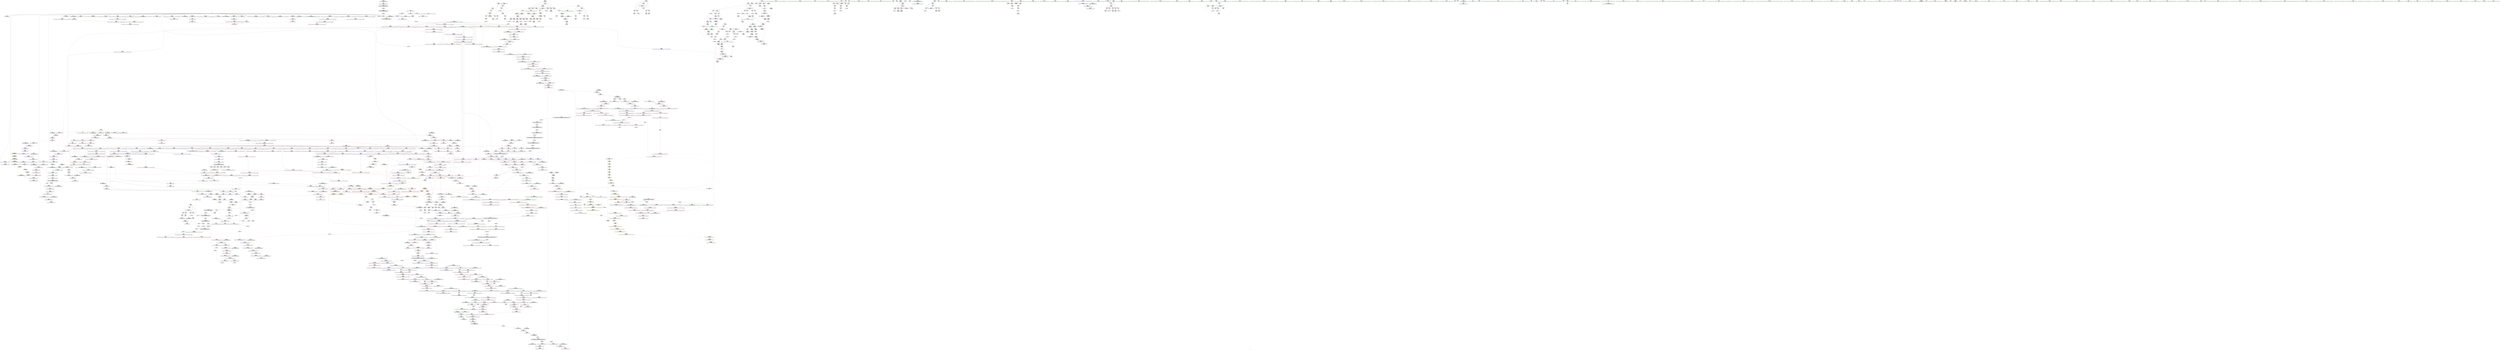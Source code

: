 digraph "SVFG" {
	label="SVFG";

	Node0x558f6645c1d0 [shape=record,color=grey,label="{NodeID: 0\nNullPtr|{|<s29>103}}"];
	Node0x558f6645c1d0 -> Node0x558f66622620[style=solid];
	Node0x558f6645c1d0 -> Node0x558f66622720[style=solid];
	Node0x558f6645c1d0 -> Node0x558f666227f0[style=solid];
	Node0x558f6645c1d0 -> Node0x558f666228c0[style=solid];
	Node0x558f6645c1d0 -> Node0x558f66622990[style=solid];
	Node0x558f6645c1d0 -> Node0x558f66622a60[style=solid];
	Node0x558f6645c1d0 -> Node0x558f66622b30[style=solid];
	Node0x558f6645c1d0 -> Node0x558f66622c00[style=solid];
	Node0x558f6645c1d0 -> Node0x558f66622cd0[style=solid];
	Node0x558f6645c1d0 -> Node0x558f66622da0[style=solid];
	Node0x558f6645c1d0 -> Node0x558f66622e70[style=solid];
	Node0x558f6645c1d0 -> Node0x558f66622f40[style=solid];
	Node0x558f6645c1d0 -> Node0x558f66623010[style=solid];
	Node0x558f6645c1d0 -> Node0x558f666230e0[style=solid];
	Node0x558f6645c1d0 -> Node0x558f666231b0[style=solid];
	Node0x558f6645c1d0 -> Node0x558f66623280[style=solid];
	Node0x558f6645c1d0 -> Node0x558f66623350[style=solid];
	Node0x558f6645c1d0 -> Node0x558f66623420[style=solid];
	Node0x558f6645c1d0 -> Node0x558f666234f0[style=solid];
	Node0x558f6645c1d0 -> Node0x558f666235c0[style=solid];
	Node0x558f6645c1d0 -> Node0x558f66623690[style=solid];
	Node0x558f6645c1d0 -> Node0x558f6662ea30[style=solid];
	Node0x558f6645c1d0 -> Node0x558f66650fd0[style=solid];
	Node0x558f6645c1d0 -> Node0x558f666510a0[style=solid];
	Node0x558f6645c1d0 -> Node0x558f66651170[style=solid];
	Node0x558f6645c1d0 -> Node0x558f666531f0[style=solid];
	Node0x558f6645c1d0 -> Node0x558f66640900[style=solid];
	Node0x558f6645c1d0 -> Node0x558f666462b0[style=solid];
	Node0x558f6645c1d0 -> Node0x558f66646430[style=solid];
	Node0x558f6645c1d0:s29 -> Node0x558f66758000[style=solid,color=red];
	Node0x558f666dd4b0 [shape=record,color=yellow,style=double,label="{NodeID: 1882\n254V_1 = ENCHI(MR_254V_0)\npts\{12750000 \}\nFun[_ZNSt6vectorI4termSaIS0_EE5beginEv]|{<s0>94}}"];
	Node0x558f666dd4b0:s0 -> Node0x558f66655750[style=dashed,color=red];
	Node0x558f66628720 [shape=record,color=red,label="{NodeID: 775\n1122\<--974\n\<--__new_start\n_ZNSt6vectorI4termSaIS0_EE17_M_realloc_insertIJRKS0_EEEvN9__gnu_cxx17__normal_iteratorIPS0_S2_EEDpOT_\n}"];
	Node0x558f66628720 -> Node0x558f66653870[style=solid];
	Node0x558f66640a90 [shape=record,color=black,label="{NodeID: 1550\n1250 = PHI(1246, 1248, )\n}"];
	Node0x558f66640a90 -> Node0x558f6661cd60[style=solid];
	Node0x558f6661f050 [shape=record,color=black,label="{NodeID: 443\n1636\<--1670\n_ZSt4copyISt13move_iteratorIP4termES2_ET0_T_S5_S4__ret\<--call6\n_ZSt4copyISt13move_iteratorIP4termES2_ET0_T_S5_S4_\n|{<s0>116}}"];
	Node0x558f6661f050:s0 -> Node0x558f6674c2c0[style=solid,color=blue];
	Node0x558f66750100 [shape=record,color=black,label="{NodeID: 2325\n889 = PHI(840, )\n0th arg _ZNSaI4termED2Ev }"];
	Node0x558f66750100 -> Node0x558f666524f0[style=solid];
	Node0x558f66613670 [shape=record,color=green,label="{NodeID: 111\n747\<--748\nehselector.slot\<--ehselector.slot_field_insensitive\n_ZNSt12_Vector_baseI4termSaIS0_EED2Ev\n}"];
	Node0x558f66613670 -> Node0x558f666518c0[style=solid];
	Node0x558f6662e150 [shape=record,color=red,label="{NodeID: 886\n1854\<--1853\ndummyVal\<--offset_0\n_ZSt18uninitialized_copyISt13move_iteratorIP4termES2_ET0_T_S5_S4_\n}"];
	Node0x558f6662e150 -> Node0x558f666565f0[style=solid];
	Node0x558f666c5af0 [shape=record,color=black,label="{NodeID: 1661\nMR_83V_2 = PHI(MR_83V_4, MR_83V_1, )\npts\{396 \}\n}"];
	Node0x558f666c5af0 -> Node0x558f666507b0[style=dashed];
	Node0x558f66634c20 [shape=record,color=purple,label="{NodeID: 554\n1099\<--1097\n_M_finish28\<--\n_ZNSt6vectorI4termSaIS0_EE17_M_realloc_insertIJRKS0_EEEvN9__gnu_cxx17__normal_iteratorIPS0_S2_EEDpOT_\n}"];
	Node0x558f66634c20 -> Node0x558f66629350[style=solid];
	Node0x558f66617620 [shape=record,color=green,label="{NodeID: 222\n1526\<--1527\nagg.tmp2\<--agg.tmp2_field_insensitive\n_ZSt22__uninitialized_copy_aISt13move_iteratorIP4termES2_S1_ET0_T_S5_S4_RSaIT1_E\n}"];
	Node0x558f66617620 -> Node0x558f6661e280[style=solid];
	Node0x558f66617620 -> Node0x558f66636620[style=solid];
	Node0x558f66653530 [shape=record,color=blue,label="{NodeID: 997\n978\<--1051\nexn.slot\<--\n_ZNSt6vectorI4termSaIS0_EE17_M_realloc_insertIJRKS0_EEEvN9__gnu_cxx17__normal_iteratorIPS0_S2_EEDpOT_\n}"];
	Node0x558f66653530 -> Node0x558f66628cd0[style=dashed];
	Node0x558f66653530 -> Node0x558f666536d0[style=dashed];
	Node0x558f6663a650 [shape=record,color=red,label="{NodeID: 665\n290\<--259\n\<--c.addr\n_Z9backtrackiiib\n}"];
	Node0x558f6663a650 -> Node0x558f66641db0[style=solid];
	Node0x558f66625800 [shape=record,color=black,label="{NodeID: 333\n450\<--449\nidxprom10\<--\nmain\n}"];
	Node0x558f6660b3e0 [shape=record,color=green,label="{NodeID: 1\n20\<--1\n\<--dummyObj\nCan only get source location for instruction, argument, global var or function.|{<s0>29|<s1>29}}"];
	Node0x558f6660b3e0:s0 -> Node0x558f66754ab0[style=solid,color=red];
	Node0x558f6660b3e0:s1 -> Node0x558f66754c00[style=solid,color=red];
	Node0x558f666dd590 [shape=record,color=yellow,style=double,label="{NodeID: 1883\n223V_1 = ENCHI(MR_223V_0)\npts\{290000 290001 \}\nFun[_ZNSt6vectorI4termSaIS0_EE5beginEv]|{<s0>94}}"];
	Node0x558f666dd590:s0 -> Node0x558f65facf50[style=dashed,color=red];
	Node0x558f666287f0 [shape=record,color=red,label="{NodeID: 776\n1132\<--974\n\<--__new_start\n_ZNSt6vectorI4termSaIS0_EE17_M_realloc_insertIJRKS0_EEEvN9__gnu_cxx17__normal_iteratorIPS0_S2_EEDpOT_\n}"];
	Node0x558f666287f0 -> Node0x558f66638500[style=solid];
	Node0x558f66641030 [shape=record,color=grey,label="{NodeID: 1551\n416 = Binary(414, 415, )\n}"];
	Node0x558f66641030 -> Node0x558f6664fec0[style=solid];
	Node0x558f6661f120 [shape=record,color=black,label="{NodeID: 444\n1674\<--1695\n_ZSt14__copy_move_a2ILb1EP4termS1_ET1_T0_S3_S2__ret\<--call3\n_ZSt14__copy_move_a2ILb1EP4termS1_ET1_T0_S3_S2_\n|{<s0>121}}"];
	Node0x558f6661f120:s0 -> Node0x558f6674c6b0[style=solid,color=blue];
	Node0x558f66750210 [shape=record,color=black,label="{NodeID: 2326\n707 = PHI(701, )\n0th arg _ZN9__gnu_cxx13new_allocatorI4termEC2Ev }"];
	Node0x558f66750210 -> Node0x558f66651310[style=solid];
	Node0x558f66613740 [shape=record,color=green,label="{NodeID: 112\n765\<--766\n_ZNSt12_Vector_baseI4termSaIS0_EE13_M_deallocateEPS0_m\<--_ZNSt12_Vector_baseI4termSaIS0_EE13_M_deallocateEPS0_m_field_insensitive\n}"];
	Node0x558f6662e220 [shape=record,color=red,label="{NodeID: 887\n1857\<--1856\ndummyVal\<--offset_0\n_ZNSt20__uninitialized_copyILb1EE13__uninit_copyISt13move_iteratorIP4termES4_EET0_T_S7_S6_\n}"];
	Node0x558f6662e220 -> Node0x558f66656930[style=solid];
	Node0x558f666c5ff0 [shape=record,color=black,label="{NodeID: 1662\nMR_23V_2 = PHI(MR_23V_6, MR_23V_1, )\npts\{1503 \}\n}"];
	Node0x558f666c5ff0 -> Node0x558f666cc3f0[style=dashed];
	Node0x558f66634cf0 [shape=record,color=purple,label="{NodeID: 555\n1106\<--1105\n_M_impl30\<--\n_ZNSt6vectorI4termSaIS0_EE17_M_realloc_insertIJRKS0_EEEvN9__gnu_cxx17__normal_iteratorIPS0_S2_EEDpOT_\n}"];
	Node0x558f666176f0 [shape=record,color=green,label="{NodeID: 223\n1547\<--1548\n_ZSt18uninitialized_copyISt13move_iteratorIP4termES2_ET0_T_S5_S4_\<--_ZSt18uninitialized_copyISt13move_iteratorIP4termES2_ET0_T_S5_S4__field_insensitive\n}"];
	Node0x558f66653600 [shape=record,color=blue,label="{NodeID: 998\n980\<--1053\nehselector.slot\<--\n_ZNSt6vectorI4termSaIS0_EE17_M_realloc_insertIJRKS0_EEEvN9__gnu_cxx17__normal_iteratorIPS0_S2_EEDpOT_\n}"];
	Node0x558f66653600 -> Node0x558f666537a0[style=dashed];
	Node0x558f6663a720 [shape=record,color=red,label="{NodeID: 666\n297\<--259\n\<--c.addr\n_Z9backtrackiiib\n}"];
	Node0x558f6663a720 -> Node0x558f666411b0[style=solid];
	Node0x558f666258d0 [shape=record,color=black,label="{NodeID: 334\n456\<--455\nidxprom13\<--\nmain\n}"];
	Node0x558f6660b720 [shape=record,color=green,label="{NodeID: 2\n30\<--1\n__dso_handle\<--dummyObj\nGlob }"];
	Node0x558f666dd670 [shape=record,color=yellow,style=double,label="{NodeID: 1884\n2V_1 = ENCHI(MR_2V_0)\npts\{290000 290001 290002 \}\nFun[__cxx_global_var_init]|{<s0>1}}"];
	Node0x558f666dd670:s0 -> Node0x558f666bb1f0[style=dashed,color=red];
	Node0x558f666288c0 [shape=record,color=red,label="{NodeID: 777\n1035\<--976\n\<--__new_finish\n_ZNSt6vectorI4termSaIS0_EE17_M_realloc_insertIJRKS0_EEEvN9__gnu_cxx17__normal_iteratorIPS0_S2_EEDpOT_\n}"];
	Node0x558f666288c0 -> Node0x558f66634670[style=solid];
	Node0x558f666411b0 [shape=record,color=grey,label="{NodeID: 1552\n298 = Binary(297, 149, )\n}"];
	Node0x558f666411b0 -> Node0x558f666250b0[style=solid];
	Node0x558f6661f1f0 [shape=record,color=black,label="{NodeID: 445\n1699\<--1708\n_ZSt12__miter_baseIP4termEDTcl12__miter_basecldtfp_4baseEEESt13move_iteratorIT_E_ret\<--call1\n_ZSt12__miter_baseIP4termEDTcl12__miter_basecldtfp_4baseEEESt13move_iteratorIT_E\n|{<s0>118|<s1>120}}"];
	Node0x558f6661f1f0:s0 -> Node0x558f6674c430[style=solid,color=blue];
	Node0x558f6661f1f0:s1 -> Node0x558f6674c570[style=solid,color=blue];
	Node0x558f66750320 [shape=record,color=black,label="{NodeID: 2327\n1312 = PHI(1023, 1039, )\n0th arg _ZSt34__uninitialized_move_if_noexcept_aIP4termS1_SaIS0_EET0_T_S4_S3_RT1_ }"];
	Node0x558f66750320 -> Node0x558f666547e0[style=solid];
	Node0x558f66617c60 [shape=record,color=green,label="{NodeID: 113\n769\<--770\n_ZNSt12_Vector_baseI4termSaIS0_EE12_Vector_implD2Ev\<--_ZNSt12_Vector_baseI4termSaIS0_EE12_Vector_implD2Ev_field_insensitive\n}"];
	Node0x558f6662e2f0 [shape=record,color=red,label="{NodeID: 888\n1860\<--1859\ndummyVal\<--offset_0\n_ZNSt20__uninitialized_copyILb1EE13__uninit_copyISt13move_iteratorIP4termES4_EET0_T_S7_S6_\n}"];
	Node0x558f6662e2f0 -> Node0x558f66656a00[style=solid];
	Node0x558f666c64f0 [shape=record,color=black,label="{NodeID: 1663\nMR_88V_2 = PHI(MR_88V_3, MR_88V_1, )\npts\{100000 \}\n}"];
	Node0x558f666c64f0 -> Node0x558f666cc8f0[style=dashed];
	Node0x558f66634dc0 [shape=record,color=purple,label="{NodeID: 556\n1107\<--1105\n_M_start31\<--\n_ZNSt6vectorI4termSaIS0_EE17_M_realloc_insertIJRKS0_EEEvN9__gnu_cxx17__normal_iteratorIPS0_S2_EEDpOT_\n}"];
	Node0x558f66634dc0 -> Node0x558f66629420[style=solid];
	Node0x558f666177f0 [shape=record,color=green,label="{NodeID: 224\n1552\<--1553\nretval\<--retval_field_insensitive\n_ZSt32__make_move_if_noexcept_iteratorI4termSt13move_iteratorIPS0_EET0_PT_\n|{|<s1>110}}"];
	Node0x558f666177f0 -> Node0x558f66636a30[style=solid];
	Node0x558f666177f0:s1 -> Node0x558f66758900[style=solid,color=red];
	Node0x558f666536d0 [shape=record,color=blue,label="{NodeID: 999\n978\<--1072\nexn.slot\<--\n_ZNSt6vectorI4termSaIS0_EE17_M_realloc_insertIJRKS0_EEEvN9__gnu_cxx17__normal_iteratorIPS0_S2_EEDpOT_\n}"];
	Node0x558f666536d0 -> Node0x558f66628da0[style=dashed];
	Node0x558f6663a7f0 [shape=record,color=red,label="{NodeID: 667\n320\<--259\n\<--c.addr\n_Z9backtrackiiib\n}"];
	Node0x558f6663a7f0 -> Node0x558f66645230[style=solid];
	Node0x558f666259a0 [shape=record,color=black,label="{NodeID: 335\n459\<--458\nconv\<--\nmain\n}"];
	Node0x558f666259a0 -> Node0x558f666459b0[style=solid];
	Node0x558f6660b7e0 [shape=record,color=green,label="{NodeID: 3\n31\<--1\n.str\<--dummyObj\nGlob }"];
	Node0x558f666dd780 [shape=record,color=yellow,style=double,label="{NodeID: 1885\n27V_1 = ENCHI(MR_27V_0)\npts\{290000 \}\nFun[_ZNSt6vectorI4termSaIS0_EE5clearEv]}"];
	Node0x558f666dd780 -> Node0x558f6663d300[style=dashed];
	Node0x558f66628990 [shape=record,color=red,label="{NodeID: 778\n1044\<--976\n\<--__new_finish\n_ZNSt6vectorI4termSaIS0_EE17_M_realloc_insertIJRKS0_EEEvN9__gnu_cxx17__normal_iteratorIPS0_S2_EEDpOT_\n|{<s0>68}}"];
	Node0x558f66628990:s0 -> Node0x558f66750680[style=solid,color=red];
	Node0x558f66641330 [shape=record,color=grey,label="{NodeID: 1553\n473 = Binary(472, 474, )\n}"];
	Node0x558f66641330 -> Node0x558f66625c10[style=solid];
	Node0x558f6661f2c0 [shape=record,color=black,label="{NodeID: 446\n1712\<--1731\n_ZSt13__copy_move_aILb1EP4termS1_ET1_T0_S3_S2__ret\<--call\n_ZSt13__copy_move_aILb1EP4termS1_ET1_T0_S3_S2_\n|{<s0>125}}"];
	Node0x558f6661f2c0:s0 -> Node0x558f6674cbb0[style=solid,color=blue];
	Node0x558f66750500 [shape=record,color=black,label="{NodeID: 2328\n1313 = PHI(1027, 1043, )\n1st arg _ZSt34__uninitialized_move_if_noexcept_aIP4termS1_SaIS0_EET0_T_S4_S3_RT1_ }"];
	Node0x558f66750500 -> Node0x558f666548b0[style=solid];
	Node0x558f66617cf0 [shape=record,color=green,label="{NodeID: 114\n786\<--787\n__first.addr\<--__first.addr_field_insensitive\n_ZSt8_DestroyIP4termEvT_S2_\n}"];
	Node0x558f66617cf0 -> Node0x558f6663e410[style=solid];
	Node0x558f66617cf0 -> Node0x558f66651990[style=solid];
	Node0x558f6662e3c0 [shape=record,color=red,label="{NodeID: 889\n1863\<--1862\ndummyVal\<--offset_0\n_ZSt4copyISt13move_iteratorIP4termES2_ET0_T_S5_S4_\n}"];
	Node0x558f6662e3c0 -> Node0x558f66656d40[style=solid];
	Node0x558f666c69f0 [shape=record,color=black,label="{NodeID: 1664\nMR_56V_2 = PHI(MR_56V_3, MR_56V_1, )\npts\{120000 \}\n}"];
	Node0x558f666c69f0 -> Node0x558f666c0af0[style=dashed];
	Node0x558f66634e90 [shape=record,color=purple,label="{NodeID: 557\n1110\<--1109\n_M_impl32\<--\n_ZNSt6vectorI4termSaIS0_EE17_M_realloc_insertIJRKS0_EEEvN9__gnu_cxx17__normal_iteratorIPS0_S2_EEDpOT_\n}"];
	Node0x558f666178c0 [shape=record,color=green,label="{NodeID: 225\n1554\<--1555\n__i.addr\<--__i.addr_field_insensitive\n_ZSt32__make_move_if_noexcept_iteratorI4termSt13move_iteratorIPS0_EET0_PT_\n}"];
	Node0x558f666178c0 -> Node0x558f6662c1a0[style=solid];
	Node0x558f666178c0 -> Node0x558f66656110[style=solid];
	Node0x558f666537a0 [shape=record,color=blue,label="{NodeID: 1000\n980\<--1074\nehselector.slot\<--\n_ZNSt6vectorI4termSaIS0_EE17_M_realloc_insertIJRKS0_EEEvN9__gnu_cxx17__normal_iteratorIPS0_S2_EEDpOT_\n}"];
	Node0x558f666537a0 -> Node0x558f66628e70[style=dashed];
	Node0x558f6663a8c0 [shape=record,color=red,label="{NodeID: 668\n326\<--259\n\<--c.addr\n_Z9backtrackiiib\n}"];
	Node0x558f6663a8c0 -> Node0x558f66644db0[style=solid];
	Node0x558f66625a70 [shape=record,color=black,label="{NodeID: 336\n469\<--468\nidxprom16\<--\nmain\n}"];
	Node0x558f6660b8a0 [shape=record,color=green,label="{NodeID: 4\n33\<--1\n.str.1\<--dummyObj\nGlob }"];
	Node0x558f66628a60 [shape=record,color=red,label="{NodeID: 779\n1058\<--976\n\<--__new_finish\n_ZNSt6vectorI4termSaIS0_EE17_M_realloc_insertIJRKS0_EEEvN9__gnu_cxx17__normal_iteratorIPS0_S2_EEDpOT_\n}"];
	Node0x558f66628a60 -> Node0x558f666462b0[style=solid];
	Node0x558f666414b0 [shape=record,color=grey,label="{NodeID: 1554\n479 = Binary(478, 149, )\n}"];
	Node0x558f666414b0 -> Node0x558f66650200[style=solid];
	Node0x558f6661f390 [shape=record,color=black,label="{NodeID: 447\n1735\<--1740\n_ZSt12__niter_baseIP4termET_S2__ret\<--\n_ZSt12__niter_baseIP4termET_S2_\n|{<s0>122|<s1>123|<s2>124}}"];
	Node0x558f6661f390:s0 -> Node0x558f6674c7f0[style=solid,color=blue];
	Node0x558f6661f390:s1 -> Node0x558f6674c930[style=solid,color=blue];
	Node0x558f6661f390:s2 -> Node0x558f6674ca70[style=solid,color=blue];
	Node0x558f66750680 [shape=record,color=black,label="{NodeID: 2329\n1314 = PHI(1028, 1044, )\n2nd arg _ZSt34__uninitialized_move_if_noexcept_aIP4termS1_SaIS0_EET0_T_S4_S3_RT1_ }"];
	Node0x558f66750680 -> Node0x558f66654980[style=solid];
	Node0x558f66617d80 [shape=record,color=green,label="{NodeID: 115\n788\<--789\n__last.addr\<--__last.addr_field_insensitive\n_ZSt8_DestroyIP4termEvT_S2_\n}"];
	Node0x558f66617d80 -> Node0x558f6663e4e0[style=solid];
	Node0x558f66617d80 -> Node0x558f66651a60[style=solid];
	Node0x558f6662e490 [shape=record,color=red,label="{NodeID: 890\n1866\<--1865\ndummyVal\<--offset_0\n_ZSt4copyISt13move_iteratorIP4termES2_ET0_T_S5_S4_\n}"];
	Node0x558f6662e490 -> Node0x558f66656e10[style=solid];
	Node0x558f666c6ef0 [shape=record,color=black,label="{NodeID: 1665\nMR_58V_2 = PHI(MR_58V_3, MR_58V_1, )\npts\{150000 \}\n|{<s0>29|<s1>29|<s2>29|<s3>29}}"];
	Node0x558f666c6ef0:s0 -> Node0x558f6663b420[style=dashed,color=red];
	Node0x558f666c6ef0:s1 -> Node0x558f6662fc40[style=dashed,color=red];
	Node0x558f666c6ef0:s2 -> Node0x558f666bca50[style=dashed,color=red];
	Node0x558f666c6ef0:s3 -> Node0x558f666ce6f0[style=dashed,color=red];
	Node0x558f66634f60 [shape=record,color=purple,label="{NodeID: 558\n1111\<--1109\n_M_end_of_storage\<--\n_ZNSt6vectorI4termSaIS0_EE17_M_realloc_insertIJRKS0_EEEvN9__gnu_cxx17__normal_iteratorIPS0_S2_EEDpOT_\n}"];
	Node0x558f66634f60 -> Node0x558f666294f0[style=solid];
	Node0x558f66617990 [shape=record,color=green,label="{NodeID: 226\n1559\<--1560\n_ZNSt13move_iteratorIP4termEC2ES1_\<--_ZNSt13move_iteratorIP4termEC2ES1__field_insensitive\n}"];
	Node0x558f66653870 [shape=record,color=blue,label="{NodeID: 1001\n1125\<--1122\n_M_start36\<--\n_ZNSt6vectorI4termSaIS0_EE17_M_realloc_insertIJRKS0_EEEvN9__gnu_cxx17__normal_iteratorIPS0_S2_EEDpOT_\n|{<s0>35}}"];
	Node0x558f66653870:s0 -> Node0x558f666bddf0[style=dashed,color=blue];
	Node0x558f6663a990 [shape=record,color=red,label="{NodeID: 669\n287\<--261\n\<--div.addr\n_Z9backtrackiiib\n}"];
	Node0x558f6663a990 -> Node0x558f66642230[style=solid];
	Node0x558f66625b40 [shape=record,color=black,label="{NodeID: 337\n472\<--471\nconv18\<--\nmain\n}"];
	Node0x558f66625b40 -> Node0x558f66641330[style=solid];
	Node0x558f6660bd00 [shape=record,color=green,label="{NodeID: 5\n35\<--1\n.str.2\<--dummyObj\nGlob }"];
	Node0x558f666dd970 [shape=record,color=yellow,style=double,label="{NodeID: 1887\n29V_1 = ENCHI(MR_29V_0)\npts\{290001 \}\nFun[_ZNSt6vectorI4termSaIS0_EE5clearEv]|{<s0>32|<s1>32}}"];
	Node0x558f666dd970:s0 -> Node0x558f6663f1e0[style=dashed,color=red];
	Node0x558f666dd970:s1 -> Node0x558f66652830[style=dashed,color=red];
	Node0x558f66628b30 [shape=record,color=red,label="{NodeID: 780\n1080\<--976\n\<--__new_finish\n_ZNSt6vectorI4termSaIS0_EE17_M_realloc_insertIJRKS0_EEEvN9__gnu_cxx17__normal_iteratorIPS0_S2_EEDpOT_\n|{<s0>73}}"];
	Node0x558f66628b30:s0 -> Node0x558f667517a0[style=solid,color=red];
	Node0x558f66641630 [shape=record,color=grey,label="{NodeID: 1555\n484 = Binary(483, 149, )\n}"];
	Node0x558f66641630 -> Node0x558f666502d0[style=solid];
	Node0x558f6661f460 [shape=record,color=black,label="{NodeID: 448\n1759\<--1757\nsub.ptr.lhs.cast\<--\n_ZNSt11__copy_moveILb1ELb1ESt26random_access_iterator_tagE8__copy_mI4termEEPT_PKS4_S7_S5_\n}"];
	Node0x558f6661f460 -> Node0x558f66642fb0[style=solid];
	Node0x558f66750800 [shape=record,color=black,label="{NodeID: 2330\n1315 = PHI(1030, 1046, )\n3rd arg _ZSt34__uninitialized_move_if_noexcept_aIP4termS1_SaIS0_EET0_T_S4_S3_RT1_ }"];
	Node0x558f66750800 -> Node0x558f66654a50[style=solid];
	Node0x558f66617e50 [shape=record,color=green,label="{NodeID: 116\n795\<--796\n_ZNSt12_Destroy_auxILb1EE9__destroyIP4termEEvT_S4_\<--_ZNSt12_Destroy_auxILb1EE9__destroyIP4termEEvT_S4__field_insensitive\n}"];
	Node0x558f6662e560 [shape=record,color=red,label="{NodeID: 891\n1869\<--1868\ndummyVal\<--offset_0\n_ZNSt11__copy_moveILb1ELb1ESt26random_access_iterator_tagE8__copy_mI4termEEPT_PKS4_S7_S5_\n}"];
	Node0x558f6662e560 -> Node0x558f66657970[style=solid];
	Node0x558f666c73f0 [shape=record,color=black,label="{NodeID: 1666\nMR_25V_2 = PHI(MR_25V_3, MR_25V_1, )\npts\{180000 \}\n|{<s0>29}}"];
	Node0x558f666c73f0:s0 -> Node0x558f666d6060[style=dashed,color=red];
	Node0x558f66635030 [shape=record,color=purple,label="{NodeID: 559\n1114\<--1113\n_M_impl33\<--\n_ZNSt6vectorI4termSaIS0_EE17_M_realloc_insertIJRKS0_EEEvN9__gnu_cxx17__normal_iteratorIPS0_S2_EEDpOT_\n}"];
	Node0x558f66617a90 [shape=record,color=green,label="{NodeID: 227\n1568\<--1569\n__first\<--__first_field_insensitive\n_ZSt18uninitialized_copyISt13move_iteratorIP4termES2_ET0_T_S5_S4_\n}"];
	Node0x558f66617a90 -> Node0x558f6661e4f0[style=solid];
	Node0x558f66617a90 -> Node0x558f66636b00[style=solid];
	Node0x558f66653940 [shape=record,color=blue,label="{NodeID: 1002\n1130\<--1127\n_M_finish38\<--\n_ZNSt6vectorI4termSaIS0_EE17_M_realloc_insertIJRKS0_EEEvN9__gnu_cxx17__normal_iteratorIPS0_S2_EEDpOT_\n|{<s0>35}}"];
	Node0x558f66653940:s0 -> Node0x558f666be2f0[style=dashed,color=blue];
	Node0x558f6663aa60 [shape=record,color=red,label="{NodeID: 670\n329\<--261\n\<--div.addr\n_Z9backtrackiiib\n}"];
	Node0x558f6663aa60 -> Node0x558f66644c30[style=solid];
	Node0x558f66625c10 [shape=record,color=black,label="{NodeID: 338\n475\<--473\nidxprom20\<--sub19\nmain\n}"];
	Node0x558f666f32d0 [shape=record,color=yellow,style=double,label="{NodeID: 2220\n2V_2 = CSCHI(MR_2V_1)\npts\{290000 290001 290002 \}\nCS[]|{<s0>130}}"];
	Node0x558f666f32d0:s0 -> Node0x558f666f5ed0[style=dashed,color=blue];
	Node0x558f6660bdc0 [shape=record,color=green,label="{NodeID: 6\n37\<--1\n.str.3\<--dummyObj\nGlob }"];
	Node0x558f66628c00 [shape=record,color=red,label="{NodeID: 781\n1127\<--976\n\<--__new_finish\n_ZNSt6vectorI4termSaIS0_EE17_M_realloc_insertIJRKS0_EEEvN9__gnu_cxx17__normal_iteratorIPS0_S2_EEDpOT_\n}"];
	Node0x558f66628c00 -> Node0x558f66653940[style=solid];
	Node0x558f666417b0 [shape=record,color=grey,label="{NodeID: 1556\n411 = Binary(410, 149, )\n}"];
	Node0x558f666417b0 -> Node0x558f66625660[style=solid];
	Node0x558f6661f530 [shape=record,color=black,label="{NodeID: 449\n1760\<--1758\nsub.ptr.rhs.cast\<--\n_ZNSt11__copy_moveILb1ELb1ESt26random_access_iterator_tagE8__copy_mI4termEEPT_PKS4_S7_S5_\n}"];
	Node0x558f6661f530 -> Node0x558f66642fb0[style=solid];
	Node0x558f66750980 [shape=record,color=black,label="{NodeID: 2331\n1787 = PHI(1705, )\n0th arg _ZSt12__miter_baseIP4termET_S2_ }"];
	Node0x558f66750980 -> Node0x558f66657a40[style=solid];
	Node0x558f66617f50 [shape=record,color=green,label="{NodeID: 117\n801\<--802\n.addr\<--.addr_field_insensitive\n_ZNSt12_Destroy_auxILb1EE9__destroyIP4termEEvT_S4_\n}"];
	Node0x558f66617f50 -> Node0x558f66651b30[style=solid];
	Node0x558f6662e630 [shape=record,color=blue,label="{NodeID: 892\n19\<--20\nk\<--\nGlob }"];
	Node0x558f6662e630 -> Node0x558f666d2a80[style=dashed];
	Node0x558f666c78f0 [shape=record,color=black,label="{NodeID: 1667\nMR_27V_2 = PHI(MR_27V_6, MR_27V_1, )\npts\{290000 \}\n|{|<s1>21}}"];
	Node0x558f666c78f0 -> Node0x558f666ccdf0[style=dashed];
	Node0x558f666c78f0:s1 -> Node0x558f666dd780[style=dashed,color=red];
	Node0x558f66635100 [shape=record,color=purple,label="{NodeID: 560\n1115\<--1113\n_M_start34\<--\n_ZNSt6vectorI4termSaIS0_EE17_M_realloc_insertIJRKS0_EEEvN9__gnu_cxx17__normal_iteratorIPS0_S2_EEDpOT_\n}"];
	Node0x558f66635100 -> Node0x558f666295c0[style=solid];
	Node0x558f66617b60 [shape=record,color=green,label="{NodeID: 228\n1570\<--1571\n__last\<--__last_field_insensitive\n_ZSt18uninitialized_copyISt13move_iteratorIP4termES2_ET0_T_S5_S4_\n}"];
	Node0x558f66617b60 -> Node0x558f6661e5c0[style=solid];
	Node0x558f66617b60 -> Node0x558f66636bd0[style=solid];
	Node0x558f66653a10 [shape=record,color=blue,label="{NodeID: 1003\n1137\<--1134\n_M_end_of_storage41\<--add.ptr39\n_ZNSt6vectorI4termSaIS0_EE17_M_realloc_insertIJRKS0_EEEvN9__gnu_cxx17__normal_iteratorIPS0_S2_EEDpOT_\n|{<s0>35}}"];
	Node0x558f66653a10:s0 -> Node0x558f666be7f0[style=dashed,color=blue];
	Node0x558f6663ab30 [shape=record,color=red,label="{NodeID: 671\n279\<--263\n\<--was_zero.addr\n_Z9backtrackiiib\n}"];
	Node0x558f6663ab30 -> Node0x558f66624e40[style=solid];
	Node0x558f66625ce0 [shape=record,color=black,label="{NodeID: 339\n500\<--499\nidxprom32\<--\nmain\n}"];
	Node0x558f666f3430 [shape=record,color=yellow,style=double,label="{NodeID: 2221\n2V_2 = CSCHI(MR_2V_1)\npts\{290000 290001 290002 \}\nCS[]|{<s0>1}}"];
	Node0x558f666f3430:s0 -> Node0x558f666f32d0[style=dashed,color=blue];
	Node0x558f6660be80 [shape=record,color=green,label="{NodeID: 7\n39\<--1\n.str.4\<--dummyObj\nGlob }"];
	Node0x558f666ddb60 [shape=record,color=yellow,style=double,label="{NodeID: 1889\n23V_1 = ENCHI(MR_23V_0)\npts\{1503 \}\nFun[_ZSt4copyISt13move_iteratorIP4termES2_ET0_T_S5_S4_]|{<s0>121}}"];
	Node0x558f666ddb60:s0 -> Node0x558f666dbb80[style=dashed,color=red];
	Node0x558f66628cd0 [shape=record,color=red,label="{NodeID: 782\n1056\<--978\nexn\<--exn.slot\n_ZNSt6vectorI4termSaIS0_EE17_M_realloc_insertIJRKS0_EEEvN9__gnu_cxx17__normal_iteratorIPS0_S2_EEDpOT_\n}"];
	Node0x558f66641930 [shape=record,color=grey,label="{NodeID: 1557\n358 = Binary(357, 149, )\n}"];
	Node0x558f66641930 -> Node0x558f6664fa20[style=solid];
	Node0x558f6661f600 [shape=record,color=black,label="{NodeID: 450\n1768\<--1767\n\<--\n_ZNSt11__copy_moveILb1ELb1ESt26random_access_iterator_tagE8__copy_mI4termEEPT_PKS4_S7_S5_\n}"];
	Node0x558f6661f600 -> Node0x558f66637f50[style=solid];
	Node0x558f66750a90 [shape=record,color=black,label="{NodeID: 2332\n214 = PHI(27, 1215, 1215, 1215, 1215, )\n0th arg _ZNKSt6vectorI4termSaIS0_EE4sizeEv }"];
	Node0x558f66750a90 -> Node0x558f6662f690[style=solid];
	Node0x558f66618020 [shape=record,color=green,label="{NodeID: 118\n803\<--804\n.addr1\<--.addr1_field_insensitive\n_ZNSt12_Destroy_auxILb1EE9__destroyIP4termEEvT_S4_\n}"];
	Node0x558f66618020 -> Node0x558f66651c00[style=solid];
	Node0x558f6662e730 [shape=record,color=blue,label="{NodeID: 893\n22\<--20\nn\<--\nGlob }"];
	Node0x558f6662e730 -> Node0x558f666d2b90[style=dashed];
	Node0x558f666c7df0 [shape=record,color=black,label="{NodeID: 1668\nMR_29V_2 = PHI(MR_29V_7, MR_29V_1, )\npts\{290001 \}\n|{<s0>21}}"];
	Node0x558f666c7df0:s0 -> Node0x558f666dd970[style=dashed,color=red];
	Node0x558f666351d0 [shape=record,color=purple,label="{NodeID: 561\n1124\<--1123\n_M_impl35\<--\n_ZNSt6vectorI4termSaIS0_EE17_M_realloc_insertIJRKS0_EEEvN9__gnu_cxx17__normal_iteratorIPS0_S2_EEDpOT_\n}"];
	Node0x558f66620080 [shape=record,color=green,label="{NodeID: 229\n1572\<--1573\n__result.addr\<--__result.addr_field_insensitive\n_ZSt18uninitialized_copyISt13move_iteratorIP4termES2_ET0_T_S5_S4_\n}"];
	Node0x558f66620080 -> Node0x558f6662c340[style=solid];
	Node0x558f66620080 -> Node0x558f66656380[style=solid];
	Node0x558f66653ae0 [shape=record,color=blue,label="{NodeID: 1004\n1155\<--1152\nthis.addr\<--this\n_ZNSt6vectorI4termSaIS0_EE3endEv\n}"];
	Node0x558f66653ae0 -> Node0x558f66629690[style=dashed];
	Node0x558f666d4a10 [shape=record,color=yellow,style=double,label="{NodeID: 1779\n223V_1 = ENCHI(MR_223V_0)\npts\{290000 290001 \}\nFun[_ZNKSt6vectorI4termSaIS0_EE12_M_check_lenEmPKc]|{<s0>84|<s1>84|<s2>86|<s3>86|<s4>87|<s5>87|<s6>89|<s7>89}}"];
	Node0x558f666d4a10:s0 -> Node0x558f666d0a30[style=dashed,color=red];
	Node0x558f666d4a10:s1 -> Node0x558f666d0b10[style=dashed,color=red];
	Node0x558f666d4a10:s2 -> Node0x558f666d0a30[style=dashed,color=red];
	Node0x558f666d4a10:s3 -> Node0x558f666d0b10[style=dashed,color=red];
	Node0x558f666d4a10:s4 -> Node0x558f666d0a30[style=dashed,color=red];
	Node0x558f666d4a10:s5 -> Node0x558f666d0b10[style=dashed,color=red];
	Node0x558f666d4a10:s6 -> Node0x558f666d0a30[style=dashed,color=red];
	Node0x558f666d4a10:s7 -> Node0x558f666d0b10[style=dashed,color=red];
	Node0x558f6663ac00 [shape=record,color=red,label="{NodeID: 672\n318\<--267\n\<--x\n_Z9backtrackiiib\n}"];
	Node0x558f6663ac00 -> Node0x558f66647630[style=solid];
	Node0x558f66625db0 [shape=record,color=black,label="{NodeID: 340\n503\<--502\n\<--arraydecay34\nmain\n}"];
	Node0x558f6660bf40 [shape=record,color=green,label="{NodeID: 8\n41\<--1\n.str.5\<--dummyObj\nGlob }"];
	Node0x558f66628da0 [shape=record,color=red,label="{NodeID: 783\n1140\<--978\nexn42\<--exn.slot\n_ZNSt6vectorI4termSaIS0_EE17_M_realloc_insertIJRKS0_EEEvN9__gnu_cxx17__normal_iteratorIPS0_S2_EEDpOT_\n}"];
	Node0x558f66641ab0 [shape=record,color=grey,label="{NodeID: 1558\n363 = Binary(362, 149, )\n}"];
	Node0x558f66641ab0 -> Node0x558f6664fab0[style=solid];
	Node0x558f6661f6d0 [shape=record,color=black,label="{NodeID: 451\n1770\<--1769\n\<--\n_ZNSt11__copy_moveILb1ELb1ESt26random_access_iterator_tagE8__copy_mI4termEEPT_PKS4_S7_S5_\n}"];
	Node0x558f6661f6d0 -> Node0x558f66638020[style=solid];
	Node0x558f66750eb0 [shape=record,color=black,label="{NodeID: 2333\n1169 = PHI(948, )\n0th arg _ZN9__gnu_cxx13new_allocatorI4termE9constructIS1_JRKS1_EEEvPT_DpOT0_ }"];
	Node0x558f66750eb0 -> Node0x558f66653bb0[style=solid];
	Node0x558f666180f0 [shape=record,color=green,label="{NodeID: 119\n812\<--813\nthis.addr\<--this.addr_field_insensitive\n_ZNSt12_Vector_baseI4termSaIS0_EE13_M_deallocateEPS0_m\n}"];
	Node0x558f666180f0 -> Node0x558f6663e5b0[style=solid];
	Node0x558f666180f0 -> Node0x558f66651cd0[style=solid];
	Node0x558f6662e830 [shape=record,color=blue,label="{NodeID: 894\n1832\<--46\nllvm.global_ctors_0\<--\nGlob }"];
	Node0x558f666c82f0 [shape=record,color=black,label="{NodeID: 1669\nMR_96V_2 = PHI(MR_96V_6, MR_96V_1, )\npts\{290002 \}\n}"];
	Node0x558f666c82f0 -> Node0x558f666cd7f0[style=dashed];
	Node0x558f666352a0 [shape=record,color=purple,label="{NodeID: 562\n1125\<--1123\n_M_start36\<--\n_ZNSt6vectorI4termSaIS0_EE17_M_realloc_insertIJRKS0_EEEvN9__gnu_cxx17__normal_iteratorIPS0_S2_EEDpOT_\n}"];
	Node0x558f666352a0 -> Node0x558f66653870[style=solid];
	Node0x558f66620150 [shape=record,color=green,label="{NodeID: 230\n1574\<--1575\n__assignable\<--__assignable_field_insensitive\n_ZSt18uninitialized_copyISt13move_iteratorIP4termES2_ET0_T_S5_S4_\n}"];
	Node0x558f66620150 -> Node0x558f66656450[style=solid];
	Node0x558f66653bb0 [shape=record,color=blue,label="{NodeID: 1005\n1172\<--1169\nthis.addr\<--this\n_ZN9__gnu_cxx13new_allocatorI4termE9constructIS1_JRKS1_EEEvPT_DpOT0_\n}"];
	Node0x558f66653bb0 -> Node0x558f66629830[style=dashed];
	Node0x558f6663acd0 [shape=record,color=red,label="{NodeID: 673\n327\<--267\n\<--x\n_Z9backtrackiiib\n}"];
	Node0x558f6663acd0 -> Node0x558f66644db0[style=solid];
	Node0x558f66625e80 [shape=record,color=black,label="{NodeID: 341\n508\<--507\nidxprom36\<--\nmain\n}"];
	Node0x558f665efe60 [shape=record,color=green,label="{NodeID: 9\n43\<--1\n.str.6\<--dummyObj\nGlob }"];
	Node0x558f66628e70 [shape=record,color=red,label="{NodeID: 784\n1141\<--980\nsel\<--ehselector.slot\n_ZNSt6vectorI4termSaIS0_EE17_M_realloc_insertIJRKS0_EEEvN9__gnu_cxx17__normal_iteratorIPS0_S2_EEDpOT_\n}"];
	Node0x558f66641c30 [shape=record,color=grey,label="{NodeID: 1559\n302 = Binary(301, 189, )\n}"];
	Node0x558f66641c30 -> Node0x558f6662fd10[style=solid];
	Node0x558f6661f7a0 [shape=record,color=black,label="{NodeID: 452\n1742\<--1779\n_ZNSt11__copy_moveILb1ELb1ESt26random_access_iterator_tagE8__copy_mI4termEEPT_PKS4_S7_S5__ret\<--add.ptr\n_ZNSt11__copy_moveILb1ELb1ESt26random_access_iterator_tagE8__copy_mI4termEEPT_PKS4_S7_S5_\n|{<s0>128}}"];
	Node0x558f6661f7a0:s0 -> Node0x558f6674cf70[style=solid,color=blue];
	Node0x558f66750fc0 [shape=record,color=black,label="{NodeID: 2334\n1170 = PHI(949, )\n1st arg _ZN9__gnu_cxx13new_allocatorI4termE9constructIS1_JRKS1_EEEvPT_DpOT0_ }"];
	Node0x558f66750fc0 -> Node0x558f66653c80[style=solid];
	Node0x558f666181c0 [shape=record,color=green,label="{NodeID: 120\n814\<--815\n__p.addr\<--__p.addr_field_insensitive\n_ZNSt12_Vector_baseI4termSaIS0_EE13_M_deallocateEPS0_m\n}"];
	Node0x558f666181c0 -> Node0x558f6663e680[style=solid];
	Node0x558f666181c0 -> Node0x558f6663e750[style=solid];
	Node0x558f666181c0 -> Node0x558f66651da0[style=solid];
	Node0x558f6662e930 [shape=record,color=blue,label="{NodeID: 895\n1833\<--47\nllvm.global_ctors_1\<--_GLOBAL__sub_I_AdrianKuegel_1_0.cpp\nGlob }"];
	Node0x558f66635370 [shape=record,color=purple,label="{NodeID: 563\n1129\<--1128\n_M_impl37\<--\n_ZNSt6vectorI4termSaIS0_EE17_M_realloc_insertIJRKS0_EEEvN9__gnu_cxx17__normal_iteratorIPS0_S2_EEDpOT_\n}"];
	Node0x558f66620220 [shape=record,color=green,label="{NodeID: 231\n1576\<--1577\nagg.tmp\<--agg.tmp_field_insensitive\n_ZSt18uninitialized_copyISt13move_iteratorIP4termES2_ET0_T_S5_S4_\n}"];
	Node0x558f66620220 -> Node0x558f6661e690[style=solid];
	Node0x558f66620220 -> Node0x558f66636ca0[style=solid];
	Node0x558f66653c80 [shape=record,color=blue,label="{NodeID: 1006\n1174\<--1170\n__p.addr\<--__p\n_ZN9__gnu_cxx13new_allocatorI4termE9constructIS1_JRKS1_EEEvPT_DpOT0_\n}"];
	Node0x558f66653c80 -> Node0x558f66629900[style=dashed];
	Node0x558f6663ada0 [shape=record,color=red,label="{NodeID: 674\n330\<--267\n\<--x\n_Z9backtrackiiib\n}"];
	Node0x558f6663ada0 -> Node0x558f66625250[style=solid];
	Node0x558f66625f50 [shape=record,color=black,label="{NodeID: 342\n514\<--513\nidxprom40\<--\nmain\n}"];
	Node0x558f665eff20 [shape=record,color=green,label="{NodeID: 10\n46\<--1\n\<--dummyObj\nCan only get source location for instruction, argument, global var or function.}"];
	Node0x558f66628f40 [shape=record,color=red,label="{NodeID: 785\n1023\<--1022\n\<--_M_start\n_ZNSt6vectorI4termSaIS0_EE17_M_realloc_insertIJRKS0_EEEvN9__gnu_cxx17__normal_iteratorIPS0_S2_EEDpOT_\n|{<s0>65}}"];
	Node0x558f66628f40:s0 -> Node0x558f66750320[style=solid,color=red];
	Node0x558f66641db0 [shape=record,color=grey,label="{NodeID: 1560\n291 = Binary(290, 149, )\n}"];
	Node0x558f66641db0 -> Node0x558f66624fe0[style=solid];
	Node0x558f6661f870 [shape=record,color=black,label="{NodeID: 453\n1786\<--1791\n_ZSt12__miter_baseIP4termET_S2__ret\<--\n_ZSt12__miter_baseIP4termET_S2_\n|{<s0>127}}"];
	Node0x558f6661f870:s0 -> Node0x558f6674ce30[style=solid,color=blue];
	Node0x558f667510d0 [shape=record,color=black,label="{NodeID: 2335\n1171 = PHI(951, )\n2nd arg _ZN9__gnu_cxx13new_allocatorI4termE9constructIS1_JRKS1_EEEvPT_DpOT0_ }"];
	Node0x558f667510d0 -> Node0x558f66653d50[style=solid];
	Node0x558f66618290 [shape=record,color=green,label="{NodeID: 121\n816\<--817\n__n.addr\<--__n.addr_field_insensitive\n_ZNSt12_Vector_baseI4termSaIS0_EE13_M_deallocateEPS0_m\n}"];
	Node0x558f66618290 -> Node0x558f6663e820[style=solid];
	Node0x558f66618290 -> Node0x558f66651e70[style=solid];
	Node0x558f6662ea30 [shape=record,color=blue, style = dotted,label="{NodeID: 896\n1834\<--3\nllvm.global_ctors_2\<--dummyVal\nGlob }"];
	Node0x558f66635440 [shape=record,color=purple,label="{NodeID: 564\n1130\<--1128\n_M_finish38\<--\n_ZNSt6vectorI4termSaIS0_EE17_M_realloc_insertIJRKS0_EEEvN9__gnu_cxx17__normal_iteratorIPS0_S2_EEDpOT_\n}"];
	Node0x558f66635440 -> Node0x558f66653940[style=solid];
	Node0x558f666202f0 [shape=record,color=green,label="{NodeID: 232\n1578\<--1579\nagg.tmp2\<--agg.tmp2_field_insensitive\n_ZSt18uninitialized_copyISt13move_iteratorIP4termES2_ET0_T_S5_S4_\n}"];
	Node0x558f666202f0 -> Node0x558f6661e760[style=solid];
	Node0x558f666202f0 -> Node0x558f66636d70[style=solid];
	Node0x558f66653d50 [shape=record,color=blue,label="{NodeID: 1007\n1176\<--1171\n__args.addr\<--__args\n_ZN9__gnu_cxx13new_allocatorI4termE9constructIS1_JRKS1_EEEvPT_DpOT0_\n}"];
	Node0x558f66653d50 -> Node0x558f666299d0[style=dashed];
	Node0x558f6663ae70 [shape=record,color=red,label="{NodeID: 675\n335\<--267\n\<--x\n_Z9backtrackiiib\n}"];
	Node0x558f6663ae70 -> Node0x558f666471b0[style=solid];
	Node0x558f66626020 [shape=record,color=black,label="{NodeID: 343\n517\<--516\nidxprom42\<--\nmain\n}"];
	Node0x558f665f0020 [shape=record,color=green,label="{NodeID: 11\n149\<--1\n\<--dummyObj\nCan only get source location for instruction, argument, global var or function.|{<s0>29}}"];
	Node0x558f665f0020:s0 -> Node0x558f66754d80[style=solid,color=red];
	Node0x558f66629010 [shape=record,color=red,label="{NodeID: 786\n1027\<--1024\n\<--call8\n_ZNSt6vectorI4termSaIS0_EE17_M_realloc_insertIJRKS0_EEEvN9__gnu_cxx17__normal_iteratorIPS0_S2_EEDpOT_\n|{<s0>65}}"];
	Node0x558f66629010:s0 -> Node0x558f66750500[style=solid,color=red];
	Node0x558f66641f30 [shape=record,color=grey,label="{NodeID: 1561\n289 = Binary(282, 288, )\n}"];
	Node0x558f66641f30 -> Node0x558f666423b0[style=solid];
	Node0x558f6661f940 [shape=record,color=black,label="{NodeID: 454\n1793\<--1800\n_ZNKSt13move_iteratorIP4termE4baseEv_ret\<--\n_ZNKSt13move_iteratorIP4termE4baseEv\n|{<s0>126}}"];
	Node0x558f6661f940:s0 -> Node0x558f6674ccf0[style=solid,color=blue];
	Node0x558f667511e0 [shape=record,color=black,label="{NodeID: 2336\n867 = PHI(859, )\n0th arg _ZN9__gnu_cxx13new_allocatorI4termE10deallocateEPS1_m }"];
	Node0x558f667511e0 -> Node0x558f66652280[style=solid];
	Node0x558f66618360 [shape=record,color=green,label="{NodeID: 122\n830\<--831\n_ZNSt16allocator_traitsISaI4termEE10deallocateERS1_PS0_m\<--_ZNSt16allocator_traitsISaI4termEE10deallocateERS1_PS0_m_field_insensitive\n}"];
	Node0x558f6662eb30 [shape=record,color=blue,label="{NodeID: 897\n64\<--63\nthis.addr\<--this\n_ZNSt6vectorI4termSaIS0_EEC2Ev\n}"];
	Node0x558f6662eb30 -> Node0x558f66638ab0[style=dashed];
	Node0x558f66635510 [shape=record,color=purple,label="{NodeID: 565\n1136\<--1135\n_M_impl40\<--\n_ZNSt6vectorI4termSaIS0_EE17_M_realloc_insertIJRKS0_EEEvN9__gnu_cxx17__normal_iteratorIPS0_S2_EEDpOT_\n}"];
	Node0x558f666203c0 [shape=record,color=green,label="{NodeID: 233\n1599\<--1600\n_ZNSt20__uninitialized_copyILb1EE13__uninit_copyISt13move_iteratorIP4termES4_EET0_T_S7_S6_\<--_ZNSt20__uninitialized_copyILb1EE13__uninit_copyISt13move_iteratorIP4termES4_EET0_T_S7_S6__field_insensitive\n}"];
	Node0x558f66653e20 [shape=record,color=blue, style = dotted,label="{NodeID: 1008\n1840\<--1842\noffset_0\<--dummyVal\n_ZN9__gnu_cxx13new_allocatorI4termE9constructIS1_JRKS1_EEEvPT_DpOT0_\n|{<s0>56}}"];
	Node0x558f66653e20:s0 -> Node0x558f666f5270[style=dashed,color=blue];
	Node0x558f666d4df0 [shape=record,color=yellow,style=double,label="{NodeID: 1783\n23V_1 = ENCHI(MR_23V_0)\npts\{1503 \}\nFun[_ZSt18uninitialized_copyISt13move_iteratorIP4termES2_ET0_T_S5_S4_]|{<s0>113}}"];
	Node0x558f666d4df0:s0 -> Node0x558f666d1a00[style=dashed,color=red];
	Node0x558f6663af40 [shape=record,color=red,label="{NodeID: 676\n362\<--267\n\<--x\n_Z9backtrackiiib\n}"];
	Node0x558f6663af40 -> Node0x558f66641ab0[style=solid];
	Node0x558f666260f0 [shape=record,color=black,label="{NodeID: 344\n520\<--519\nconv44\<--\nmain\n}"];
	Node0x558f666260f0 -> Node0x558f66645530[style=solid];
	Node0x558f665f0120 [shape=record,color=green,label="{NodeID: 12\n154\<--1\n\<--dummyObj\nCan only get source location for instruction, argument, global var or function.}"];
	Node0x558f666290e0 [shape=record,color=red,label="{NodeID: 787\n1039\<--1038\n\<--call12\n_ZNSt6vectorI4termSaIS0_EE17_M_realloc_insertIJRKS0_EEEvN9__gnu_cxx17__normal_iteratorIPS0_S2_EEDpOT_\n|{<s0>68}}"];
	Node0x558f666290e0:s0 -> Node0x558f66750320[style=solid,color=red];
	Node0x558f666420b0 [shape=record,color=grey,label="{NodeID: 1562\n423 = Binary(422, 149, )\n}"];
	Node0x558f666420b0 -> Node0x558f6664ff90[style=solid];
	Node0x558f6661fa10 [shape=record,color=purple,label="{NodeID: 455\n438\<--4\n\<--poly\nmain\n}"];
	Node0x558f667512f0 [shape=record,color=black,label="{NodeID: 2337\n868 = PHI(860, )\n1st arg _ZN9__gnu_cxx13new_allocatorI4termE10deallocateEPS1_m }"];
	Node0x558f667512f0 -> Node0x558f66652350[style=solid];
	Node0x558f66618460 [shape=record,color=green,label="{NodeID: 123\n836\<--837\nthis.addr\<--this.addr_field_insensitive\n_ZNSt12_Vector_baseI4termSaIS0_EE12_Vector_implD2Ev\n}"];
	Node0x558f66618460 -> Node0x558f6663e8f0[style=solid];
	Node0x558f66618460 -> Node0x558f66651f40[style=solid];
	Node0x558f6662ec00 [shape=record,color=blue,label="{NodeID: 898\n82\<--81\nthis.addr\<--this\n_ZNSt6vectorI4termSaIS0_EED2Ev\n}"];
	Node0x558f6662ec00 -> Node0x558f66638b80[style=dashed];
	Node0x558f666355e0 [shape=record,color=purple,label="{NodeID: 566\n1137\<--1135\n_M_end_of_storage41\<--\n_ZNSt6vectorI4termSaIS0_EE17_M_realloc_insertIJRKS0_EEEvN9__gnu_cxx17__normal_iteratorIPS0_S2_EEDpOT_\n}"];
	Node0x558f666355e0 -> Node0x558f66653a10[style=solid];
	Node0x558f66620490 [shape=record,color=green,label="{NodeID: 234\n1606\<--1607\n__first\<--__first_field_insensitive\n_ZNSt20__uninitialized_copyILb1EE13__uninit_copyISt13move_iteratorIP4termES4_EET0_T_S7_S6_\n}"];
	Node0x558f66620490 -> Node0x558f6661e900[style=solid];
	Node0x558f66620490 -> Node0x558f66637180[style=solid];
	Node0x558f66653ef0 [shape=record,color=blue,label="{NodeID: 1009\n1193\<--1192\n__t.addr\<--__t\n_ZSt7forwardIRK4termEOT_RNSt16remove_referenceIS3_E4typeE\n}"];
	Node0x558f66653ef0 -> Node0x558f66629aa0[style=dashed];
	Node0x558f6663b010 [shape=record,color=red,label="{NodeID: 677\n340\<--269\n\<--i\n_Z9backtrackiiib\n}"];
	Node0x558f6663b010 -> Node0x558f66647030[style=solid];
	Node0x558f666261c0 [shape=record,color=black,label="{NodeID: 345\n522\<--521\nidxprom46\<--sub45\nmain\n}"];
	Node0x558f665f0220 [shape=record,color=green,label="{NodeID: 13\n189\<--1\n\<--dummyObj\nCan only get source location for instruction, argument, global var or function.}"];
	Node0x558f666291b0 [shape=record,color=red,label="{NodeID: 788\n1043\<--1042\n\<--_M_finish\n_ZNSt6vectorI4termSaIS0_EE17_M_realloc_insertIJRKS0_EEEvN9__gnu_cxx17__normal_iteratorIPS0_S2_EEDpOT_\n|{<s0>68}}"];
	Node0x558f666291b0:s0 -> Node0x558f66750500[style=solid,color=red];
	Node0x558f66642230 [shape=record,color=grey,label="{NodeID: 1563\n288 = Binary(286, 287, )\n}"];
	Node0x558f66642230 -> Node0x558f66641f30[style=solid];
	Node0x558f6661fae0 [shape=record,color=purple,label="{NodeID: 456\n451\<--4\narrayidx11\<--poly\nmain\n}"];
	Node0x558f6661fae0 -> Node0x558f6663cbb0[style=solid];
	Node0x558f66751400 [shape=record,color=black,label="{NodeID: 2338\n869 = PHI(861, )\n2nd arg _ZN9__gnu_cxx13new_allocatorI4termE10deallocateEPS1_m }"];
	Node0x558f66751400 -> Node0x558f66652420[style=solid];
	Node0x558f66618530 [shape=record,color=green,label="{NodeID: 124\n842\<--843\n_ZNSaI4termED2Ev\<--_ZNSaI4termED2Ev_field_insensitive\n}"];
	Node0x558f6662ecd0 [shape=record,color=blue,label="{NodeID: 899\n84\<--111\nexn.slot\<--\n_ZNSt6vectorI4termSaIS0_EED2Ev\n}"];
	Node0x558f6662ecd0 -> Node0x558f66638c50[style=dashed];
	Node0x558f666c9bf0 [shape=record,color=black,label="{NodeID: 1674\nMR_13V_3 = PHI(MR_13V_4, MR_13V_2, )\npts\{129 \}\n}"];
	Node0x558f666c9bf0 -> Node0x558f66638ec0[style=dashed];
	Node0x558f666c9bf0 -> Node0x558f66638f90[style=dashed];
	Node0x558f666c9bf0 -> Node0x558f6662f4f0[style=dashed];
	Node0x558f666356b0 [shape=record,color=purple,label="{NodeID: 567\n1165\<--1153\ncoerce.dive\<--retval\n_ZNSt6vectorI4termSaIS0_EE3endEv\n}"];
	Node0x558f666356b0 -> Node0x558f66629760[style=solid];
	Node0x558f66620560 [shape=record,color=green,label="{NodeID: 235\n1608\<--1609\n__last\<--__last_field_insensitive\n_ZNSt20__uninitialized_copyILb1EE13__uninit_copyISt13move_iteratorIP4termES4_EET0_T_S7_S6_\n}"];
	Node0x558f66620560 -> Node0x558f6661e9d0[style=solid];
	Node0x558f66620560 -> Node0x558f66637250[style=solid];
	Node0x558f66653fc0 [shape=record,color=blue,label="{NodeID: 1010\n1202\<--1199\nthis.addr\<--this\n_ZNKSt6vectorI4termSaIS0_EE12_M_check_lenEmPKc\n}"];
	Node0x558f66653fc0 -> Node0x558f66629b70[style=dashed];
	Node0x558f6663b0e0 [shape=record,color=red,label="{NodeID: 678\n346\<--269\n\<--i\n_Z9backtrackiiib\n}"];
	Node0x558f6663b0e0 -> Node0x558f666253f0[style=solid];
	Node0x558f66626290 [shape=record,color=black,label="{NodeID: 346\n538\<--537\nconv55\<--\nmain\n}"];
	Node0x558f66626290 -> Node0x558f66644930[style=solid];
	Node0x558f665f0320 [shape=record,color=green,label="{NodeID: 14\n231\<--1\n\<--dummyObj\nCan only get source location for instruction, argument, global var or function.}"];
	Node0x558f66629280 [shape=record,color=red,label="{NodeID: 789\n1096\<--1095\n\<--_M_start26\n_ZNSt6vectorI4termSaIS0_EE17_M_realloc_insertIJRKS0_EEEvN9__gnu_cxx17__normal_iteratorIPS0_S2_EEDpOT_\n|{<s0>77}}"];
	Node0x558f66629280:s0 -> Node0x558f66751510[style=solid,color=red];
	Node0x558f666423b0 [shape=record,color=grey,label="{NodeID: 1564\n295 = Binary(294, 289, )\n}"];
	Node0x558f666423b0 -> Node0x558f6662fc40[style=solid];
	Node0x558f6661fbb0 [shape=record,color=purple,label="{NodeID: 457\n457\<--4\narrayidx14\<--poly\nmain\n}"];
	Node0x558f6661fbb0 -> Node0x558f6663cc80[style=solid];
	Node0x558f66751510 [shape=record,color=black,label="{NodeID: 2339\n714 = PHI(93, 916, 1079, 1096, )\n0th arg _ZSt8_DestroyIP4termS0_EvT_S2_RSaIT0_E }"];
	Node0x558f66751510 -> Node0x558f666513e0[style=solid];
	Node0x558f66618630 [shape=record,color=green,label="{NodeID: 125\n849\<--850\n__a.addr\<--__a.addr_field_insensitive\n_ZNSt16allocator_traitsISaI4termEE10deallocateERS1_PS0_m\n}"];
	Node0x558f66618630 -> Node0x558f6663e9c0[style=solid];
	Node0x558f66618630 -> Node0x558f66652010[style=solid];
	Node0x558f6662eda0 [shape=record,color=blue,label="{NodeID: 900\n86\<--113\nehselector.slot\<--\n_ZNSt6vectorI4termSaIS0_EED2Ev\n}"];
	Node0x558f666ca0f0 [shape=record,color=black,label="{NodeID: 1675\nMR_15V_3 = PHI(MR_15V_4, MR_15V_2, )\npts\{131 \}\n}"];
	Node0x558f666ca0f0 -> Node0x558f66639060[style=dashed];
	Node0x558f666ca0f0 -> Node0x558f66639130[style=dashed];
	Node0x558f666ca0f0 -> Node0x558f66639200[style=dashed];
	Node0x558f666ca0f0 -> Node0x558f666392d0[style=dashed];
	Node0x558f666ca0f0 -> Node0x558f6662f5c0[style=dashed];
	Node0x558f66635780 [shape=record,color=purple,label="{NodeID: 568\n1160\<--1159\n_M_impl\<--\n_ZNSt6vectorI4termSaIS0_EE3endEv\n}"];
	Node0x558f66620630 [shape=record,color=green,label="{NodeID: 236\n1610\<--1611\n__result.addr\<--__result.addr_field_insensitive\n_ZNSt20__uninitialized_copyILb1EE13__uninit_copyISt13move_iteratorIP4termES4_EET0_T_S7_S6_\n}"];
	Node0x558f66620630 -> Node0x558f6662c5b0[style=solid];
	Node0x558f66620630 -> Node0x558f66656860[style=solid];
	Node0x558f66654090 [shape=record,color=blue,label="{NodeID: 1011\n1204\<--1200\n__n.addr\<--__n\n_ZNKSt6vectorI4termSaIS0_EE12_M_check_lenEmPKc\n|{|<s2>88}}"];
	Node0x558f66654090 -> Node0x558f66629c40[style=dashed];
	Node0x558f66654090 -> Node0x558f6662a050[style=dashed];
	Node0x558f66654090:s2 -> Node0x558f666d6af0[style=dashed,color=red];
	Node0x558f6663b1b0 [shape=record,color=red,label="{NodeID: 679\n350\<--269\n\<--i\n_Z9backtrackiiib\n}"];
	Node0x558f6663b1b0 -> Node0x558f666254c0[style=solid];
	Node0x558f66626360 [shape=record,color=black,label="{NodeID: 347\n551\<--550\nidxprom61\<--\nmain\n}"];
	Node0x558f666f3d30 [shape=record,color=yellow,style=double,label="{NodeID: 2229\n23V_6 = CSCHI(MR_23V_3)\npts\{1503 \}\nCS[]|{|<s1>29}}"];
	Node0x558f666f3d30 -> Node0x558f666c5ff0[style=dashed];
	Node0x558f666f3d30:s1 -> Node0x558f666d6300[style=dashed,color=red];
	Node0x558f665f0420 [shape=record,color=green,label="{NodeID: 15\n313\<--1\n\<--dummyObj\nCan only get source location for instruction, argument, global var or function.}"];
	Node0x558f66629350 [shape=record,color=red,label="{NodeID: 790\n1100\<--1099\n\<--_M_finish28\n_ZNSt6vectorI4termSaIS0_EE17_M_realloc_insertIJRKS0_EEEvN9__gnu_cxx17__normal_iteratorIPS0_S2_EEDpOT_\n|{<s0>77}}"];
	Node0x558f66629350:s0 -> Node0x558f667517a0[style=solid,color=red];
	Node0x558f66642530 [shape=record,color=grey,label="{NodeID: 1565\n1772 = Binary(231, 1771, )\n}"];
	Node0x558f6661fc80 [shape=record,color=purple,label="{NodeID: 458\n470\<--4\narrayidx17\<--poly\nmain\n}"];
	Node0x558f6661fc80 -> Node0x558f6663cd50[style=solid];
	Node0x558f667517a0 [shape=record,color=black,label="{NodeID: 2340\n715 = PHI(97, 920, 1080, 1100, )\n1st arg _ZSt8_DestroyIP4termS0_EvT_S2_RSaIT0_E }"];
	Node0x558f667517a0 -> Node0x558f666514b0[style=solid];
	Node0x558f66618700 [shape=record,color=green,label="{NodeID: 126\n851\<--852\n__p.addr\<--__p.addr_field_insensitive\n_ZNSt16allocator_traitsISaI4termEE10deallocateERS1_PS0_m\n}"];
	Node0x558f66618700 -> Node0x558f6663ea90[style=solid];
	Node0x558f66618700 -> Node0x558f666520e0[style=solid];
	Node0x558f6662ee70 [shape=record,color=blue,label="{NodeID: 901\n128\<--20\nres\<--\n_Z4evalv\n}"];
	Node0x558f6662ee70 -> Node0x558f666c9bf0[style=dashed];
	Node0x558f666ca5f0 [shape=record,color=black,label="{NodeID: 1676\nMR_17V_2 = PHI(MR_17V_4, MR_17V_1, )\npts\{133 \}\n}"];
	Node0x558f666ca5f0 -> Node0x558f6662f010[style=dashed];
	Node0x558f66635850 [shape=record,color=purple,label="{NodeID: 569\n1161\<--1159\n_M_finish\<--\n_ZNSt6vectorI4termSaIS0_EE3endEv\n|{<s0>80}}"];
	Node0x558f66635850:s0 -> Node0x558f6673bed0[style=solid,color=red];
	Node0x558f66620700 [shape=record,color=green,label="{NodeID: 237\n1612\<--1613\nagg.tmp\<--agg.tmp_field_insensitive\n_ZNSt20__uninitialized_copyILb1EE13__uninit_copyISt13move_iteratorIP4termES4_EET0_T_S7_S6_\n}"];
	Node0x558f66620700 -> Node0x558f6661eaa0[style=solid];
	Node0x558f66620700 -> Node0x558f66637320[style=solid];
	Node0x558f66654160 [shape=record,color=blue,label="{NodeID: 1012\n1206\<--1201\n__s.addr\<--__s\n_ZNKSt6vectorI4termSaIS0_EE12_M_check_lenEmPKc\n}"];
	Node0x558f66654160 -> Node0x558f66629d10[style=dashed];
	Node0x558f6663b280 [shape=record,color=red,label="{NodeID: 680\n357\<--269\n\<--i\n_Z9backtrackiiib\n}"];
	Node0x558f6663b280 -> Node0x558f66641930[style=solid];
	Node0x558f66626430 [shape=record,color=black,label="{NodeID: 348\n588\<--587\n\<--this1\n_ZNSt6vectorI4termSaIS0_EE5clearEv\n}"];
	Node0x558f66626430 -> Node0x558f66632860[style=solid];
	Node0x558f66626430 -> Node0x558f66632930[style=solid];
	Node0x558f666f3e90 [shape=record,color=yellow,style=double,label="{NodeID: 2230\n27V_6 = CSCHI(MR_27V_3)\npts\{290000 \}\nCS[]|{|<s1>29}}"];
	Node0x558f666f3e90 -> Node0x558f666c78f0[style=dashed];
	Node0x558f666f3e90:s1 -> Node0x558f666d6300[style=dashed,color=red];
	Node0x558f665f0520 [shape=record,color=green,label="{NodeID: 16\n408\<--1\n\<--dummyObj\nCan only get source location for instruction, argument, global var or function.}"];
	Node0x558f66629420 [shape=record,color=red,label="{NodeID: 791\n1108\<--1107\n\<--_M_start31\n_ZNSt6vectorI4termSaIS0_EE17_M_realloc_insertIJRKS0_EEEvN9__gnu_cxx17__normal_iteratorIPS0_S2_EEDpOT_\n|{<s0>78}}"];
	Node0x558f66629420:s0 -> Node0x558f66757910[style=solid,color=red];
	Node0x558f666426b0 [shape=record,color=grey,label="{NodeID: 1566\n208 = Binary(207, 149, )\n}"];
	Node0x558f666426b0 -> Node0x558f6662f5c0[style=solid];
	Node0x558f6661fd50 [shape=record,color=purple,label="{NodeID: 459\n476\<--7\n\<--t\nmain\n}"];
	Node0x558f667519a0 [shape=record,color=black,label="{NodeID: 2341\n716 = PHI(99, 922, 1082, 1102, )\n2nd arg _ZSt8_DestroyIP4termS0_EvT_S2_RSaIT0_E }"];
	Node0x558f667519a0 -> Node0x558f66651580[style=solid];
	Node0x558f666187d0 [shape=record,color=green,label="{NodeID: 127\n853\<--854\n__n.addr\<--__n.addr_field_insensitive\n_ZNSt16allocator_traitsISaI4termEE10deallocateERS1_PS0_m\n}"];
	Node0x558f666187d0 -> Node0x558f6663eb60[style=solid];
	Node0x558f666187d0 -> Node0x558f666521b0[style=solid];
	Node0x558f6662ef40 [shape=record,color=blue,label="{NodeID: 902\n130\<--20\ni\<--\n_Z4evalv\n}"];
	Node0x558f6662ef40 -> Node0x558f666ca0f0[style=dashed];
	Node0x558f666caaf0 [shape=record,color=black,label="{NodeID: 1677\nMR_19V_2 = PHI(MR_19V_4, MR_19V_1, )\npts\{135 \}\n}"];
	Node0x558f666caaf0 -> Node0x558f6662f0e0[style=dashed];
	Node0x558f66635920 [shape=record,color=purple,label="{NodeID: 570\n1840\<--1187\noffset_0\<--\n}"];
	Node0x558f66635920 -> Node0x558f66653e20[style=solid];
	Node0x558f666207d0 [shape=record,color=green,label="{NodeID: 238\n1614\<--1615\nagg.tmp2\<--agg.tmp2_field_insensitive\n_ZNSt20__uninitialized_copyILb1EE13__uninit_copyISt13move_iteratorIP4termES4_EET0_T_S7_S6_\n}"];
	Node0x558f666207d0 -> Node0x558f6661eb70[style=solid];
	Node0x558f666207d0 -> Node0x558f666373f0[style=solid];
	Node0x558f66654230 [shape=record,color=blue,label="{NodeID: 1013\n1210\<--1230\nref.tmp\<--call4\n_ZNKSt6vectorI4termSaIS0_EE12_M_check_lenEmPKc\n|{|<s1>88}}"];
	Node0x558f66654230 -> Node0x558f6662a050[style=dashed];
	Node0x558f66654230:s1 -> Node0x558f666d6c00[style=dashed,color=red];
	Node0x558f6663b350 [shape=record,color=red,label="{NodeID: 681\n286\<--285\n\<--arrayidx\n_Z9backtrackiiib\n}"];
	Node0x558f6663b350 -> Node0x558f66642230[style=solid];
	Node0x558f66626500 [shape=record,color=black,label="{NodeID: 349\n608\<--607\n\<--this1\n_ZNSt6vectorI4termSaIS0_EE9push_backERKS0_\n}"];
	Node0x558f66626500 -> Node0x558f66632ba0[style=solid];
	Node0x558f66626500 -> Node0x558f66632c70[style=solid];
	Node0x558f666f3f70 [shape=record,color=yellow,style=double,label="{NodeID: 2231\n29V_7 = CSCHI(MR_29V_4)\npts\{290001 \}\nCS[]|{|<s1>29}}"];
	Node0x558f666f3f70 -> Node0x558f666c7df0[style=dashed];
	Node0x558f666f3f70:s1 -> Node0x558f666d6300[style=dashed,color=red];
	Node0x558f665f0620 [shape=record,color=green,label="{NodeID: 17\n441\<--1\n\<--dummyObj\nCan only get source location for instruction, argument, global var or function.}"];
	Node0x558f666294f0 [shape=record,color=red,label="{NodeID: 792\n1112\<--1111\n\<--_M_end_of_storage\n_ZNSt6vectorI4termSaIS0_EE17_M_realloc_insertIJRKS0_EEEvN9__gnu_cxx17__normal_iteratorIPS0_S2_EEDpOT_\n}"];
	Node0x558f666294f0 -> Node0x558f6661c610[style=solid];
	Node0x558f66642830 [shape=record,color=grey,label="{NodeID: 1567\n1119 = Binary(1117, 1118, )\n}"];
	Node0x558f66642830 -> Node0x558f666429b0[style=solid];
	Node0x558f6661fe20 [shape=record,color=purple,label="{NodeID: 460\n477\<--7\narrayidx21\<--t\nmain\n}"];
	Node0x558f6661fe20 -> Node0x558f6663ce20[style=solid];
	Node0x558f6661fe20 -> Node0x558f66650200[style=solid];
	Node0x558f66751ba0 [shape=record,color=black,label="{NodeID: 2342\n1288 = PHI(1002, )\n0th arg _ZNSt12_Vector_baseI4termSaIS0_EE11_M_allocateEm }"];
	Node0x558f66751ba0 -> Node0x558f66654640[style=solid];
	Node0x558f666188a0 [shape=record,color=green,label="{NodeID: 128\n863\<--864\n_ZN9__gnu_cxx13new_allocatorI4termE10deallocateEPS1_m\<--_ZN9__gnu_cxx13new_allocatorI4termE10deallocateEPS1_m_field_insensitive\n}"];
	Node0x558f6662f010 [shape=record,color=blue,label="{NodeID: 903\n132\<--149\nv\<--\n_Z4evalv\n}"];
	Node0x558f6662f010 -> Node0x558f666c37f0[style=dashed];
	Node0x558f666caff0 [shape=record,color=black,label="{NodeID: 1678\nMR_21V_2 = PHI(MR_21V_3, MR_21V_1, )\npts\{137 \}\n}"];
	Node0x558f666caff0 -> Node0x558f666c41f0[style=dashed];
	Node0x558f666359f0 [shape=record,color=purple,label="{NodeID: 571\n1841\<--1188\noffset_0\<--\n}"];
	Node0x558f666359f0 -> Node0x558f6662de10[style=solid];
	Node0x558f666208a0 [shape=record,color=green,label="{NodeID: 239\n1633\<--1634\n_ZSt4copyISt13move_iteratorIP4termES2_ET0_T_S5_S4_\<--_ZSt4copyISt13move_iteratorIP4termES2_ET0_T_S5_S4__field_insensitive\n}"];
	Node0x558f66654300 [shape=record,color=blue,label="{NodeID: 1014\n1208\<--1236\n__len\<--add\n_ZNKSt6vectorI4termSaIS0_EE12_M_check_lenEmPKc\n}"];
	Node0x558f66654300 -> Node0x558f66629de0[style=dashed];
	Node0x558f66654300 -> Node0x558f66629eb0[style=dashed];
	Node0x558f66654300 -> Node0x558f66629f80[style=dashed];
	Node0x558f6663b420 [shape=record,color=red,label="{NodeID: 682\n294\<--293\n\<--arrayidx3\n_Z9backtrackiiib\n}"];
	Node0x558f6663b420 -> Node0x558f666423b0[style=solid];
	Node0x558f666265d0 [shape=record,color=black,label="{NodeID: 350\n612\<--607\n\<--this1\n_ZNSt6vectorI4termSaIS0_EE9push_backERKS0_\n}"];
	Node0x558f666265d0 -> Node0x558f66632d40[style=solid];
	Node0x558f666265d0 -> Node0x558f66632e10[style=solid];
	Node0x558f665f0720 [shape=record,color=green,label="{NodeID: 18\n461\<--1\n\<--dummyObj\nCan only get source location for instruction, argument, global var or function.}"];
	Node0x558f666295c0 [shape=record,color=red,label="{NodeID: 793\n1116\<--1115\n\<--_M_start34\n_ZNSt6vectorI4termSaIS0_EE17_M_realloc_insertIJRKS0_EEEvN9__gnu_cxx17__normal_iteratorIPS0_S2_EEDpOT_\n}"];
	Node0x558f666295c0 -> Node0x558f6661c6e0[style=solid];
	Node0x558f666429b0 [shape=record,color=grey,label="{NodeID: 1568\n1120 = Binary(1119, 231, )\n|{<s0>78}}"];
	Node0x558f666429b0:s0 -> Node0x558f66757ad0[style=solid,color=red];
	Node0x558f6661fef0 [shape=record,color=purple,label="{NodeID: 461\n345\<--11\narrayidx22\<--wcnt\n_Z9backtrackiiib\n}"];
	Node0x558f66751cb0 [shape=record,color=black,label="{NodeID: 2343\n1289 = PHI(1003, )\n1st arg _ZNSt12_Vector_baseI4termSaIS0_EE11_M_allocateEm }"];
	Node0x558f66751cb0 -> Node0x558f66654710[style=solid];
	Node0x558f666189a0 [shape=record,color=green,label="{NodeID: 129\n870\<--871\nthis.addr\<--this.addr_field_insensitive\n_ZN9__gnu_cxx13new_allocatorI4termE10deallocateEPS1_m\n}"];
	Node0x558f666189a0 -> Node0x558f6663ec30[style=solid];
	Node0x558f666189a0 -> Node0x558f66652280[style=solid];
	Node0x558f6662f0e0 [shape=record,color=blue,label="{NodeID: 904\n134\<--20\nj\<--\n_Z4evalv\n}"];
	Node0x558f6662f0e0 -> Node0x558f66639540[style=dashed];
	Node0x558f6662f0e0 -> Node0x558f66639610[style=dashed];
	Node0x558f6662f0e0 -> Node0x558f666396e0[style=dashed];
	Node0x558f6662f0e0 -> Node0x558f666397b0[style=dashed];
	Node0x558f6662f0e0 -> Node0x558f66639880[style=dashed];
	Node0x558f6662f0e0 -> Node0x558f6662f420[style=dashed];
	Node0x558f6662f0e0 -> Node0x558f666caaf0[style=dashed];
	Node0x558f66635ac0 [shape=record,color=purple,label="{NodeID: 572\n1284\<--1274\ncoerce.dive\<--retval\n_ZNSt6vectorI4termSaIS0_EE5beginEv\n}"];
	Node0x558f66635ac0 -> Node0x558f6662a530[style=solid];
	Node0x558f666209a0 [shape=record,color=green,label="{NodeID: 240\n1640\<--1641\n__first\<--__first_field_insensitive\n_ZSt4copyISt13move_iteratorIP4termES2_ET0_T_S5_S4_\n}"];
	Node0x558f666209a0 -> Node0x558f6661ed10[style=solid];
	Node0x558f666209a0 -> Node0x558f66637800[style=solid];
	Node0x558f666543d0 [shape=record,color=blue,label="{NodeID: 1015\n1255\<--1253\n__lhs.addr\<--__lhs\n_ZN9__gnu_cxxmiIP4termSt6vectorIS1_SaIS1_EEEENS_17__normal_iteratorIT_T0_E15difference_typeERKS9_SC_\n}"];
	Node0x558f666543d0 -> Node0x558f6662a120[style=dashed];
	Node0x558f6663b4f0 [shape=record,color=red,label="{NodeID: 683\n301\<--300\n\<--arrayidx6\n_Z9backtrackiiib\n}"];
	Node0x558f6663b4f0 -> Node0x558f66641c30[style=solid];
	Node0x558f666266a0 [shape=record,color=black,label="{NodeID: 351\n618\<--607\n\<--this1\n_ZNSt6vectorI4termSaIS0_EE9push_backERKS0_\n}"];
	Node0x558f666266a0 -> Node0x558f66632ee0[style=solid];
	Node0x558f665f0820 [shape=record,color=green,label="{NodeID: 19\n474\<--1\n\<--dummyObj\nCan only get source location for instruction, argument, global var or function.}"];
	Node0x558f66629690 [shape=record,color=red,label="{NodeID: 794\n1158\<--1155\nthis1\<--this.addr\n_ZNSt6vectorI4termSaIS0_EE3endEv\n}"];
	Node0x558f66629690 -> Node0x558f6661c7b0[style=solid];
	Node0x558f66642b30 [shape=record,color=grey,label="{NodeID: 1569\n762 = Binary(760, 761, )\n}"];
	Node0x558f66642b30 -> Node0x558f66642cb0[style=solid];
	Node0x558f6661ffc0 [shape=record,color=purple,label="{NodeID: 462\n348\<--11\narrayidx24\<--wcnt\n_Z9backtrackiiib\n}"];
	Node0x558f6661ffc0 -> Node0x558f6663b690[style=solid];
	Node0x558f66751dc0 [shape=record,color=black,label="{NodeID: 2344\n1463 = PHI(1302, )\n0th arg _ZNSt16allocator_traitsISaI4termEE8allocateERS1_m }"];
	Node0x558f66751dc0 -> Node0x558f66655820[style=solid];
	Node0x558f66618a70 [shape=record,color=green,label="{NodeID: 130\n872\<--873\n__p.addr\<--__p.addr_field_insensitive\n_ZN9__gnu_cxx13new_allocatorI4termE10deallocateEPS1_m\n}"];
	Node0x558f66618a70 -> Node0x558f6663ed00[style=solid];
	Node0x558f66618a70 -> Node0x558f66652350[style=solid];
	Node0x558f6662f1b0 [shape=record,color=blue,label="{NodeID: 905\n136\<--20\nk\<--\n_Z4evalv\n}"];
	Node0x558f6662f1b0 -> Node0x558f66639950[style=dashed];
	Node0x558f6662f1b0 -> Node0x558f66639a20[style=dashed];
	Node0x558f6662f1b0 -> Node0x558f6662f350[style=dashed];
	Node0x558f6662f1b0 -> Node0x558f666c41f0[style=dashed];
	Node0x558f66635b90 [shape=record,color=purple,label="{NodeID: 573\n1281\<--1280\n_M_impl\<--\n_ZNSt6vectorI4termSaIS0_EE5beginEv\n}"];
	Node0x558f66620a70 [shape=record,color=green,label="{NodeID: 241\n1642\<--1643\n__last\<--__last_field_insensitive\n_ZSt4copyISt13move_iteratorIP4termES2_ET0_T_S5_S4_\n}"];
	Node0x558f66620a70 -> Node0x558f6661ede0[style=solid];
	Node0x558f66620a70 -> Node0x558f666378d0[style=solid];
	Node0x558f666544a0 [shape=record,color=blue,label="{NodeID: 1016\n1257\<--1254\n__rhs.addr\<--__rhs\n_ZN9__gnu_cxxmiIP4termSt6vectorIS1_SaIS1_EEEENS_17__normal_iteratorIT_T0_E15difference_typeERKS9_SC_\n}"];
	Node0x558f666544a0 -> Node0x558f6662a1f0[style=dashed];
	Node0x558f6663b5c0 [shape=record,color=red,label="{NodeID: 684\n333\<--332\n\<--arrayidx15\n_Z9backtrackiiib\n}"];
	Node0x558f6663b5c0 -> Node0x558f66644c30[style=solid];
	Node0x558f66626770 [shape=record,color=black,label="{NodeID: 352\n621\<--607\n\<--this1\n_ZNSt6vectorI4termSaIS0_EE9push_backERKS0_\n}"];
	Node0x558f66626770 -> Node0x558f66632fb0[style=solid];
	Node0x558f66626770 -> Node0x558f66633080[style=solid];
	Node0x558f665f0920 [shape=record,color=green,label="{NodeID: 20\n540\<--1\n\<--dummyObj\nCan only get source location for instruction, argument, global var or function.}"];
	Node0x558f666de750 [shape=record,color=yellow,style=double,label="{NodeID: 1902\n206V_1 = ENCHI(MR_206V_0)\npts\{979 \}\nFun[_ZNSt6vectorI4termSaIS0_EE17_M_realloc_insertIJRKS0_EEEvN9__gnu_cxx17__normal_iteratorIPS0_S2_EEDpOT_]}"];
	Node0x558f666de750 -> Node0x558f66653530[style=dashed];
	Node0x558f66629760 [shape=record,color=red,label="{NodeID: 795\n1166\<--1165\n\<--coerce.dive\n_ZNSt6vectorI4termSaIS0_EE3endEv\n}"];
	Node0x558f66629760 -> Node0x558f6661c880[style=solid];
	Node0x558f66642cb0 [shape=record,color=grey,label="{NodeID: 1570\n763 = Binary(762, 231, )\n|{<s0>42}}"];
	Node0x558f66642cb0:s0 -> Node0x558f66757ad0[style=solid,color=red];
	Node0x558f666301d0 [shape=record,color=purple,label="{NodeID: 463\n501\<--11\narrayidx33\<--wcnt\nmain\n}"];
	Node0x558f66751ed0 [shape=record,color=black,label="{NodeID: 2345\n1464 = PHI(1303, )\n1st arg _ZNSt16allocator_traitsISaI4termEE8allocateERS1_m }"];
	Node0x558f66751ed0 -> Node0x558f666558f0[style=solid];
	Node0x558f66618b40 [shape=record,color=green,label="{NodeID: 131\n874\<--875\n.addr\<--.addr_field_insensitive\n_ZN9__gnu_cxx13new_allocatorI4termE10deallocateEPS1_m\n}"];
	Node0x558f66618b40 -> Node0x558f66652420[style=solid];
	Node0x558f6662f280 [shape=record,color=blue,label="{NodeID: 906\n132\<--188\nv\<--rem\n_Z4evalv\n}"];
	Node0x558f6662f280 -> Node0x558f666393a0[style=dashed];
	Node0x558f6662f280 -> Node0x558f6662f280[style=dashed];
	Node0x558f6662f280 -> Node0x558f666c37f0[style=dashed];
	Node0x558f66635c60 [shape=record,color=purple,label="{NodeID: 574\n1282\<--1280\n_M_start\<--\n_ZNSt6vectorI4termSaIS0_EE5beginEv\n|{<s0>94}}"];
	Node0x558f66635c60:s0 -> Node0x558f6673bed0[style=solid,color=red];
	Node0x558f66620b40 [shape=record,color=green,label="{NodeID: 242\n1644\<--1645\n__result.addr\<--__result.addr_field_insensitive\n_ZSt4copyISt13move_iteratorIP4termES2_ET0_T_S5_S4_\n}"];
	Node0x558f66620b40 -> Node0x558f6662c820[style=solid];
	Node0x558f66620b40 -> Node0x558f66656c70[style=solid];
	Node0x558f66654570 [shape=record,color=blue,label="{NodeID: 1017\n1276\<--1273\nthis.addr\<--this\n_ZNSt6vectorI4termSaIS0_EE5beginEv\n}"];
	Node0x558f66654570 -> Node0x558f6662a460[style=dashed];
	Node0x558f6663b690 [shape=record,color=red,label="{NodeID: 685\n349\<--348\n\<--arrayidx24\n_Z9backtrackiiib\n}"];
	Node0x558f6663b690 -> Node0x558f66643eb0[style=solid];
	Node0x558f66626840 [shape=record,color=black,label="{NodeID: 353\n629\<--607\n\<--this1\n_ZNSt6vectorI4termSaIS0_EE9push_backERKS0_\n}"];
	Node0x558f66626840 -> Node0x558f66633150[style=solid];
	Node0x558f66626840 -> Node0x558f66633220[style=solid];
	Node0x558f666f4370 [shape=record,color=yellow,style=double,label="{NodeID: 2235\n29V_2 = CSCHI(MR_29V_1)\npts\{290001 \}\nCS[]|{<s0>21}}"];
	Node0x558f666f4370:s0 -> Node0x558f666cd2f0[style=dashed,color=blue];
	Node0x558f665f0a20 [shape=record,color=green,label="{NodeID: 21\n543\<--1\n\<--dummyObj\nCan only get source location for instruction, argument, global var or function.|{<s0>29}}"];
	Node0x558f665f0a20:s0 -> Node0x558f66754f00[style=solid,color=red];
	Node0x558f666de830 [shape=record,color=yellow,style=double,label="{NodeID: 1903\n208V_1 = ENCHI(MR_208V_0)\npts\{981 \}\nFun[_ZNSt6vectorI4termSaIS0_EE17_M_realloc_insertIJRKS0_EEEvN9__gnu_cxx17__normal_iteratorIPS0_S2_EEDpOT_]}"];
	Node0x558f666de830 -> Node0x558f66653600[style=dashed];
	Node0x558f66629830 [shape=record,color=red,label="{NodeID: 796\n1181\<--1172\nthis1\<--this.addr\n_ZN9__gnu_cxx13new_allocatorI4termE9constructIS1_JRKS1_EEEvPT_DpOT0_\n}"];
	Node0x558f66642e30 [shape=record,color=grey,label="{NodeID: 1571\n1762 = Binary(1761, 231, )\n}"];
	Node0x558f66642e30 -> Node0x558f666578a0[style=solid];
	Node0x558f666302a0 [shape=record,color=purple,label="{NodeID: 464\n502\<--11\narraydecay34\<--wcnt\nmain\n}"];
	Node0x558f666302a0 -> Node0x558f66625db0[style=solid];
	Node0x558f66751fe0 [shape=record,color=black,label="{NodeID: 2346\n1603 = PHI(1595, )\n0th arg _ZNSt20__uninitialized_copyILb1EE13__uninit_copyISt13move_iteratorIP4termES4_EET0_T_S7_S6_ }"];
	Node0x558f66751fe0 -> Node0x558f666566c0[style=solid];
	Node0x558f66618c10 [shape=record,color=green,label="{NodeID: 132\n883\<--884\n_ZdlPv\<--_ZdlPv_field_insensitive\n}"];
	Node0x558f6662f350 [shape=record,color=blue,label="{NodeID: 907\n136\<--193\nk\<--inc\n_Z4evalv\n}"];
	Node0x558f6662f350 -> Node0x558f66639950[style=dashed];
	Node0x558f6662f350 -> Node0x558f66639a20[style=dashed];
	Node0x558f6662f350 -> Node0x558f6662f350[style=dashed];
	Node0x558f6662f350 -> Node0x558f666c41f0[style=dashed];
	Node0x558f666cc3f0 [shape=record,color=black,label="{NodeID: 1682\nMR_23V_3 = PHI(MR_23V_5, MR_23V_2, )\npts\{1503 \}\n|{|<s1>22|<s2>24}}"];
	Node0x558f666cc3f0 -> Node0x558f666cc3f0[style=dashed];
	Node0x558f666cc3f0:s1 -> Node0x558f666bb5a0[style=dashed,color=red];
	Node0x558f666cc3f0:s2 -> Node0x558f666bb5a0[style=dashed,color=red];
	Node0x558f66635d30 [shape=record,color=purple,label="{NodeID: 575\n1301\<--1296\n_M_impl\<--this1\n_ZNSt12_Vector_baseI4termSaIS0_EE11_M_allocateEm\n}"];
	Node0x558f66635d30 -> Node0x558f6661d240[style=solid];
	Node0x558f66620c10 [shape=record,color=green,label="{NodeID: 243\n1646\<--1647\nagg.tmp\<--agg.tmp_field_insensitive\n_ZSt4copyISt13move_iteratorIP4termES2_ET0_T_S5_S4_\n}"];
	Node0x558f66620c10 -> Node0x558f6661eeb0[style=solid];
	Node0x558f66620c10 -> Node0x558f666379a0[style=solid];
	Node0x558f66654640 [shape=record,color=blue,label="{NodeID: 1018\n1290\<--1288\nthis.addr\<--this\n_ZNSt12_Vector_baseI4termSaIS0_EE11_M_allocateEm\n}"];
	Node0x558f66654640 -> Node0x558f6662a600[style=dashed];
	Node0x558f666d5770 [shape=record,color=yellow,style=double,label="{NodeID: 1793\n40V_1 = ENCHI(MR_40V_0)\npts\{21 \}\nFun[_Z9backtrackiiib]|{|<s1>15}}"];
	Node0x558f666d5770 -> Node0x558f666386a0[style=dashed];
	Node0x558f666d5770:s1 -> Node0x558f666d5770[style=dashed,color=red];
	Node0x558f6663b760 [shape=record,color=red,label="{NodeID: 686\n353\<--352\n\<--arrayidx26\n_Z9backtrackiiib\n}"];
	Node0x558f6663b760 -> Node0x558f66643eb0[style=solid];
	Node0x558f66626910 [shape=record,color=black,label="{NodeID: 354\n620\<--619\n\<--_M_impl3\n_ZNSt6vectorI4termSaIS0_EE9push_backERKS0_\n|{<s0>33}}"];
	Node0x558f66626910:s0 -> Node0x558f66756370[style=solid,color=red];
	Node0x558f665f0b20 [shape=record,color=green,label="{NodeID: 22\n989\<--1\n\<--dummyObj\nCan only get source location for instruction, argument, global var or function.|{<s0>57}}"];
	Node0x558f665f0b20:s0 -> Node0x558f66752e30[style=solid,color=red];
	Node0x558f666de910 [shape=record,color=yellow,style=double,label="{NodeID: 1904\n23V_1 = ENCHI(MR_23V_0)\npts\{1503 \}\nFun[_ZNSt6vectorI4termSaIS0_EE17_M_realloc_insertIJRKS0_EEEvN9__gnu_cxx17__normal_iteratorIPS0_S2_EEDpOT_]|{<s0>62}}"];
	Node0x558f666de910:s0 -> Node0x558f666bae10[style=dashed,color=red];
	Node0x558f66629900 [shape=record,color=red,label="{NodeID: 797\n1182\<--1174\n\<--__p.addr\n_ZN9__gnu_cxx13new_allocatorI4termE9constructIS1_JRKS1_EEEvPT_DpOT0_\n}"];
	Node0x558f66629900 -> Node0x558f6661c950[style=solid];
	Node0x558f66642fb0 [shape=record,color=grey,label="{NodeID: 1572\n1761 = Binary(1759, 1760, )\n}"];
	Node0x558f66642fb0 -> Node0x558f66642e30[style=solid];
	Node0x558f66630370 [shape=record,color=purple,label="{NodeID: 465\n515\<--11\narrayidx41\<--wcnt\nmain\n}"];
	Node0x558f667520f0 [shape=record,color=black,label="{NodeID: 2347\n1604 = PHI(1597, )\n1st arg _ZNSt20__uninitialized_copyILb1EE13__uninit_copyISt13move_iteratorIP4termES4_EET0_T_S7_S6_ }"];
	Node0x558f667520f0 -> Node0x558f66656790[style=solid];
	Node0x558f66618d10 [shape=record,color=green,label="{NodeID: 133\n890\<--891\nthis.addr\<--this.addr_field_insensitive\n_ZNSaI4termED2Ev\n}"];
	Node0x558f66618d10 -> Node0x558f6663edd0[style=solid];
	Node0x558f66618d10 -> Node0x558f666524f0[style=solid];
	Node0x558f6662f420 [shape=record,color=blue,label="{NodeID: 908\n134\<--198\nj\<--inc18\n_Z4evalv\n}"];
	Node0x558f6662f420 -> Node0x558f66639540[style=dashed];
	Node0x558f6662f420 -> Node0x558f66639610[style=dashed];
	Node0x558f6662f420 -> Node0x558f666396e0[style=dashed];
	Node0x558f6662f420 -> Node0x558f666397b0[style=dashed];
	Node0x558f6662f420 -> Node0x558f66639880[style=dashed];
	Node0x558f6662f420 -> Node0x558f6662f420[style=dashed];
	Node0x558f6662f420 -> Node0x558f666caaf0[style=dashed];
	Node0x558f666cc8f0 [shape=record,color=black,label="{NodeID: 1683\nMR_88V_3 = PHI(MR_88V_4, MR_88V_2, )\npts\{100000 \}\n|{|<s4>22|<s5>24}}"];
	Node0x558f666cc8f0 -> Node0x558f6663ce20[style=dashed];
	Node0x558f666cc8f0 -> Node0x558f66650200[style=dashed];
	Node0x558f666cc8f0 -> Node0x558f666c64f0[style=dashed];
	Node0x558f666cc8f0 -> Node0x558f666cc8f0[style=dashed];
	Node0x558f666cc8f0:s4 -> Node0x558f666bb680[style=dashed,color=red];
	Node0x558f666cc8f0:s5 -> Node0x558f666bb680[style=dashed,color=red];
	Node0x558f66635e00 [shape=record,color=purple,label="{NodeID: 576\n1336\<--1324\ncoerce.dive\<--agg.tmp\n_ZSt34__uninitialized_move_if_noexcept_aIP4termS1_SaIS0_EET0_T_S4_S3_RT1_\n}"];
	Node0x558f66635e00 -> Node0x558f66654b20[style=solid];
	Node0x558f66620ce0 [shape=record,color=green,label="{NodeID: 244\n1648\<--1649\nagg.tmp3\<--agg.tmp3_field_insensitive\n_ZSt4copyISt13move_iteratorIP4termES2_ET0_T_S5_S4_\n}"];
	Node0x558f66620ce0 -> Node0x558f6661ef80[style=solid];
	Node0x558f66620ce0 -> Node0x558f66637a70[style=solid];
	Node0x558f66654710 [shape=record,color=blue,label="{NodeID: 1019\n1292\<--1289\n__n.addr\<--__n\n_ZNSt12_Vector_baseI4termSaIS0_EE11_M_allocateEm\n}"];
	Node0x558f66654710 -> Node0x558f6662a6d0[style=dashed];
	Node0x558f66654710 -> Node0x558f6662a7a0[style=dashed];
	Node0x558f666d5880 [shape=record,color=yellow,style=double,label="{NodeID: 1794\n42V_1 = ENCHI(MR_42V_0)\npts\{23 \}\nFun[_Z9backtrackiiib]|{|<s1>15}}"];
	Node0x558f666d5880 -> Node0x558f66638910[style=dashed];
	Node0x558f666d5880:s1 -> Node0x558f666d5880[style=dashed,color=red];
	Node0x558f6663b830 [shape=record,color=red,label="{NodeID: 687\n429\<--381\n\<--tc\nmain\n}"];
	Node0x558f6663b830 -> Node0x558f66645e30[style=solid];
	Node0x558f666269e0 [shape=record,color=black,label="{NodeID: 355\n684\<--683\n\<--this1\n_ZNSt12_Vector_baseI4termSaIS0_EE12_Vector_implC2Ev\n|{<s0>39}}"];
	Node0x558f666269e0:s0 -> Node0x558f66754890[style=solid,color=red];
	Node0x558f665f0c20 [shape=record,color=green,label="{NodeID: 23\n1299\<--1\n\<--dummyObj\nCan only get source location for instruction, argument, global var or function.}"];
	Node0x558f666de9f0 [shape=record,color=yellow,style=double,label="{NodeID: 1905\n88V_1 = ENCHI(MR_88V_0)\npts\{100000 \}\nFun[_ZNSt6vectorI4termSaIS0_EE17_M_realloc_insertIJRKS0_EEEvN9__gnu_cxx17__normal_iteratorIPS0_S2_EEDpOT_]|{<s0>62}}"];
	Node0x558f666de9f0:s0 -> Node0x558f666baef0[style=dashed,color=red];
	Node0x558f666299d0 [shape=record,color=red,label="{NodeID: 798\n1185\<--1176\n\<--__args.addr\n_ZN9__gnu_cxx13new_allocatorI4termE9constructIS1_JRKS1_EEEvPT_DpOT0_\n|{<s0>81}}"];
	Node0x558f666299d0:s0 -> Node0x558f66753d20[style=solid,color=red];
	Node0x558f66643130 [shape=record,color=grey,label="{NodeID: 1573\n230 = Binary(229, 231, )\n}"];
	Node0x558f66643130 -> Node0x558f66624b00[style=solid];
	Node0x558f66630440 [shape=record,color=purple,label="{NodeID: 466\n523\<--11\narrayidx47\<--wcnt\nmain\n}"];
	Node0x558f66630440 -> Node0x558f6663d090[style=solid];
	Node0x558f66630440 -> Node0x558f66650540[style=solid];
	Node0x558f66752200 [shape=record,color=black,label="{NodeID: 2348\n1605 = PHI(1593, )\n2nd arg _ZNSt20__uninitialized_copyILb1EE13__uninit_copyISt13move_iteratorIP4termES4_EET0_T_S7_S6_ }"];
	Node0x558f66752200 -> Node0x558f66656860[style=solid];
	Node0x558f66618de0 [shape=record,color=green,label="{NodeID: 134\n896\<--897\n_ZN9__gnu_cxx13new_allocatorI4termED2Ev\<--_ZN9__gnu_cxx13new_allocatorI4termED2Ev_field_insensitive\n}"];
	Node0x558f6662f4f0 [shape=record,color=blue,label="{NodeID: 909\n128\<--204\nres\<--rem20\n_Z4evalv\n}"];
	Node0x558f6662f4f0 -> Node0x558f666c9bf0[style=dashed];
	Node0x558f666ccdf0 [shape=record,color=black,label="{NodeID: 1684\nMR_27V_3 = PHI(MR_27V_5, MR_27V_2, )\npts\{290000 \}\n|{|<s1>22|<s2>24}}"];
	Node0x558f666ccdf0 -> Node0x558f666ccdf0[style=dashed];
	Node0x558f666ccdf0:s1 -> Node0x558f666bb760[style=dashed,color=red];
	Node0x558f666ccdf0:s2 -> Node0x558f666bb760[style=dashed,color=red];
	Node0x558f66635ed0 [shape=record,color=purple,label="{NodeID: 577\n1344\<--1324\ncoerce.dive4\<--agg.tmp\n_ZSt34__uninitialized_move_if_noexcept_aIP4termS1_SaIS0_EET0_T_S4_S3_RT1_\n}"];
	Node0x558f66635ed0 -> Node0x558f6662abb0[style=solid];
	Node0x558f66620db0 [shape=record,color=green,label="{NodeID: 245\n1661\<--1662\n_ZSt12__miter_baseIP4termEDTcl12__miter_basecldtfp_4baseEEESt13move_iteratorIT_E\<--_ZSt12__miter_baseIP4termEDTcl12__miter_basecldtfp_4baseEEESt13move_iteratorIT_E_field_insensitive\n}"];
	Node0x558f666547e0 [shape=record,color=blue,label="{NodeID: 1020\n1316\<--1312\n__first.addr\<--__first\n_ZSt34__uninitialized_move_if_noexcept_aIP4termS1_SaIS0_EET0_T_S4_S3_RT1_\n}"];
	Node0x558f666547e0 -> Node0x558f6662a870[style=dashed];
	Node0x558f6663b900 [shape=record,color=red,label="{NodeID: 688\n406\<--383\n\<--i\nmain\n}"];
	Node0x558f6663b900 -> Node0x558f66645cb0[style=solid];
	Node0x558f66626ab0 [shape=record,color=black,label="{NodeID: 356\n701\<--700\n\<--this1\n_ZNSaI4termEC2Ev\n|{<s0>40}}"];
	Node0x558f66626ab0:s0 -> Node0x558f66750210[style=solid,color=red];
	Node0x558f665f0d20 [shape=record,color=green,label="{NodeID: 24\n1446\<--1\n\<--dummyObj\nCan only get source location for instruction, argument, global var or function.}"];
	Node0x558f666dead0 [shape=record,color=yellow,style=double,label="{NodeID: 1906\n27V_1 = ENCHI(MR_27V_0)\npts\{290000 \}\nFun[_ZNSt6vectorI4termSaIS0_EE17_M_realloc_insertIJRKS0_EEEvN9__gnu_cxx17__normal_iteratorIPS0_S2_EEDpOT_]|{|<s5>57|<s6>58}}"];
	Node0x558f666dead0 -> Node0x558f66628f40[style=dashed];
	Node0x558f666dead0 -> Node0x558f66629280[style=dashed];
	Node0x558f666dead0 -> Node0x558f66629420[style=dashed];
	Node0x558f666dead0 -> Node0x558f666295c0[style=dashed];
	Node0x558f666dead0 -> Node0x558f66653870[style=dashed];
	Node0x558f666dead0:s5 -> Node0x558f666d4a10[style=dashed,color=red];
	Node0x558f666dead0:s6 -> Node0x558f666dd590[style=dashed,color=red];
	Node0x558f66629aa0 [shape=record,color=red,label="{NodeID: 799\n1196\<--1193\n\<--__t.addr\n_ZSt7forwardIRK4termEOT_RNSt16remove_referenceIS3_E4typeE\n}"];
	Node0x558f66629aa0 -> Node0x558f6661cc90[style=solid];
	Node0x558f666432b0 [shape=record,color=grey,label="{NodeID: 1574\n229 = Binary(227, 228, )\n}"];
	Node0x558f666432b0 -> Node0x558f66643130[style=solid];
	Node0x558f66630510 [shape=record,color=purple,label="{NodeID: 467\n293\<--13\narrayidx3\<--sol\n_Z9backtrackiiib\n}"];
	Node0x558f66630510 -> Node0x558f6663b420[style=solid];
	Node0x558f66630510 -> Node0x558f6662fc40[style=solid];
	Node0x558f66752310 [shape=record,color=black,label="{NodeID: 2349\n1431 = PHI(1384, )\n0th arg _ZNKSt12_Vector_baseI4termSaIS0_EE19_M_get_Tp_allocatorEv }"];
	Node0x558f66752310 -> Node0x558f66655410[style=solid];
	Node0x558f66618ee0 [shape=record,color=green,label="{NodeID: 135\n901\<--902\nthis.addr\<--this.addr_field_insensitive\n_ZN9__gnu_cxx13new_allocatorI4termED2Ev\n}"];
	Node0x558f66618ee0 -> Node0x558f6663eea0[style=solid];
	Node0x558f66618ee0 -> Node0x558f666525c0[style=solid];
	Node0x558f6662f5c0 [shape=record,color=blue,label="{NodeID: 910\n130\<--208\ni\<--inc22\n_Z4evalv\n}"];
	Node0x558f6662f5c0 -> Node0x558f666ca0f0[style=dashed];
	Node0x558f666cd2f0 [shape=record,color=black,label="{NodeID: 1685\nMR_29V_4 = PHI(MR_29V_6, MR_29V_3, )\npts\{290001 \}\n|{|<s1>22|<s2>24}}"];
	Node0x558f666cd2f0 -> Node0x558f666cd2f0[style=dashed];
	Node0x558f666cd2f0:s1 -> Node0x558f666bb840[style=dashed,color=red];
	Node0x558f666cd2f0:s2 -> Node0x558f666bb840[style=dashed,color=red];
	Node0x558f66635fa0 [shape=record,color=purple,label="{NodeID: 578\n1340\<--1326\ncoerce.dive3\<--agg.tmp1\n_ZSt34__uninitialized_move_if_noexcept_aIP4termS1_SaIS0_EET0_T_S4_S3_RT1_\n}"];
	Node0x558f66635fa0 -> Node0x558f66654bf0[style=solid];
	Node0x558f66620eb0 [shape=record,color=green,label="{NodeID: 246\n1671\<--1672\n_ZSt14__copy_move_a2ILb1EP4termS1_ET1_T0_S3_S2_\<--_ZSt14__copy_move_a2ILb1EP4termS1_ET1_T0_S3_S2__field_insensitive\n}"];
	Node0x558f666548b0 [shape=record,color=blue,label="{NodeID: 1021\n1318\<--1313\n__last.addr\<--__last\n_ZSt34__uninitialized_move_if_noexcept_aIP4termS1_SaIS0_EET0_T_S4_S3_RT1_\n}"];
	Node0x558f666548b0 -> Node0x558f6662a940[style=dashed];
	Node0x558f6663b9d0 [shape=record,color=red,label="{NodeID: 689\n410\<--383\n\<--i\nmain\n}"];
	Node0x558f6663b9d0 -> Node0x558f666417b0[style=solid];
	Node0x558f66626b80 [shape=record,color=black,label="{NodeID: 357\n739\<--738\n\<--_M_impl\n_ZNSt12_Vector_baseI4termSaIS0_EE19_M_get_Tp_allocatorEv\n}"];
	Node0x558f66626b80 -> Node0x558f66626c50[style=solid];
	Node0x558f665f0e20 [shape=record,color=green,label="{NodeID: 25\n1537\<--1\n\<--dummyObj\nCan only get source location for instruction, argument, global var or function.}"];
	Node0x558f666debb0 [shape=record,color=yellow,style=double,label="{NodeID: 1907\n29V_1 = ENCHI(MR_29V_0)\npts\{290001 \}\nFun[_ZNSt6vectorI4termSaIS0_EE17_M_realloc_insertIJRKS0_EEEvN9__gnu_cxx17__normal_iteratorIPS0_S2_EEDpOT_]|{|<s3>57|<s4>58}}"];
	Node0x558f666debb0 -> Node0x558f666291b0[style=dashed];
	Node0x558f666debb0 -> Node0x558f66629350[style=dashed];
	Node0x558f666debb0 -> Node0x558f66653940[style=dashed];
	Node0x558f666debb0:s3 -> Node0x558f666d4a10[style=dashed,color=red];
	Node0x558f666debb0:s4 -> Node0x558f666dd590[style=dashed,color=red];
	Node0x558f66629b70 [shape=record,color=red,label="{NodeID: 800\n1215\<--1202\nthis1\<--this.addr\n_ZNKSt6vectorI4termSaIS0_EE12_M_check_lenEmPKc\n|{<s0>83|<s1>84|<s2>86|<s3>87|<s4>89|<s5>90|<s6>91}}"];
	Node0x558f66629b70:s0 -> Node0x558f667543d0[style=solid,color=red];
	Node0x558f66629b70:s1 -> Node0x558f66750a90[style=solid,color=red];
	Node0x558f66629b70:s2 -> Node0x558f66750a90[style=solid,color=red];
	Node0x558f66629b70:s3 -> Node0x558f66750a90[style=solid,color=red];
	Node0x558f66629b70:s4 -> Node0x558f66750a90[style=solid,color=red];
	Node0x558f66629b70:s5 -> Node0x558f667543d0[style=solid,color=red];
	Node0x558f66629b70:s6 -> Node0x558f667543d0[style=solid,color=red];
	Node0x558f66643430 [shape=record,color=grey,label="{NodeID: 1575\n1501 = Binary(1500, 231, )\n}"];
	Node0x558f666305e0 [shape=record,color=purple,label="{NodeID: 468\n300\<--13\narrayidx6\<--sol\n_Z9backtrackiiib\n}"];
	Node0x558f666305e0 -> Node0x558f6663b4f0[style=solid];
	Node0x558f666305e0 -> Node0x558f6662fd10[style=solid];
	Node0x558f66752420 [shape=record,color=black,label="{NodeID: 2350\n652 = PHI(68, )\n0th arg _ZNSt12_Vector_baseI4termSaIS0_EEC2Ev }"];
	Node0x558f66752420 -> Node0x558f66650e30[style=solid];
	Node0x558f66618fb0 [shape=record,color=green,label="{NodeID: 136\n909\<--910\nthis.addr\<--this.addr_field_insensitive\n_ZNSt6vectorI4termSaIS0_EE15_M_erase_at_endEPS0_\n}"];
	Node0x558f66618fb0 -> Node0x558f6663ef70[style=solid];
	Node0x558f66618fb0 -> Node0x558f66652690[style=solid];
	Node0x558f6662f690 [shape=record,color=blue,label="{NodeID: 911\n215\<--214\nthis.addr\<--this\n_ZNKSt6vectorI4termSaIS0_EE4sizeEv\n}"];
	Node0x558f6662f690 -> Node0x558f66639d60[style=dashed];
	Node0x558f666cd7f0 [shape=record,color=black,label="{NodeID: 1686\nMR_96V_3 = PHI(MR_96V_5, MR_96V_2, )\npts\{290002 \}\n|{|<s1>22|<s2>24}}"];
	Node0x558f666cd7f0 -> Node0x558f666cd7f0[style=dashed];
	Node0x558f666cd7f0:s1 -> Node0x558f666bb920[style=dashed,color=red];
	Node0x558f666cd7f0:s2 -> Node0x558f666bb920[style=dashed,color=red];
	Node0x558f66636070 [shape=record,color=purple,label="{NodeID: 579\n1346\<--1326\ncoerce.dive5\<--agg.tmp1\n_ZSt34__uninitialized_move_if_noexcept_aIP4termS1_SaIS0_EET0_T_S4_S3_RT1_\n}"];
	Node0x558f66636070 -> Node0x558f6662ac80[style=solid];
	Node0x558f66620fb0 [shape=record,color=green,label="{NodeID: 247\n1678\<--1679\n__first.addr\<--__first.addr_field_insensitive\n_ZSt14__copy_move_a2ILb1EP4termS1_ET1_T0_S3_S2_\n}"];
	Node0x558f66620fb0 -> Node0x558f6662ca90[style=solid];
	Node0x558f66620fb0 -> Node0x558f66656ee0[style=solid];
	Node0x558f66654980 [shape=record,color=blue,label="{NodeID: 1022\n1320\<--1314\n__result.addr\<--__result\n_ZSt34__uninitialized_move_if_noexcept_aIP4termS1_SaIS0_EET0_T_S4_S3_RT1_\n}"];
	Node0x558f66654980 -> Node0x558f6662aa10[style=dashed];
	Node0x558f6663baa0 [shape=record,color=red,label="{NodeID: 690\n415\<--383\n\<--i\nmain\n}"];
	Node0x558f6663baa0 -> Node0x558f66641030[style=solid];
	Node0x558f66626c50 [shape=record,color=black,label="{NodeID: 358\n732\<--739\n_ZNSt12_Vector_baseI4termSaIS0_EE19_M_get_Tp_allocatorEv_ret\<--\n_ZNSt12_Vector_baseI4termSaIS0_EE19_M_get_Tp_allocatorEv\n|{<s0>5|<s1>52|<s2>64|<s3>67|<s4>72|<s5>76}}"];
	Node0x558f66626c50:s0 -> Node0x558f6674af00[style=solid,color=blue];
	Node0x558f66626c50:s1 -> Node0x558f6674d0b0[style=solid,color=blue];
	Node0x558f66626c50:s2 -> Node0x558f6674dab0[style=solid,color=blue];
	Node0x558f66626c50:s3 -> Node0x558f6674de70[style=solid,color=blue];
	Node0x558f66626c50:s4 -> Node0x558f6674e1c0[style=solid,color=blue];
	Node0x558f66626c50:s5 -> Node0x558f6674e330[style=solid,color=blue];
	Node0x558f665f0f20 [shape=record,color=green,label="{NodeID: 26\n1586\<--1\n\<--dummyObj\nCan only get source location for instruction, argument, global var or function.}"];
	Node0x558f66629c40 [shape=record,color=red,label="{NodeID: 801\n1221\<--1204\n\<--__n.addr\n_ZNKSt6vectorI4termSaIS0_EE12_M_check_lenEmPKc\n}"];
	Node0x558f66629c40 -> Node0x558f66680f00[style=solid];
	Node0x558f666435b0 [shape=record,color=grey,label="{NodeID: 1576\n198 = Binary(197, 149, )\n}"];
	Node0x558f666435b0 -> Node0x558f6662f420[style=solid];
	Node0x558f666306b0 [shape=record,color=purple,label="{NodeID: 469\n552\<--13\narrayidx62\<--sol\nmain\n}"];
	Node0x558f666306b0 -> Node0x558f6663d160[style=solid];
	Node0x558f66752530 [shape=record,color=black,label="{NodeID: 2351\n1551 = PHI(1332, 1338, )\n0th arg _ZSt32__make_move_if_noexcept_iteratorI4termSt13move_iteratorIPS0_EET0_PT_ }"];
	Node0x558f66752530 -> Node0x558f66656110[style=solid];
	Node0x558f66619080 [shape=record,color=green,label="{NodeID: 137\n911\<--912\n__pos.addr\<--__pos.addr_field_insensitive\n_ZNSt6vectorI4termSaIS0_EE15_M_erase_at_endEPS0_\n}"];
	Node0x558f66619080 -> Node0x558f6663f040[style=solid];
	Node0x558f66619080 -> Node0x558f6663f110[style=solid];
	Node0x558f66619080 -> Node0x558f66652760[style=solid];
	Node0x558f6662f760 [shape=record,color=blue,label="{NodeID: 912\n236\<--234\nthis.addr\<--this\n_ZNSt6vectorI4termSaIS0_EEixEm\n}"];
	Node0x558f6662f760 -> Node0x558f66639fd0[style=dashed];
	Node0x558f66636140 [shape=record,color=purple,label="{NodeID: 580\n1358\<--1357\n_M_current\<--this1\n_ZNK9__gnu_cxx17__normal_iteratorIP4termSt6vectorIS1_SaIS1_EEE4baseEv\n}"];
	Node0x558f66636140 -> Node0x558f6661d4b0[style=solid];
	Node0x558f66621080 [shape=record,color=green,label="{NodeID: 248\n1680\<--1681\n__last.addr\<--__last.addr_field_insensitive\n_ZSt14__copy_move_a2ILb1EP4termS1_ET1_T0_S3_S2_\n}"];
	Node0x558f66621080 -> Node0x558f6662cb60[style=solid];
	Node0x558f66621080 -> Node0x558f66656fb0[style=solid];
	Node0x558f66654a50 [shape=record,color=blue,label="{NodeID: 1023\n1322\<--1315\n__alloc.addr\<--__alloc\n_ZSt34__uninitialized_move_if_noexcept_aIP4termS1_SaIS0_EET0_T_S4_S3_RT1_\n}"];
	Node0x558f66654a50 -> Node0x558f6662aae0[style=dashed];
	Node0x558f6663bb70 [shape=record,color=red,label="{NodeID: 691\n417\<--383\n\<--i\nmain\n}"];
	Node0x558f6663bb70 -> Node0x558f66625730[style=solid];
	Node0x558f66626d20 [shape=record,color=black,label="{NodeID: 359\n760\<--756\nsub.ptr.lhs.cast\<--\n_ZNSt12_Vector_baseI4termSaIS0_EED2Ev\n}"];
	Node0x558f66626d20 -> Node0x558f66642b30[style=solid];
	Node0x558f666f4a30 [shape=record,color=yellow,style=double,label="{NodeID: 2241\n2V_2 = CSCHI(MR_2V_1)\npts\{290000 290001 290002 \}\nCS[]|{<s0>3}}"];
	Node0x558f666f4a30:s0 -> Node0x558f666f3430[style=dashed,color=blue];
	Node0x558f665f1020 [shape=record,color=green,label="{NodeID: 27\n4\<--6\npoly\<--poly_field_insensitive\nGlob }"];
	Node0x558f665f1020 -> Node0x558f6661fa10[style=solid];
	Node0x558f665f1020 -> Node0x558f6661fae0[style=solid];
	Node0x558f665f1020 -> Node0x558f6661fbb0[style=solid];
	Node0x558f665f1020 -> Node0x558f6661fc80[style=solid];
	Node0x558f66629d10 [shape=record,color=red,label="{NodeID: 802\n1224\<--1206\n\<--__s.addr\n_ZNKSt6vectorI4termSaIS0_EE12_M_check_lenEmPKc\n}"];
	Node0x558f66643730 [shape=record,color=grey,label="{NodeID: 1577\n193 = Binary(192, 149, )\n}"];
	Node0x558f66643730 -> Node0x558f6662f350[style=solid];
	Node0x558f66630780 [shape=record,color=purple,label="{NodeID: 470\n185\<--16\narrayidx16\<--cnt\n_Z4evalv\n}"];
	Node0x558f66630780 -> Node0x558f66639c90[style=solid];
	Node0x558f66752740 [shape=record,color=black,label="{NodeID: 2352\n1743 = PHI(1728, )\n0th arg _ZNSt11__copy_moveILb1ELb1ESt26random_access_iterator_tagE8__copy_mI4termEEPT_PKS4_S7_S5_ }"];
	Node0x558f66752740 -> Node0x558f66657630[style=solid];
	Node0x558f66619150 [shape=record,color=green,label="{NodeID: 138\n938\<--939\n__a.addr\<--__a.addr_field_insensitive\n_ZNSt16allocator_traitsISaI4termEE9constructIS0_JRKS0_EEEvRS1_PT_DpOT0_\n}"];
	Node0x558f66619150 -> Node0x558f6663f2b0[style=solid];
	Node0x558f66619150 -> Node0x558f66652900[style=solid];
	Node0x558f6662f830 [shape=record,color=blue,label="{NodeID: 913\n238\<--235\n__n.addr\<--__n\n_ZNSt6vectorI4termSaIS0_EEixEm\n}"];
	Node0x558f6662f830 -> Node0x558f6663a0a0[style=dashed];
	Node0x558f66636210 [shape=record,color=purple,label="{NodeID: 581\n1436\<--1435\n_M_impl\<--this1\n_ZNKSt12_Vector_baseI4termSaIS0_EE19_M_get_Tp_allocatorEv\n}"];
	Node0x558f66636210 -> Node0x558f6661da60[style=solid];
	Node0x558f66621150 [shape=record,color=green,label="{NodeID: 249\n1682\<--1683\n__result.addr\<--__result.addr_field_insensitive\n_ZSt14__copy_move_a2ILb1EP4termS1_ET1_T0_S3_S2_\n}"];
	Node0x558f66621150 -> Node0x558f6662cc30[style=solid];
	Node0x558f66621150 -> Node0x558f66657080[style=solid];
	Node0x558f66654b20 [shape=record,color=blue,label="{NodeID: 1024\n1336\<--1333\ncoerce.dive\<--call\n_ZSt34__uninitialized_move_if_noexcept_aIP4termS1_SaIS0_EET0_T_S4_S3_RT1_\n}"];
	Node0x558f66654b20 -> Node0x558f6662abb0[style=dashed];
	Node0x558f6663bc40 [shape=record,color=red,label="{NodeID: 692\n422\<--383\n\<--i\nmain\n}"];
	Node0x558f6663bc40 -> Node0x558f666420b0[style=solid];
	Node0x558f66626df0 [shape=record,color=black,label="{NodeID: 360\n761\<--759\nsub.ptr.rhs.cast\<--\n_ZNSt12_Vector_baseI4termSaIS0_EED2Ev\n}"];
	Node0x558f66626df0 -> Node0x558f66642b30[style=solid];
	Node0x558f666f4b90 [shape=record,color=yellow,style=double,label="{NodeID: 2242\n23V_2 = CSCHI(MR_23V_1)\npts\{1503 \}\nCS[]|{<s0>113}}"];
	Node0x558f666f4b90:s0 -> Node0x558f666f5d70[style=dashed,color=blue];
	Node0x558f665f1120 [shape=record,color=green,label="{NodeID: 28\n7\<--10\nt\<--t_field_insensitive\nGlob |{|<s3>22|<s4>24}}"];
	Node0x558f665f1120 -> Node0x558f66623760[style=solid];
	Node0x558f665f1120 -> Node0x558f6661fd50[style=solid];
	Node0x558f665f1120 -> Node0x558f6661fe20[style=solid];
	Node0x558f665f1120:s3 -> Node0x558f66756b40[style=solid,color=red];
	Node0x558f665f1120:s4 -> Node0x558f66756b40[style=solid,color=red];
	Node0x558f66629de0 [shape=record,color=red,label="{NodeID: 803\n1238\<--1208\n\<--__len\n_ZNKSt6vectorI4termSaIS0_EE12_M_check_lenEmPKc\n}"];
	Node0x558f66629de0 -> Node0x558f666474b0[style=solid];
	Node0x558f666438b0 [shape=record,color=grey,label="{NodeID: 1578\n558 = Binary(557, 149, )\n}"];
	Node0x558f666438b0 -> Node0x558f66650880[style=solid];
	Node0x558f66630850 [shape=record,color=purple,label="{NodeID: 471\n352\<--16\narrayidx26\<--cnt\n_Z9backtrackiiib\n}"];
	Node0x558f66630850 -> Node0x558f6663b760[style=solid];
	Node0x558f66630850 -> Node0x558f66630050[style=solid];
	Node0x558f66752850 [shape=record,color=black,label="{NodeID: 2353\n1744 = PHI(1729, )\n1st arg _ZNSt11__copy_moveILb1ELb1ESt26random_access_iterator_tagE8__copy_mI4termEEPT_PKS4_S7_S5_ }"];
	Node0x558f66752850 -> Node0x558f66657700[style=solid];
	Node0x558f66619220 [shape=record,color=green,label="{NodeID: 139\n940\<--941\n__p.addr\<--__p.addr_field_insensitive\n_ZNSt16allocator_traitsISaI4termEE9constructIS0_JRKS0_EEEvRS1_PT_DpOT0_\n}"];
	Node0x558f66619220 -> Node0x558f6663f380[style=solid];
	Node0x558f66619220 -> Node0x558f666529d0[style=solid];
	Node0x558f6662f900 [shape=record,color=blue,label="{NodeID: 914\n257\<--253\ncur.addr\<--cur\n_Z9backtrackiiib\n}"];
	Node0x558f6662f900 -> Node0x558f6663a240[style=dashed];
	Node0x558f6662f900 -> Node0x558f6663a310[style=dashed];
	Node0x558f6662f900 -> Node0x558f6663a3e0[style=dashed];
	Node0x558f666ce6f0 [shape=record,color=black,label="{NodeID: 1689\nMR_58V_6 = PHI(MR_58V_7, MR_58V_4, )\npts\{150000 \}\n|{|<s1>15|<s2>15|<s3>15|<s4>15}}"];
	Node0x558f666ce6f0 -> Node0x558f666bca50[style=dashed];
	Node0x558f666ce6f0:s1 -> Node0x558f6663b420[style=dashed,color=red];
	Node0x558f666ce6f0:s2 -> Node0x558f6662fc40[style=dashed,color=red];
	Node0x558f666ce6f0:s3 -> Node0x558f666bca50[style=dashed,color=red];
	Node0x558f666ce6f0:s4 -> Node0x558f666ce6f0[style=dashed,color=red];
	Node0x558f666362e0 [shape=record,color=purple,label="{NodeID: 582\n1457\<--1456\n_M_current\<--this1\n_ZN9__gnu_cxx17__normal_iteratorIP4termSt6vectorIS1_SaIS1_EEEC2ERKS2_\n}"];
	Node0x558f666362e0 -> Node0x558f66655750[style=solid];
	Node0x558f66621220 [shape=record,color=green,label="{NodeID: 250\n1689\<--1690\n_ZSt12__niter_baseIP4termET_S2_\<--_ZSt12__niter_baseIP4termET_S2__field_insensitive\n}"];
	Node0x558f66654bf0 [shape=record,color=blue,label="{NodeID: 1025\n1340\<--1339\ncoerce.dive3\<--call2\n_ZSt34__uninitialized_move_if_noexcept_aIP4termS1_SaIS0_EET0_T_S4_S3_RT1_\n}"];
	Node0x558f66654bf0 -> Node0x558f6662ac80[style=dashed];
	Node0x558f6663bd10 [shape=record,color=red,label="{NodeID: 693\n428\<--385\n\<--scen\nmain\n}"];
	Node0x558f6663bd10 -> Node0x558f66645e30[style=solid];
	Node0x558f66626ec0 [shape=record,color=black,label="{NodeID: 361\n826\<--825\n\<--_M_impl\n_ZNSt12_Vector_baseI4termSaIS0_EE13_M_deallocateEPS0_m\n|{<s0>47}}"];
	Node0x558f66626ec0:s0 -> Node0x558f66758eb0[style=solid,color=red];
	Node0x558f666f4cf0 [shape=record,color=yellow,style=double,label="{NodeID: 2243\n23V_2 = CSCHI(MR_23V_1)\npts\{1503 \}\nCS[]|{<s0>116}}"];
	Node0x558f666f4cf0:s0 -> Node0x558f666f4b90[style=dashed,color=blue];
	Node0x558f665f1220 [shape=record,color=green,label="{NodeID: 29\n11\<--12\nwcnt\<--wcnt_field_insensitive\nGlob }"];
	Node0x558f665f1220 -> Node0x558f6661fef0[style=solid];
	Node0x558f665f1220 -> Node0x558f6661ffc0[style=solid];
	Node0x558f665f1220 -> Node0x558f666301d0[style=solid];
	Node0x558f665f1220 -> Node0x558f666302a0[style=solid];
	Node0x558f665f1220 -> Node0x558f66630370[style=solid];
	Node0x558f665f1220 -> Node0x558f66630440[style=solid];
	Node0x558f66629eb0 [shape=record,color=red,label="{NodeID: 804\n1242\<--1208\n\<--__len\n_ZNKSt6vectorI4termSaIS0_EE12_M_check_lenEmPKc\n}"];
	Node0x558f66629eb0 -> Node0x558f66647330[style=solid];
	Node0x558f66643a30 [shape=record,color=grey,label="{NodeID: 1579\n204 = Binary(203, 189, )\n}"];
	Node0x558f66643a30 -> Node0x558f6662f4f0[style=solid];
	Node0x558f66630920 [shape=record,color=purple,label="{NodeID: 472\n1836\<--17\noffset_0\<--\n}"];
	Node0x558f66630920 -> Node0x558f6662dc70[style=solid];
	Node0x558f66630920 -> Node0x558f6664fb80[style=solid];
	Node0x558f66752960 [shape=record,color=black,label="{NodeID: 2354\n1745 = PHI(1730, )\n2nd arg _ZNSt11__copy_moveILb1ELb1ESt26random_access_iterator_tagE8__copy_mI4termEEPT_PKS4_S7_S5_ }"];
	Node0x558f66752960 -> Node0x558f666577d0[style=solid];
	Node0x558f666192f0 [shape=record,color=green,label="{NodeID: 140\n942\<--943\n__args.addr\<--__args.addr_field_insensitive\n_ZNSt16allocator_traitsISaI4termEE9constructIS0_JRKS0_EEEvRS1_PT_DpOT0_\n}"];
	Node0x558f666192f0 -> Node0x558f6663f450[style=solid];
	Node0x558f666192f0 -> Node0x558f66652aa0[style=solid];
	Node0x558f6662f9d0 [shape=record,color=blue,label="{NodeID: 915\n259\<--254\nc.addr\<--c\n_Z9backtrackiiib\n}"];
	Node0x558f6662f9d0 -> Node0x558f6663a4b0[style=dashed];
	Node0x558f6662f9d0 -> Node0x558f6663a580[style=dashed];
	Node0x558f6662f9d0 -> Node0x558f6663a650[style=dashed];
	Node0x558f6662f9d0 -> Node0x558f6663a720[style=dashed];
	Node0x558f6662f9d0 -> Node0x558f6663a7f0[style=dashed];
	Node0x558f6662f9d0 -> Node0x558f6663a8c0[style=dashed];
	Node0x558f666cebf0 [shape=record,color=black,label="{NodeID: 1690\nMR_25V_3 = PHI(MR_25V_5, MR_25V_1, )\npts\{180000 \}\n|{|<s1>15}}"];
	Node0x558f666cebf0 -> Node0x558f6664fb80[style=dashed];
	Node0x558f666cebf0:s1 -> Node0x558f666d6060[style=dashed,color=red];
	Node0x558f666363b0 [shape=record,color=purple,label="{NodeID: 583\n1528\<--1516\ncoerce.dive\<--__first\n_ZSt22__uninitialized_copy_aISt13move_iteratorIP4termES2_S1_ET0_T_S5_S4_RSaIT1_E\n}"];
	Node0x558f666363b0 -> Node0x558f66655c30[style=solid];
	Node0x558f66621320 [shape=record,color=green,label="{NodeID: 251\n1696\<--1697\n_ZSt13__copy_move_aILb1EP4termS1_ET1_T0_S3_S2_\<--_ZSt13__copy_move_aILb1EP4termS1_ET1_T0_S3_S2__field_insensitive\n}"];
	Node0x558f66654cc0 [shape=record,color=blue,label="{NodeID: 1026\n1354\<--1353\nthis.addr\<--this\n_ZNK9__gnu_cxx17__normal_iteratorIP4termSt6vectorIS1_SaIS1_EEE4baseEv\n}"];
	Node0x558f66654cc0 -> Node0x558f6662ad50[style=dashed];
	Node0x558f666d5ea0 [shape=record,color=yellow,style=double,label="{NodeID: 1801\n56V_1 = ENCHI(MR_56V_0)\npts\{120000 \}\nFun[_Z9backtrackiiib]|{|<s1>15}}"];
	Node0x558f666d5ea0 -> Node0x558f6663b690[style=dashed];
	Node0x558f666d5ea0:s1 -> Node0x558f666d5ea0[style=dashed,color=red];
	Node0x558f6663bde0 [shape=record,color=red,label="{NodeID: 694\n432\<--385\n\<--scen\nmain\n}"];
	Node0x558f66626f90 [shape=record,color=black,label="{NodeID: 362\n840\<--839\n\<--this1\n_ZNSt12_Vector_baseI4termSaIS0_EE12_Vector_implD2Ev\n|{<s0>48}}"];
	Node0x558f66626f90:s0 -> Node0x558f66750100[style=solid,color=red];
	Node0x558f666f4e50 [shape=record,color=yellow,style=double,label="{NodeID: 2244\n23V_2 = CSCHI(MR_23V_1)\npts\{1503 \}\nCS[]|{<s0>121}}"];
	Node0x558f666f4e50:s0 -> Node0x558f666f4cf0[style=dashed,color=blue];
	Node0x558f665f1320 [shape=record,color=green,label="{NodeID: 30\n13\<--15\nsol\<--sol_field_insensitive\nGlob }"];
	Node0x558f665f1320 -> Node0x558f66623860[style=solid];
	Node0x558f665f1320 -> Node0x558f66630510[style=solid];
	Node0x558f665f1320 -> Node0x558f666305e0[style=solid];
	Node0x558f665f1320 -> Node0x558f666306b0[style=solid];
	Node0x558f666df040 [shape=record,color=yellow,style=double,label="{NodeID: 1912\n364V_1 = ENCHI(MR_364V_0)\npts\{17020000 \}\nFun[_ZNKSt13move_iteratorIP4termE4baseEv]}"];
	Node0x558f666df040 -> Node0x558f6662d860[style=dashed];
	Node0x558f66629f80 [shape=record,color=red,label="{NodeID: 805\n1248\<--1208\n\<--__len\n_ZNKSt6vectorI4termSaIS0_EE12_M_check_lenEmPKc\n}"];
	Node0x558f66629f80 -> Node0x558f66640a90[style=solid];
	Node0x558f66643bb0 [shape=record,color=grey,label="{NodeID: 1580\n203 = Binary(201, 202, )\n}"];
	Node0x558f66643bb0 -> Node0x558f66643a30[style=solid];
	Node0x558f666309f0 [shape=record,color=purple,label="{NodeID: 473\n285\<--24\narrayidx\<--perm\n_Z9backtrackiiib\n}"];
	Node0x558f666309f0 -> Node0x558f6663b350[style=solid];
	Node0x558f66752a70 [shape=record,color=black,label="{NodeID: 2355\n907 = PHI(587, )\n0th arg _ZNSt6vectorI4termSaIS0_EE15_M_erase_at_endEPS0_ }"];
	Node0x558f66752a70 -> Node0x558f66652690[style=solid];
	Node0x558f666193c0 [shape=record,color=green,label="{NodeID: 141\n952\<--953\n_ZSt7forwardIRK4termEOT_RNSt16remove_referenceIS3_E4typeE\<--_ZSt7forwardIRK4termEOT_RNSt16remove_referenceIS3_E4typeE_field_insensitive\n}"];
	Node0x558f6662faa0 [shape=record,color=blue,label="{NodeID: 916\n261\<--255\ndiv.addr\<--div\n_Z9backtrackiiib\n}"];
	Node0x558f6662faa0 -> Node0x558f6663a990[style=dashed];
	Node0x558f6662faa0 -> Node0x558f6663aa60[style=dashed];
	Node0x558f66636480 [shape=record,color=purple,label="{NodeID: 584\n1530\<--1518\ncoerce.dive1\<--__last\n_ZSt22__uninitialized_copy_aISt13move_iteratorIP4termES2_S1_ET0_T_S5_S4_RSaIT1_E\n}"];
	Node0x558f66636480 -> Node0x558f66655d00[style=solid];
	Node0x558f66621420 [shape=record,color=green,label="{NodeID: 252\n1701\<--1702\n__it\<--__it_field_insensitive\n_ZSt12__miter_baseIP4termEDTcl12__miter_basecldtfp_4baseEEESt13move_iteratorIT_E\n|{|<s1>126}}"];
	Node0x558f66621420 -> Node0x558f66637e80[style=solid];
	Node0x558f66621420:s1 -> Node0x558f66758d70[style=solid,color=red];
	Node0x558f66654d90 [shape=record,color=blue,label="{NodeID: 1027\n1363\<--1361\n__a.addr\<--__a\n_ZNSt16allocator_traitsISaI4termEE7destroyIS0_EEvRS1_PT_\n}"];
	Node0x558f66654d90 -> Node0x558f6662ae20[style=dashed];
	Node0x558f6663beb0 [shape=record,color=red,label="{NodeID: 695\n566\<--385\n\<--scen\nmain\n}"];
	Node0x558f6663beb0 -> Node0x558f666441b0[style=solid];
	Node0x558f66627060 [shape=record,color=black,label="{NodeID: 363\n859\<--858\n\<--\n_ZNSt16allocator_traitsISaI4termEE10deallocateERS1_PS0_m\n|{<s0>49}}"];
	Node0x558f66627060:s0 -> Node0x558f667511e0[style=solid,color=red];
	Node0x558f666f4fb0 [shape=record,color=yellow,style=double,label="{NodeID: 2245\n23V_2 = CSCHI(MR_23V_1)\npts\{1503 \}\nCS[]|{<s0>125}}"];
	Node0x558f666f4fb0:s0 -> Node0x558f666f4e50[style=dashed,color=blue];
	Node0x558f665f1420 [shape=record,color=green,label="{NodeID: 31\n16\<--18\ncnt\<--cnt_field_insensitive\nGlob }"];
	Node0x558f665f1420 -> Node0x558f66623960[style=solid];
	Node0x558f665f1420 -> Node0x558f66630780[style=solid];
	Node0x558f665f1420 -> Node0x558f66630850[style=solid];
	Node0x558f6662a050 [shape=record,color=red,label="{NodeID: 806\n1235\<--1232\n\<--call5\n_ZNKSt6vectorI4termSaIS0_EE12_M_check_lenEmPKc\n}"];
	Node0x558f6662a050 -> Node0x558f666450b0[style=solid];
	Node0x558f66643d30 [shape=record,color=grey,label="{NodeID: 1581\n1270 = Binary(1269, 231, )\n}"];
	Node0x558f66643d30 -> Node0x558f6661cfd0[style=solid];
	Node0x558f66630ac0 [shape=record,color=purple,label="{NodeID: 474\n332\<--24\narrayidx15\<--perm\n_Z9backtrackiiib\n}"];
	Node0x558f66630ac0 -> Node0x558f6663b5c0[style=solid];
	Node0x558f66752bb0 [shape=record,color=black,label="{NodeID: 2356\n908 = PHI(591, )\n1st arg _ZNSt6vectorI4termSaIS0_EE15_M_erase_at_endEPS0_ }"];
	Node0x558f66752bb0 -> Node0x558f66652760[style=solid];
	Node0x558f666194c0 [shape=record,color=green,label="{NodeID: 142\n955\<--956\n_ZN9__gnu_cxx13new_allocatorI4termE9constructIS1_JRKS1_EEEvPT_DpOT0_\<--_ZN9__gnu_cxx13new_allocatorI4termE9constructIS1_JRKS1_EEEvPT_DpOT0__field_insensitive\n}"];
	Node0x558f6662fb70 [shape=record,color=blue,label="{NodeID: 917\n263\<--274\nwas_zero.addr\<--frombool\n_Z9backtrackiiib\n}"];
	Node0x558f6662fb70 -> Node0x558f6663ab30[style=dashed];
	Node0x558f66636550 [shape=record,color=purple,label="{NodeID: 585\n1542\<--1524\ncoerce.dive3\<--agg.tmp\n_ZSt22__uninitialized_copy_aISt13move_iteratorIP4termES2_S1_ET0_T_S5_S4_RSaIT1_E\n}"];
	Node0x558f66636550 -> Node0x558f6662c000[style=solid];
	Node0x558f666214f0 [shape=record,color=green,label="{NodeID: 253\n1706\<--1707\n_ZNKSt13move_iteratorIP4termE4baseEv\<--_ZNKSt13move_iteratorIP4termE4baseEv_field_insensitive\n}"];
	Node0x558f66654e60 [shape=record,color=blue,label="{NodeID: 1028\n1365\<--1362\n__p.addr\<--__p\n_ZNSt16allocator_traitsISaI4termEE7destroyIS0_EEvRS1_PT_\n}"];
	Node0x558f66654e60 -> Node0x558f6662aef0[style=dashed];
	Node0x558f666d6060 [shape=record,color=yellow,style=double,label="{NodeID: 1803\n25V_1 = ENCHI(MR_25V_0)\npts\{180000 \}\nFun[_Z9backtrackiiib]|{|<s3>13}}"];
	Node0x558f666d6060 -> Node0x558f6662dc70[style=dashed];
	Node0x558f666d6060 -> Node0x558f666bcf20[style=dashed];
	Node0x558f666d6060 -> Node0x558f666cebf0[style=dashed];
	Node0x558f666d6060:s3 -> Node0x558f666d27e0[style=dashed,color=red];
	Node0x558f6663bf80 [shape=record,color=red,label="{NodeID: 696\n449\<--387\n\<--i8\nmain\n}"];
	Node0x558f6663bf80 -> Node0x558f66625800[style=solid];
	Node0x558f66627130 [shape=record,color=black,label="{NodeID: 364\n881\<--880\n\<--\n_ZN9__gnu_cxx13new_allocatorI4termE10deallocateEPS1_m\n}"];
	Node0x558f666f5110 [shape=record,color=yellow,style=double,label="{NodeID: 2246\n23V_2 = CSCHI(MR_23V_1)\npts\{1503 \}\nCS[]|{<s0>65}}"];
	Node0x558f666f5110:s0 -> Node0x558f666d0570[style=dashed,color=red];
	Node0x558f665f1520 [shape=record,color=green,label="{NodeID: 32\n19\<--21\nk\<--k_field_insensitive\nGlob }"];
	Node0x558f665f1520 -> Node0x558f666386a0[style=solid];
	Node0x558f665f1520 -> Node0x558f66638770[style=solid];
	Node0x558f665f1520 -> Node0x558f66638840[style=solid];
	Node0x558f665f1520 -> Node0x558f6662e630[style=solid];
	Node0x558f6662a120 [shape=record,color=red,label="{NodeID: 807\n1261\<--1255\n\<--__lhs.addr\n_ZN9__gnu_cxxmiIP4termSt6vectorIS1_SaIS1_EEEENS_17__normal_iteratorIT_T0_E15difference_typeERKS9_SC_\n|{<s0>92}}"];
	Node0x558f6662a120:s0 -> Node0x558f66755e80[style=solid,color=red];
	Node0x558f66643eb0 [shape=record,color=grey,label="{NodeID: 1582\n354 = Binary(353, 349, )\n}"];
	Node0x558f66643eb0 -> Node0x558f66630050[style=solid];
	Node0x558f66630b90 [shape=record,color=purple,label="{NodeID: 475\n402\<--24\n\<--perm\nmain\n}"];
	Node0x558f66630b90 -> Node0x558f6664fd20[style=solid];
	Node0x558f66752cf0 [shape=record,color=black,label="{NodeID: 2357\n1199 = PHI(986, )\n0th arg _ZNKSt6vectorI4termSaIS0_EE12_M_check_lenEmPKc }"];
	Node0x558f66752cf0 -> Node0x558f66653fc0[style=solid];
	Node0x558f666195c0 [shape=record,color=green,label="{NodeID: 143\n962\<--963\n__position\<--__position_field_insensitive\n_ZNSt6vectorI4termSaIS0_EE17_M_realloc_insertIJRKS0_EEEvN9__gnu_cxx17__normal_iteratorIPS0_S2_EEDpOT_\n|{|<s1>59|<s2>63|<s3>66}}"];
	Node0x558f666195c0 -> Node0x558f66634260[style=solid];
	Node0x558f666195c0:s1 -> Node0x558f667552a0[style=solid,color=red];
	Node0x558f666195c0:s2 -> Node0x558f66755e80[style=solid,color=red];
	Node0x558f666195c0:s3 -> Node0x558f66755e80[style=solid,color=red];
	Node0x558f6662fc40 [shape=record,color=blue,label="{NodeID: 918\n293\<--295\narrayidx3\<--add\n_Z9backtrackiiib\n}"];
	Node0x558f6662fc40 -> Node0x558f6663b4f0[style=dashed];
	Node0x558f6662fc40 -> Node0x558f6662fd10[style=dashed];
	Node0x558f65facf50 [shape=record,color=yellow,style=double,label="{NodeID: 1693\n223V_1 = ENCHI(MR_223V_0)\npts\{290000 290001 \}\nFun[_ZN9__gnu_cxx17__normal_iteratorIP4termSt6vectorIS1_SaIS1_EEEC2ERKS2_]}"];
	Node0x558f65facf50 -> Node0x558f6662ba50[style=dashed];
	Node0x558f66636620 [shape=record,color=purple,label="{NodeID: 586\n1544\<--1526\ncoerce.dive4\<--agg.tmp2\n_ZSt22__uninitialized_copy_aISt13move_iteratorIP4termES2_S1_ET0_T_S5_S4_RSaIT1_E\n}"];
	Node0x558f66636620 -> Node0x558f6662c0d0[style=solid];
	Node0x558f666215f0 [shape=record,color=green,label="{NodeID: 254\n1709\<--1710\n_ZSt12__miter_baseIP4termET_S2_\<--_ZSt12__miter_baseIP4termET_S2__field_insensitive\n}"];
	Node0x558f66654f30 [shape=record,color=blue,label="{NodeID: 1029\n1380\<--1379\nthis.addr\<--this\n_ZNKSt6vectorI4termSaIS0_EE8max_sizeEv\n}"];
	Node0x558f66654f30 -> Node0x558f6662afc0[style=dashed];
	Node0x558f666d6140 [shape=record,color=yellow,style=double,label="{NodeID: 1804\n61V_1 = ENCHI(MR_61V_0)\npts\{260000 \}\nFun[_Z9backtrackiiib]|{|<s2>15}}"];
	Node0x558f666d6140 -> Node0x558f6663b350[style=dashed];
	Node0x558f666d6140 -> Node0x558f6663b5c0[style=dashed];
	Node0x558f666d6140:s2 -> Node0x558f666d6140[style=dashed,color=red];
	Node0x558f6663c050 [shape=record,color=red,label="{NodeID: 697\n455\<--387\n\<--i8\nmain\n}"];
	Node0x558f6663c050 -> Node0x558f666258d0[style=solid];
	Node0x558f66627200 [shape=record,color=black,label="{NodeID: 365\n894\<--893\n\<--this1\n_ZNSaI4termED2Ev\n|{<s0>51}}"];
	Node0x558f66627200:s0 -> Node0x558f66753c10[style=solid,color=red];
	Node0x558f666f5270 [shape=record,color=yellow,style=double,label="{NodeID: 2247\n23V_2 = CSCHI(MR_23V_1)\npts\{1503 \}\nCS[]|{<s0>33|<s1>62}}"];
	Node0x558f666f5270:s0 -> Node0x558f666bd8f0[style=dashed,color=blue];
	Node0x558f666f5270:s1 -> Node0x558f666f5110[style=dashed,color=blue];
	Node0x558f665f1620 [shape=record,color=green,label="{NodeID: 33\n22\<--23\nn\<--n_field_insensitive\nGlob }"];
	Node0x558f665f1620 -> Node0x558f66638910[style=solid];
	Node0x558f665f1620 -> Node0x558f666389e0[style=solid];
	Node0x558f665f1620 -> Node0x558f6662e730[style=solid];
	Node0x558f6662a1f0 [shape=record,color=red,label="{NodeID: 808\n1264\<--1257\n\<--__rhs.addr\n_ZN9__gnu_cxxmiIP4termSt6vectorIS1_SaIS1_EEEENS_17__normal_iteratorIT_T0_E15difference_typeERKS9_SC_\n|{<s0>93}}"];
	Node0x558f6662a1f0:s0 -> Node0x558f66755e80[style=solid,color=red];
	Node0x558f66644030 [shape=record,color=grey,label="{NodeID: 1583\n1269 = Binary(1267, 1268, )\n}"];
	Node0x558f66644030 -> Node0x558f66643d30[style=solid];
	Node0x558f66630c60 [shape=record,color=purple,label="{NodeID: 476\n413\<--24\narrayidx\<--perm\nmain\n}"];
	Node0x558f66630c60 -> Node0x558f6663cae0[style=solid];
	Node0x558f66752e30 [shape=record,color=black,label="{NodeID: 2358\n1200 = PHI(989, )\n1st arg _ZNKSt6vectorI4termSaIS0_EE12_M_check_lenEmPKc }"];
	Node0x558f66752e30 -> Node0x558f66654090[style=solid];
	Node0x558f66619690 [shape=record,color=green,label="{NodeID: 144\n964\<--965\nthis.addr\<--this.addr_field_insensitive\n_ZNSt6vectorI4termSaIS0_EE17_M_realloc_insertIJRKS0_EEEvN9__gnu_cxx17__normal_iteratorIPS0_S2_EEDpOT_\n}"];
	Node0x558f66619690 -> Node0x558f6663f520[style=solid];
	Node0x558f66619690 -> Node0x558f66652c40[style=solid];
	Node0x558f6662fd10 [shape=record,color=blue,label="{NodeID: 919\n300\<--302\narrayidx6\<--rem\n_Z9backtrackiiib\n}"];
	Node0x558f6662fd10 -> Node0x558f666bca50[style=dashed];
	Node0x558f6662fd10 -> Node0x558f666ce6f0[style=dashed];
	Node0x558f666366f0 [shape=record,color=purple,label="{NodeID: 587\n1843\<--1534\noffset_0\<--\n}"];
	Node0x558f666366f0 -> Node0x558f66655f70[style=solid];
	Node0x558f666216f0 [shape=record,color=green,label="{NodeID: 255\n1716\<--1717\n__first.addr\<--__first.addr_field_insensitive\n_ZSt13__copy_move_aILb1EP4termS1_ET1_T0_S3_S2_\n}"];
	Node0x558f666216f0 -> Node0x558f6662cd00[style=solid];
	Node0x558f666216f0 -> Node0x558f66657220[style=solid];
	Node0x558f66655000 [shape=record,color=blue,label="{NodeID: 1030\n1399\<--1395\n__a.addr\<--__a\n_ZSt3maxImERKT_S2_S2_\n}"];
	Node0x558f66655000 -> Node0x558f6662b160[style=dashed];
	Node0x558f66655000 -> Node0x558f6662b230[style=dashed];
	Node0x558f6663c120 [shape=record,color=red,label="{NodeID: 698\n468\<--387\n\<--i8\nmain\n}"];
	Node0x558f6663c120 -> Node0x558f66625a70[style=solid];
	Node0x558f666272d0 [shape=record,color=black,label="{NodeID: 366\n917\<--915\n\<--this1\n_ZNSt6vectorI4termSaIS0_EE15_M_erase_at_endEPS0_\n}"];
	Node0x558f666272d0 -> Node0x558f66633f20[style=solid];
	Node0x558f666272d0 -> Node0x558f66633ff0[style=solid];
	Node0x558f666f53d0 [shape=record,color=yellow,style=double,label="{NodeID: 2248\n23V_3 = CSCHI(MR_23V_2)\npts\{1503 \}\nCS[]|{<s0>68}}"];
	Node0x558f666f53d0:s0 -> Node0x558f666d0570[style=dashed,color=red];
	Node0x558f665f1720 [shape=record,color=green,label="{NodeID: 34\n24\<--26\nperm\<--perm_field_insensitive\nGlob }"];
	Node0x558f665f1720 -> Node0x558f666309f0[style=solid];
	Node0x558f665f1720 -> Node0x558f66630ac0[style=solid];
	Node0x558f665f1720 -> Node0x558f66630b90[style=solid];
	Node0x558f665f1720 -> Node0x558f66630c60[style=solid];
	Node0x558f665f1720 -> Node0x558f66630d30[style=solid];
	Node0x558f6662a2c0 [shape=record,color=red,label="{NodeID: 809\n1263\<--1262\n\<--call\n_ZN9__gnu_cxxmiIP4termSt6vectorIS1_SaIS1_EEEENS_17__normal_iteratorIT_T0_E15difference_typeERKS9_SC_\n}"];
	Node0x558f6662a2c0 -> Node0x558f6661ce30[style=solid];
	Node0x558f666441b0 [shape=record,color=grey,label="{NodeID: 1584\n567 = Binary(566, 149, )\n}"];
	Node0x558f666441b0 -> Node0x558f66650950[style=solid];
	Node0x558f66630d30 [shape=record,color=purple,label="{NodeID: 477\n419\<--24\narrayidx2\<--perm\nmain\n}"];
	Node0x558f66630d30 -> Node0x558f6664fec0[style=solid];
	Node0x558f66752f70 [shape=record,color=black,label="{NodeID: 2359\n1201 = PHI(987, )\n2nd arg _ZNKSt6vectorI4termSaIS0_EE12_M_check_lenEmPKc }"];
	Node0x558f66752f70 -> Node0x558f66654160[style=solid];
	Node0x558f66619760 [shape=record,color=green,label="{NodeID: 145\n966\<--967\n__args.addr\<--__args.addr_field_insensitive\n_ZNSt6vectorI4termSaIS0_EE17_M_realloc_insertIJRKS0_EEEvN9__gnu_cxx17__normal_iteratorIPS0_S2_EEDpOT_\n}"];
	Node0x558f66619760 -> Node0x558f6663f5f0[style=solid];
	Node0x558f66619760 -> Node0x558f66652d10[style=solid];
	Node0x558f6662fde0 [shape=record,color=blue, style = dotted,label="{NodeID: 920\n1835\<--1837\noffset_0\<--dummyVal\n_Z9backtrackiiib\n}"];
	Node0x558f6662fde0 -> Node0x558f6662dd40[style=dashed];
	Node0x558f6662fde0 -> Node0x558f666bd3f0[style=dashed];
	Node0x558f666367c0 [shape=record,color=purple,label="{NodeID: 588\n1844\<--1535\noffset_0\<--\n}"];
	Node0x558f666367c0 -> Node0x558f6662dee0[style=solid];
	Node0x558f666217c0 [shape=record,color=green,label="{NodeID: 256\n1718\<--1719\n__last.addr\<--__last.addr_field_insensitive\n_ZSt13__copy_move_aILb1EP4termS1_ET1_T0_S3_S2_\n}"];
	Node0x558f666217c0 -> Node0x558f6662cdd0[style=solid];
	Node0x558f666217c0 -> Node0x558f666572f0[style=solid];
	Node0x558f666550d0 [shape=record,color=blue,label="{NodeID: 1031\n1401\<--1396\n__b.addr\<--__b\n_ZSt3maxImERKT_S2_S2_\n}"];
	Node0x558f666550d0 -> Node0x558f6662b300[style=dashed];
	Node0x558f666550d0 -> Node0x558f6662b3d0[style=dashed];
	Node0x558f666d6300 [shape=record,color=yellow,style=double,label="{NodeID: 1806\n65V_1 = ENCHI(MR_65V_0)\npts\{1503 290000 290001 \}\nFun[_Z9backtrackiiib]|{<s0>13|<s1>13|<s2>13|<s3>15}}"];
	Node0x558f666d6300:s0 -> Node0x558f666d2700[style=dashed,color=red];
	Node0x558f666d6300:s1 -> Node0x558f666d28c0[style=dashed,color=red];
	Node0x558f666d6300:s2 -> Node0x558f666d29a0[style=dashed,color=red];
	Node0x558f666d6300:s3 -> Node0x558f666d6300[style=dashed,color=red];
	Node0x558f6663c1f0 [shape=record,color=red,label="{NodeID: 699\n483\<--387\n\<--i8\nmain\n}"];
	Node0x558f6663c1f0 -> Node0x558f66641630[style=solid];
	Node0x558f666273a0 [shape=record,color=black,label="{NodeID: 367\n921\<--915\n\<--this1\n_ZNSt6vectorI4termSaIS0_EE15_M_erase_at_endEPS0_\n|{<s0>52}}"];
	Node0x558f666273a0:s0 -> Node0x558f667530b0[style=solid,color=red];
	Node0x558f666f5530 [shape=record,color=yellow,style=double,label="{NodeID: 2249\n23V_4 = CSCHI(MR_23V_3)\npts\{1503 \}\nCS[]|{<s0>35}}"];
	Node0x558f666f5530:s0 -> Node0x558f666bd8f0[style=dashed,color=blue];
	Node0x558f665f1820 [shape=record,color=green,label="{NodeID: 35\n27\<--29\np\<--p_field_insensitive\nGlob |{|<s1>1|<s2>10|<s3>11|<s4>12|<s5>21|<s6>22|<s7>24}}"];
	Node0x558f665f1820 -> Node0x558f66623b30[style=solid];
	Node0x558f665f1820:s1 -> Node0x558f667568b0[style=solid,color=red];
	Node0x558f665f1820:s2 -> Node0x558f66750a90[style=solid,color=red];
	Node0x558f665f1820:s3 -> Node0x558f6674fd70[style=solid,color=red];
	Node0x558f665f1820:s4 -> Node0x558f6674fd70[style=solid,color=red];
	Node0x558f665f1820:s5 -> Node0x558f667542c0[style=solid,color=red];
	Node0x558f665f1820:s6 -> Node0x558f667569c0[style=solid,color=red];
	Node0x558f665f1820:s7 -> Node0x558f667569c0[style=solid,color=red];
	Node0x558f6662a390 [shape=record,color=red,label="{NodeID: 810\n1266\<--1265\n\<--call1\n_ZN9__gnu_cxxmiIP4termSt6vectorIS1_SaIS1_EEEENS_17__normal_iteratorIT_T0_E15difference_typeERKS9_SC_\n}"];
	Node0x558f6662a390 -> Node0x558f6661cf00[style=solid];
	Node0x558f66644330 [shape=record,color=grey,label="{NodeID: 1585\n188 = Binary(187, 189, )\n}"];
	Node0x558f66644330 -> Node0x558f6662f280[style=solid];
	Node0x558f66630e00 [shape=record,color=purple,label="{NodeID: 478\n398\<--31\n\<--.str\nmain\n}"];
	Node0x558f667530b0 [shape=record,color=black,label="{NodeID: 2360\n733 = PHI(98, 921, 1029, 1045, 1081, 1101, )\n0th arg _ZNSt12_Vector_baseI4termSaIS0_EE19_M_get_Tp_allocatorEv }"];
	Node0x558f667530b0 -> Node0x558f66651650[style=solid];
	Node0x558f66619830 [shape=record,color=green,label="{NodeID: 146\n968\<--969\n__len\<--__len_field_insensitive\n_ZNSt6vectorI4termSaIS0_EE17_M_realloc_insertIJRKS0_EEEvN9__gnu_cxx17__normal_iteratorIPS0_S2_EEDpOT_\n}"];
	Node0x558f66619830 -> Node0x558f6663f6c0[style=solid];
	Node0x558f66619830 -> Node0x558f6663f790[style=solid];
	Node0x558f66619830 -> Node0x558f6663f860[style=solid];
	Node0x558f66619830 -> Node0x558f66652de0[style=solid];
	Node0x558f6662feb0 [shape=record,color=blue,label="{NodeID: 921\n267\<--20\nx\<--\n_Z9backtrackiiib\n}"];
	Node0x558f6662feb0 -> Node0x558f6663ac00[style=dashed];
	Node0x558f6662feb0 -> Node0x558f6663acd0[style=dashed];
	Node0x558f6662feb0 -> Node0x558f6663ada0[style=dashed];
	Node0x558f6662feb0 -> Node0x558f6663ae70[style=dashed];
	Node0x558f6662feb0 -> Node0x558f6663af40[style=dashed];
	Node0x558f6662feb0 -> Node0x558f6664fab0[style=dashed];
	Node0x558f6662feb0 -> Node0x558f666b9bd0[style=dashed];
	Node0x558f666cfde0 [shape=record,color=yellow,style=double,label="{NodeID: 1696\n27V_1 = ENCHI(MR_27V_0)\npts\{290000 \}\nFun[_ZNSt6vectorI4termSaIS0_EEixEm]}"];
	Node0x558f666cfde0 -> Node0x558f6663a170[style=dashed];
	Node0x558f66636890 [shape=record,color=purple,label="{NodeID: 589\n1846\<--1538\noffset_0\<--\n}"];
	Node0x558f66636890 -> Node0x558f66656040[style=solid];
	Node0x558f66621890 [shape=record,color=green,label="{NodeID: 257\n1720\<--1721\n__result.addr\<--__result.addr_field_insensitive\n_ZSt13__copy_move_aILb1EP4termS1_ET1_T0_S3_S2_\n}"];
	Node0x558f66621890 -> Node0x558f6662cea0[style=solid];
	Node0x558f66621890 -> Node0x558f666573c0[style=solid];
	Node0x558f666551a0 [shape=record,color=blue,label="{NodeID: 1032\n1397\<--1411\nretval\<--\n_ZSt3maxImERKT_S2_S2_\n}"];
	Node0x558f666551a0 -> Node0x558f666b9ae0[style=dashed];
	Node0x558f6663c2c0 [shape=record,color=red,label="{NodeID: 700\n492\<--391\n\<--i27\nmain\n}"];
	Node0x558f6663c2c0 -> Node0x558f666477b0[style=solid];
	Node0x558f66627470 [shape=record,color=black,label="{NodeID: 368\n925\<--915\n\<--this1\n_ZNSt6vectorI4termSaIS0_EE15_M_erase_at_endEPS0_\n}"];
	Node0x558f66627470 -> Node0x558f666340c0[style=solid];
	Node0x558f66627470 -> Node0x558f66634190[style=solid];
	Node0x558f666f5690 [shape=record,color=yellow,style=double,label="{NodeID: 2250\n221V_2 = CSCHI(MR_221V_1)\npts\{11540000 \}\nCS[]}"];
	Node0x558f666f5690 -> Node0x558f66629760[style=dashed];
	Node0x558f665f1920 [shape=record,color=green,label="{NodeID: 36\n45\<--49\nllvm.global_ctors\<--llvm.global_ctors_field_insensitive\nGlob }"];
	Node0x558f665f1920 -> Node0x558f66631480[style=solid];
	Node0x558f665f1920 -> Node0x558f66631550[style=solid];
	Node0x558f665f1920 -> Node0x558f66631650[style=solid];
	Node0x558f6662a460 [shape=record,color=red,label="{NodeID: 811\n1279\<--1276\nthis1\<--this.addr\n_ZNSt6vectorI4termSaIS0_EE5beginEv\n}"];
	Node0x558f6662a460 -> Node0x558f6661d0a0[style=solid];
	Node0x558f666444b0 [shape=record,color=grey,label="{NodeID: 1586\n187 = Binary(182, 186, )\n}"];
	Node0x558f666444b0 -> Node0x558f66644330[style=solid];
	Node0x558f66630ed0 [shape=record,color=purple,label="{NodeID: 479\n433\<--33\n\<--.str.1\nmain\n}"];
	Node0x558f66753600 [shape=record,color=black,label="{NodeID: 2361\n1440 = PHI(1425, 1491, )\n0th arg _ZNK9__gnu_cxx13new_allocatorI4termE8max_sizeEv }"];
	Node0x558f66753600 -> Node0x558f666554e0[style=solid];
	Node0x558f66619900 [shape=record,color=green,label="{NodeID: 147\n970\<--971\n__elems_before\<--__elems_before_field_insensitive\n_ZNSt6vectorI4termSaIS0_EE17_M_realloc_insertIJRKS0_EEEvN9__gnu_cxx17__normal_iteratorIPS0_S2_EEDpOT_\n}"];
	Node0x558f66619900 -> Node0x558f6663f930[style=solid];
	Node0x558f66619900 -> Node0x558f66628170[style=solid];
	Node0x558f66619900 -> Node0x558f66652f80[style=solid];
	Node0x558f6662ff80 [shape=record,color=blue,label="{NodeID: 922\n269\<--20\ni\<--\n_Z9backtrackiiib\n}"];
	Node0x558f6662ff80 -> Node0x558f6663b010[style=dashed];
	Node0x558f6662ff80 -> Node0x558f6663b0e0[style=dashed];
	Node0x558f6662ff80 -> Node0x558f6663b1b0[style=dashed];
	Node0x558f6662ff80 -> Node0x558f6663b280[style=dashed];
	Node0x558f6662ff80 -> Node0x558f6662ff80[style=dashed];
	Node0x558f6662ff80 -> Node0x558f6664fa20[style=dashed];
	Node0x558f6662ff80 -> Node0x558f666b9cc0[style=dashed];
	Node0x558f66636960 [shape=record,color=purple,label="{NodeID: 590\n1847\<--1539\noffset_0\<--\n}"];
	Node0x558f66636960 -> Node0x558f6662dfb0[style=solid];
	Node0x558f66621960 [shape=record,color=green,label="{NodeID: 258\n1722\<--1723\n__simple\<--__simple_field_insensitive\n_ZSt13__copy_move_aILb1EP4termS1_ET1_T0_S3_S2_\n}"];
	Node0x558f66621960 -> Node0x558f66657490[style=solid];
	Node0x558f66655270 [shape=record,color=blue,label="{NodeID: 1033\n1397\<--1414\nretval\<--\n_ZSt3maxImERKT_S2_S2_\n}"];
	Node0x558f66655270 -> Node0x558f666b9ae0[style=dashed];
	Node0x558f6663c390 [shape=record,color=red,label="{NodeID: 701\n499\<--391\n\<--i27\nmain\n}"];
	Node0x558f6663c390 -> Node0x558f66625ce0[style=solid];
	Node0x558f66627540 [shape=record,color=black,label="{NodeID: 369\n948\<--947\n\<--\n_ZNSt16allocator_traitsISaI4termEE9constructIS0_JRKS0_EEEvRS1_PT_DpOT0_\n|{<s0>56}}"];
	Node0x558f66627540:s0 -> Node0x558f66750eb0[style=solid,color=red];
	Node0x558f666f57f0 [shape=record,color=yellow,style=double,label="{NodeID: 2251\n254V_2 = CSCHI(MR_254V_1)\npts\{12750000 \}\nCS[]}"];
	Node0x558f666f57f0 -> Node0x558f6662a530[style=dashed];
	Node0x558f665f1a20 [shape=record,color=green,label="{NodeID: 37\n50\<--51\n__cxx_global_var_init\<--__cxx_global_var_init_field_insensitive\n}"];
	Node0x558f6662a530 [shape=record,color=red,label="{NodeID: 812\n1285\<--1284\n\<--coerce.dive\n_ZNSt6vectorI4termSaIS0_EE5beginEv\n}"];
	Node0x558f6662a530 -> Node0x558f6661d170[style=solid];
	Node0x558f66644630 [shape=record,color=grey,label="{NodeID: 1587\n529 = Binary(528, 149, )\n}"];
	Node0x558f66644630 -> Node0x558f66650610[style=solid];
	Node0x558f66630fa0 [shape=record,color=purple,label="{NodeID: 480\n437\<--35\n\<--.str.2\nmain\n}"];
	Node0x558f66753750 [shape=record,color=black,label="{NodeID: 2362\n1565 = PHI(1543, )\n0th arg _ZSt18uninitialized_copyISt13move_iteratorIP4termES2_ET0_T_S5_S4_ }"];
	Node0x558f66753750 -> Node0x558f666561e0[style=solid];
	Node0x558f666199d0 [shape=record,color=green,label="{NodeID: 148\n972\<--973\nref.tmp\<--ref.tmp_field_insensitive\n_ZNSt6vectorI4termSaIS0_EE17_M_realloc_insertIJRKS0_EEEvN9__gnu_cxx17__normal_iteratorIPS0_S2_EEDpOT_\n|{|<s1>59}}"];
	Node0x558f666199d0 -> Node0x558f66634330[style=solid];
	Node0x558f666199d0:s1 -> Node0x558f667553b0[style=solid,color=red];
	Node0x558f66630050 [shape=record,color=blue,label="{NodeID: 923\n352\<--354\narrayidx26\<--add27\n_Z9backtrackiiib\n}"];
	Node0x558f66630050 -> Node0x558f6663b760[style=dashed];
	Node0x558f66630050 -> Node0x558f66630050[style=dashed];
	Node0x558f66630050 -> Node0x558f666cebf0[style=dashed];
	Node0x558f66636a30 [shape=record,color=purple,label="{NodeID: 591\n1561\<--1552\ncoerce.dive\<--retval\n_ZSt32__make_move_if_noexcept_iteratorI4termSt13move_iteratorIPS0_EET0_PT_\n}"];
	Node0x558f66636a30 -> Node0x558f6662c270[style=solid];
	Node0x558f66621a30 [shape=record,color=green,label="{NodeID: 259\n1732\<--1733\n_ZNSt11__copy_moveILb1ELb1ESt26random_access_iterator_tagE8__copy_mI4termEEPT_PKS4_S7_S5_\<--_ZNSt11__copy_moveILb1ELb1ESt26random_access_iterator_tagE8__copy_mI4termEEPT_PKS4_S7_S5__field_insensitive\n}"];
	Node0x558f66655340 [shape=record,color=blue,label="{NodeID: 1034\n1421\<--1420\n__a.addr\<--__a\n_ZNSt16allocator_traitsISaI4termEE8max_sizeERKS1_\n}"];
	Node0x558f66655340 -> Node0x558f6662b640[style=dashed];
	Node0x558f6663c460 [shape=record,color=red,label="{NodeID: 702\n513\<--391\n\<--i27\nmain\n}"];
	Node0x558f6663c460 -> Node0x558f66625f50[style=solid];
	Node0x558f66627610 [shape=record,color=black,label="{NodeID: 370\n1002\<--986\n\<--this1\n_ZNSt6vectorI4termSaIS0_EE17_M_realloc_insertIJRKS0_EEEvN9__gnu_cxx17__normal_iteratorIPS0_S2_EEDpOT_\n|{<s0>60}}"];
	Node0x558f66627610:s0 -> Node0x558f66751ba0[style=solid,color=red];
	Node0x558f666f5950 [shape=record,color=yellow,style=double,label="{NodeID: 2252\n23V_2 = CSCHI(MR_23V_1)\npts\{1503 \}\nCS[]|{<s0>65|<s1>68}}"];
	Node0x558f666f5950:s0 -> Node0x558f666f53d0[style=dashed,color=blue];
	Node0x558f666f5950:s1 -> Node0x558f666f5530[style=dashed,color=blue];
	Node0x558f665f1b20 [shape=record,color=green,label="{NodeID: 38\n54\<--55\n_ZNSt6vectorI4termSaIS0_EEC2Ev\<--_ZNSt6vectorI4termSaIS0_EEC2Ev_field_insensitive\n}"];
	Node0x558f6662a600 [shape=record,color=red,label="{NodeID: 813\n1296\<--1290\nthis1\<--this.addr\n_ZNSt12_Vector_baseI4termSaIS0_EE11_M_allocateEm\n}"];
	Node0x558f6662a600 -> Node0x558f66635d30[style=solid];
	Node0x558f666447b0 [shape=record,color=grey,label="{NodeID: 1588\n525 = Binary(524, 149, )\n}"];
	Node0x558f666447b0 -> Node0x558f66650540[style=solid];
	Node0x558f66631070 [shape=record,color=purple,label="{NodeID: 481\n497\<--35\n\<--.str.2\nmain\n}"];
	Node0x558f66753860 [shape=record,color=black,label="{NodeID: 2363\n1566 = PHI(1545, )\n1st arg _ZSt18uninitialized_copyISt13move_iteratorIP4termES2_ET0_T_S5_S4_ }"];
	Node0x558f66753860 -> Node0x558f666562b0[style=solid];
	Node0x558f66619aa0 [shape=record,color=green,label="{NodeID: 149\n974\<--975\n__new_start\<--__new_start_field_insensitive\n_ZNSt6vectorI4termSaIS0_EE17_M_realloc_insertIJRKS0_EEEvN9__gnu_cxx17__normal_iteratorIPS0_S2_EEDpOT_\n}"];
	Node0x558f66619aa0 -> Node0x558f66628240[style=solid];
	Node0x558f66619aa0 -> Node0x558f66628310[style=solid];
	Node0x558f66619aa0 -> Node0x558f666283e0[style=solid];
	Node0x558f66619aa0 -> Node0x558f666284b0[style=solid];
	Node0x558f66619aa0 -> Node0x558f66628580[style=solid];
	Node0x558f66619aa0 -> Node0x558f66628650[style=solid];
	Node0x558f66619aa0 -> Node0x558f66628720[style=solid];
	Node0x558f66619aa0 -> Node0x558f666287f0[style=solid];
	Node0x558f66619aa0 -> Node0x558f66653050[style=solid];
	Node0x558f6664fa20 [shape=record,color=blue,label="{NodeID: 924\n269\<--358\ni\<--inc\n_Z9backtrackiiib\n}"];
	Node0x558f6664fa20 -> Node0x558f6663b010[style=dashed];
	Node0x558f6664fa20 -> Node0x558f6663b0e0[style=dashed];
	Node0x558f6664fa20 -> Node0x558f6663b1b0[style=dashed];
	Node0x558f6664fa20 -> Node0x558f6663b280[style=dashed];
	Node0x558f6664fa20 -> Node0x558f6662ff80[style=dashed];
	Node0x558f6664fa20 -> Node0x558f6664fa20[style=dashed];
	Node0x558f6664fa20 -> Node0x558f666b9cc0[style=dashed];
	Node0x558f66636b00 [shape=record,color=purple,label="{NodeID: 592\n1580\<--1568\ncoerce.dive\<--__first\n_ZSt18uninitialized_copyISt13move_iteratorIP4termES2_ET0_T_S5_S4_\n}"];
	Node0x558f66636b00 -> Node0x558f666561e0[style=solid];
	Node0x558f66621b30 [shape=record,color=green,label="{NodeID: 260\n1737\<--1738\n__it.addr\<--__it.addr_field_insensitive\n_ZSt12__niter_baseIP4termET_S2_\n}"];
	Node0x558f66621b30 -> Node0x558f6662cf70[style=solid];
	Node0x558f66621b30 -> Node0x558f66657560[style=solid];
	Node0x558f66655410 [shape=record,color=blue,label="{NodeID: 1035\n1432\<--1431\nthis.addr\<--this\n_ZNKSt12_Vector_baseI4termSaIS0_EE19_M_get_Tp_allocatorEv\n}"];
	Node0x558f66655410 -> Node0x558f6662b710[style=dashed];
	Node0x558f666d6710 [shape=record,color=yellow,style=double,label="{NodeID: 1810\n250V_1 = ENCHI(MR_250V_0)\npts\{9630000 9730000 \}\nFun[_ZN9__gnu_cxxmiIP4termSt6vectorIS1_SaIS1_EEEENS_17__normal_iteratorIT_T0_E15difference_typeERKS9_SC_]}"];
	Node0x558f666d6710 -> Node0x558f6662a2c0[style=dashed];
	Node0x558f666d6710 -> Node0x558f6662a390[style=dashed];
	Node0x558f6663c530 [shape=record,color=red,label="{NodeID: 703\n533\<--391\n\<--i27\nmain\n}"];
	Node0x558f6663c530 -> Node0x558f66644ab0[style=solid];
	Node0x558f666276e0 [shape=record,color=black,label="{NodeID: 371\n1010\<--986\n\<--this1\n_ZNSt6vectorI4termSaIS0_EE17_M_realloc_insertIJRKS0_EEEvN9__gnu_cxx17__normal_iteratorIPS0_S2_EEDpOT_\n}"];
	Node0x558f666276e0 -> Node0x558f66634400[style=solid];
	Node0x558f666f5ab0 [shape=record,color=yellow,style=double,label="{NodeID: 2253\n23V_2 = CSCHI(MR_23V_1)\npts\{1503 \}\nCS[]|{<s0>98}}"];
	Node0x558f666f5ab0:s0 -> Node0x558f666f5950[style=dashed,color=blue];
	Node0x558f665f1c20 [shape=record,color=green,label="{NodeID: 39\n59\<--60\n__cxa_atexit\<--__cxa_atexit_field_insensitive\n}"];
	Node0x558f6662a6d0 [shape=record,color=red,label="{NodeID: 814\n1297\<--1292\n\<--__n.addr\n_ZNSt12_Vector_baseI4termSaIS0_EE11_M_allocateEm\n}"];
	Node0x558f6662a6d0 -> Node0x558f66646130[style=solid];
	Node0x558f66644930 [shape=record,color=grey,label="{NodeID: 1589\n539 = Binary(540, 538, )\n}"];
	Node0x558f66631140 [shape=record,color=purple,label="{NodeID: 482\n488\<--37\n\<--.str.3\nmain\n}"];
	Node0x558f66753970 [shape=record,color=black,label="{NodeID: 2364\n1567 = PHI(1541, )\n2nd arg _ZSt18uninitialized_copyISt13move_iteratorIP4termES2_ET0_T_S5_S4_ }"];
	Node0x558f66753970 -> Node0x558f66656380[style=solid];
	Node0x558f66619b70 [shape=record,color=green,label="{NodeID: 150\n976\<--977\n__new_finish\<--__new_finish_field_insensitive\n_ZNSt6vectorI4termSaIS0_EE17_M_realloc_insertIJRKS0_EEEvN9__gnu_cxx17__normal_iteratorIPS0_S2_EEDpOT_\n}"];
	Node0x558f66619b70 -> Node0x558f666288c0[style=solid];
	Node0x558f66619b70 -> Node0x558f66628990[style=solid];
	Node0x558f66619b70 -> Node0x558f66628a60[style=solid];
	Node0x558f66619b70 -> Node0x558f66628b30[style=solid];
	Node0x558f66619b70 -> Node0x558f66628c00[style=solid];
	Node0x558f66619b70 -> Node0x558f66653120[style=solid];
	Node0x558f66619b70 -> Node0x558f666531f0[style=solid];
	Node0x558f66619b70 -> Node0x558f666532c0[style=solid];
	Node0x558f66619b70 -> Node0x558f66653390[style=solid];
	Node0x558f66619b70 -> Node0x558f66653460[style=solid];
	Node0x558f6664fab0 [shape=record,color=blue,label="{NodeID: 925\n267\<--363\nx\<--inc29\n_Z9backtrackiiib\n}"];
	Node0x558f6664fab0 -> Node0x558f6663ac00[style=dashed];
	Node0x558f6664fab0 -> Node0x558f6663acd0[style=dashed];
	Node0x558f6664fab0 -> Node0x558f6663ada0[style=dashed];
	Node0x558f6664fab0 -> Node0x558f6663ae70[style=dashed];
	Node0x558f6664fab0 -> Node0x558f6663af40[style=dashed];
	Node0x558f6664fab0 -> Node0x558f6664fab0[style=dashed];
	Node0x558f6664fab0 -> Node0x558f666b9bd0[style=dashed];
	Node0x558f66636bd0 [shape=record,color=purple,label="{NodeID: 593\n1582\<--1570\ncoerce.dive1\<--__last\n_ZSt18uninitialized_copyISt13move_iteratorIP4termES2_ET0_T_S5_S4_\n}"];
	Node0x558f66636bd0 -> Node0x558f666562b0[style=solid];
	Node0x558f66621c00 [shape=record,color=green,label="{NodeID: 261\n1746\<--1747\n__first.addr\<--__first.addr_field_insensitive\n_ZNSt11__copy_moveILb1ELb1ESt26random_access_iterator_tagE8__copy_mI4termEEPT_PKS4_S7_S5_\n}"];
	Node0x558f66621c00 -> Node0x558f6662d040[style=solid];
	Node0x558f66621c00 -> Node0x558f6662d110[style=solid];
	Node0x558f66621c00 -> Node0x558f66657630[style=solid];
	Node0x558f666554e0 [shape=record,color=blue,label="{NodeID: 1036\n1441\<--1440\nthis.addr\<--this\n_ZNK9__gnu_cxx13new_allocatorI4termE8max_sizeEv\n}"];
	Node0x558f666554e0 -> Node0x558f6662b7e0[style=dashed];
	Node0x558f6663c600 [shape=record,color=red,label="{NodeID: 704\n507\<--393\n\<--j\nmain\n}"];
	Node0x558f6663c600 -> Node0x558f66625e80[style=solid];
	Node0x558f666277b0 [shape=record,color=black,label="{NodeID: 372\n1020\<--986\n\<--this1\n_ZNSt6vectorI4termSaIS0_EE17_M_realloc_insertIJRKS0_EEEvN9__gnu_cxx17__normal_iteratorIPS0_S2_EEDpOT_\n}"];
	Node0x558f666277b0 -> Node0x558f666344d0[style=solid];
	Node0x558f666277b0 -> Node0x558f666345a0[style=solid];
	Node0x558f666f5c10 [shape=record,color=yellow,style=double,label="{NodeID: 2254\n320V_2 = CSCHI(MR_320V_1)\npts\{15530000 \}\nCS[]}"];
	Node0x558f666f5c10 -> Node0x558f6662c270[style=dashed];
	Node0x558f665f1d20 [shape=record,color=green,label="{NodeID: 40\n64\<--65\nthis.addr\<--this.addr_field_insensitive\n_ZNSt6vectorI4termSaIS0_EEC2Ev\n}"];
	Node0x558f665f1d20 -> Node0x558f66638ab0[style=solid];
	Node0x558f665f1d20 -> Node0x558f6662eb30[style=solid];
	Node0x558f6662a7a0 [shape=record,color=red,label="{NodeID: 815\n1303\<--1292\n\<--__n.addr\n_ZNSt12_Vector_baseI4termSaIS0_EE11_M_allocateEm\n|{<s0>95}}"];
	Node0x558f6662a7a0:s0 -> Node0x558f66751ed0[style=solid,color=red];
	Node0x558f66644ab0 [shape=record,color=grey,label="{NodeID: 1590\n534 = Binary(533, 149, )\n}"];
	Node0x558f66644ab0 -> Node0x558f666506e0[style=solid];
	Node0x558f66631210 [shape=record,color=purple,label="{NodeID: 483\n554\<--39\n\<--.str.4\nmain\n}"];
	Node0x558f66753a80 [shape=record,color=black,label="{NodeID: 2365\n1736 = PHI(1687, 1691, 1693, )\n0th arg _ZSt12__niter_baseIP4termET_S2_ }"];
	Node0x558f66753a80 -> Node0x558f66657560[style=solid];
	Node0x558f66619c40 [shape=record,color=green,label="{NodeID: 151\n978\<--979\nexn.slot\<--exn.slot_field_insensitive\n_ZNSt6vectorI4termSaIS0_EE17_M_realloc_insertIJRKS0_EEEvN9__gnu_cxx17__normal_iteratorIPS0_S2_EEDpOT_\n}"];
	Node0x558f66619c40 -> Node0x558f66628cd0[style=solid];
	Node0x558f66619c40 -> Node0x558f66628da0[style=solid];
	Node0x558f66619c40 -> Node0x558f66653530[style=solid];
	Node0x558f66619c40 -> Node0x558f666536d0[style=solid];
	Node0x558f6664fb80 [shape=record,color=blue, style = dotted,label="{NodeID: 926\n1836\<--1839\noffset_0\<--dummyVal\n_Z9backtrackiiib\n}"];
	Node0x558f6664fb80 -> Node0x558f666bcf20[style=dashed];
	Node0x558f66636ca0 [shape=record,color=purple,label="{NodeID: 594\n1594\<--1576\ncoerce.dive3\<--agg.tmp\n_ZSt18uninitialized_copyISt13move_iteratorIP4termES2_ET0_T_S5_S4_\n}"];
	Node0x558f66636ca0 -> Node0x558f6662c410[style=solid];
	Node0x558f66621cd0 [shape=record,color=green,label="{NodeID: 262\n1748\<--1749\n__last.addr\<--__last.addr_field_insensitive\n_ZNSt11__copy_moveILb1ELb1ESt26random_access_iterator_tagE8__copy_mI4termEEPT_PKS4_S7_S5_\n}"];
	Node0x558f66621cd0 -> Node0x558f6662d1e0[style=solid];
	Node0x558f66621cd0 -> Node0x558f66657700[style=solid];
	Node0x558f666555b0 [shape=record,color=blue,label="{NodeID: 1037\n1450\<--1448\nthis.addr\<--this\n_ZN9__gnu_cxx17__normal_iteratorIP4termSt6vectorIS1_SaIS1_EEEC2ERKS2_\n}"];
	Node0x558f666555b0 -> Node0x558f6662b8b0[style=dashed];
	Node0x558f6663c6d0 [shape=record,color=red,label="{NodeID: 705\n516\<--393\n\<--j\nmain\n}"];
	Node0x558f6663c6d0 -> Node0x558f66626020[style=solid];
	Node0x558f66627880 [shape=record,color=black,label="{NodeID: 373\n1029\<--986\n\<--this1\n_ZNSt6vectorI4termSaIS0_EE17_M_realloc_insertIJRKS0_EEEvN9__gnu_cxx17__normal_iteratorIPS0_S2_EEDpOT_\n|{<s0>64}}"];
	Node0x558f66627880:s0 -> Node0x558f667530b0[style=solid,color=red];
	Node0x558f666f5d70 [shape=record,color=yellow,style=double,label="{NodeID: 2255\n23V_2 = CSCHI(MR_23V_1)\npts\{1503 \}\nCS[]|{<s0>109}}"];
	Node0x558f666f5d70:s0 -> Node0x558f666f5ab0[style=dashed,color=blue];
	Node0x558f665f1df0 [shape=record,color=green,label="{NodeID: 41\n70\<--71\n_ZNSt12_Vector_baseI4termSaIS0_EEC2Ev\<--_ZNSt12_Vector_baseI4termSaIS0_EEC2Ev_field_insensitive\n}"];
	Node0x558f6662a870 [shape=record,color=red,label="{NodeID: 816\n1332\<--1316\n\<--__first.addr\n_ZSt34__uninitialized_move_if_noexcept_aIP4termS1_SaIS0_EET0_T_S4_S3_RT1_\n|{<s0>96}}"];
	Node0x558f6662a870:s0 -> Node0x558f66752530[style=solid,color=red];
	Node0x558f66644c30 [shape=record,color=grey,label="{NodeID: 1591\n334 = Binary(329, 333, )\n|{<s0>15}}"];
	Node0x558f66644c30:s0 -> Node0x558f66754d80[style=solid,color=red];
	Node0x558f666312e0 [shape=record,color=purple,label="{NodeID: 484\n561\<--41\n\<--.str.5\nmain\n}"];
	Node0x558f66753c10 [shape=record,color=black,label="{NodeID: 2366\n900 = PHI(894, )\n0th arg _ZN9__gnu_cxx13new_allocatorI4termED2Ev }"];
	Node0x558f66753c10 -> Node0x558f666525c0[style=solid];
	Node0x558f66619d10 [shape=record,color=green,label="{NodeID: 152\n980\<--981\nehselector.slot\<--ehselector.slot_field_insensitive\n_ZNSt6vectorI4termSaIS0_EE17_M_realloc_insertIJRKS0_EEEvN9__gnu_cxx17__normal_iteratorIPS0_S2_EEDpOT_\n}"];
	Node0x558f66619d10 -> Node0x558f66628e70[style=solid];
	Node0x558f66619d10 -> Node0x558f66653600[style=solid];
	Node0x558f66619d10 -> Node0x558f666537a0[style=solid];
	Node0x558f6664fc50 [shape=record,color=blue,label="{NodeID: 927\n379\<--20\nretval\<--\nmain\n}"];
	Node0x558f66636d70 [shape=record,color=purple,label="{NodeID: 595\n1596\<--1578\ncoerce.dive4\<--agg.tmp2\n_ZSt18uninitialized_copyISt13move_iteratorIP4termES2_ET0_T_S5_S4_\n}"];
	Node0x558f66636d70 -> Node0x558f6662c4e0[style=solid];
	Node0x558f66621da0 [shape=record,color=green,label="{NodeID: 263\n1750\<--1751\n__result.addr\<--__result.addr_field_insensitive\n_ZNSt11__copy_moveILb1ELb1ESt26random_access_iterator_tagE8__copy_mI4termEEPT_PKS4_S7_S5_\n}"];
	Node0x558f66621da0 -> Node0x558f6662d2b0[style=solid];
	Node0x558f66621da0 -> Node0x558f6662d380[style=solid];
	Node0x558f66621da0 -> Node0x558f666577d0[style=solid];
	Node0x558f66655680 [shape=record,color=blue,label="{NodeID: 1038\n1452\<--1449\n__i.addr\<--__i\n_ZN9__gnu_cxx17__normal_iteratorIP4termSt6vectorIS1_SaIS1_EEEC2ERKS2_\n}"];
	Node0x558f66655680 -> Node0x558f6662b980[style=dashed];
	Node0x558f6663c7a0 [shape=record,color=red,label="{NodeID: 706\n528\<--393\n\<--j\nmain\n}"];
	Node0x558f6663c7a0 -> Node0x558f66644630[style=solid];
	Node0x558f66627950 [shape=record,color=black,label="{NodeID: 374\n1040\<--986\n\<--this1\n_ZNSt6vectorI4termSaIS0_EE17_M_realloc_insertIJRKS0_EEEvN9__gnu_cxx17__normal_iteratorIPS0_S2_EEDpOT_\n}"];
	Node0x558f66627950 -> Node0x558f66634740[style=solid];
	Node0x558f66627950 -> Node0x558f66634810[style=solid];
	Node0x558f666f5ed0 [shape=record,color=yellow,style=double,label="{NodeID: 2256\n2V_2 = CSCHI(MR_2V_1)\npts\{290000 290001 290002 \}\nCS[]}"];
	Node0x558f665f1ef0 [shape=record,color=green,label="{NodeID: 42\n76\<--77\n__clang_call_terminate\<--__clang_call_terminate_field_insensitive\n}"];
	Node0x558f6662a940 [shape=record,color=red,label="{NodeID: 817\n1338\<--1318\n\<--__last.addr\n_ZSt34__uninitialized_move_if_noexcept_aIP4termS1_SaIS0_EET0_T_S4_S3_RT1_\n|{<s0>97}}"];
	Node0x558f6662a940:s0 -> Node0x558f66752530[style=solid,color=red];
	Node0x558f66644db0 [shape=record,color=grey,label="{NodeID: 1592\n328 = Binary(326, 327, )\n|{<s0>15}}"];
	Node0x558f66644db0:s0 -> Node0x558f66754c00[style=solid,color=red];
	Node0x558f666313b0 [shape=record,color=purple,label="{NodeID: 485\n987\<--43\n\<--.str.6\n_ZNSt6vectorI4termSaIS0_EE17_M_realloc_insertIJRKS0_EEEvN9__gnu_cxx17__normal_iteratorIPS0_S2_EEDpOT_\n|{<s0>57}}"];
	Node0x558f666313b0:s0 -> Node0x558f66752f70[style=solid,color=red];
	Node0x558f66753d20 [shape=record,color=black,label="{NodeID: 2367\n1192 = PHI(950, 1016, 1185, )\n0th arg _ZSt7forwardIRK4termEOT_RNSt16remove_referenceIS3_E4typeE }"];
	Node0x558f66753d20 -> Node0x558f66653ef0[style=solid];
	Node0x558f66619de0 [shape=record,color=green,label="{NodeID: 153\n990\<--991\n_ZNKSt6vectorI4termSaIS0_EE12_M_check_lenEmPKc\<--_ZNKSt6vectorI4termSaIS0_EE12_M_check_lenEmPKc_field_insensitive\n}"];
	Node0x558f6664fd20 [shape=record,color=blue,label="{NodeID: 928\n402\<--149\n\<--\nmain\n}"];
	Node0x558f6664fd20 -> Node0x558f666c28f0[style=dashed];
	Node0x558f66636e40 [shape=record,color=purple,label="{NodeID: 596\n1849\<--1587\noffset_0\<--\n}"];
	Node0x558f66636e40 -> Node0x558f66656520[style=solid];
	Node0x558f66621e70 [shape=record,color=green,label="{NodeID: 264\n1752\<--1753\n_Num\<--_Num_field_insensitive\n_ZNSt11__copy_moveILb1ELb1ESt26random_access_iterator_tagE8__copy_mI4termEEPT_PKS4_S7_S5_\n}"];
	Node0x558f66621e70 -> Node0x558f6662d450[style=solid];
	Node0x558f66621e70 -> Node0x558f6662d520[style=solid];
	Node0x558f66621e70 -> Node0x558f6662d5f0[style=solid];
	Node0x558f66621e70 -> Node0x558f666578a0[style=solid];
	Node0x558f66655750 [shape=record,color=blue,label="{NodeID: 1039\n1457\<--1459\n_M_current\<--\n_ZN9__gnu_cxx17__normal_iteratorIP4termSt6vectorIS1_SaIS1_EEEC2ERKS2_\n|{<s0>80|<s1>94}}"];
	Node0x558f66655750:s0 -> Node0x558f666f5690[style=dashed,color=blue];
	Node0x558f66655750:s1 -> Node0x558f666f57f0[style=dashed,color=blue];
	Node0x558f666d6af0 [shape=record,color=yellow,style=double,label="{NodeID: 1814\n237V_1 = ENCHI(MR_237V_0)\npts\{1205 \}\nFun[_ZSt3maxImERKT_S2_S2_]}"];
	Node0x558f666d6af0 -> Node0x558f6662b570[style=dashed];
	Node0x558f6663c870 [shape=record,color=red,label="{NodeID: 707\n546\<--395\n\<--i57\nmain\n}"];
	Node0x558f6663c870 -> Node0x558f66646bb0[style=solid];
	Node0x558f66627a20 [shape=record,color=black,label="{NodeID: 375\n1045\<--986\n\<--this1\n_ZNSt6vectorI4termSaIS0_EE17_M_realloc_insertIJRKS0_EEEvN9__gnu_cxx17__normal_iteratorIPS0_S2_EEDpOT_\n|{<s0>67}}"];
	Node0x558f66627a20:s0 -> Node0x558f667530b0[style=solid,color=red];
	Node0x558f6673b2f0 [shape=record,color=black,label="{NodeID: 2257\n1448 = PHI(1153, 1274, )\n0th arg _ZN9__gnu_cxx17__normal_iteratorIP4termSt6vectorIS1_SaIS1_EEEC2ERKS2_ }"];
	Node0x558f6673b2f0 -> Node0x558f666555b0[style=solid];
	Node0x558f665f1ff0 [shape=record,color=green,label="{NodeID: 43\n58\<--79\n_ZNSt6vectorI4termSaIS0_EED2Ev\<--_ZNSt6vectorI4termSaIS0_EED2Ev_field_insensitive\n}"];
	Node0x558f665f1ff0 -> Node0x558f66623c30[style=solid];
	Node0x558f6662aa10 [shape=record,color=red,label="{NodeID: 818\n1342\<--1320\n\<--__result.addr\n_ZSt34__uninitialized_move_if_noexcept_aIP4termS1_SaIS0_EET0_T_S4_S3_RT1_\n|{<s0>98}}"];
	Node0x558f6662aa10:s0 -> Node0x558f66757130[style=solid,color=red];
	Node0x558f66644f30 [shape=record,color=grey,label="{NodeID: 1593\n325 = Binary(324, 149, )\n|{<s0>15}}"];
	Node0x558f66644f30:s0 -> Node0x558f66754ab0[style=solid,color=red];
	Node0x558f66631480 [shape=record,color=purple,label="{NodeID: 486\n1832\<--45\nllvm.global_ctors_0\<--llvm.global_ctors\nGlob }"];
	Node0x558f66631480 -> Node0x558f6662e830[style=solid];
	Node0x558f66753eb0 [shape=record,color=black,label="{NodeID: 2368\n667 = PHI(74, 118, 780, 931, 1146, )\n0th arg __clang_call_terminate }"];
	Node0x558f66619ee0 [shape=record,color=green,label="{NodeID: 154\n994\<--995\n_ZNSt6vectorI4termSaIS0_EE5beginEv\<--_ZNSt6vectorI4termSaIS0_EE5beginEv_field_insensitive\n}"];
	Node0x558f6664fdf0 [shape=record,color=blue,label="{NodeID: 929\n383\<--149\ni\<--\nmain\n}"];
	Node0x558f6664fdf0 -> Node0x558f666c23f0[style=dashed];
	Node0x558f666d0570 [shape=record,color=yellow,style=double,label="{NodeID: 1704\n23V_1 = ENCHI(MR_23V_0)\npts\{1503 \}\nFun[_ZSt34__uninitialized_move_if_noexcept_aIP4termS1_SaIS0_EET0_T_S4_S3_RT1_]|{<s0>98}}"];
	Node0x558f666d0570:s0 -> Node0x558f666bbbf0[style=dashed,color=red];
	Node0x558f66636f10 [shape=record,color=purple,label="{NodeID: 597\n1850\<--1588\noffset_0\<--\n}"];
	Node0x558f66636f10 -> Node0x558f6662e080[style=solid];
	Node0x558f66621f40 [shape=record,color=green,label="{NodeID: 265\n1774\<--1775\nllvm.memmove.p0i8.p0i8.i64\<--llvm.memmove.p0i8.p0i8.i64_field_insensitive\n}"];
	Node0x558f66655820 [shape=record,color=blue,label="{NodeID: 1040\n1465\<--1463\n__a.addr\<--__a\n_ZNSt16allocator_traitsISaI4termEE8allocateERS1_m\n}"];
	Node0x558f66655820 -> Node0x558f6662bb20[style=dashed];
	Node0x558f666d6c00 [shape=record,color=yellow,style=double,label="{NodeID: 1815\n243V_1 = ENCHI(MR_243V_0)\npts\{1211 \}\nFun[_ZSt3maxImERKT_S2_S2_]}"];
	Node0x558f666d6c00 -> Node0x558f6662b4a0[style=dashed];
	Node0x558f6663c940 [shape=record,color=red,label="{NodeID: 708\n550\<--395\n\<--i57\nmain\n}"];
	Node0x558f6663c940 -> Node0x558f66626360[style=solid];
	Node0x558f66627af0 [shape=record,color=black,label="{NodeID: 376\n1061\<--986\n\<--this1\n_ZNSt6vectorI4termSaIS0_EE17_M_realloc_insertIJRKS0_EEEvN9__gnu_cxx17__normal_iteratorIPS0_S2_EEDpOT_\n}"];
	Node0x558f66627af0 -> Node0x558f666348e0[style=solid];
	Node0x558f6673bed0 [shape=record,color=black,label="{NodeID: 2258\n1449 = PHI(1161, 1282, )\n1st arg _ZN9__gnu_cxx17__normal_iteratorIP4termSt6vectorIS1_SaIS1_EEEC2ERKS2_ }"];
	Node0x558f6673bed0 -> Node0x558f66655680[style=solid];
	Node0x558f665f20f0 [shape=record,color=green,label="{NodeID: 44\n82\<--83\nthis.addr\<--this.addr_field_insensitive\n_ZNSt6vectorI4termSaIS0_EED2Ev\n}"];
	Node0x558f665f20f0 -> Node0x558f66638b80[style=solid];
	Node0x558f665f20f0 -> Node0x558f6662ec00[style=solid];
	Node0x558f6662aae0 [shape=record,color=red,label="{NodeID: 819\n1343\<--1322\n\<--__alloc.addr\n_ZSt34__uninitialized_move_if_noexcept_aIP4termS1_SaIS0_EET0_T_S4_S3_RT1_\n|{<s0>98}}"];
	Node0x558f6662aae0:s0 -> Node0x558f66757270[style=solid,color=red];
	Node0x558f666450b0 [shape=record,color=grey,label="{NodeID: 1594\n1236 = Binary(1229, 1235, )\n}"];
	Node0x558f666450b0 -> Node0x558f66654300[style=solid];
	Node0x558f66631550 [shape=record,color=purple,label="{NodeID: 487\n1833\<--45\nllvm.global_ctors_1\<--llvm.global_ctors\nGlob }"];
	Node0x558f66631550 -> Node0x558f6662e930[style=solid];
	Node0x558f667541b0 [shape=record,color=black,label="{NodeID: 2369\n1273 = PHI(986, )\n0th arg _ZNSt6vectorI4termSaIS0_EE5beginEv }"];
	Node0x558f667541b0 -> Node0x558f66654570[style=solid];
	Node0x558f66619fe0 [shape=record,color=green,label="{NodeID: 155\n999\<--1000\n_ZN9__gnu_cxxmiIP4termSt6vectorIS1_SaIS1_EEEENS_17__normal_iteratorIT_T0_E15difference_typeERKS9_SC_\<--_ZN9__gnu_cxxmiIP4termSt6vectorIS1_SaIS1_EEEENS_17__normal_iteratorIT_T0_E15difference_typeERKS9_SC__field_insensitive\n}"];
	Node0x558f6664fec0 [shape=record,color=blue,label="{NodeID: 930\n419\<--416\narrayidx2\<--mul\nmain\n}"];
	Node0x558f6664fec0 -> Node0x558f666c28f0[style=dashed];
	Node0x558f66636fe0 [shape=record,color=purple,label="{NodeID: 598\n1852\<--1590\noffset_0\<--\n}"];
	Node0x558f66636fe0 -> Node0x558f666565f0[style=solid];
	Node0x558f66622040 [shape=record,color=green,label="{NodeID: 266\n1788\<--1789\n__it.addr\<--__it.addr_field_insensitive\n_ZSt12__miter_baseIP4termET_S2_\n}"];
	Node0x558f66622040 -> Node0x558f6662d6c0[style=solid];
	Node0x558f66622040 -> Node0x558f66657a40[style=solid];
	Node0x558f666558f0 [shape=record,color=blue,label="{NodeID: 1041\n1467\<--1464\n__n.addr\<--__n\n_ZNSt16allocator_traitsISaI4termEE8allocateERS1_m\n}"];
	Node0x558f666558f0 -> Node0x558f6662bbf0[style=dashed];
	Node0x558f6663ca10 [shape=record,color=red,label="{NodeID: 709\n557\<--395\n\<--i57\nmain\n}"];
	Node0x558f6663ca10 -> Node0x558f666438b0[style=solid];
	Node0x558f66627bc0 [shape=record,color=black,label="{NodeID: 377\n1081\<--986\n\<--this1\n_ZNSt6vectorI4termSaIS0_EE17_M_realloc_insertIJRKS0_EEEvN9__gnu_cxx17__normal_iteratorIPS0_S2_EEDpOT_\n|{<s0>72}}"];
	Node0x558f66627bc0:s0 -> Node0x558f667530b0[style=solid,color=red];
	Node0x558f6674af00 [shape=record,color=black,label="{NodeID: 2259\n99 = PHI(732, )\n|{<s0>6}}"];
	Node0x558f6674af00:s0 -> Node0x558f667519a0[style=solid,color=red];
	Node0x558f665f21c0 [shape=record,color=green,label="{NodeID: 45\n84\<--85\nexn.slot\<--exn.slot_field_insensitive\n_ZNSt6vectorI4termSaIS0_EED2Ev\n}"];
	Node0x558f665f21c0 -> Node0x558f66638c50[style=solid];
	Node0x558f665f21c0 -> Node0x558f6662ecd0[style=solid];
	Node0x558f6662abb0 [shape=record,color=red,label="{NodeID: 820\n1345\<--1344\n\<--coerce.dive4\n_ZSt34__uninitialized_move_if_noexcept_aIP4termS1_SaIS0_EET0_T_S4_S3_RT1_\n|{<s0>98}}"];
	Node0x558f6662abb0:s0 -> Node0x558f66756ee0[style=solid,color=red];
	Node0x558f66645230 [shape=record,color=grey,label="{NodeID: 1595\n321 = Binary(319, 320, )\n}"];
	Node0x558f66645230 -> Node0x558f66647630[style=solid];
	Node0x558f66631650 [shape=record,color=purple,label="{NodeID: 488\n1834\<--45\nllvm.global_ctors_2\<--llvm.global_ctors\nGlob }"];
	Node0x558f66631650 -> Node0x558f6662ea30[style=solid];
	Node0x558f667542c0 [shape=record,color=black,label="{NodeID: 2370\n583 = PHI(27, )\n0th arg _ZNSt6vectorI4termSaIS0_EE5clearEv }"];
	Node0x558f667542c0 -> Node0x558f66650a20[style=solid];
	Node0x558f6661a0e0 [shape=record,color=green,label="{NodeID: 156\n1005\<--1006\n_ZNSt12_Vector_baseI4termSaIS0_EE11_M_allocateEm\<--_ZNSt12_Vector_baseI4termSaIS0_EE11_M_allocateEm_field_insensitive\n}"];
	Node0x558f6664ff90 [shape=record,color=blue,label="{NodeID: 931\n383\<--423\ni\<--inc\nmain\n}"];
	Node0x558f6664ff90 -> Node0x558f666c23f0[style=dashed];
	Node0x558f666370b0 [shape=record,color=purple,label="{NodeID: 599\n1853\<--1591\noffset_0\<--\n}"];
	Node0x558f666370b0 -> Node0x558f6662e150[style=solid];
	Node0x558f66622110 [shape=record,color=green,label="{NodeID: 267\n1795\<--1796\nthis.addr\<--this.addr_field_insensitive\n_ZNKSt13move_iteratorIP4termE4baseEv\n}"];
	Node0x558f66622110 -> Node0x558f6662d790[style=solid];
	Node0x558f66622110 -> Node0x558f66657b10[style=solid];
	Node0x558f666559c0 [shape=record,color=blue,label="{NodeID: 1042\n1482\<--1479\nthis.addr\<--this\n_ZN9__gnu_cxx13new_allocatorI4termE8allocateEmPKv\n}"];
	Node0x558f666559c0 -> Node0x558f6662bcc0[style=dashed];
	Node0x558f6663cae0 [shape=record,color=red,label="{NodeID: 710\n414\<--413\n\<--arrayidx\nmain\n}"];
	Node0x558f6663cae0 -> Node0x558f66641030[style=solid];
	Node0x558f66627c90 [shape=record,color=black,label="{NodeID: 378\n1085\<--986\n\<--this1\n_ZNSt6vectorI4termSaIS0_EE17_M_realloc_insertIJRKS0_EEEvN9__gnu_cxx17__normal_iteratorIPS0_S2_EEDpOT_\n|{<s0>74}}"];
	Node0x558f66627c90:s0 -> Node0x558f66757630[style=solid,color=red];
	Node0x558f6674b130 [shape=record,color=black,label="{NodeID: 2260\n56 = PHI()\n}"];
	Node0x558f665f2290 [shape=record,color=green,label="{NodeID: 46\n86\<--87\nehselector.slot\<--ehselector.slot_field_insensitive\n_ZNSt6vectorI4termSaIS0_EED2Ev\n}"];
	Node0x558f665f2290 -> Node0x558f6662eda0[style=solid];
	Node0x558f6662ac80 [shape=record,color=red,label="{NodeID: 821\n1347\<--1346\n\<--coerce.dive5\n_ZSt34__uninitialized_move_if_noexcept_aIP4termS1_SaIS0_EET0_T_S4_S3_RT1_\n|{<s0>98}}"];
	Node0x558f6662ac80:s0 -> Node0x558f66756ff0[style=solid,color=red];
	Node0x558f666453b0 [shape=record,color=grey,label="{NodeID: 1596\n1220 = Binary(1216, 1219, )\n}"];
	Node0x558f666453b0 -> Node0x558f66680f00[style=solid];
	Node0x558f66631750 [shape=record,color=purple,label="{NodeID: 489\n91\<--90\n_M_impl\<--\n_ZNSt6vectorI4termSaIS0_EED2Ev\n}"];
	Node0x558f667543d0 [shape=record,color=black,label="{NodeID: 2371\n1379 = PHI(1215, 1215, 1215, )\n0th arg _ZNKSt6vectorI4termSaIS0_EE8max_sizeEv }"];
	Node0x558f667543d0 -> Node0x558f66654f30[style=solid];
	Node0x558f6661a1e0 [shape=record,color=green,label="{NodeID: 157\n1025\<--1026\n_ZNK9__gnu_cxx17__normal_iteratorIP4termSt6vectorIS1_SaIS1_EEE4baseEv\<--_ZNK9__gnu_cxx17__normal_iteratorIP4termSt6vectorIS1_SaIS1_EEE4baseEv_field_insensitive\n}"];
	Node0x558f66650060 [shape=record,color=blue,label="{NodeID: 932\n385\<--149\nscen\<--\nmain\n}"];
	Node0x558f66650060 -> Node0x558f666c46f0[style=dashed];
	Node0x558f66637180 [shape=record,color=purple,label="{NodeID: 600\n1616\<--1606\ncoerce.dive\<--__first\n_ZNSt20__uninitialized_copyILb1EE13__uninit_copyISt13move_iteratorIP4termES4_EET0_T_S7_S6_\n}"];
	Node0x558f66637180 -> Node0x558f666566c0[style=solid];
	Node0x558f666221e0 [shape=record,color=green,label="{NodeID: 268\n1805\<--1806\nthis.addr\<--this.addr_field_insensitive\n_ZNSt13move_iteratorIP4termEC2ES1_\n}"];
	Node0x558f666221e0 -> Node0x558f6662d930[style=solid];
	Node0x558f666221e0 -> Node0x558f66657be0[style=solid];
	Node0x558f66655a90 [shape=record,color=blue,label="{NodeID: 1043\n1484\<--1480\n__n.addr\<--__n\n_ZN9__gnu_cxx13new_allocatorI4termE8allocateEmPKv\n}"];
	Node0x558f66655a90 -> Node0x558f6662bd90[style=dashed];
	Node0x558f66655a90 -> Node0x558f6662be60[style=dashed];
	Node0x558f6663cbb0 [shape=record,color=red,label="{NodeID: 711\n452\<--451\n\<--arrayidx11\nmain\n}"];
	Node0x558f6663cbb0 -> Node0x558f66645830[style=solid];
	Node0x558f66627d60 [shape=record,color=black,label="{NodeID: 379\n1093\<--986\n\<--this1\n_ZNSt6vectorI4termSaIS0_EE17_M_realloc_insertIJRKS0_EEEvN9__gnu_cxx17__normal_iteratorIPS0_S2_EEDpOT_\n}"];
	Node0x558f66627d60 -> Node0x558f666349b0[style=solid];
	Node0x558f66627d60 -> Node0x558f66634a80[style=solid];
	Node0x558f6674b200 [shape=record,color=black,label="{NodeID: 2261\n142 = PHI(213, )\n}"];
	Node0x558f6674b200 -> Node0x558f66624210[style=solid];
	Node0x558f665f2360 [shape=record,color=green,label="{NodeID: 47\n100\<--101\n_ZNSt12_Vector_baseI4termSaIS0_EE19_M_get_Tp_allocatorEv\<--_ZNSt12_Vector_baseI4termSaIS0_EE19_M_get_Tp_allocatorEv_field_insensitive\n}"];
	Node0x558f6662ad50 [shape=record,color=red,label="{NodeID: 822\n1357\<--1354\nthis1\<--this.addr\n_ZNK9__gnu_cxx17__normal_iteratorIP4termSt6vectorIS1_SaIS1_EEE4baseEv\n}"];
	Node0x558f6662ad50 -> Node0x558f66636140[style=solid];
	Node0x558f66645530 [shape=record,color=grey,label="{NodeID: 1597\n521 = Binary(520, 474, )\n}"];
	Node0x558f66645530 -> Node0x558f666261c0[style=solid];
	Node0x558f66631820 [shape=record,color=purple,label="{NodeID: 490\n92\<--90\n_M_start\<--\n_ZNSt6vectorI4termSaIS0_EED2Ev\n}"];
	Node0x558f66631820 -> Node0x558f66638d20[style=solid];
	Node0x558f66754560 [shape=record,color=black,label="{NodeID: 2372\n1637 = PHI(1629, )\n0th arg _ZSt4copyISt13move_iteratorIP4termES2_ET0_T_S5_S4_ }"];
	Node0x558f66754560 -> Node0x558f66656ad0[style=solid];
	Node0x558f6661a2e0 [shape=record,color=green,label="{NodeID: 158\n1032\<--1033\n_ZSt34__uninitialized_move_if_noexcept_aIP4termS1_SaIS0_EET0_T_S4_S3_RT1_\<--_ZSt34__uninitialized_move_if_noexcept_aIP4termS1_SaIS0_EET0_T_S4_S3_RT1__field_insensitive\n}"];
	Node0x558f66650130 [shape=record,color=blue,label="{NodeID: 933\n387\<--20\ni8\<--\nmain\n}"];
	Node0x558f66650130 -> Node0x558f6663bf80[style=dashed];
	Node0x558f66650130 -> Node0x558f6663c050[style=dashed];
	Node0x558f66650130 -> Node0x558f6663c120[style=dashed];
	Node0x558f66650130 -> Node0x558f6663c1f0[style=dashed];
	Node0x558f66650130 -> Node0x558f666502d0[style=dashed];
	Node0x558f66650130 -> Node0x558f666c4bf0[style=dashed];
	Node0x558f66637250 [shape=record,color=purple,label="{NodeID: 601\n1618\<--1608\ncoerce.dive1\<--__last\n_ZNSt20__uninitialized_copyILb1EE13__uninit_copyISt13move_iteratorIP4termES4_EET0_T_S7_S6_\n}"];
	Node0x558f66637250 -> Node0x558f66656790[style=solid];
	Node0x558f666222b0 [shape=record,color=green,label="{NodeID: 269\n1807\<--1808\n__i.addr\<--__i.addr_field_insensitive\n_ZNSt13move_iteratorIP4termEC2ES1_\n}"];
	Node0x558f666222b0 -> Node0x558f6662da00[style=solid];
	Node0x558f666222b0 -> Node0x558f66657cb0[style=solid];
	Node0x558f66655b60 [shape=record,color=blue,label="{NodeID: 1044\n1486\<--1481\n.addr\<--\n_ZN9__gnu_cxx13new_allocatorI4termE8allocateEmPKv\n}"];
	Node0x558f666ba0b0 [shape=record,color=yellow,style=double,label="{NodeID: 1819\n23V_1 = ENCHI(MR_23V_0)\npts\{1503 \}\nFun[_ZSt13__copy_move_aILb1EP4termS1_ET1_T0_S3_S2_]|{<s0>128|<s1>128|<s2>128}}"];
	Node0x558f666ba0b0:s0 -> Node0x558f6662e560[style=dashed,color=red];
	Node0x558f666ba0b0:s1 -> Node0x558f66657970[style=dashed,color=red];
	Node0x558f666ba0b0:s2 -> Node0x558f666bfbf0[style=dashed,color=red];
	Node0x558f6663cc80 [shape=record,color=red,label="{NodeID: 712\n458\<--457\n\<--arrayidx14\nmain\n}"];
	Node0x558f6663cc80 -> Node0x558f666259a0[style=solid];
	Node0x558f66627e30 [shape=record,color=black,label="{NodeID: 380\n1097\<--986\n\<--this1\n_ZNSt6vectorI4termSaIS0_EE17_M_realloc_insertIJRKS0_EEEvN9__gnu_cxx17__normal_iteratorIPS0_S2_EEDpOT_\n}"];
	Node0x558f66627e30 -> Node0x558f66634b50[style=solid];
	Node0x558f66627e30 -> Node0x558f66634c20[style=solid];
	Node0x558f6674b370 [shape=record,color=black,label="{NodeID: 2262\n158 = PHI(233, )\n}"];
	Node0x558f6674b370 -> Node0x558f66631a90[style=solid];
	Node0x558f6674b370 -> Node0x558f66631b60[style=solid];
	Node0x558f665f2c40 [shape=record,color=green,label="{NodeID: 48\n103\<--104\n_ZSt8_DestroyIP4termS0_EvT_S2_RSaIT0_E\<--_ZSt8_DestroyIP4termS0_EvT_S2_RSaIT0_E_field_insensitive\n}"];
	Node0x558f6662ae20 [shape=record,color=red,label="{NodeID: 823\n1369\<--1363\n\<--__a.addr\n_ZNSt16allocator_traitsISaI4termEE7destroyIS0_EEvRS1_PT_\n}"];
	Node0x558f6662ae20 -> Node0x558f6661d580[style=solid];
	Node0x558f666456b0 [shape=record,color=grey,label="{NodeID: 1598\n277 = cmp(276, 20, )\n}"];
	Node0x558f666318f0 [shape=record,color=purple,label="{NodeID: 491\n95\<--94\n_M_impl2\<--\n_ZNSt6vectorI4termSaIS0_EED2Ev\n}"];
	Node0x558f66754670 [shape=record,color=black,label="{NodeID: 2373\n1638 = PHI(1631, )\n1st arg _ZSt4copyISt13move_iteratorIP4termES2_ET0_T_S5_S4_ }"];
	Node0x558f66754670 -> Node0x558f66656ba0[style=solid];
	Node0x558f6661a3e0 [shape=record,color=green,label="{NodeID: 159\n1068\<--1069\n_ZNSt16allocator_traitsISaI4termEE7destroyIS0_EEvRS1_PT_\<--_ZNSt16allocator_traitsISaI4termEE7destroyIS0_EEvRS1_PT__field_insensitive\n}"];
	Node0x558f66650200 [shape=record,color=blue,label="{NodeID: 934\n477\<--479\narrayidx21\<--inc22\nmain\n}"];
	Node0x558f66650200 -> Node0x558f666cc8f0[style=dashed];
	Node0x558f666d0a30 [shape=record,color=yellow,style=double,label="{NodeID: 1709\n27V_1 = ENCHI(MR_27V_0)\npts\{290000 \}\nFun[_ZNKSt6vectorI4termSaIS0_EE4sizeEv]}"];
	Node0x558f666d0a30 -> Node0x558f66639f00[style=dashed];
	Node0x558f66637320 [shape=record,color=purple,label="{NodeID: 602\n1628\<--1612\ncoerce.dive3\<--agg.tmp\n_ZNSt20__uninitialized_copyILb1EE13__uninit_copyISt13move_iteratorIP4termES4_EET0_T_S7_S6_\n}"];
	Node0x558f66637320 -> Node0x558f6662c680[style=solid];
	Node0x558f66622380 [shape=record,color=green,label="{NodeID: 270\n1819\<--1820\nthis.addr\<--this.addr_field_insensitive\n_ZN9__gnu_cxx13new_allocatorI4termE7destroyIS1_EEvPT_\n}"];
	Node0x558f66622380 -> Node0x558f6662dad0[style=solid];
	Node0x558f66622380 -> Node0x558f66657e50[style=solid];
	Node0x558f66655c30 [shape=record,color=blue,label="{NodeID: 1045\n1528\<--1512\ncoerce.dive\<--__first.coerce\n_ZSt22__uninitialized_copy_aISt13move_iteratorIP4termES2_S1_ET0_T_S5_S4_RSaIT1_E\n}"];
	Node0x558f66655c30 -> Node0x558f6662dee0[style=dashed];
	Node0x558f6663cd50 [shape=record,color=red,label="{NodeID: 713\n471\<--470\n\<--arrayidx17\nmain\n}"];
	Node0x558f6663cd50 -> Node0x558f66625b40[style=solid];
	Node0x558f66627f00 [shape=record,color=black,label="{NodeID: 381\n1101\<--986\n\<--this1\n_ZNSt6vectorI4termSaIS0_EE17_M_realloc_insertIJRKS0_EEEvN9__gnu_cxx17__normal_iteratorIPS0_S2_EEDpOT_\n|{<s0>76}}"];
	Node0x558f66627f00:s0 -> Node0x558f667530b0[style=solid,color=red];
	Node0x558f6674b540 [shape=record,color=black,label="{NodeID: 2263\n174 = PHI(233, )\n}"];
	Node0x558f6674b540 -> Node0x558f66631c30[style=solid];
	Node0x558f6674b540 -> Node0x558f66631d00[style=solid];
	Node0x558f665f2d10 [shape=record,color=green,label="{NodeID: 49\n107\<--108\n_ZNSt12_Vector_baseI4termSaIS0_EED2Ev\<--_ZNSt12_Vector_baseI4termSaIS0_EED2Ev_field_insensitive\n}"];
	Node0x558f6662aef0 [shape=record,color=red,label="{NodeID: 824\n1371\<--1365\n\<--__p.addr\n_ZNSt16allocator_traitsISaI4termEE7destroyIS0_EEvRS1_PT_\n|{<s0>99}}"];
	Node0x558f6662aef0:s0 -> Node0x558f66756dd0[style=solid,color=red];
	Node0x558f66645830 [shape=record,color=grey,label="{NodeID: 1599\n453 = cmp(452, 441, )\n}"];
	Node0x558f666319c0 [shape=record,color=purple,label="{NodeID: 492\n96\<--94\n_M_finish\<--\n_ZNSt6vectorI4termSaIS0_EED2Ev\n}"];
	Node0x558f666319c0 -> Node0x558f66638df0[style=solid];
	Node0x558f66754780 [shape=record,color=black,label="{NodeID: 2374\n1639 = PHI(1627, )\n2nd arg _ZSt4copyISt13move_iteratorIP4termES2_ET0_T_S5_S4_ }"];
	Node0x558f66754780 -> Node0x558f66656c70[style=solid];
	Node0x558f6661a4e0 [shape=record,color=green,label="{NodeID: 160\n1077\<--1078\n__cxa_end_catch\<--__cxa_end_catch_field_insensitive\n}"];
	Node0x558f666502d0 [shape=record,color=blue,label="{NodeID: 935\n387\<--484\ni8\<--inc24\nmain\n}"];
	Node0x558f666502d0 -> Node0x558f6663bf80[style=dashed];
	Node0x558f666502d0 -> Node0x558f6663c050[style=dashed];
	Node0x558f666502d0 -> Node0x558f6663c120[style=dashed];
	Node0x558f666502d0 -> Node0x558f6663c1f0[style=dashed];
	Node0x558f666502d0 -> Node0x558f666502d0[style=dashed];
	Node0x558f666502d0 -> Node0x558f666c4bf0[style=dashed];
	Node0x558f666d0b10 [shape=record,color=yellow,style=double,label="{NodeID: 1710\n29V_1 = ENCHI(MR_29V_0)\npts\{290001 \}\nFun[_ZNKSt6vectorI4termSaIS0_EE4sizeEv]}"];
	Node0x558f666d0b10 -> Node0x558f66639e30[style=dashed];
	Node0x558f666373f0 [shape=record,color=purple,label="{NodeID: 603\n1630\<--1614\ncoerce.dive4\<--agg.tmp2\n_ZNSt20__uninitialized_copyILb1EE13__uninit_copyISt13move_iteratorIP4termES4_EET0_T_S7_S6_\n}"];
	Node0x558f666373f0 -> Node0x558f6662c750[style=solid];
	Node0x558f66622450 [shape=record,color=green,label="{NodeID: 271\n1821\<--1822\n__p.addr\<--__p.addr_field_insensitive\n_ZN9__gnu_cxx13new_allocatorI4termE7destroyIS1_EEvPT_\n}"];
	Node0x558f66622450 -> Node0x558f6662dba0[style=solid];
	Node0x558f66622450 -> Node0x558f66657f20[style=solid];
	Node0x558f66655d00 [shape=record,color=blue,label="{NodeID: 1046\n1530\<--1513\ncoerce.dive1\<--__last.coerce\n_ZSt22__uninitialized_copy_aISt13move_iteratorIP4termES2_S1_ET0_T_S5_S4_RSaIT1_E\n}"];
	Node0x558f66655d00 -> Node0x558f6662dfb0[style=dashed];
	Node0x558f6663ce20 [shape=record,color=red,label="{NodeID: 714\n478\<--477\n\<--arrayidx21\nmain\n}"];
	Node0x558f6663ce20 -> Node0x558f666414b0[style=solid];
	Node0x558f66627fd0 [shape=record,color=black,label="{NodeID: 382\n1104\<--986\n\<--this1\n_ZNSt6vectorI4termSaIS0_EE17_M_realloc_insertIJRKS0_EEEvN9__gnu_cxx17__normal_iteratorIPS0_S2_EEDpOT_\n|{<s0>78}}"];
	Node0x558f66627fd0:s0 -> Node0x558f66757630[style=solid,color=red];
	Node0x558f6674b680 [shape=record,color=black,label="{NodeID: 2264\n282 = PHI(127, )\n}"];
	Node0x558f6674b680 -> Node0x558f66641f30[style=solid];
	Node0x558f665f2e10 [shape=record,color=green,label="{NodeID: 50\n125\<--126\n_Z4evalv\<--_Z4evalv_field_insensitive\n}"];
	Node0x558f6662afc0 [shape=record,color=red,label="{NodeID: 825\n1383\<--1380\nthis1\<--this.addr\n_ZNKSt6vectorI4termSaIS0_EE8max_sizeEv\n}"];
	Node0x558f6662afc0 -> Node0x558f6661d650[style=solid];
	Node0x558f666459b0 [shape=record,color=grey,label="{NodeID: 1600\n460 = cmp(459, 461, )\n}"];
	Node0x558f66631a90 [shape=record,color=purple,label="{NodeID: 493\n161\<--158\ncnt\<--call5\n_Z4evalv\n}"];
	Node0x558f66754890 [shape=record,color=black,label="{NodeID: 2375\n696 = PHI(684, )\n0th arg _ZNSaI4termEC2Ev }"];
	Node0x558f66754890 -> Node0x558f66651240[style=solid];
	Node0x558f6661a5e0 [shape=record,color=green,label="{NodeID: 161\n1090\<--1091\n__cxa_rethrow\<--__cxa_rethrow_field_insensitive\n}"];
	Node0x558f666503a0 [shape=record,color=blue,label="{NodeID: 936\n391\<--20\ni27\<--\nmain\n}"];
	Node0x558f666503a0 -> Node0x558f6663c2c0[style=dashed];
	Node0x558f666503a0 -> Node0x558f6663c390[style=dashed];
	Node0x558f666503a0 -> Node0x558f6663c460[style=dashed];
	Node0x558f666503a0 -> Node0x558f6663c530[style=dashed];
	Node0x558f666503a0 -> Node0x558f666506e0[style=dashed];
	Node0x558f666503a0 -> Node0x558f666c50f0[style=dashed];
	Node0x558f666374c0 [shape=record,color=purple,label="{NodeID: 604\n1855\<--1621\noffset_0\<--\n}"];
	Node0x558f666374c0 -> Node0x558f66656930[style=solid];
	Node0x558f66622520 [shape=record,color=green,label="{NodeID: 272\n47\<--1828\n_GLOBAL__sub_I_AdrianKuegel_1_0.cpp\<--_GLOBAL__sub_I_AdrianKuegel_1_0.cpp_field_insensitive\n}"];
	Node0x558f66622520 -> Node0x558f6662e930[style=solid];
	Node0x558f66655dd0 [shape=record,color=blue,label="{NodeID: 1047\n1520\<--1514\n__result.addr\<--__result\n_ZSt22__uninitialized_copy_aISt13move_iteratorIP4termES2_S1_ET0_T_S5_S4_RSaIT1_E\n}"];
	Node0x558f66655dd0 -> Node0x558f6662bf30[style=dashed];
	Node0x558f6663cef0 [shape=record,color=red,label="{NodeID: 715\n510\<--509\n\<--arrayidx37\nmain\n}"];
	Node0x558f6663cef0 -> Node0x558f66681080[style=solid];
	Node0x558f666280a0 [shape=record,color=black,label="{NodeID: 383\n1105\<--986\n\<--this1\n_ZNSt6vectorI4termSaIS0_EE17_M_realloc_insertIJRKS0_EEEvN9__gnu_cxx17__normal_iteratorIPS0_S2_EEDpOT_\n}"];
	Node0x558f666280a0 -> Node0x558f66634cf0[style=solid];
	Node0x558f666280a0 -> Node0x558f66634dc0[style=solid];
	Node0x558f6674b790 [shape=record,color=black,label="{NodeID: 2265\n1474 = PHI(1478, )\n}"];
	Node0x558f6674b790 -> Node0x558f6661dda0[style=solid];
	Node0x558f665f2f10 [shape=record,color=green,label="{NodeID: 51\n128\<--129\nres\<--res_field_insensitive\n_Z4evalv\n}"];
	Node0x558f665f2f10 -> Node0x558f66638ec0[style=solid];
	Node0x558f665f2f10 -> Node0x558f66638f90[style=solid];
	Node0x558f665f2f10 -> Node0x558f6662ee70[style=solid];
	Node0x558f665f2f10 -> Node0x558f6662f4f0[style=solid];
	Node0x558f6662b090 [shape=record,color=red,label="{NodeID: 826\n1417\<--1397\n\<--retval\n_ZSt3maxImERKT_S2_S2_\n}"];
	Node0x558f6662b090 -> Node0x558f6661d7f0[style=solid];
	Node0x558f66645b30 [shape=record,color=grey,label="{NodeID: 1601\n307 = cmp(305, 306, )\n}"];
	Node0x558f66631b60 [shape=record,color=purple,label="{NodeID: 494\n164\<--158\narrayidx\<--call5\n_Z4evalv\n}"];
	Node0x558f66631b60 -> Node0x558f66639af0[style=solid];
	Node0x558f667549a0 [shape=record,color=black,label="{NodeID: 2376\n959 = PHI(607, )\n0th arg _ZNSt6vectorI4termSaIS0_EE17_M_realloc_insertIJRKS0_EEEvN9__gnu_cxx17__normal_iteratorIPS0_S2_EEDpOT_ }"];
	Node0x558f667549a0 -> Node0x558f66652c40[style=solid];
	Node0x558f6661a6e0 [shape=record,color=green,label="{NodeID: 162\n1153\<--1154\nretval\<--retval_field_insensitive\n_ZNSt6vectorI4termSaIS0_EE3endEv\n|{|<s1>80}}"];
	Node0x558f6661a6e0 -> Node0x558f666356b0[style=solid];
	Node0x558f6661a6e0:s1 -> Node0x558f6673b2f0[style=solid,color=red];
	Node0x558f66650470 [shape=record,color=blue,label="{NodeID: 937\n393\<--20\nj\<--\nmain\n}"];
	Node0x558f66650470 -> Node0x558f6663c600[style=dashed];
	Node0x558f66650470 -> Node0x558f6663c6d0[style=dashed];
	Node0x558f66650470 -> Node0x558f6663c7a0[style=dashed];
	Node0x558f66650470 -> Node0x558f66650470[style=dashed];
	Node0x558f66650470 -> Node0x558f66650610[style=dashed];
	Node0x558f66650470 -> Node0x558f666c55f0[style=dashed];
	Node0x558f66637590 [shape=record,color=purple,label="{NodeID: 605\n1856\<--1622\noffset_0\<--\n}"];
	Node0x558f66637590 -> Node0x558f6662e220[style=solid];
	Node0x558f66622620 [shape=record,color=black,label="{NodeID: 273\n2\<--3\ndummyVal\<--dummyVal\n}"];
	Node0x558f66655ea0 [shape=record,color=blue,label="{NodeID: 1048\n1522\<--1515\n.addr\<--\n_ZSt22__uninitialized_copy_aISt13move_iteratorIP4termES2_S1_ET0_T_S5_S4_RSaIT1_E\n}"];
	Node0x558f6663cfc0 [shape=record,color=red,label="{NodeID: 716\n519\<--518\n\<--arrayidx43\nmain\n}"];
	Node0x558f6663cfc0 -> Node0x558f666260f0[style=solid];
	Node0x558f6661c060 [shape=record,color=black,label="{NodeID: 384\n1109\<--986\n\<--this1\n_ZNSt6vectorI4termSaIS0_EE17_M_realloc_insertIJRKS0_EEEvN9__gnu_cxx17__normal_iteratorIPS0_S2_EEDpOT_\n}"];
	Node0x558f6661c060 -> Node0x558f66634e90[style=solid];
	Node0x558f6661c060 -> Node0x558f66634f60[style=solid];
	Node0x558f6674b8a0 [shape=record,color=black,label="{NodeID: 2266\n1493 = PHI(1439, )\n}"];
	Node0x558f6674b8a0 -> Node0x558f66647930[style=solid];
	Node0x558f665f2fe0 [shape=record,color=green,label="{NodeID: 52\n130\<--131\ni\<--i_field_insensitive\n_Z4evalv\n}"];
	Node0x558f665f2fe0 -> Node0x558f66639060[style=solid];
	Node0x558f665f2fe0 -> Node0x558f66639130[style=solid];
	Node0x558f665f2fe0 -> Node0x558f66639200[style=solid];
	Node0x558f665f2fe0 -> Node0x558f666392d0[style=solid];
	Node0x558f665f2fe0 -> Node0x558f6662ef40[style=solid];
	Node0x558f665f2fe0 -> Node0x558f6662f5c0[style=solid];
	Node0x558f6662b160 [shape=record,color=red,label="{NodeID: 827\n1405\<--1399\n\<--__a.addr\n_ZSt3maxImERKT_S2_S2_\n}"];
	Node0x558f6662b160 -> Node0x558f6662b4a0[style=solid];
	Node0x558f66645cb0 [shape=record,color=grey,label="{NodeID: 1602\n407 = cmp(406, 408, )\n}"];
	Node0x558f66631c30 [shape=record,color=purple,label="{NodeID: 495\n175\<--174\ncnt10\<--call9\n_Z4evalv\n}"];
	Node0x558f66754ab0 [shape=record,color=black,label="{NodeID: 2377\n253 = PHI(325, 20, )\n0th arg _Z9backtrackiiib }"];
	Node0x558f66754ab0 -> Node0x558f6662f900[style=solid];
	Node0x558f6661a7b0 [shape=record,color=green,label="{NodeID: 163\n1155\<--1156\nthis.addr\<--this.addr_field_insensitive\n_ZNSt6vectorI4termSaIS0_EE3endEv\n}"];
	Node0x558f6661a7b0 -> Node0x558f66629690[style=solid];
	Node0x558f6661a7b0 -> Node0x558f66653ae0[style=solid];
	Node0x558f66650540 [shape=record,color=blue,label="{NodeID: 938\n523\<--525\narrayidx47\<--inc48\nmain\n}"];
	Node0x558f66650540 -> Node0x558f6663d090[style=dashed];
	Node0x558f66650540 -> Node0x558f66650540[style=dashed];
	Node0x558f66650540 -> Node0x558f666c0af0[style=dashed];
	Node0x558f666d0de0 [shape=record,color=yellow,style=double,label="{NodeID: 1713\n88V_1 = ENCHI(MR_88V_0)\npts\{100000 \}\nFun[_ZN9__gnu_cxx13new_allocatorI4termE9constructIS1_JRKS1_EEEvPT_DpOT0_]}"];
	Node0x558f666d0de0 -> Node0x558f6662de10[style=dashed];
	Node0x558f66637660 [shape=record,color=purple,label="{NodeID: 606\n1858\<--1624\noffset_0\<--\n}"];
	Node0x558f66637660 -> Node0x558f66656a00[style=solid];
	Node0x558f66622720 [shape=record,color=black,label="{NodeID: 274\n73\<--3\n\<--dummyVal\n_ZNSt6vectorI4termSaIS0_EEC2Ev\n}"];
	Node0x558f66655f70 [shape=record,color=blue, style = dotted,label="{NodeID: 1049\n1843\<--1845\noffset_0\<--dummyVal\n_ZSt22__uninitialized_copy_aISt13move_iteratorIP4termES2_S1_ET0_T_S5_S4_RSaIT1_E\n}"];
	Node0x558f66655f70 -> Node0x558f6662c000[style=dashed];
	Node0x558f666ba540 [shape=record,color=yellow,style=double,label="{NodeID: 1824\n2V_1 = ENCHI(MR_2V_0)\npts\{290000 290001 290002 \}\nFun[_GLOBAL__sub_I_AdrianKuegel_1_0.cpp]|{<s0>130}}"];
	Node0x558f666ba540:s0 -> Node0x558f666dd670[style=dashed,color=red];
	Node0x558f6663d090 [shape=record,color=red,label="{NodeID: 717\n524\<--523\n\<--arrayidx47\nmain\n}"];
	Node0x558f6663d090 -> Node0x558f666447b0[style=solid];
	Node0x558f6661c130 [shape=record,color=black,label="{NodeID: 385\n1113\<--986\n\<--this1\n_ZNSt6vectorI4termSaIS0_EE17_M_realloc_insertIJRKS0_EEEvN9__gnu_cxx17__normal_iteratorIPS0_S2_EEDpOT_\n}"];
	Node0x558f6661c130 -> Node0x558f66635030[style=solid];
	Node0x558f6661c130 -> Node0x558f66635100[style=solid];
	Node0x558f6674b9b0 [shape=record,color=black,label="{NodeID: 2267\n399 = PHI()\n}"];
	Node0x558f665f30b0 [shape=record,color=green,label="{NodeID: 53\n132\<--133\nv\<--v_field_insensitive\n_Z4evalv\n}"];
	Node0x558f665f30b0 -> Node0x558f666393a0[style=solid];
	Node0x558f665f30b0 -> Node0x558f66639470[style=solid];
	Node0x558f665f30b0 -> Node0x558f6662f010[style=solid];
	Node0x558f665f30b0 -> Node0x558f6662f280[style=solid];
	Node0x558f6662b230 [shape=record,color=red,label="{NodeID: 828\n1414\<--1399\n\<--__a.addr\n_ZSt3maxImERKT_S2_S2_\n}"];
	Node0x558f6662b230 -> Node0x558f66655270[style=solid];
	Node0x558f66645e30 [shape=record,color=grey,label="{NodeID: 1603\n430 = cmp(428, 429, )\n}"];
	Node0x558f66631d00 [shape=record,color=purple,label="{NodeID: 496\n178\<--174\narrayidx12\<--call9\n_Z4evalv\n}"];
	Node0x558f66631d00 -> Node0x558f66639bc0[style=solid];
	Node0x558f66754c00 [shape=record,color=black,label="{NodeID: 2378\n254 = PHI(328, 20, )\n1st arg _Z9backtrackiiib }"];
	Node0x558f66754c00 -> Node0x558f6662f9d0[style=solid];
	Node0x558f6661a880 [shape=record,color=green,label="{NodeID: 164\n1163\<--1164\n_ZN9__gnu_cxx17__normal_iteratorIP4termSt6vectorIS1_SaIS1_EEEC2ERKS2_\<--_ZN9__gnu_cxx17__normal_iteratorIP4termSt6vectorIS1_SaIS1_EEEC2ERKS2__field_insensitive\n}"];
	Node0x558f66650610 [shape=record,color=blue,label="{NodeID: 939\n393\<--529\nj\<--inc50\nmain\n}"];
	Node0x558f66650610 -> Node0x558f6663c600[style=dashed];
	Node0x558f66650610 -> Node0x558f6663c6d0[style=dashed];
	Node0x558f66650610 -> Node0x558f6663c7a0[style=dashed];
	Node0x558f66650610 -> Node0x558f66650470[style=dashed];
	Node0x558f66650610 -> Node0x558f66650610[style=dashed];
	Node0x558f66650610 -> Node0x558f666c55f0[style=dashed];
	Node0x558f66637730 [shape=record,color=purple,label="{NodeID: 607\n1859\<--1625\noffset_0\<--\n}"];
	Node0x558f66637730 -> Node0x558f6662e2f0[style=solid];
	Node0x558f666227f0 [shape=record,color=black,label="{NodeID: 275\n74\<--3\n\<--dummyVal\n_ZNSt6vectorI4termSaIS0_EEC2Ev\n|{<s0>4}}"];
	Node0x558f666227f0:s0 -> Node0x558f66753eb0[style=solid,color=red];
	Node0x558f66656040 [shape=record,color=blue, style = dotted,label="{NodeID: 1050\n1846\<--1848\noffset_0\<--dummyVal\n_ZSt22__uninitialized_copy_aISt13move_iteratorIP4termES2_S1_ET0_T_S5_S4_RSaIT1_E\n}"];
	Node0x558f66656040 -> Node0x558f6662c0d0[style=dashed];
	Node0x558f666ba650 [shape=record,color=yellow,style=double,label="{NodeID: 1825\n7V_1 = ENCHI(MR_7V_0)\npts\{83 \}\nFun[_ZNSt6vectorI4termSaIS0_EED2Ev]}"];
	Node0x558f666ba650 -> Node0x558f6662ec00[style=dashed];
	Node0x558f6663d160 [shape=record,color=red,label="{NodeID: 718\n553\<--552\n\<--arrayidx62\nmain\n}"];
	Node0x558f6661c200 [shape=record,color=black,label="{NodeID: 386\n1123\<--986\n\<--this1\n_ZNSt6vectorI4termSaIS0_EE17_M_realloc_insertIJRKS0_EEEvN9__gnu_cxx17__normal_iteratorIPS0_S2_EEDpOT_\n}"];
	Node0x558f6661c200 -> Node0x558f666351d0[style=solid];
	Node0x558f6661c200 -> Node0x558f666352a0[style=solid];
	Node0x558f6674ba80 [shape=record,color=black,label="{NodeID: 2268\n434 = PHI()\n}"];
	Node0x558f665f3180 [shape=record,color=green,label="{NodeID: 54\n134\<--135\nj\<--j_field_insensitive\n_Z4evalv\n}"];
	Node0x558f665f3180 -> Node0x558f66639540[style=solid];
	Node0x558f665f3180 -> Node0x558f66639610[style=solid];
	Node0x558f665f3180 -> Node0x558f666396e0[style=solid];
	Node0x558f665f3180 -> Node0x558f666397b0[style=solid];
	Node0x558f665f3180 -> Node0x558f66639880[style=solid];
	Node0x558f665f3180 -> Node0x558f6662f0e0[style=solid];
	Node0x558f665f3180 -> Node0x558f6662f420[style=solid];
	Node0x558f6662b300 [shape=record,color=red,label="{NodeID: 829\n1407\<--1401\n\<--__b.addr\n_ZSt3maxImERKT_S2_S2_\n}"];
	Node0x558f6662b300 -> Node0x558f6662b570[style=solid];
	Node0x558f66645fb0 [shape=record,color=grey,label="{NodeID: 1604\n616 = cmp(611, 615, )\n}"];
	Node0x558f66631dd0 [shape=record,color=purple,label="{NodeID: 497\n220\<--219\n_M_impl\<--\n_ZNKSt6vectorI4termSaIS0_EE4sizeEv\n}"];
	Node0x558f66754d80 [shape=record,color=black,label="{NodeID: 2379\n255 = PHI(334, 149, )\n2nd arg _Z9backtrackiiib }"];
	Node0x558f66754d80 -> Node0x558f6662faa0[style=solid];
	Node0x558f6661a980 [shape=record,color=green,label="{NodeID: 165\n1172\<--1173\nthis.addr\<--this.addr_field_insensitive\n_ZN9__gnu_cxx13new_allocatorI4termE9constructIS1_JRKS1_EEEvPT_DpOT0_\n}"];
	Node0x558f6661a980 -> Node0x558f66629830[style=solid];
	Node0x558f6661a980 -> Node0x558f66653bb0[style=solid];
	Node0x558f666506e0 [shape=record,color=blue,label="{NodeID: 940\n391\<--534\ni27\<--inc53\nmain\n}"];
	Node0x558f666506e0 -> Node0x558f6663c2c0[style=dashed];
	Node0x558f666506e0 -> Node0x558f6663c390[style=dashed];
	Node0x558f666506e0 -> Node0x558f6663c460[style=dashed];
	Node0x558f666506e0 -> Node0x558f6663c530[style=dashed];
	Node0x558f666506e0 -> Node0x558f666506e0[style=dashed];
	Node0x558f666506e0 -> Node0x558f666c50f0[style=dashed];
	Node0x558f66637800 [shape=record,color=purple,label="{NodeID: 608\n1650\<--1640\ncoerce.dive\<--__first\n_ZSt4copyISt13move_iteratorIP4termES2_ET0_T_S5_S4_\n}"];
	Node0x558f66637800 -> Node0x558f66656ad0[style=solid];
	Node0x558f666228c0 [shape=record,color=black,label="{NodeID: 276\n110\<--3\n\<--dummyVal\n_ZNSt6vectorI4termSaIS0_EED2Ev\n}"];
	Node0x558f66656110 [shape=record,color=blue,label="{NodeID: 1051\n1554\<--1551\n__i.addr\<--__i\n_ZSt32__make_move_if_noexcept_iteratorI4termSt13move_iteratorIPS0_EET0_PT_\n}"];
	Node0x558f66656110 -> Node0x558f6662c1a0[style=dashed];
	Node0x558f666ba760 [shape=record,color=yellow,style=double,label="{NodeID: 1826\n9V_1 = ENCHI(MR_9V_0)\npts\{85 \}\nFun[_ZNSt6vectorI4termSaIS0_EED2Ev]}"];
	Node0x558f666ba760 -> Node0x558f6662ecd0[style=dashed];
	Node0x558f6663d230 [shape=record,color=red,label="{NodeID: 719\n587\<--584\nthis1\<--this.addr\n_ZNSt6vectorI4termSaIS0_EE5clearEv\n|{|<s1>32}}"];
	Node0x558f6663d230 -> Node0x558f66626430[style=solid];
	Node0x558f6663d230:s1 -> Node0x558f66752a70[style=solid,color=red];
	Node0x558f6661c2d0 [shape=record,color=black,label="{NodeID: 387\n1128\<--986\n\<--this1\n_ZNSt6vectorI4termSaIS0_EE17_M_realloc_insertIJRKS0_EEEvN9__gnu_cxx17__normal_iteratorIPS0_S2_EEDpOT_\n}"];
	Node0x558f6661c2d0 -> Node0x558f66635370[style=solid];
	Node0x558f6661c2d0 -> Node0x558f66635440[style=solid];
	Node0x558f6674bb50 [shape=record,color=black,label="{NodeID: 2269\n439 = PHI()\n}"];
	Node0x558f666138a0 [shape=record,color=green,label="{NodeID: 55\n136\<--137\nk\<--k_field_insensitive\n_Z4evalv\n}"];
	Node0x558f666138a0 -> Node0x558f66639950[style=solid];
	Node0x558f666138a0 -> Node0x558f66639a20[style=solid];
	Node0x558f666138a0 -> Node0x558f6662f1b0[style=solid];
	Node0x558f666138a0 -> Node0x558f6662f350[style=solid];
	Node0x558f6662b3d0 [shape=record,color=red,label="{NodeID: 830\n1411\<--1401\n\<--__b.addr\n_ZSt3maxImERKT_S2_S2_\n}"];
	Node0x558f6662b3d0 -> Node0x558f666551a0[style=solid];
	Node0x558f66646130 [shape=record,color=grey,label="{NodeID: 1605\n1298 = cmp(1297, 1299, )\n}"];
	Node0x558f66631ea0 [shape=record,color=purple,label="{NodeID: 498\n221\<--219\n_M_finish\<--\n_ZNKSt6vectorI4termSaIS0_EE4sizeEv\n}"];
	Node0x558f66631ea0 -> Node0x558f66639e30[style=solid];
	Node0x558f66754f00 [shape=record,color=black,label="{NodeID: 2380\n256 = PHI(336, 543, )\n3rd arg _Z9backtrackiiib }"];
	Node0x558f66754f00 -> Node0x558f66624d70[style=solid];
	Node0x558f6661aa50 [shape=record,color=green,label="{NodeID: 166\n1174\<--1175\n__p.addr\<--__p.addr_field_insensitive\n_ZN9__gnu_cxx13new_allocatorI4termE9constructIS1_JRKS1_EEEvPT_DpOT0_\n}"];
	Node0x558f6661aa50 -> Node0x558f66629900[style=solid];
	Node0x558f6661aa50 -> Node0x558f66653c80[style=solid];
	Node0x558f666507b0 [shape=record,color=blue,label="{NodeID: 941\n395\<--20\ni57\<--\nmain\n}"];
	Node0x558f666507b0 -> Node0x558f6663c870[style=dashed];
	Node0x558f666507b0 -> Node0x558f6663c940[style=dashed];
	Node0x558f666507b0 -> Node0x558f6663ca10[style=dashed];
	Node0x558f666507b0 -> Node0x558f66650880[style=dashed];
	Node0x558f666507b0 -> Node0x558f666c5af0[style=dashed];
	Node0x558f666378d0 [shape=record,color=purple,label="{NodeID: 609\n1652\<--1642\ncoerce.dive1\<--__last\n_ZSt4copyISt13move_iteratorIP4termES2_ET0_T_S5_S4_\n}"];
	Node0x558f666378d0 -> Node0x558f66656ba0[style=solid];
	Node0x558f66622990 [shape=record,color=black,label="{NodeID: 277\n111\<--3\n\<--dummyVal\n_ZNSt6vectorI4termSaIS0_EED2Ev\n}"];
	Node0x558f66622990 -> Node0x558f6662ecd0[style=solid];
	Node0x558f666561e0 [shape=record,color=blue,label="{NodeID: 1052\n1580\<--1565\ncoerce.dive\<--__first.coerce\n_ZSt18uninitialized_copyISt13move_iteratorIP4termES2_ET0_T_S5_S4_\n}"];
	Node0x558f666561e0 -> Node0x558f6662e080[style=dashed];
	Node0x558f666ba840 [shape=record,color=yellow,style=double,label="{NodeID: 1827\n11V_1 = ENCHI(MR_11V_0)\npts\{87 \}\nFun[_ZNSt6vectorI4termSaIS0_EED2Ev]}"];
	Node0x558f666ba840 -> Node0x558f6662eda0[style=dashed];
	Node0x558f6663d300 [shape=record,color=red,label="{NodeID: 720\n591\<--590\n\<--_M_start\n_ZNSt6vectorI4termSaIS0_EE5clearEv\n|{<s0>32}}"];
	Node0x558f6663d300:s0 -> Node0x558f66752bb0[style=solid,color=red];
	Node0x558f6661c3a0 [shape=record,color=black,label="{NodeID: 388\n1135\<--986\n\<--this1\n_ZNSt6vectorI4termSaIS0_EE17_M_realloc_insertIJRKS0_EEEvN9__gnu_cxx17__normal_iteratorIPS0_S2_EEDpOT_\n}"];
	Node0x558f6661c3a0 -> Node0x558f66635510[style=solid];
	Node0x558f6661c3a0 -> Node0x558f666355e0[style=solid];
	Node0x558f6674bc20 [shape=record,color=black,label="{NodeID: 2270\n489 = PHI()\n}"];
	Node0x558f66613930 [shape=record,color=green,label="{NodeID: 56\n143\<--144\n_ZNKSt6vectorI4termSaIS0_EE4sizeEv\<--_ZNKSt6vectorI4termSaIS0_EE4sizeEv_field_insensitive\n}"];
	Node0x558f6662b4a0 [shape=record,color=red,label="{NodeID: 831\n1406\<--1405\n\<--\n_ZSt3maxImERKT_S2_S2_\n}"];
	Node0x558f6662b4a0 -> Node0x558f66646eb0[style=solid];
	Node0x558f666462b0 [shape=record,color=grey,label="{NodeID: 1606\n1059 = cmp(1058, 3, )\n}"];
	Node0x558f66631f70 [shape=record,color=purple,label="{NodeID: 499\n224\<--223\n_M_impl2\<--\n_ZNKSt6vectorI4termSaIS0_EE4sizeEv\n}"];
	Node0x558f66755080 [shape=record,color=black,label="{NodeID: 2381\n784 = PHI(726, )\n0th arg _ZSt8_DestroyIP4termEvT_S2_ }"];
	Node0x558f66755080 -> Node0x558f66651990[style=solid];
	Node0x558f6661ab20 [shape=record,color=green,label="{NodeID: 167\n1176\<--1177\n__args.addr\<--__args.addr_field_insensitive\n_ZN9__gnu_cxx13new_allocatorI4termE9constructIS1_JRKS1_EEEvPT_DpOT0_\n}"];
	Node0x558f6661ab20 -> Node0x558f666299d0[style=solid];
	Node0x558f6661ab20 -> Node0x558f66653d50[style=solid];
	Node0x558f666e7950 [shape=record,color=yellow,style=double,label="{NodeID: 2049\nRETMU(2V_2)\npts\{290000 290001 290002 \}\nFun[_GLOBAL__sub_I_AdrianKuegel_1_0.cpp]}"];
	Node0x558f66650880 [shape=record,color=blue,label="{NodeID: 942\n395\<--558\ni57\<--inc65\nmain\n}"];
	Node0x558f66650880 -> Node0x558f6663c870[style=dashed];
	Node0x558f66650880 -> Node0x558f6663c940[style=dashed];
	Node0x558f66650880 -> Node0x558f6663ca10[style=dashed];
	Node0x558f66650880 -> Node0x558f66650880[style=dashed];
	Node0x558f66650880 -> Node0x558f666c5af0[style=dashed];
	Node0x558f666379a0 [shape=record,color=purple,label="{NodeID: 610\n1658\<--1646\ncoerce.dive2\<--agg.tmp\n_ZSt4copyISt13move_iteratorIP4termES2_ET0_T_S5_S4_\n}"];
	Node0x558f666379a0 -> Node0x558f6662c8f0[style=solid];
	Node0x558f66622a60 [shape=record,color=black,label="{NodeID: 278\n113\<--3\n\<--dummyVal\n_ZNSt6vectorI4termSaIS0_EED2Ev\n}"];
	Node0x558f66622a60 -> Node0x558f6662eda0[style=solid];
	Node0x558f666562b0 [shape=record,color=blue,label="{NodeID: 1053\n1582\<--1566\ncoerce.dive1\<--__last.coerce\n_ZSt18uninitialized_copyISt13move_iteratorIP4termES2_ET0_T_S5_S4_\n}"];
	Node0x558f666562b0 -> Node0x558f6662e150[style=dashed];
	Node0x558f6663d3d0 [shape=record,color=red,label="{NodeID: 721\n607\<--599\nthis1\<--this.addr\n_ZNSt6vectorI4termSaIS0_EE9push_backERKS0_\n|{|<s5>34|<s6>35}}"];
	Node0x558f6663d3d0 -> Node0x558f66626500[style=solid];
	Node0x558f6663d3d0 -> Node0x558f666265d0[style=solid];
	Node0x558f6663d3d0 -> Node0x558f666266a0[style=solid];
	Node0x558f6663d3d0 -> Node0x558f66626770[style=solid];
	Node0x558f6663d3d0 -> Node0x558f66626840[style=solid];
	Node0x558f6663d3d0:s5 -> Node0x558f66758470[style=solid,color=red];
	Node0x558f6663d3d0:s6 -> Node0x558f667549a0[style=solid,color=red];
	Node0x558f6661c470 [shape=record,color=black,label="{NodeID: 389\n1012\<--1011\n\<--_M_impl\n_ZNSt6vectorI4termSaIS0_EE17_M_realloc_insertIJRKS0_EEEvN9__gnu_cxx17__normal_iteratorIPS0_S2_EEDpOT_\n|{<s0>62}}"];
	Node0x558f6661c470:s0 -> Node0x558f66756370[style=solid,color=red];
	Node0x558f6674bcf0 [shape=record,color=black,label="{NodeID: 2271\n498 = PHI()\n}"];
	Node0x558f666139f0 [shape=record,color=green,label="{NodeID: 57\n159\<--160\n_ZNSt6vectorI4termSaIS0_EEixEm\<--_ZNSt6vectorI4termSaIS0_EEixEm_field_insensitive\n}"];
	Node0x558f6662b570 [shape=record,color=red,label="{NodeID: 832\n1408\<--1407\n\<--\n_ZSt3maxImERKT_S2_S2_\n}"];
	Node0x558f6662b570 -> Node0x558f66646eb0[style=solid];
	Node0x558f66646430 [shape=record,color=grey,label="{NodeID: 1607\n823 = cmp(822, 3, )\n}"];
	Node0x558f66632040 [shape=record,color=purple,label="{NodeID: 500\n225\<--223\n_M_start\<--\n_ZNKSt6vectorI4termSaIS0_EE4sizeEv\n}"];
	Node0x558f66632040 -> Node0x558f66639f00[style=solid];
	Node0x558f66755190 [shape=record,color=black,label="{NodeID: 2382\n785 = PHI(727, )\n1st arg _ZSt8_DestroyIP4termEvT_S2_ }"];
	Node0x558f66755190 -> Node0x558f66651a60[style=solid];
	Node0x558f6661abf0 [shape=record,color=green,label="{NodeID: 168\n1193\<--1194\n__t.addr\<--__t.addr_field_insensitive\n_ZSt7forwardIRK4termEOT_RNSt16remove_referenceIS3_E4typeE\n}"];
	Node0x558f6661abf0 -> Node0x558f66629aa0[style=solid];
	Node0x558f6661abf0 -> Node0x558f66653ef0[style=solid];
	Node0x558f666e7a60 [shape=record,color=yellow,style=double,label="{NodeID: 2050\nRETMU(7V_2)\npts\{83 \}\nFun[_ZNSt6vectorI4termSaIS0_EED2Ev]}"];
	Node0x558f66650950 [shape=record,color=blue,label="{NodeID: 943\n385\<--567\nscen\<--inc69\nmain\n}"];
	Node0x558f66650950 -> Node0x558f666c46f0[style=dashed];
	Node0x558f66637a70 [shape=record,color=purple,label="{NodeID: 611\n1666\<--1648\ncoerce.dive4\<--agg.tmp3\n_ZSt4copyISt13move_iteratorIP4termES2_ET0_T_S5_S4_\n}"];
	Node0x558f66637a70 -> Node0x558f6662c9c0[style=solid];
	Node0x558f66622b30 [shape=record,color=black,label="{NodeID: 279\n772\<--3\n\<--dummyVal\n_ZNSt12_Vector_baseI4termSaIS0_EED2Ev\n}"];
	Node0x558f66656380 [shape=record,color=blue,label="{NodeID: 1054\n1572\<--1567\n__result.addr\<--__result\n_ZSt18uninitialized_copyISt13move_iteratorIP4termES2_ET0_T_S5_S4_\n}"];
	Node0x558f66656380 -> Node0x558f6662c340[style=dashed];
	Node0x558f6663d4a0 [shape=record,color=red,label="{NodeID: 722\n625\<--601\n\<--__x.addr\n_ZNSt6vectorI4termSaIS0_EE9push_backERKS0_\n|{<s0>33}}"];
	Node0x558f6663d4a0:s0 -> Node0x558f66756610[style=solid,color=red];
	Node0x558f6661c540 [shape=record,color=black,label="{NodeID: 390\n1063\<--1062\n\<--_M_impl17\n_ZNSt6vectorI4termSaIS0_EE17_M_realloc_insertIJRKS0_EEEvN9__gnu_cxx17__normal_iteratorIPS0_S2_EEDpOT_\n|{<s0>70}}"];
	Node0x558f6661c540:s0 -> Node0x558f667554f0[style=solid,color=red];
	Node0x558f6674bdc0 [shape=record,color=black,label="{NodeID: 2272\n555 = PHI()\n}"];
	Node0x558f66613af0 [shape=record,color=green,label="{NodeID: 58\n215\<--216\nthis.addr\<--this.addr_field_insensitive\n_ZNKSt6vectorI4termSaIS0_EE4sizeEv\n}"];
	Node0x558f66613af0 -> Node0x558f66639d60[style=solid];
	Node0x558f66613af0 -> Node0x558f6662f690[style=solid];
	Node0x558f6662b640 [shape=record,color=red,label="{NodeID: 833\n1424\<--1421\n\<--__a.addr\n_ZNSt16allocator_traitsISaI4termEE8max_sizeERKS1_\n}"];
	Node0x558f6662b640 -> Node0x558f6661d8c0[style=solid];
	Node0x558f666465b0 [shape=record,color=grey,label="{NodeID: 1608\n1765 = cmp(1764, 1299, )\n}"];
	Node0x558f66632110 [shape=record,color=purple,label="{NodeID: 501\n244\<--243\n_M_impl\<--\n_ZNSt6vectorI4termSaIS0_EEixEm\n}"];
	Node0x558f667552a0 [shape=record,color=black,label="{NodeID: 2383\n1253 = PHI(962, )\n0th arg _ZN9__gnu_cxxmiIP4termSt6vectorIS1_SaIS1_EEEENS_17__normal_iteratorIT_T0_E15difference_typeERKS9_SC_ }"];
	Node0x558f667552a0 -> Node0x558f666543d0[style=solid];
	Node0x558f6661acc0 [shape=record,color=green,label="{NodeID: 169\n1202\<--1203\nthis.addr\<--this.addr_field_insensitive\n_ZNKSt6vectorI4termSaIS0_EE12_M_check_lenEmPKc\n}"];
	Node0x558f6661acc0 -> Node0x558f66629b70[style=solid];
	Node0x558f6661acc0 -> Node0x558f66653fc0[style=solid];
	Node0x558f666e7b70 [shape=record,color=yellow,style=double,label="{NodeID: 2051\nRETMU(9V_1)\npts\{85 \}\nFun[_ZNSt6vectorI4termSaIS0_EED2Ev]}"];
	Node0x558f66650a20 [shape=record,color=blue,label="{NodeID: 944\n584\<--583\nthis.addr\<--this\n_ZNSt6vectorI4termSaIS0_EE5clearEv\n}"];
	Node0x558f66650a20 -> Node0x558f6663d230[style=dashed];
	Node0x558f66637b40 [shape=record,color=purple,label="{NodeID: 612\n1861\<--1655\noffset_0\<--\n}"];
	Node0x558f66637b40 -> Node0x558f66656d40[style=solid];
	Node0x558f66622c00 [shape=record,color=black,label="{NodeID: 280\n773\<--3\n\<--dummyVal\n_ZNSt12_Vector_baseI4termSaIS0_EED2Ev\n}"];
	Node0x558f66622c00 -> Node0x558f666517f0[style=solid];
	Node0x558f66656450 [shape=record,color=blue,label="{NodeID: 1055\n1574\<--1586\n__assignable\<--\n_ZSt18uninitialized_copyISt13move_iteratorIP4termES2_ET0_T_S5_S4_\n}"];
	Node0x558f6663d570 [shape=record,color=red,label="{NodeID: 723\n641\<--601\n\<--__x.addr\n_ZNSt6vectorI4termSaIS0_EE9push_backERKS0_\n|{<s0>35}}"];
	Node0x558f6663d570:s0 -> Node0x558f66758c30[style=solid,color=red];
	Node0x558f6661c610 [shape=record,color=black,label="{NodeID: 391\n1117\<--1112\nsub.ptr.lhs.cast\<--\n_ZNSt6vectorI4termSaIS0_EE17_M_realloc_insertIJRKS0_EEEvN9__gnu_cxx17__normal_iteratorIPS0_S2_EEDpOT_\n}"];
	Node0x558f6661c610 -> Node0x558f66642830[style=solid];
	Node0x558f6674bec0 [shape=record,color=black,label="{NodeID: 2273\n562 = PHI()\n}"];
	Node0x558f66613bc0 [shape=record,color=green,label="{NodeID: 59\n236\<--237\nthis.addr\<--this.addr_field_insensitive\n_ZNSt6vectorI4termSaIS0_EEixEm\n}"];
	Node0x558f66613bc0 -> Node0x558f66639fd0[style=solid];
	Node0x558f66613bc0 -> Node0x558f6662f760[style=solid];
	Node0x558f6662b710 [shape=record,color=red,label="{NodeID: 834\n1435\<--1432\nthis1\<--this.addr\n_ZNKSt12_Vector_baseI4termSaIS0_EE19_M_get_Tp_allocatorEv\n}"];
	Node0x558f6662b710 -> Node0x558f66636210[style=solid];
	Node0x558f66646730 [shape=record,color=grey,label="{NodeID: 1609\n153 = cmp(152, 154, )\n}"];
	Node0x558f666321e0 [shape=record,color=purple,label="{NodeID: 502\n245\<--243\n_M_start\<--\n_ZNSt6vectorI4termSaIS0_EEixEm\n}"];
	Node0x558f666321e0 -> Node0x558f6663a170[style=solid];
	Node0x558f667553b0 [shape=record,color=black,label="{NodeID: 2384\n1254 = PHI(972, )\n1st arg _ZN9__gnu_cxxmiIP4termSt6vectorIS1_SaIS1_EEEENS_17__normal_iteratorIT_T0_E15difference_typeERKS9_SC_ }"];
	Node0x558f667553b0 -> Node0x558f666544a0[style=solid];
	Node0x558f6661ad90 [shape=record,color=green,label="{NodeID: 170\n1204\<--1205\n__n.addr\<--__n.addr_field_insensitive\n_ZNKSt6vectorI4termSaIS0_EE12_M_check_lenEmPKc\n|{|<s2>88}}"];
	Node0x558f6661ad90 -> Node0x558f66629c40[style=solid];
	Node0x558f6661ad90 -> Node0x558f66654090[style=solid];
	Node0x558f6661ad90:s2 -> Node0x558f667558b0[style=solid,color=red];
	Node0x558f666e7c50 [shape=record,color=yellow,style=double,label="{NodeID: 2052\nRETMU(11V_1)\npts\{87 \}\nFun[_ZNSt6vectorI4termSaIS0_EED2Ev]}"];
	Node0x558f66650af0 [shape=record,color=blue,label="{NodeID: 945\n599\<--597\nthis.addr\<--this\n_ZNSt6vectorI4termSaIS0_EE9push_backERKS0_\n}"];
	Node0x558f66650af0 -> Node0x558f6663d3d0[style=dashed];
	Node0x558f66637c10 [shape=record,color=purple,label="{NodeID: 613\n1862\<--1656\noffset_0\<--\n}"];
	Node0x558f66637c10 -> Node0x558f6662e3c0[style=solid];
	Node0x558f66622cd0 [shape=record,color=black,label="{NodeID: 281\n775\<--3\n\<--dummyVal\n_ZNSt12_Vector_baseI4termSaIS0_EED2Ev\n}"];
	Node0x558f66622cd0 -> Node0x558f666518c0[style=solid];
	Node0x558f66656520 [shape=record,color=blue, style = dotted,label="{NodeID: 1056\n1849\<--1851\noffset_0\<--dummyVal\n_ZSt18uninitialized_copyISt13move_iteratorIP4termES2_ET0_T_S5_S4_\n}"];
	Node0x558f66656520 -> Node0x558f6662c410[style=dashed];
	Node0x558f6663d640 [shape=record,color=red,label="{NodeID: 724\n611\<--610\n\<--_M_finish\n_ZNSt6vectorI4termSaIS0_EE9push_backERKS0_\n}"];
	Node0x558f6663d640 -> Node0x558f66645fb0[style=solid];
	Node0x558f6661c6e0 [shape=record,color=black,label="{NodeID: 392\n1118\<--1116\nsub.ptr.rhs.cast\<--\n_ZNSt6vectorI4termSaIS0_EE17_M_realloc_insertIJRKS0_EEEvN9__gnu_cxx17__normal_iteratorIPS0_S2_EEDpOT_\n}"];
	Node0x558f6661c6e0 -> Node0x558f66642830[style=solid];
	Node0x558f6674bfc0 [shape=record,color=black,label="{NodeID: 2274\n636 = PHI(1151, )\n}"];
	Node0x558f6674bfc0 -> Node0x558f66650d60[style=solid];
	Node0x558f66613c90 [shape=record,color=green,label="{NodeID: 60\n238\<--239\n__n.addr\<--__n.addr_field_insensitive\n_ZNSt6vectorI4termSaIS0_EEixEm\n}"];
	Node0x558f66613c90 -> Node0x558f6663a0a0[style=solid];
	Node0x558f66613c90 -> Node0x558f6662f830[style=solid];
	Node0x558f6662b7e0 [shape=record,color=red,label="{NodeID: 835\n1444\<--1441\nthis1\<--this.addr\n_ZNK9__gnu_cxx13new_allocatorI4termE8max_sizeEv\n}"];
	Node0x558f666468b0 [shape=record,color=grey,label="{NodeID: 1610\n166 = cmp(165, 20, )\n}"];
	Node0x558f666322b0 [shape=record,color=purple,label="{NodeID: 503\n310\<--265\narraydecay\<--save_cnt\n_Z9backtrackiiib\n}"];
	Node0x558f666322b0 -> Node0x558f66625180[style=solid];
	Node0x558f667554f0 [shape=record,color=black,label="{NodeID: 2385\n1361 = PHI(1063, )\n0th arg _ZNSt16allocator_traitsISaI4termEE7destroyIS0_EEvRS1_PT_ }"];
	Node0x558f667554f0 -> Node0x558f66654d90[style=solid];
	Node0x558f6661ae60 [shape=record,color=green,label="{NodeID: 171\n1206\<--1207\n__s.addr\<--__s.addr_field_insensitive\n_ZNKSt6vectorI4termSaIS0_EE12_M_check_lenEmPKc\n}"];
	Node0x558f6661ae60 -> Node0x558f66629d10[style=solid];
	Node0x558f6661ae60 -> Node0x558f66654160[style=solid];
	Node0x558f66650bc0 [shape=record,color=blue,label="{NodeID: 946\n601\<--598\n__x.addr\<--__x\n_ZNSt6vectorI4termSaIS0_EE9push_backERKS0_\n}"];
	Node0x558f66650bc0 -> Node0x558f6663d4a0[style=dashed];
	Node0x558f66650bc0 -> Node0x558f6663d570[style=dashed];
	Node0x558f66637ce0 [shape=record,color=purple,label="{NodeID: 614\n1864\<--1663\noffset_0\<--\n}"];
	Node0x558f66637ce0 -> Node0x558f66656e10[style=solid];
	Node0x558f66622da0 [shape=record,color=black,label="{NodeID: 282\n930\<--3\n\<--dummyVal\n_ZNSt6vectorI4termSaIS0_EE15_M_erase_at_endEPS0_\n}"];
	Node0x558f666565f0 [shape=record,color=blue, style = dotted,label="{NodeID: 1057\n1852\<--1854\noffset_0\<--dummyVal\n_ZSt18uninitialized_copyISt13move_iteratorIP4termES2_ET0_T_S5_S4_\n}"];
	Node0x558f666565f0 -> Node0x558f6662c4e0[style=dashed];
	Node0x558f6663d710 [shape=record,color=red,label="{NodeID: 725\n615\<--614\n\<--_M_end_of_storage\n_ZNSt6vectorI4termSaIS0_EE9push_backERKS0_\n}"];
	Node0x558f6663d710 -> Node0x558f66645fb0[style=solid];
	Node0x558f6661c7b0 [shape=record,color=black,label="{NodeID: 393\n1159\<--1158\n\<--this1\n_ZNSt6vectorI4termSaIS0_EE3endEv\n}"];
	Node0x558f6661c7b0 -> Node0x558f66635780[style=solid];
	Node0x558f6661c7b0 -> Node0x558f66635850[style=solid];
	Node0x558f6674c1f0 [shape=record,color=black,label="{NodeID: 2275\n668 = PHI()\n}"];
	Node0x558f66613d60 [shape=record,color=green,label="{NodeID: 61\n250\<--251\n_Z9backtrackiiib\<--_Z9backtrackiiib_field_insensitive\n}"];
	Node0x558f6662b8b0 [shape=record,color=red,label="{NodeID: 836\n1456\<--1450\nthis1\<--this.addr\n_ZN9__gnu_cxx17__normal_iteratorIP4termSt6vectorIS1_SaIS1_EEEC2ERKS2_\n}"];
	Node0x558f6662b8b0 -> Node0x558f666362e0[style=solid];
	Node0x558f66646a30 [shape=record,color=grey,label="{NodeID: 1611\n146 = cmp(141, 145, )\n}"];
	Node0x558f66632380 [shape=record,color=purple,label="{NodeID: 504\n366\<--265\narraydecay31\<--save_cnt\n_Z9backtrackiiib\n}"];
	Node0x558f66632380 -> Node0x558f66625590[style=solid];
	Node0x558f66755630 [shape=record,color=black,label="{NodeID: 2386\n1362 = PHI(1066, )\n1st arg _ZNSt16allocator_traitsISaI4termEE7destroyIS0_EEvRS1_PT_ }"];
	Node0x558f66755630 -> Node0x558f66654e60[style=solid];
	Node0x558f6661af30 [shape=record,color=green,label="{NodeID: 172\n1208\<--1209\n__len\<--__len_field_insensitive\n_ZNKSt6vectorI4termSaIS0_EE12_M_check_lenEmPKc\n}"];
	Node0x558f6661af30 -> Node0x558f66629de0[style=solid];
	Node0x558f6661af30 -> Node0x558f66629eb0[style=solid];
	Node0x558f6661af30 -> Node0x558f66629f80[style=solid];
	Node0x558f6661af30 -> Node0x558f66654300[style=solid];
	Node0x558f66650c90 [shape=record,color=blue,label="{NodeID: 947\n631\<--633\n_M_finish7\<--incdec.ptr\n_ZNSt6vectorI4termSaIS0_EE9push_backERKS0_\n}"];
	Node0x558f66650c90 -> Node0x558f666be2f0[style=dashed];
	Node0x558f66637db0 [shape=record,color=purple,label="{NodeID: 615\n1865\<--1664\noffset_0\<--\n}"];
	Node0x558f66637db0 -> Node0x558f6662e490[style=solid];
	Node0x558f66622e70 [shape=record,color=black,label="{NodeID: 283\n931\<--3\n\<--dummyVal\n_ZNSt6vectorI4termSaIS0_EE15_M_erase_at_endEPS0_\n|{<s0>54}}"];
	Node0x558f66622e70:s0 -> Node0x558f66753eb0[style=solid,color=red];
	Node0x558f666566c0 [shape=record,color=blue,label="{NodeID: 1058\n1616\<--1603\ncoerce.dive\<--__first.coerce\n_ZNSt20__uninitialized_copyILb1EE13__uninit_copyISt13move_iteratorIP4termES4_EET0_T_S7_S6_\n}"];
	Node0x558f666566c0 -> Node0x558f6662e220[style=dashed];
	Node0x558f666bae10 [shape=record,color=yellow,style=double,label="{NodeID: 1833\n23V_1 = ENCHI(MR_23V_0)\npts\{1503 \}\nFun[_ZNSt16allocator_traitsISaI4termEE9constructIS0_JRKS0_EEEvRS1_PT_DpOT0_]|{<s0>56}}"];
	Node0x558f666bae10:s0 -> Node0x558f66653e20[style=dashed,color=red];
	Node0x558f6663d7e0 [shape=record,color=red,label="{NodeID: 726\n624\<--623\n\<--_M_finish5\n_ZNSt6vectorI4termSaIS0_EE9push_backERKS0_\n|{<s0>33}}"];
	Node0x558f6663d7e0:s0 -> Node0x558f667564c0[style=solid,color=red];
	Node0x558f6661c880 [shape=record,color=black,label="{NodeID: 394\n1151\<--1166\n_ZNSt6vectorI4termSaIS0_EE3endEv_ret\<--\n_ZNSt6vectorI4termSaIS0_EE3endEv\n|{<s0>34}}"];
	Node0x558f6661c880:s0 -> Node0x558f6674bfc0[style=solid,color=blue];
	Node0x558f6674c2c0 [shape=record,color=black,label="{NodeID: 2276\n1632 = PHI(1636, )\n}"];
	Node0x558f6674c2c0 -> Node0x558f6661ec40[style=solid];
	Node0x558f66613e60 [shape=record,color=green,label="{NodeID: 62\n257\<--258\ncur.addr\<--cur.addr_field_insensitive\n_Z9backtrackiiib\n}"];
	Node0x558f66613e60 -> Node0x558f6663a240[style=solid];
	Node0x558f66613e60 -> Node0x558f6663a310[style=solid];
	Node0x558f66613e60 -> Node0x558f6663a3e0[style=solid];
	Node0x558f66613e60 -> Node0x558f6662f900[style=solid];
	Node0x558f6662b980 [shape=record,color=red,label="{NodeID: 837\n1458\<--1452\n\<--__i.addr\n_ZN9__gnu_cxx17__normal_iteratorIP4termSt6vectorIS1_SaIS1_EEEC2ERKS2_\n}"];
	Node0x558f6662b980 -> Node0x558f6662ba50[style=solid];
	Node0x558f66646bb0 [shape=record,color=grey,label="{NodeID: 1612\n548 = cmp(546, 547, )\n}"];
	Node0x558f66632450 [shape=record,color=purple,label="{NodeID: 505\n1835\<--311\noffset_0\<--\n}"];
	Node0x558f66632450 -> Node0x558f6662fde0[style=solid];
	Node0x558f66755770 [shape=record,color=black,label="{NodeID: 2387\n1395 = PHI(1210, )\n0th arg _ZSt3maxImERKT_S2_S2_ }"];
	Node0x558f66755770 -> Node0x558f66655000[style=solid];
	Node0x558f6661b000 [shape=record,color=green,label="{NodeID: 173\n1210\<--1211\nref.tmp\<--ref.tmp_field_insensitive\n_ZNKSt6vectorI4termSaIS0_EE12_M_check_lenEmPKc\n|{|<s1>88}}"];
	Node0x558f6661b000 -> Node0x558f66654230[style=solid];
	Node0x558f6661b000:s1 -> Node0x558f66755770[style=solid,color=red];
	Node0x558f66650d60 [shape=record,color=blue,label="{NodeID: 948\n639\<--636\ncoerce.dive\<--call\n_ZNSt6vectorI4termSaIS0_EE9push_backERKS0_\n}"];
	Node0x558f66650d60 -> Node0x558f6663d980[style=dashed];
	Node0x558f66650d60 -> Node0x558f666becf0[style=dashed];
	Node0x558f66637e80 [shape=record,color=purple,label="{NodeID: 616\n1703\<--1701\ncoerce.dive\<--__it\n_ZSt12__miter_baseIP4termEDTcl12__miter_basecldtfp_4baseEEESt13move_iteratorIT_E\n}"];
	Node0x558f66637e80 -> Node0x558f66657150[style=solid];
	Node0x558f66622f40 [shape=record,color=black,label="{NodeID: 284\n1050\<--3\n\<--dummyVal\n_ZNSt6vectorI4termSaIS0_EE17_M_realloc_insertIJRKS0_EEEvN9__gnu_cxx17__normal_iteratorIPS0_S2_EEDpOT_\n}"];
	Node0x558f66656790 [shape=record,color=blue,label="{NodeID: 1059\n1618\<--1604\ncoerce.dive1\<--__last.coerce\n_ZNSt20__uninitialized_copyILb1EE13__uninit_copyISt13move_iteratorIP4termES4_EET0_T_S7_S6_\n}"];
	Node0x558f66656790 -> Node0x558f6662e2f0[style=dashed];
	Node0x558f666baef0 [shape=record,color=yellow,style=double,label="{NodeID: 1834\n88V_1 = ENCHI(MR_88V_0)\npts\{100000 \}\nFun[_ZNSt16allocator_traitsISaI4termEE9constructIS0_JRKS0_EEEvRS1_PT_DpOT0_]|{<s0>56}}"];
	Node0x558f666baef0:s0 -> Node0x558f666d0de0[style=dashed,color=red];
	Node0x558f6663d8b0 [shape=record,color=red,label="{NodeID: 727\n632\<--631\n\<--_M_finish7\n_ZNSt6vectorI4termSaIS0_EE9push_backERKS0_\n}"];
	Node0x558f6663d8b0 -> Node0x558f666332f0[style=solid];
	Node0x558f6661c950 [shape=record,color=black,label="{NodeID: 395\n1183\<--1182\n\<--\n_ZN9__gnu_cxx13new_allocatorI4termE9constructIS1_JRKS1_EEEvPT_DpOT0_\n}"];
	Node0x558f6661c950 -> Node0x558f6661ca20[style=solid];
	Node0x558f6674c430 [shape=record,color=black,label="{NodeID: 2277\n1660 = PHI(1699, )\n|{<s0>121}}"];
	Node0x558f6674c430:s0 -> Node0x558f66758110[style=solid,color=red];
	Node0x558f66613f30 [shape=record,color=green,label="{NodeID: 63\n259\<--260\nc.addr\<--c.addr_field_insensitive\n_Z9backtrackiiib\n}"];
	Node0x558f66613f30 -> Node0x558f6663a4b0[style=solid];
	Node0x558f66613f30 -> Node0x558f6663a580[style=solid];
	Node0x558f66613f30 -> Node0x558f6663a650[style=solid];
	Node0x558f66613f30 -> Node0x558f6663a720[style=solid];
	Node0x558f66613f30 -> Node0x558f6663a7f0[style=solid];
	Node0x558f66613f30 -> Node0x558f6663a8c0[style=solid];
	Node0x558f66613f30 -> Node0x558f6662f9d0[style=solid];
	Node0x558f6662ba50 [shape=record,color=red,label="{NodeID: 838\n1459\<--1458\n\<--\n_ZN9__gnu_cxx17__normal_iteratorIP4termSt6vectorIS1_SaIS1_EEEC2ERKS2_\n}"];
	Node0x558f6662ba50 -> Node0x558f66655750[style=solid];
	Node0x558f66646d30 [shape=record,color=grey,label="{NodeID: 1613\n180 = cmp(171, 179, )\n}"];
	Node0x558f66632520 [shape=record,color=purple,label="{NodeID: 506\n1838\<--367\noffset_0\<--\n}"];
	Node0x558f66632520 -> Node0x558f6662dd40[style=solid];
	Node0x558f667558b0 [shape=record,color=black,label="{NodeID: 2388\n1396 = PHI(1204, )\n1st arg _ZSt3maxImERKT_S2_S2_ }"];
	Node0x558f667558b0 -> Node0x558f666550d0[style=solid];
	Node0x558f6661b0d0 [shape=record,color=green,label="{NodeID: 174\n1217\<--1218\n_ZNKSt6vectorI4termSaIS0_EE8max_sizeEv\<--_ZNKSt6vectorI4termSaIS0_EE8max_sizeEv_field_insensitive\n}"];
	Node0x558f66650e30 [shape=record,color=blue,label="{NodeID: 949\n653\<--652\nthis.addr\<--this\n_ZNSt12_Vector_baseI4termSaIS0_EEC2Ev\n}"];
	Node0x558f66650e30 -> Node0x558f6663da50[style=dashed];
	Node0x558f66637f50 [shape=record,color=purple,label="{NodeID: 617\n1867\<--1768\noffset_0\<--\n}"];
	Node0x558f66637f50 -> Node0x558f66657970[style=solid];
	Node0x558f66623010 [shape=record,color=black,label="{NodeID: 285\n1051\<--3\n\<--dummyVal\n_ZNSt6vectorI4termSaIS0_EE17_M_realloc_insertIJRKS0_EEEvN9__gnu_cxx17__normal_iteratorIPS0_S2_EEDpOT_\n}"];
	Node0x558f66623010 -> Node0x558f66653530[style=solid];
	Node0x558f66656860 [shape=record,color=blue,label="{NodeID: 1060\n1610\<--1605\n__result.addr\<--__result\n_ZNSt20__uninitialized_copyILb1EE13__uninit_copyISt13move_iteratorIP4termES4_EET0_T_S7_S6_\n}"];
	Node0x558f66656860 -> Node0x558f6662c5b0[style=dashed];
	Node0x558f6663d980 [shape=record,color=red,label="{NodeID: 728\n643\<--642\n\<--coerce.dive8\n_ZNSt6vectorI4termSaIS0_EE9push_backERKS0_\n|{<s0>35}}"];
	Node0x558f6663d980:s0 -> Node0x558f66758b20[style=solid,color=red];
	Node0x558f6661ca20 [shape=record,color=black,label="{NodeID: 396\n1184\<--1183\n\<--\n_ZN9__gnu_cxx13new_allocatorI4termE9constructIS1_JRKS1_EEEvPT_DpOT0_\n}"];
	Node0x558f6661ca20 -> Node0x558f6661caf0[style=solid];
	Node0x558f6674c570 [shape=record,color=black,label="{NodeID: 2278\n1668 = PHI(1699, )\n|{<s0>121}}"];
	Node0x558f6674c570:s0 -> Node0x558f66758220[style=solid,color=red];
	Node0x558f66614000 [shape=record,color=green,label="{NodeID: 64\n261\<--262\ndiv.addr\<--div.addr_field_insensitive\n_Z9backtrackiiib\n}"];
	Node0x558f66614000 -> Node0x558f6663a990[style=solid];
	Node0x558f66614000 -> Node0x558f6663aa60[style=solid];
	Node0x558f66614000 -> Node0x558f6662faa0[style=solid];
	Node0x558f6662bb20 [shape=record,color=red,label="{NodeID: 839\n1471\<--1465\n\<--__a.addr\n_ZNSt16allocator_traitsISaI4termEE8allocateERS1_m\n}"];
	Node0x558f6662bb20 -> Node0x558f6661dcd0[style=solid];
	Node0x558f66646eb0 [shape=record,color=grey,label="{NodeID: 1614\n1409 = cmp(1406, 1408, )\n}"];
	Node0x558f666325f0 [shape=record,color=purple,label="{NodeID: 507\n496\<--389\narraydecay\<--word\nmain\n}"];
	Node0x558f667559f0 [shape=record,color=black,label="{NodeID: 2389\n1713 = PHI(1688, )\n0th arg _ZSt13__copy_move_aILb1EP4termS1_ET1_T0_S3_S2_ }"];
	Node0x558f667559f0 -> Node0x558f66657220[style=solid];
	Node0x558f6661b1d0 [shape=record,color=green,label="{NodeID: 175\n1226\<--1227\n_ZSt20__throw_length_errorPKc\<--_ZSt20__throw_length_errorPKc_field_insensitive\n}"];
	Node0x558f66650f00 [shape=record,color=blue,label="{NodeID: 950\n680\<--679\nthis.addr\<--this\n_ZNSt12_Vector_baseI4termSaIS0_EE12_Vector_implC2Ev\n}"];
	Node0x558f66650f00 -> Node0x558f6663db20[style=dashed];
	Node0x558f66638020 [shape=record,color=purple,label="{NodeID: 618\n1868\<--1770\noffset_0\<--\n}"];
	Node0x558f66638020 -> Node0x558f6662e560[style=solid];
	Node0x558f666230e0 [shape=record,color=black,label="{NodeID: 286\n1053\<--3\n\<--dummyVal\n_ZNSt6vectorI4termSaIS0_EE17_M_realloc_insertIJRKS0_EEEvN9__gnu_cxx17__normal_iteratorIPS0_S2_EEDpOT_\n}"];
	Node0x558f666230e0 -> Node0x558f66653600[style=solid];
	Node0x558f66656930 [shape=record,color=blue, style = dotted,label="{NodeID: 1061\n1855\<--1857\noffset_0\<--dummyVal\n_ZNSt20__uninitialized_copyILb1EE13__uninit_copyISt13move_iteratorIP4termES4_EET0_T_S7_S6_\n}"];
	Node0x558f66656930 -> Node0x558f6662c680[style=dashed];
	Node0x558f6663da50 [shape=record,color=red,label="{NodeID: 729\n656\<--653\nthis1\<--this.addr\n_ZNSt12_Vector_baseI4termSaIS0_EEC2Ev\n}"];
	Node0x558f6663da50 -> Node0x558f666333c0[style=solid];
	Node0x558f6661caf0 [shape=record,color=black,label="{NodeID: 397\n1187\<--1184\n\<--\n_ZN9__gnu_cxx13new_allocatorI4termE9constructIS1_JRKS1_EEEvPT_DpOT0_\n}"];
	Node0x558f6661caf0 -> Node0x558f66635920[style=solid];
	Node0x558f6674c6b0 [shape=record,color=black,label="{NodeID: 2279\n1670 = PHI(1674, )\n}"];
	Node0x558f6674c6b0 -> Node0x558f6661f050[style=solid];
	Node0x558f666140d0 [shape=record,color=green,label="{NodeID: 65\n263\<--264\nwas_zero.addr\<--was_zero.addr_field_insensitive\n_Z9backtrackiiib\n}"];
	Node0x558f666140d0 -> Node0x558f6663ab30[style=solid];
	Node0x558f666140d0 -> Node0x558f6662fb70[style=solid];
	Node0x558f6662bbf0 [shape=record,color=red,label="{NodeID: 840\n1473\<--1467\n\<--__n.addr\n_ZNSt16allocator_traitsISaI4termEE8allocateERS1_m\n|{<s0>103}}"];
	Node0x558f6662bbf0:s0 -> Node0x558f66757ef0[style=solid,color=red];
	Node0x558f66647030 [shape=record,color=grey,label="{NodeID: 1615\n341 = cmp(340, 154, )\n}"];
	Node0x558f666326c0 [shape=record,color=purple,label="{NodeID: 508\n509\<--389\narrayidx37\<--word\nmain\n}"];
	Node0x558f666326c0 -> Node0x558f6663cef0[style=solid];
	Node0x558f66755b30 [shape=record,color=black,label="{NodeID: 2390\n1714 = PHI(1692, )\n1st arg _ZSt13__copy_move_aILb1EP4termS1_ET1_T0_S3_S2_ }"];
	Node0x558f66755b30 -> Node0x558f666572f0[style=solid];
	Node0x558f6661b2d0 [shape=record,color=green,label="{NodeID: 176\n1233\<--1234\n_ZSt3maxImERKT_S2_S2_\<--_ZSt3maxImERKT_S2_S2__field_insensitive\n}"];
	Node0x558f66650fd0 [shape=record,color=blue, style = dotted,label="{NodeID: 951\n688\<--3\n_M_start\<--dummyVal\n_ZNSt12_Vector_baseI4termSaIS0_EE12_Vector_implC2Ev\n|{<s0>36}}"];
	Node0x558f66650fd0:s0 -> Node0x558f666f4a30[style=dashed,color=blue];
	Node0x558f666d1a00 [shape=record,color=yellow,style=double,label="{NodeID: 1726\n23V_1 = ENCHI(MR_23V_0)\npts\{1503 \}\nFun[_ZNSt20__uninitialized_copyILb1EE13__uninit_copyISt13move_iteratorIP4termES4_EET0_T_S7_S6_]|{<s0>116}}"];
	Node0x558f666d1a00:s0 -> Node0x558f666ddb60[style=dashed,color=red];
	Node0x558f666380f0 [shape=record,color=purple,label="{NodeID: 619\n1799\<--1798\n_M_current\<--this1\n_ZNKSt13move_iteratorIP4termE4baseEv\n}"];
	Node0x558f666380f0 -> Node0x558f6662d860[style=solid];
	Node0x558f666231b0 [shape=record,color=black,label="{NodeID: 287\n1071\<--3\n\<--dummyVal\n_ZNSt6vectorI4termSaIS0_EE17_M_realloc_insertIJRKS0_EEEvN9__gnu_cxx17__normal_iteratorIPS0_S2_EEDpOT_\n}"];
	Node0x558f66656a00 [shape=record,color=blue, style = dotted,label="{NodeID: 1062\n1858\<--1860\noffset_0\<--dummyVal\n_ZNSt20__uninitialized_copyILb1EE13__uninit_copyISt13move_iteratorIP4termES4_EET0_T_S7_S6_\n}"];
	Node0x558f66656a00 -> Node0x558f6662c750[style=dashed];
	Node0x558f666bb1f0 [shape=record,color=yellow,style=double,label="{NodeID: 1837\n2V_1 = ENCHI(MR_2V_0)\npts\{290000 290001 290002 \}\nFun[_ZNSt6vectorI4termSaIS0_EEC2Ev]|{<s0>3}}"];
	Node0x558f666bb1f0:s0 -> Node0x558f666d2190[style=dashed,color=red];
	Node0x558f6663db20 [shape=record,color=red,label="{NodeID: 730\n683\<--680\nthis1\<--this.addr\n_ZNSt12_Vector_baseI4termSaIS0_EE12_Vector_implC2Ev\n}"];
	Node0x558f6663db20 -> Node0x558f666269e0[style=solid];
	Node0x558f6663db20 -> Node0x558f66633490[style=solid];
	Node0x558f6663db20 -> Node0x558f66633560[style=solid];
	Node0x558f6663db20 -> Node0x558f66633630[style=solid];
	Node0x558f6661cbc0 [shape=record,color=black,label="{NodeID: 398\n1188\<--1186\n\<--call\n_ZN9__gnu_cxx13new_allocatorI4termE9constructIS1_JRKS1_EEEvPT_DpOT0_\n}"];
	Node0x558f6661cbc0 -> Node0x558f666359f0[style=solid];
	Node0x558f6674c7f0 [shape=record,color=black,label="{NodeID: 2280\n1688 = PHI(1735, )\n|{<s0>125}}"];
	Node0x558f6674c7f0:s0 -> Node0x558f667559f0[style=solid,color=red];
	Node0x558f666141a0 [shape=record,color=green,label="{NodeID: 66\n265\<--266\nsave_cnt\<--save_cnt_field_insensitive\n_Z9backtrackiiib\n}"];
	Node0x558f666141a0 -> Node0x558f666322b0[style=solid];
	Node0x558f666141a0 -> Node0x558f66632380[style=solid];
	Node0x558f6662bcc0 [shape=record,color=red,label="{NodeID: 841\n1491\<--1482\nthis1\<--this.addr\n_ZN9__gnu_cxx13new_allocatorI4termE8allocateEmPKv\n|{<s0>104}}"];
	Node0x558f6662bcc0:s0 -> Node0x558f66753600[style=solid,color=red];
	Node0x558f666471b0 [shape=record,color=grey,label="{NodeID: 1616\n336 = cmp(335, 20, )\n|{<s0>15}}"];
	Node0x558f666471b0:s0 -> Node0x558f66754f00[style=solid,color=red];
	Node0x558f66632790 [shape=record,color=purple,label="{NodeID: 509\n518\<--389\narrayidx43\<--word\nmain\n}"];
	Node0x558f66632790 -> Node0x558f6663cfc0[style=solid];
	Node0x558f66755c70 [shape=record,color=black,label="{NodeID: 2391\n1715 = PHI(1694, )\n2nd arg _ZSt13__copy_move_aILb1EP4termS1_ET1_T0_S3_S2_ }"];
	Node0x558f66755c70 -> Node0x558f666573c0[style=solid];
	Node0x558f6661b3d0 [shape=record,color=green,label="{NodeID: 177\n1255\<--1256\n__lhs.addr\<--__lhs.addr_field_insensitive\n_ZN9__gnu_cxxmiIP4termSt6vectorIS1_SaIS1_EEEENS_17__normal_iteratorIT_T0_E15difference_typeERKS9_SC_\n}"];
	Node0x558f6661b3d0 -> Node0x558f6662a120[style=solid];
	Node0x558f6661b3d0 -> Node0x558f666543d0[style=solid];
	Node0x558f666510a0 [shape=record,color=blue, style = dotted,label="{NodeID: 952\n690\<--3\n_M_finish\<--dummyVal\n_ZNSt12_Vector_baseI4termSaIS0_EE12_Vector_implC2Ev\n|{<s0>36}}"];
	Node0x558f666510a0:s0 -> Node0x558f666f4a30[style=dashed,color=blue];
	Node0x558f666381c0 [shape=record,color=purple,label="{NodeID: 620\n1812\<--1811\n_M_current\<--this1\n_ZNSt13move_iteratorIP4termEC2ES1_\n}"];
	Node0x558f666381c0 -> Node0x558f66657d80[style=solid];
	Node0x558f66623280 [shape=record,color=black,label="{NodeID: 288\n1072\<--3\n\<--dummyVal\n_ZNSt6vectorI4termSaIS0_EE17_M_realloc_insertIJRKS0_EEEvN9__gnu_cxx17__normal_iteratorIPS0_S2_EEDpOT_\n}"];
	Node0x558f66623280 -> Node0x558f666536d0[style=solid];
	Node0x558f66656ad0 [shape=record,color=blue,label="{NodeID: 1063\n1650\<--1637\ncoerce.dive\<--__first.coerce\n_ZSt4copyISt13move_iteratorIP4termES2_ET0_T_S5_S4_\n}"];
	Node0x558f66656ad0 -> Node0x558f6662e3c0[style=dashed];
	Node0x558f6663dbf0 [shape=record,color=red,label="{NodeID: 731\n700\<--697\nthis1\<--this.addr\n_ZNSaI4termEC2Ev\n}"];
	Node0x558f6663dbf0 -> Node0x558f66626ab0[style=solid];
	Node0x558f6661cc90 [shape=record,color=black,label="{NodeID: 399\n1191\<--1196\n_ZSt7forwardIRK4termEOT_RNSt16remove_referenceIS3_E4typeE_ret\<--\n_ZSt7forwardIRK4termEOT_RNSt16remove_referenceIS3_E4typeE\n|{<s0>55|<s1>61|<s2>81}}"];
	Node0x558f6661cc90:s0 -> Node0x558f6674d1f0[style=solid,color=blue];
	Node0x558f6661cc90:s1 -> Node0x558f6674d830[style=solid,color=blue];
	Node0x558f6661cc90:s2 -> Node0x558f6674e470[style=solid,color=blue];
	Node0x558f6674c930 [shape=record,color=black,label="{NodeID: 2281\n1692 = PHI(1735, )\n|{<s0>125}}"];
	Node0x558f6674c930:s0 -> Node0x558f66755b30[style=solid,color=red];
	Node0x558f66614270 [shape=record,color=green,label="{NodeID: 67\n267\<--268\nx\<--x_field_insensitive\n_Z9backtrackiiib\n}"];
	Node0x558f66614270 -> Node0x558f6663ac00[style=solid];
	Node0x558f66614270 -> Node0x558f6663acd0[style=solid];
	Node0x558f66614270 -> Node0x558f6663ada0[style=solid];
	Node0x558f66614270 -> Node0x558f6663ae70[style=solid];
	Node0x558f66614270 -> Node0x558f6663af40[style=solid];
	Node0x558f66614270 -> Node0x558f6662feb0[style=solid];
	Node0x558f66614270 -> Node0x558f6664fab0[style=solid];
	Node0x558f6662bd90 [shape=record,color=red,label="{NodeID: 842\n1492\<--1484\n\<--__n.addr\n_ZN9__gnu_cxx13new_allocatorI4termE8allocateEmPKv\n}"];
	Node0x558f6662bd90 -> Node0x558f66647930[style=solid];
	Node0x558f66647330 [shape=record,color=grey,label="{NodeID: 1617\n1244 = cmp(1242, 1243, )\n}"];
	Node0x558f66632860 [shape=record,color=purple,label="{NodeID: 510\n589\<--588\n_M_impl\<--\n_ZNSt6vectorI4termSaIS0_EE5clearEv\n}"];
	Node0x558f66755db0 [shape=record,color=black,label="{NodeID: 2392\n81 = PHI()\n0th arg _ZNSt6vectorI4termSaIS0_EED2Ev }"];
	Node0x558f66755db0 -> Node0x558f6662ec00[style=solid];
	Node0x558f6661b4a0 [shape=record,color=green,label="{NodeID: 178\n1257\<--1258\n__rhs.addr\<--__rhs.addr_field_insensitive\n_ZN9__gnu_cxxmiIP4termSt6vectorIS1_SaIS1_EEEENS_17__normal_iteratorIT_T0_E15difference_typeERKS9_SC_\n}"];
	Node0x558f6661b4a0 -> Node0x558f6662a1f0[style=solid];
	Node0x558f6661b4a0 -> Node0x558f666544a0[style=solid];
	Node0x558f66651170 [shape=record,color=blue, style = dotted,label="{NodeID: 953\n692\<--3\n_M_end_of_storage\<--dummyVal\n_ZNSt12_Vector_baseI4termSaIS0_EE12_Vector_implC2Ev\n|{<s0>36}}"];
	Node0x558f66651170:s0 -> Node0x558f666f4a30[style=dashed,color=blue];
	Node0x558f66638290 [shape=record,color=purple,label="{NodeID: 621\n248\<--246\nadd.ptr\<--\n_ZNSt6vectorI4termSaIS0_EEixEm\n}"];
	Node0x558f66638290 -> Node0x558f66624ca0[style=solid];
	Node0x558f66623350 [shape=record,color=black,label="{NodeID: 289\n1074\<--3\n\<--dummyVal\n_ZNSt6vectorI4termSaIS0_EE17_M_realloc_insertIJRKS0_EEEvN9__gnu_cxx17__normal_iteratorIPS0_S2_EEDpOT_\n}"];
	Node0x558f66623350 -> Node0x558f666537a0[style=solid];
	Node0x558f66656ba0 [shape=record,color=blue,label="{NodeID: 1064\n1652\<--1638\ncoerce.dive1\<--__last.coerce\n_ZSt4copyISt13move_iteratorIP4termES2_ET0_T_S5_S4_\n}"];
	Node0x558f66656ba0 -> Node0x558f6662e490[style=dashed];
	Node0x558f6663dcc0 [shape=record,color=red,label="{NodeID: 732\n711\<--708\nthis1\<--this.addr\n_ZN9__gnu_cxx13new_allocatorI4termEC2Ev\n}"];
	Node0x558f6661cd60 [shape=record,color=black,label="{NodeID: 400\n1198\<--1250\n_ZNKSt6vectorI4termSaIS0_EE12_M_check_lenEmPKc_ret\<--cond\n_ZNKSt6vectorI4termSaIS0_EE12_M_check_lenEmPKc\n|{<s0>57}}"];
	Node0x558f6661cd60:s0 -> Node0x558f6674d330[style=solid,color=blue];
	Node0x558f6674ca70 [shape=record,color=black,label="{NodeID: 2282\n1694 = PHI(1735, )\n|{<s0>125}}"];
	Node0x558f6674ca70:s0 -> Node0x558f66755c70[style=solid,color=red];
	Node0x558f66614340 [shape=record,color=green,label="{NodeID: 68\n269\<--270\ni\<--i_field_insensitive\n_Z9backtrackiiib\n}"];
	Node0x558f66614340 -> Node0x558f6663b010[style=solid];
	Node0x558f66614340 -> Node0x558f6663b0e0[style=solid];
	Node0x558f66614340 -> Node0x558f6663b1b0[style=solid];
	Node0x558f66614340 -> Node0x558f6663b280[style=solid];
	Node0x558f66614340 -> Node0x558f6662ff80[style=solid];
	Node0x558f66614340 -> Node0x558f6664fa20[style=solid];
	Node0x558f6662be60 [shape=record,color=red,label="{NodeID: 843\n1500\<--1484\n\<--__n.addr\n_ZN9__gnu_cxx13new_allocatorI4termE8allocateEmPKv\n}"];
	Node0x558f6662be60 -> Node0x558f66643430[style=solid];
	Node0x558f666474b0 [shape=record,color=grey,label="{NodeID: 1618\n1240 = cmp(1238, 1239, )\n}"];
	Node0x558f66632930 [shape=record,color=purple,label="{NodeID: 511\n590\<--588\n_M_start\<--\n_ZNSt6vectorI4termSaIS0_EE5clearEv\n}"];
	Node0x558f66632930 -> Node0x558f6663d300[style=solid];
	Node0x558f66755e80 [shape=record,color=black,label="{NodeID: 2393\n1353 = PHI(962, 962, 1261, 1264, )\n0th arg _ZNK9__gnu_cxx17__normal_iteratorIP4termSt6vectorIS1_SaIS1_EEE4baseEv }"];
	Node0x558f66755e80 -> Node0x558f66654cc0[style=solid];
	Node0x558f6661b570 [shape=record,color=green,label="{NodeID: 179\n1274\<--1275\nretval\<--retval_field_insensitive\n_ZNSt6vectorI4termSaIS0_EE5beginEv\n|{|<s1>94}}"];
	Node0x558f6661b570 -> Node0x558f66635ac0[style=solid];
	Node0x558f6661b570:s1 -> Node0x558f6673b2f0[style=solid,color=red];
	Node0x558f66651240 [shape=record,color=blue,label="{NodeID: 954\n697\<--696\nthis.addr\<--this\n_ZNSaI4termEC2Ev\n}"];
	Node0x558f66651240 -> Node0x558f6663dbf0[style=dashed];
	Node0x558f66638360 [shape=record,color=purple,label="{NodeID: 622\n1015\<--1013\nadd.ptr\<--\n_ZNSt6vectorI4termSaIS0_EE17_M_realloc_insertIJRKS0_EEEvN9__gnu_cxx17__normal_iteratorIPS0_S2_EEDpOT_\n|{<s0>62}}"];
	Node0x558f66638360:s0 -> Node0x558f667564c0[style=solid,color=red];
	Node0x558f66623420 [shape=record,color=black,label="{NodeID: 290\n1142\<--3\nlpad.val\<--dummyVal\n_ZNSt6vectorI4termSaIS0_EE17_M_realloc_insertIJRKS0_EEEvN9__gnu_cxx17__normal_iteratorIPS0_S2_EEDpOT_\n}"];
	Node0x558f66656c70 [shape=record,color=blue,label="{NodeID: 1065\n1644\<--1639\n__result.addr\<--__result\n_ZSt4copyISt13move_iteratorIP4termES2_ET0_T_S5_S4_\n}"];
	Node0x558f66656c70 -> Node0x558f6662c820[style=dashed];
	Node0x558f6663dd90 [shape=record,color=red,label="{NodeID: 733\n726\<--717\n\<--__first.addr\n_ZSt8_DestroyIP4termS0_EvT_S2_RSaIT0_E\n|{<s0>41}}"];
	Node0x558f6663dd90:s0 -> Node0x558f66755080[style=solid,color=red];
	Node0x558f6661ce30 [shape=record,color=black,label="{NodeID: 401\n1267\<--1263\nsub.ptr.lhs.cast\<--\n_ZN9__gnu_cxxmiIP4termSt6vectorIS1_SaIS1_EEEENS_17__normal_iteratorIT_T0_E15difference_typeERKS9_SC_\n}"];
	Node0x558f6661ce30 -> Node0x558f66644030[style=solid];
	Node0x558f6674cbb0 [shape=record,color=black,label="{NodeID: 2283\n1695 = PHI(1712, )\n}"];
	Node0x558f6674cbb0 -> Node0x558f6661f120[style=solid];
	Node0x558f66614410 [shape=record,color=green,label="{NodeID: 69\n314\<--315\nllvm.memcpy.p0i8.p0i8.i64\<--llvm.memcpy.p0i8.p0i8.i64_field_insensitive\n}"];
	Node0x558f6662bf30 [shape=record,color=red,label="{NodeID: 844\n1541\<--1520\n\<--__result.addr\n_ZSt22__uninitialized_copy_aISt13move_iteratorIP4termES2_S1_ET0_T_S5_S4_RSaIT1_E\n|{<s0>109}}"];
	Node0x558f6662bf30:s0 -> Node0x558f66753970[style=solid,color=red];
	Node0x558f66647630 [shape=record,color=grey,label="{NodeID: 1619\n322 = cmp(318, 321, )\n}"];
	Node0x558f66632a00 [shape=record,color=purple,label="{NodeID: 512\n639\<--603\ncoerce.dive\<--agg.tmp\n_ZNSt6vectorI4termSaIS0_EE9push_backERKS0_\n}"];
	Node0x558f66632a00 -> Node0x558f66650d60[style=solid];
	Node0x558f66756260 [shape=record,color=black,label="{NodeID: 2394\n1420 = PHI(1385, )\n0th arg _ZNSt16allocator_traitsISaI4termEE8max_sizeERKS1_ }"];
	Node0x558f66756260 -> Node0x558f66655340[style=solid];
	Node0x558f6661b640 [shape=record,color=green,label="{NodeID: 180\n1276\<--1277\nthis.addr\<--this.addr_field_insensitive\n_ZNSt6vectorI4termSaIS0_EE5beginEv\n}"];
	Node0x558f6661b640 -> Node0x558f6662a460[style=solid];
	Node0x558f6661b640 -> Node0x558f66654570[style=solid];
	Node0x558f66651310 [shape=record,color=blue,label="{NodeID: 955\n708\<--707\nthis.addr\<--this\n_ZN9__gnu_cxx13new_allocatorI4termEC2Ev\n}"];
	Node0x558f66651310 -> Node0x558f6663dcc0[style=dashed];
	Node0x558f66638430 [shape=record,color=purple,label="{NodeID: 623\n1066\<--1064\nadd.ptr18\<--\n_ZNSt6vectorI4termSaIS0_EE17_M_realloc_insertIJRKS0_EEEvN9__gnu_cxx17__normal_iteratorIPS0_S2_EEDpOT_\n|{<s0>70}}"];
	Node0x558f66638430:s0 -> Node0x558f66755630[style=solid,color=red];
	Node0x558f666234f0 [shape=record,color=black,label="{NodeID: 291\n1143\<--3\nlpad.val43\<--dummyVal\n_ZNSt6vectorI4termSaIS0_EE17_M_realloc_insertIJRKS0_EEEvN9__gnu_cxx17__normal_iteratorIPS0_S2_EEDpOT_\n}"];
	Node0x558f66656d40 [shape=record,color=blue, style = dotted,label="{NodeID: 1066\n1861\<--1863\noffset_0\<--dummyVal\n_ZSt4copyISt13move_iteratorIP4termES2_ET0_T_S5_S4_\n}"];
	Node0x558f66656d40 -> Node0x558f6662c8f0[style=dashed];
	Node0x558f666bb5a0 [shape=record,color=yellow,style=double,label="{NodeID: 1841\n23V_1 = ENCHI(MR_23V_0)\npts\{1503 \}\nFun[_ZNSt6vectorI4termSaIS0_EE9push_backERKS0_]|{<s0>33|<s1>35}}"];
	Node0x558f666bb5a0:s0 -> Node0x558f666bae10[style=dashed,color=red];
	Node0x558f666bb5a0:s1 -> Node0x558f666de910[style=dashed,color=red];
	Node0x558f6663de60 [shape=record,color=red,label="{NodeID: 734\n727\<--719\n\<--__last.addr\n_ZSt8_DestroyIP4termS0_EvT_S2_RSaIT0_E\n|{<s0>41}}"];
	Node0x558f6663de60:s0 -> Node0x558f66755190[style=solid,color=red];
	Node0x558f6661cf00 [shape=record,color=black,label="{NodeID: 402\n1268\<--1266\nsub.ptr.rhs.cast\<--\n_ZN9__gnu_cxxmiIP4termSt6vectorIS1_SaIS1_EEEENS_17__normal_iteratorIT_T0_E15difference_typeERKS9_SC_\n}"];
	Node0x558f6661cf00 -> Node0x558f66644030[style=solid];
	Node0x558f6674ccf0 [shape=record,color=black,label="{NodeID: 2284\n1705 = PHI(1793, )\n|{<s0>127}}"];
	Node0x558f6674ccf0:s0 -> Node0x558f66750980[style=solid,color=red];
	Node0x558f66614510 [shape=record,color=green,label="{NodeID: 70\n376\<--377\nmain\<--main_field_insensitive\n}"];
	Node0x558f6662c000 [shape=record,color=red,label="{NodeID: 845\n1543\<--1542\n\<--coerce.dive3\n_ZSt22__uninitialized_copy_aISt13move_iteratorIP4termES2_S1_ET0_T_S5_S4_RSaIT1_E\n|{<s0>109}}"];
	Node0x558f6662c000:s0 -> Node0x558f66753750[style=solid,color=red];
	Node0x558f666477b0 [shape=record,color=grey,label="{NodeID: 1620\n494 = cmp(492, 493, )\n}"];
	Node0x558f66632ad0 [shape=record,color=purple,label="{NodeID: 513\n642\<--603\ncoerce.dive8\<--agg.tmp\n_ZNSt6vectorI4termSaIS0_EE9push_backERKS0_\n}"];
	Node0x558f66632ad0 -> Node0x558f6663d980[style=solid];
	Node0x558f66756370 [shape=record,color=black,label="{NodeID: 2395\n935 = PHI(620, 1012, )\n0th arg _ZNSt16allocator_traitsISaI4termEE9constructIS0_JRKS0_EEEvRS1_PT_DpOT0_ }"];
	Node0x558f66756370 -> Node0x558f66652900[style=solid];
	Node0x558f6661b710 [shape=record,color=green,label="{NodeID: 181\n1290\<--1291\nthis.addr\<--this.addr_field_insensitive\n_ZNSt12_Vector_baseI4termSaIS0_EE11_M_allocateEm\n}"];
	Node0x558f6661b710 -> Node0x558f6662a600[style=solid];
	Node0x558f6661b710 -> Node0x558f66654640[style=solid];
	Node0x558f666513e0 [shape=record,color=blue,label="{NodeID: 956\n717\<--714\n__first.addr\<--__first\n_ZSt8_DestroyIP4termS0_EvT_S2_RSaIT0_E\n}"];
	Node0x558f666513e0 -> Node0x558f6663dd90[style=dashed];
	Node0x558f66638500 [shape=record,color=purple,label="{NodeID: 624\n1134\<--1132\nadd.ptr39\<--\n_ZNSt6vectorI4termSaIS0_EE17_M_realloc_insertIJRKS0_EEEvN9__gnu_cxx17__normal_iteratorIPS0_S2_EEDpOT_\n}"];
	Node0x558f66638500 -> Node0x558f66653a10[style=solid];
	Node0x558f666235c0 [shape=record,color=black,label="{NodeID: 292\n1145\<--3\n\<--dummyVal\n_ZNSt6vectorI4termSaIS0_EE17_M_realloc_insertIJRKS0_EEEvN9__gnu_cxx17__normal_iteratorIPS0_S2_EEDpOT_\n}"];
	Node0x558f66656e10 [shape=record,color=blue, style = dotted,label="{NodeID: 1067\n1864\<--1866\noffset_0\<--dummyVal\n_ZSt4copyISt13move_iteratorIP4termES2_ET0_T_S5_S4_\n}"];
	Node0x558f66656e10 -> Node0x558f6662c9c0[style=dashed];
	Node0x558f666bb680 [shape=record,color=yellow,style=double,label="{NodeID: 1842\n88V_1 = ENCHI(MR_88V_0)\npts\{100000 \}\nFun[_ZNSt6vectorI4termSaIS0_EE9push_backERKS0_]|{<s0>33|<s1>35}}"];
	Node0x558f666bb680:s0 -> Node0x558f666baef0[style=dashed,color=red];
	Node0x558f666bb680:s1 -> Node0x558f666de9f0[style=dashed,color=red];
	Node0x558f6663df30 [shape=record,color=red,label="{NodeID: 735\n737\<--734\nthis1\<--this.addr\n_ZNSt12_Vector_baseI4termSaIS0_EE19_M_get_Tp_allocatorEv\n}"];
	Node0x558f6663df30 -> Node0x558f66633700[style=solid];
	Node0x558f6661cfd0 [shape=record,color=black,label="{NodeID: 403\n1252\<--1270\n_ZN9__gnu_cxxmiIP4termSt6vectorIS1_SaIS1_EEEENS_17__normal_iteratorIT_T0_E15difference_typeERKS9_SC__ret\<--sub.ptr.div\n_ZN9__gnu_cxxmiIP4termSt6vectorIS1_SaIS1_EEEENS_17__normal_iteratorIT_T0_E15difference_typeERKS9_SC_\n|{<s0>59}}"];
	Node0x558f6661cfd0:s0 -> Node0x558f6674d5b0[style=solid,color=blue];
	Node0x558f6674ce30 [shape=record,color=black,label="{NodeID: 2285\n1708 = PHI(1786, )\n}"];
	Node0x558f6674ce30 -> Node0x558f6661f1f0[style=solid];
	Node0x558f66614610 [shape=record,color=green,label="{NodeID: 71\n379\<--380\nretval\<--retval_field_insensitive\nmain\n}"];
	Node0x558f66614610 -> Node0x558f6664fc50[style=solid];
	Node0x558f6662c0d0 [shape=record,color=red,label="{NodeID: 846\n1545\<--1544\n\<--coerce.dive4\n_ZSt22__uninitialized_copy_aISt13move_iteratorIP4termES2_S1_ET0_T_S5_S4_RSaIT1_E\n|{<s0>109}}"];
	Node0x558f6662c0d0:s0 -> Node0x558f66753860[style=solid,color=red];
	Node0x558f66647930 [shape=record,color=grey,label="{NodeID: 1621\n1494 = cmp(1492, 1493, )\n}"];
	Node0x558f66632ba0 [shape=record,color=purple,label="{NodeID: 514\n609\<--608\n_M_impl\<--\n_ZNSt6vectorI4termSaIS0_EE9push_backERKS0_\n}"];
	Node0x558f667564c0 [shape=record,color=black,label="{NodeID: 2396\n936 = PHI(624, 1015, )\n1st arg _ZNSt16allocator_traitsISaI4termEE9constructIS0_JRKS0_EEEvRS1_PT_DpOT0_ }"];
	Node0x558f667564c0 -> Node0x558f666529d0[style=solid];
	Node0x558f6661b7e0 [shape=record,color=green,label="{NodeID: 182\n1292\<--1293\n__n.addr\<--__n.addr_field_insensitive\n_ZNSt12_Vector_baseI4termSaIS0_EE11_M_allocateEm\n}"];
	Node0x558f6661b7e0 -> Node0x558f6662a6d0[style=solid];
	Node0x558f6661b7e0 -> Node0x558f6662a7a0[style=solid];
	Node0x558f6661b7e0 -> Node0x558f66654710[style=solid];
	Node0x558f666514b0 [shape=record,color=blue,label="{NodeID: 957\n719\<--715\n__last.addr\<--__last\n_ZSt8_DestroyIP4termS0_EvT_S2_RSaIT0_E\n}"];
	Node0x558f666514b0 -> Node0x558f6663de60[style=dashed];
	Node0x558f666385d0 [shape=record,color=purple,label="{NodeID: 625\n1779\<--1777\nadd.ptr\<--\n_ZNSt11__copy_moveILb1ELb1ESt26random_access_iterator_tagE8__copy_mI4termEEPT_PKS4_S7_S5_\n}"];
	Node0x558f666385d0 -> Node0x558f6661f7a0[style=solid];
	Node0x558f66623690 [shape=record,color=black,label="{NodeID: 293\n1146\<--3\n\<--dummyVal\n_ZNSt6vectorI4termSaIS0_EE17_M_realloc_insertIJRKS0_EEEvN9__gnu_cxx17__normal_iteratorIPS0_S2_EEDpOT_\n|{<s0>79}}"];
	Node0x558f66623690:s0 -> Node0x558f66753eb0[style=solid,color=red];
	Node0x558f66656ee0 [shape=record,color=blue,label="{NodeID: 1068\n1678\<--1675\n__first.addr\<--__first\n_ZSt14__copy_move_a2ILb1EP4termS1_ET1_T0_S3_S2_\n}"];
	Node0x558f66656ee0 -> Node0x558f6662ca90[style=dashed];
	Node0x558f666bb760 [shape=record,color=yellow,style=double,label="{NodeID: 1843\n27V_1 = ENCHI(MR_27V_0)\npts\{290000 \}\nFun[_ZNSt6vectorI4termSaIS0_EE9push_backERKS0_]|{|<s1>34|<s2>35}}"];
	Node0x558f666bb760 -> Node0x558f666bddf0[style=dashed];
	Node0x558f666bb760:s1 -> Node0x558f666cf5b0[style=dashed,color=red];
	Node0x558f666bb760:s2 -> Node0x558f666dead0[style=dashed,color=red];
	Node0x558f6663e000 [shape=record,color=red,label="{NodeID: 736\n750\<--743\nthis1\<--this.addr\n_ZNSt12_Vector_baseI4termSaIS0_EED2Ev\n|{|<s8>42}}"];
	Node0x558f6663e000 -> Node0x558f666337d0[style=solid];
	Node0x558f6663e000 -> Node0x558f666338a0[style=solid];
	Node0x558f6663e000 -> Node0x558f66633970[style=solid];
	Node0x558f6663e000 -> Node0x558f66633a40[style=solid];
	Node0x558f6663e000 -> Node0x558f66633b10[style=solid];
	Node0x558f6663e000 -> Node0x558f66633be0[style=solid];
	Node0x558f6663e000 -> Node0x558f66633cb0[style=solid];
	Node0x558f6663e000 -> Node0x558f66633d80[style=solid];
	Node0x558f6663e000:s8 -> Node0x558f66757630[style=solid,color=red];
	Node0x558f6661d0a0 [shape=record,color=black,label="{NodeID: 404\n1280\<--1279\n\<--this1\n_ZNSt6vectorI4termSaIS0_EE5beginEv\n}"];
	Node0x558f6661d0a0 -> Node0x558f66635b90[style=solid];
	Node0x558f6661d0a0 -> Node0x558f66635c60[style=solid];
	Node0x558f6674cf70 [shape=record,color=black,label="{NodeID: 2286\n1731 = PHI(1742, )\n}"];
	Node0x558f6674cf70 -> Node0x558f6661f2c0[style=solid];
	Node0x558f666146e0 [shape=record,color=green,label="{NodeID: 72\n381\<--382\ntc\<--tc_field_insensitive\nmain\n}"];
	Node0x558f666146e0 -> Node0x558f6663b830[style=solid];
	Node0x558f6662c1a0 [shape=record,color=red,label="{NodeID: 847\n1557\<--1554\n\<--__i.addr\n_ZSt32__make_move_if_noexcept_iteratorI4termSt13move_iteratorIPS0_EET0_PT_\n|{<s0>110}}"];
	Node0x558f6662c1a0:s0 -> Node0x558f66758a10[style=solid,color=red];
	Node0x558f66680f00 [shape=record,color=grey,label="{NodeID: 1622\n1222 = cmp(1220, 1221, )\n}"];
	Node0x558f66632c70 [shape=record,color=purple,label="{NodeID: 515\n610\<--608\n_M_finish\<--\n_ZNSt6vectorI4termSaIS0_EE9push_backERKS0_\n}"];
	Node0x558f66632c70 -> Node0x558f6663d640[style=solid];
	Node0x558f66756610 [shape=record,color=black,label="{NodeID: 2397\n937 = PHI(625, 1017, )\n2nd arg _ZNSt16allocator_traitsISaI4termEE9constructIS0_JRKS0_EEEvRS1_PT_DpOT0_ }"];
	Node0x558f66756610 -> Node0x558f66652aa0[style=solid];
	Node0x558f6661b8b0 [shape=record,color=green,label="{NodeID: 183\n1305\<--1306\n_ZNSt16allocator_traitsISaI4termEE8allocateERS1_m\<--_ZNSt16allocator_traitsISaI4termEE8allocateERS1_m_field_insensitive\n}"];
	Node0x558f66651580 [shape=record,color=blue,label="{NodeID: 958\n721\<--716\n.addr\<--\n_ZSt8_DestroyIP4termS0_EvT_S2_RSaIT0_E\n}"];
	Node0x558f666386a0 [shape=record,color=red,label="{NodeID: 626\n319\<--19\n\<--k\n_Z9backtrackiiib\n}"];
	Node0x558f666386a0 -> Node0x558f66645230[style=solid];
	Node0x558f66623760 [shape=record,color=black,label="{NodeID: 294\n8\<--7\n\<--t\nCan only get source location for instruction, argument, global var or function.}"];
	Node0x558f66656fb0 [shape=record,color=blue,label="{NodeID: 1069\n1680\<--1676\n__last.addr\<--__last\n_ZSt14__copy_move_a2ILb1EP4termS1_ET1_T0_S3_S2_\n}"];
	Node0x558f66656fb0 -> Node0x558f6662cb60[style=dashed];
	Node0x558f666bb840 [shape=record,color=yellow,style=double,label="{NodeID: 1844\n29V_1 = ENCHI(MR_29V_0)\npts\{290001 \}\nFun[_ZNSt6vectorI4termSaIS0_EE9push_backERKS0_]|{|<s4>34|<s5>35}}"];
	Node0x558f666bb840 -> Node0x558f6663d640[style=dashed];
	Node0x558f666bb840 -> Node0x558f6663d7e0[style=dashed];
	Node0x558f666bb840 -> Node0x558f6663d8b0[style=dashed];
	Node0x558f666bb840 -> Node0x558f66650c90[style=dashed];
	Node0x558f666bb840:s4 -> Node0x558f666cf5b0[style=dashed,color=red];
	Node0x558f666bb840:s5 -> Node0x558f666debb0[style=dashed,color=red];
	Node0x558f6663e0d0 [shape=record,color=red,label="{NodeID: 737\n780\<--745\nexn\<--exn.slot\n_ZNSt12_Vector_baseI4termSaIS0_EED2Ev\n|{<s0>45}}"];
	Node0x558f6663e0d0:s0 -> Node0x558f66753eb0[style=solid,color=red];
	Node0x558f6661d170 [shape=record,color=black,label="{NodeID: 405\n1272\<--1285\n_ZNSt6vectorI4termSaIS0_EE5beginEv_ret\<--\n_ZNSt6vectorI4termSaIS0_EE5beginEv\n|{<s0>58}}"];
	Node0x558f6661d170:s0 -> Node0x558f6674d470[style=solid,color=blue];
	Node0x558f6674d0b0 [shape=record,color=black,label="{NodeID: 2287\n922 = PHI(732, )\n|{<s0>53}}"];
	Node0x558f6674d0b0:s0 -> Node0x558f667519a0[style=solid,color=red];
	Node0x558f666147b0 [shape=record,color=green,label="{NodeID: 73\n383\<--384\ni\<--i_field_insensitive\nmain\n}"];
	Node0x558f666147b0 -> Node0x558f6663b900[style=solid];
	Node0x558f666147b0 -> Node0x558f6663b9d0[style=solid];
	Node0x558f666147b0 -> Node0x558f6663baa0[style=solid];
	Node0x558f666147b0 -> Node0x558f6663bb70[style=solid];
	Node0x558f666147b0 -> Node0x558f6663bc40[style=solid];
	Node0x558f666147b0 -> Node0x558f6664fdf0[style=solid];
	Node0x558f666147b0 -> Node0x558f6664ff90[style=solid];
	Node0x558f6662c270 [shape=record,color=red,label="{NodeID: 848\n1562\<--1561\n\<--coerce.dive\n_ZSt32__make_move_if_noexcept_iteratorI4termSt13move_iteratorIPS0_EET0_PT_\n}"];
	Node0x558f6662c270 -> Node0x558f6661e420[style=solid];
	Node0x558f66681080 [shape=record,color=grey,label="{NodeID: 1623\n511 = cmp(510, 441, )\n}"];
	Node0x558f66632d40 [shape=record,color=purple,label="{NodeID: 516\n613\<--612\n_M_impl2\<--\n_ZNSt6vectorI4termSaIS0_EE9push_backERKS0_\n}"];
	Node0x558f66756760 [shape=record,color=black,label="{NodeID: 2398\n1700 = PHI(1659, 1667, )\n0th arg _ZSt12__miter_baseIP4termEDTcl12__miter_basecldtfp_4baseEEESt13move_iteratorIT_E }"];
	Node0x558f66756760 -> Node0x558f66657150[style=solid];
	Node0x558f6661b9b0 [shape=record,color=green,label="{NodeID: 184\n1316\<--1317\n__first.addr\<--__first.addr_field_insensitive\n_ZSt34__uninitialized_move_if_noexcept_aIP4termS1_SaIS0_EET0_T_S4_S3_RT1_\n}"];
	Node0x558f6661b9b0 -> Node0x558f6662a870[style=solid];
	Node0x558f6661b9b0 -> Node0x558f666547e0[style=solid];
	Node0x558f66651650 [shape=record,color=blue,label="{NodeID: 959\n734\<--733\nthis.addr\<--this\n_ZNSt12_Vector_baseI4termSaIS0_EE19_M_get_Tp_allocatorEv\n}"];
	Node0x558f66651650 -> Node0x558f6663df30[style=dashed];
	Node0x558f666d2190 [shape=record,color=yellow,style=double,label="{NodeID: 1734\n2V_1 = ENCHI(MR_2V_0)\npts\{290000 290001 290002 \}\nFun[_ZNSt12_Vector_baseI4termSaIS0_EEC2Ev]|{<s0>36|<s1>36|<s2>36}}"];
	Node0x558f666d2190:s0 -> Node0x558f66650fd0[style=dashed,color=red];
	Node0x558f666d2190:s1 -> Node0x558f666510a0[style=dashed,color=red];
	Node0x558f666d2190:s2 -> Node0x558f66651170[style=dashed,color=red];
	Node0x558f66638770 [shape=record,color=red,label="{NodeID: 627\n537\<--19\n\<--k\nmain\n}"];
	Node0x558f66638770 -> Node0x558f66626290[style=solid];
	Node0x558f66623860 [shape=record,color=black,label="{NodeID: 295\n14\<--13\n\<--sol\nCan only get source location for instruction, argument, global var or function.}"];
	Node0x558f66657080 [shape=record,color=blue,label="{NodeID: 1070\n1682\<--1677\n__result.addr\<--__result\n_ZSt14__copy_move_a2ILb1EP4termS1_ET1_T0_S3_S2_\n}"];
	Node0x558f66657080 -> Node0x558f6662cc30[style=dashed];
	Node0x558f666bb920 [shape=record,color=yellow,style=double,label="{NodeID: 1845\n96V_1 = ENCHI(MR_96V_0)\npts\{290002 \}\nFun[_ZNSt6vectorI4termSaIS0_EE9push_backERKS0_]|{|<s2>35|<s3>35}}"];
	Node0x558f666bb920 -> Node0x558f6663d710[style=dashed];
	Node0x558f666bb920 -> Node0x558f666be7f0[style=dashed];
	Node0x558f666bb920:s2 -> Node0x558f666294f0[style=dashed,color=red];
	Node0x558f666bb920:s3 -> Node0x558f66653a10[style=dashed,color=red];
	Node0x558f6663e1a0 [shape=record,color=red,label="{NodeID: 738\n753\<--752\n\<--_M_start\n_ZNSt12_Vector_baseI4termSaIS0_EED2Ev\n|{<s0>42}}"];
	Node0x558f6663e1a0:s0 -> Node0x558f66757910[style=solid,color=red];
	Node0x558f6661d240 [shape=record,color=black,label="{NodeID: 406\n1302\<--1301\n\<--_M_impl\n_ZNSt12_Vector_baseI4termSaIS0_EE11_M_allocateEm\n|{<s0>95}}"];
	Node0x558f6661d240:s0 -> Node0x558f66751dc0[style=solid,color=red];
	Node0x558f6674d1f0 [shape=record,color=black,label="{NodeID: 2288\n951 = PHI(1191, )\n|{<s0>56}}"];
	Node0x558f6674d1f0:s0 -> Node0x558f667510d0[style=solid,color=red];
	Node0x558f66614880 [shape=record,color=green,label="{NodeID: 74\n385\<--386\nscen\<--scen_field_insensitive\nmain\n}"];
	Node0x558f66614880 -> Node0x558f6663bd10[style=solid];
	Node0x558f66614880 -> Node0x558f6663bde0[style=solid];
	Node0x558f66614880 -> Node0x558f6663beb0[style=solid];
	Node0x558f66614880 -> Node0x558f66650060[style=solid];
	Node0x558f66614880 -> Node0x558f66650950[style=solid];
	Node0x558f6662c340 [shape=record,color=red,label="{NodeID: 849\n1593\<--1572\n\<--__result.addr\n_ZSt18uninitialized_copyISt13move_iteratorIP4termES2_ET0_T_S5_S4_\n|{<s0>113}}"];
	Node0x558f6662c340:s0 -> Node0x558f66752200[style=solid,color=red];
	Node0x558f66632e10 [shape=record,color=purple,label="{NodeID: 517\n614\<--612\n_M_end_of_storage\<--\n_ZNSt6vectorI4termSaIS0_EE9push_backERKS0_\n}"];
	Node0x558f66632e10 -> Node0x558f6663d710[style=solid];
	Node0x558f667568b0 [shape=record,color=black,label="{NodeID: 2399\n63 = PHI(27, )\n0th arg _ZNSt6vectorI4termSaIS0_EEC2Ev }"];
	Node0x558f667568b0 -> Node0x558f6662eb30[style=solid];
	Node0x558f6661ba80 [shape=record,color=green,label="{NodeID: 185\n1318\<--1319\n__last.addr\<--__last.addr_field_insensitive\n_ZSt34__uninitialized_move_if_noexcept_aIP4termS1_SaIS0_EET0_T_S4_S3_RT1_\n}"];
	Node0x558f6661ba80 -> Node0x558f6662a940[style=solid];
	Node0x558f6661ba80 -> Node0x558f666548b0[style=solid];
	Node0x558f66651720 [shape=record,color=blue,label="{NodeID: 960\n743\<--742\nthis.addr\<--this\n_ZNSt12_Vector_baseI4termSaIS0_EED2Ev\n}"];
	Node0x558f66651720 -> Node0x558f6663e000[style=dashed];
	Node0x558f66638840 [shape=record,color=red,label="{NodeID: 628\n547\<--19\n\<--k\nmain\n}"];
	Node0x558f66638840 -> Node0x558f66646bb0[style=solid];
	Node0x558f66623960 [shape=record,color=black,label="{NodeID: 296\n17\<--16\n\<--cnt\nCan only get source location for instruction, argument, global var or function.}"];
	Node0x558f66623960 -> Node0x558f66630920[style=solid];
	Node0x558f66657150 [shape=record,color=blue,label="{NodeID: 1071\n1703\<--1700\ncoerce.dive\<--__it.coerce\n_ZSt12__miter_baseIP4termEDTcl12__miter_basecldtfp_4baseEEESt13move_iteratorIT_E\n|{<s0>126}}"];
	Node0x558f66657150:s0 -> Node0x558f666df040[style=dashed,color=red];
	Node0x558f6663e270 [shape=record,color=red,label="{NodeID: 739\n756\<--755\n\<--_M_end_of_storage\n_ZNSt12_Vector_baseI4termSaIS0_EED2Ev\n}"];
	Node0x558f6663e270 -> Node0x558f66626d20[style=solid];
	Node0x558f6661d310 [shape=record,color=black,label="{NodeID: 407\n1287\<--1309\n_ZNSt12_Vector_baseI4termSaIS0_EE11_M_allocateEm_ret\<--cond\n_ZNSt12_Vector_baseI4termSaIS0_EE11_M_allocateEm\n|{<s0>60}}"];
	Node0x558f6661d310:s0 -> Node0x558f6674d6f0[style=solid,color=blue];
	Node0x558f6674d330 [shape=record,color=black,label="{NodeID: 2289\n988 = PHI(1198, )\n}"];
	Node0x558f6674d330 -> Node0x558f66652de0[style=solid];
	Node0x558f66614950 [shape=record,color=green,label="{NodeID: 75\n387\<--388\ni8\<--i8_field_insensitive\nmain\n}"];
	Node0x558f66614950 -> Node0x558f6663bf80[style=solid];
	Node0x558f66614950 -> Node0x558f6663c050[style=solid];
	Node0x558f66614950 -> Node0x558f6663c120[style=solid];
	Node0x558f66614950 -> Node0x558f6663c1f0[style=solid];
	Node0x558f66614950 -> Node0x558f66650130[style=solid];
	Node0x558f66614950 -> Node0x558f666502d0[style=solid];
	Node0x558f6662c410 [shape=record,color=red,label="{NodeID: 850\n1595\<--1594\n\<--coerce.dive3\n_ZSt18uninitialized_copyISt13move_iteratorIP4termES2_ET0_T_S5_S4_\n|{<s0>113}}"];
	Node0x558f6662c410:s0 -> Node0x558f66751fe0[style=solid,color=red];
	Node0x558f66632ee0 [shape=record,color=purple,label="{NodeID: 518\n619\<--618\n_M_impl3\<--\n_ZNSt6vectorI4termSaIS0_EE9push_backERKS0_\n}"];
	Node0x558f66632ee0 -> Node0x558f66626910[style=solid];
	Node0x558f667569c0 [shape=record,color=black,label="{NodeID: 2400\n597 = PHI(27, 27, )\n0th arg _ZNSt6vectorI4termSaIS0_EE9push_backERKS0_ }"];
	Node0x558f667569c0 -> Node0x558f66650af0[style=solid];
	Node0x558f6661bb50 [shape=record,color=green,label="{NodeID: 186\n1320\<--1321\n__result.addr\<--__result.addr_field_insensitive\n_ZSt34__uninitialized_move_if_noexcept_aIP4termS1_SaIS0_EET0_T_S4_S3_RT1_\n}"];
	Node0x558f6661bb50 -> Node0x558f6662aa10[style=solid];
	Node0x558f6661bb50 -> Node0x558f66654980[style=solid];
	Node0x558f666517f0 [shape=record,color=blue,label="{NodeID: 961\n745\<--773\nexn.slot\<--\n_ZNSt12_Vector_baseI4termSaIS0_EED2Ev\n}"];
	Node0x558f666517f0 -> Node0x558f6663e0d0[style=dashed];
	Node0x558f66638910 [shape=record,color=red,label="{NodeID: 629\n306\<--22\n\<--n\n_Z9backtrackiiib\n}"];
	Node0x558f66638910 -> Node0x558f66645b30[style=solid];
	Node0x558f66623a60 [shape=record,color=black,label="{NodeID: 297\n378\<--20\nmain_ret\<--\nmain\n}"];
	Node0x558f66657220 [shape=record,color=blue,label="{NodeID: 1072\n1716\<--1713\n__first.addr\<--__first\n_ZSt13__copy_move_aILb1EP4termS1_ET1_T0_S3_S2_\n}"];
	Node0x558f66657220 -> Node0x558f6662cd00[style=dashed];
	Node0x558f6663e340 [shape=record,color=red,label="{NodeID: 740\n759\<--758\n\<--_M_start4\n_ZNSt12_Vector_baseI4termSaIS0_EED2Ev\n}"];
	Node0x558f6663e340 -> Node0x558f66626df0[style=solid];
	Node0x558f6661d3e0 [shape=record,color=black,label="{NodeID: 408\n1311\<--1348\n_ZSt34__uninitialized_move_if_noexcept_aIP4termS1_SaIS0_EET0_T_S4_S3_RT1__ret\<--call6\n_ZSt34__uninitialized_move_if_noexcept_aIP4termS1_SaIS0_EET0_T_S4_S3_RT1_\n|{<s0>65|<s1>68}}"];
	Node0x558f6661d3e0:s0 -> Node0x558f6674dbf0[style=solid,color=blue];
	Node0x558f6661d3e0:s1 -> Node0x558f6674dfb0[style=solid,color=blue];
	Node0x558f6674d470 [shape=record,color=black,label="{NodeID: 2290\n993 = PHI(1272, )\n}"];
	Node0x558f6674d470 -> Node0x558f66652eb0[style=solid];
	Node0x558f66614a20 [shape=record,color=green,label="{NodeID: 76\n389\<--390\nword\<--word_field_insensitive\nmain\n}"];
	Node0x558f66614a20 -> Node0x558f666325f0[style=solid];
	Node0x558f66614a20 -> Node0x558f666326c0[style=solid];
	Node0x558f66614a20 -> Node0x558f66632790[style=solid];
	Node0x558f6662c4e0 [shape=record,color=red,label="{NodeID: 851\n1597\<--1596\n\<--coerce.dive4\n_ZSt18uninitialized_copyISt13move_iteratorIP4termES2_ET0_T_S5_S4_\n|{<s0>113}}"];
	Node0x558f6662c4e0:s0 -> Node0x558f667520f0[style=solid,color=red];
	Node0x558f66632fb0 [shape=record,color=purple,label="{NodeID: 519\n622\<--621\n_M_impl4\<--\n_ZNSt6vectorI4termSaIS0_EE9push_backERKS0_\n}"];
	Node0x558f66756b40 [shape=record,color=black,label="{NodeID: 2401\n598 = PHI(7, 7, )\n1st arg _ZNSt6vectorI4termSaIS0_EE9push_backERKS0_ }"];
	Node0x558f66756b40 -> Node0x558f66650bc0[style=solid];
	Node0x558f6661bc20 [shape=record,color=green,label="{NodeID: 187\n1322\<--1323\n__alloc.addr\<--__alloc.addr_field_insensitive\n_ZSt34__uninitialized_move_if_noexcept_aIP4termS1_SaIS0_EET0_T_S4_S3_RT1_\n}"];
	Node0x558f6661bc20 -> Node0x558f6662aae0[style=solid];
	Node0x558f6661bc20 -> Node0x558f66654a50[style=solid];
	Node0x558f666518c0 [shape=record,color=blue,label="{NodeID: 962\n747\<--775\nehselector.slot\<--\n_ZNSt12_Vector_baseI4termSaIS0_EED2Ev\n}"];
	Node0x558f666389e0 [shape=record,color=red,label="{NodeID: 630\n493\<--22\n\<--n\nmain\n}"];
	Node0x558f666389e0 -> Node0x558f666477b0[style=solid];
	Node0x558f66623b30 [shape=record,color=black,label="{NodeID: 298\n28\<--27\n\<--p\nCan only get source location for instruction, argument, global var or function.}"];
	Node0x558f666572f0 [shape=record,color=blue,label="{NodeID: 1073\n1718\<--1714\n__last.addr\<--__last\n_ZSt13__copy_move_aILb1EP4termS1_ET1_T0_S3_S2_\n}"];
	Node0x558f666572f0 -> Node0x558f6662cdd0[style=dashed];
	Node0x558f666bbbf0 [shape=record,color=yellow,style=double,label="{NodeID: 1848\n23V_1 = ENCHI(MR_23V_0)\npts\{1503 \}\nFun[_ZSt22__uninitialized_copy_aISt13move_iteratorIP4termES2_S1_ET0_T_S5_S4_RSaIT1_E]|{<s0>109}}"];
	Node0x558f666bbbf0:s0 -> Node0x558f666d4df0[style=dashed,color=red];
	Node0x558f6663e410 [shape=record,color=red,label="{NodeID: 741\n792\<--786\n\<--__first.addr\n_ZSt8_DestroyIP4termEvT_S2_\n|{<s0>46}}"];
	Node0x558f6663e410:s0 -> Node0x558f667573b0[style=solid,color=red];
	Node0x558f6661d4b0 [shape=record,color=black,label="{NodeID: 409\n1352\<--1358\n_ZNK9__gnu_cxx17__normal_iteratorIP4termSt6vectorIS1_SaIS1_EEE4baseEv_ret\<--_M_current\n_ZNK9__gnu_cxx17__normal_iteratorIP4termSt6vectorIS1_SaIS1_EEE4baseEv\n|{<s0>63|<s1>66|<s2>92|<s3>93}}"];
	Node0x558f6661d4b0:s0 -> Node0x558f6674d970[style=solid,color=blue];
	Node0x558f6661d4b0:s1 -> Node0x558f6674dd30[style=solid,color=blue];
	Node0x558f6661d4b0:s2 -> Node0x558f6674efb0[style=solid,color=blue];
	Node0x558f6661d4b0:s3 -> Node0x558f6674f0f0[style=solid,color=blue];
	Node0x558f6674d5b0 [shape=record,color=black,label="{NodeID: 2291\n998 = PHI(1252, )\n}"];
	Node0x558f6674d5b0 -> Node0x558f66652f80[style=solid];
	Node0x558f66614af0 [shape=record,color=green,label="{NodeID: 77\n391\<--392\ni27\<--i27_field_insensitive\nmain\n}"];
	Node0x558f66614af0 -> Node0x558f6663c2c0[style=solid];
	Node0x558f66614af0 -> Node0x558f6663c390[style=solid];
	Node0x558f66614af0 -> Node0x558f6663c460[style=solid];
	Node0x558f66614af0 -> Node0x558f6663c530[style=solid];
	Node0x558f66614af0 -> Node0x558f666503a0[style=solid];
	Node0x558f66614af0 -> Node0x558f666506e0[style=solid];
	Node0x558f6662c5b0 [shape=record,color=red,label="{NodeID: 852\n1627\<--1610\n\<--__result.addr\n_ZNSt20__uninitialized_copyILb1EE13__uninit_copyISt13move_iteratorIP4termES4_EET0_T_S7_S6_\n|{<s0>116}}"];
	Node0x558f6662c5b0:s0 -> Node0x558f66754780[style=solid,color=red];
	Node0x558f66633080 [shape=record,color=purple,label="{NodeID: 520\n623\<--621\n_M_finish5\<--\n_ZNSt6vectorI4termSaIS0_EE9push_backERKS0_\n}"];
	Node0x558f66633080 -> Node0x558f6663d7e0[style=solid];
	Node0x558f66756cc0 [shape=record,color=black,label="{NodeID: 2402\n1817 = PHI(1370, )\n0th arg _ZN9__gnu_cxx13new_allocatorI4termE7destroyIS1_EEvPT_ }"];
	Node0x558f66756cc0 -> Node0x558f66657e50[style=solid];
	Node0x558f6661bcf0 [shape=record,color=green,label="{NodeID: 188\n1324\<--1325\nagg.tmp\<--agg.tmp_field_insensitive\n_ZSt34__uninitialized_move_if_noexcept_aIP4termS1_SaIS0_EET0_T_S4_S3_RT1_\n}"];
	Node0x558f6661bcf0 -> Node0x558f66635e00[style=solid];
	Node0x558f6661bcf0 -> Node0x558f66635ed0[style=solid];
	Node0x558f66651990 [shape=record,color=blue,label="{NodeID: 963\n786\<--784\n__first.addr\<--__first\n_ZSt8_DestroyIP4termEvT_S2_\n}"];
	Node0x558f66651990 -> Node0x558f6663e410[style=dashed];
	Node0x558f66638ab0 [shape=record,color=red,label="{NodeID: 631\n67\<--64\nthis1\<--this.addr\n_ZNSt6vectorI4termSaIS0_EEC2Ev\n}"];
	Node0x558f66638ab0 -> Node0x558f66623d30[style=solid];
	Node0x558f66623c30 [shape=record,color=black,label="{NodeID: 299\n57\<--58\n\<--_ZNSt6vectorI4termSaIS0_EED2Ev\nCan only get source location for instruction, argument, global var or function.}"];
	Node0x558f666573c0 [shape=record,color=blue,label="{NodeID: 1074\n1720\<--1715\n__result.addr\<--__result\n_ZSt13__copy_move_aILb1EP4termS1_ET1_T0_S3_S2_\n}"];
	Node0x558f666573c0 -> Node0x558f6662cea0[style=dashed];
	Node0x558f6663e4e0 [shape=record,color=red,label="{NodeID: 742\n793\<--788\n\<--__last.addr\n_ZSt8_DestroyIP4termEvT_S2_\n|{<s0>46}}"];
	Node0x558f6663e4e0:s0 -> Node0x558f667574f0[style=solid,color=red];
	Node0x558f6661d580 [shape=record,color=black,label="{NodeID: 410\n1370\<--1369\n\<--\n_ZNSt16allocator_traitsISaI4termEE7destroyIS0_EEvRS1_PT_\n|{<s0>99}}"];
	Node0x558f6661d580:s0 -> Node0x558f66756cc0[style=solid,color=red];
	Node0x558f6674d6f0 [shape=record,color=black,label="{NodeID: 2292\n1004 = PHI(1287, )\n}"];
	Node0x558f6674d6f0 -> Node0x558f66653050[style=solid];
	Node0x558f66614bc0 [shape=record,color=green,label="{NodeID: 78\n393\<--394\nj\<--j_field_insensitive\nmain\n}"];
	Node0x558f66614bc0 -> Node0x558f6663c600[style=solid];
	Node0x558f66614bc0 -> Node0x558f6663c6d0[style=solid];
	Node0x558f66614bc0 -> Node0x558f6663c7a0[style=solid];
	Node0x558f66614bc0 -> Node0x558f66650470[style=solid];
	Node0x558f66614bc0 -> Node0x558f66650610[style=solid];
	Node0x558f6662c680 [shape=record,color=red,label="{NodeID: 853\n1629\<--1628\n\<--coerce.dive3\n_ZNSt20__uninitialized_copyILb1EE13__uninit_copyISt13move_iteratorIP4termES4_EET0_T_S7_S6_\n|{<s0>116}}"];
	Node0x558f6662c680:s0 -> Node0x558f66754560[style=solid,color=red];
	Node0x558f66633150 [shape=record,color=purple,label="{NodeID: 521\n630\<--629\n_M_impl6\<--\n_ZNSt6vectorI4termSaIS0_EE9push_backERKS0_\n}"];
	Node0x558f66756dd0 [shape=record,color=black,label="{NodeID: 2403\n1818 = PHI(1371, )\n1st arg _ZN9__gnu_cxx13new_allocatorI4termE7destroyIS1_EEvPT_ }"];
	Node0x558f66756dd0 -> Node0x558f66657f20[style=solid];
	Node0x558f6661bdc0 [shape=record,color=green,label="{NodeID: 189\n1326\<--1327\nagg.tmp1\<--agg.tmp1_field_insensitive\n_ZSt34__uninitialized_move_if_noexcept_aIP4termS1_SaIS0_EET0_T_S4_S3_RT1_\n}"];
	Node0x558f6661bdc0 -> Node0x558f66635fa0[style=solid];
	Node0x558f6661bdc0 -> Node0x558f66636070[style=solid];
	Node0x558f66651a60 [shape=record,color=blue,label="{NodeID: 964\n788\<--785\n__last.addr\<--__last\n_ZSt8_DestroyIP4termEvT_S2_\n}"];
	Node0x558f66651a60 -> Node0x558f6663e4e0[style=dashed];
	Node0x558f66638b80 [shape=record,color=red,label="{NodeID: 632\n89\<--82\nthis1\<--this.addr\n_ZNSt6vectorI4termSaIS0_EED2Ev\n}"];
	Node0x558f66638b80 -> Node0x558f66623e00[style=solid];
	Node0x558f66638b80 -> Node0x558f66623ed0[style=solid];
	Node0x558f66638b80 -> Node0x558f66623fa0[style=solid];
	Node0x558f66638b80 -> Node0x558f66624070[style=solid];
	Node0x558f66638b80 -> Node0x558f66624140[style=solid];
	Node0x558f66623d30 [shape=record,color=black,label="{NodeID: 300\n68\<--67\n\<--this1\n_ZNSt6vectorI4termSaIS0_EEC2Ev\n|{<s0>3}}"];
	Node0x558f66623d30:s0 -> Node0x558f66752420[style=solid,color=red];
	Node0x558f66657490 [shape=record,color=blue,label="{NodeID: 1075\n1722\<--1586\n__simple\<--\n_ZSt13__copy_move_aILb1EP4termS1_ET1_T0_S3_S2_\n}"];
	Node0x558f6663e5b0 [shape=record,color=red,label="{NodeID: 743\n821\<--812\nthis1\<--this.addr\n_ZNSt12_Vector_baseI4termSaIS0_EE13_M_deallocateEPS0_m\n}"];
	Node0x558f6663e5b0 -> Node0x558f66633e50[style=solid];
	Node0x558f6661d650 [shape=record,color=black,label="{NodeID: 411\n1384\<--1383\n\<--this1\n_ZNKSt6vectorI4termSaIS0_EE8max_sizeEv\n|{<s0>100}}"];
	Node0x558f6661d650:s0 -> Node0x558f66752310[style=solid,color=red];
	Node0x558f6674d830 [shape=record,color=black,label="{NodeID: 2293\n1017 = PHI(1191, )\n|{<s0>62}}"];
	Node0x558f6674d830:s0 -> Node0x558f66756610[style=solid,color=red];
	Node0x558f66614c90 [shape=record,color=green,label="{NodeID: 79\n395\<--396\ni57\<--i57_field_insensitive\nmain\n}"];
	Node0x558f66614c90 -> Node0x558f6663c870[style=solid];
	Node0x558f66614c90 -> Node0x558f6663c940[style=solid];
	Node0x558f66614c90 -> Node0x558f6663ca10[style=solid];
	Node0x558f66614c90 -> Node0x558f666507b0[style=solid];
	Node0x558f66614c90 -> Node0x558f66650880[style=solid];
	Node0x558f6662c750 [shape=record,color=red,label="{NodeID: 854\n1631\<--1630\n\<--coerce.dive4\n_ZNSt20__uninitialized_copyILb1EE13__uninit_copyISt13move_iteratorIP4termES4_EET0_T_S7_S6_\n|{<s0>116}}"];
	Node0x558f6662c750:s0 -> Node0x558f66754670[style=solid,color=red];
	Node0x558f666b9ae0 [shape=record,color=black,label="{NodeID: 1629\nMR_276V_3 = PHI(MR_276V_4, MR_276V_2, )\npts\{1398 \}\n}"];
	Node0x558f666b9ae0 -> Node0x558f6662b090[style=dashed];
	Node0x558f66633220 [shape=record,color=purple,label="{NodeID: 522\n631\<--629\n_M_finish7\<--\n_ZNSt6vectorI4termSaIS0_EE9push_backERKS0_\n}"];
	Node0x558f66633220 -> Node0x558f6663d8b0[style=solid];
	Node0x558f66633220 -> Node0x558f66650c90[style=solid];
	Node0x558f66756ee0 [shape=record,color=black,label="{NodeID: 2404\n1512 = PHI(1345, )\n0th arg _ZSt22__uninitialized_copy_aISt13move_iteratorIP4termES2_S1_ET0_T_S5_S4_RSaIT1_E }"];
	Node0x558f66756ee0 -> Node0x558f66655c30[style=solid];
	Node0x558f6661be90 [shape=record,color=green,label="{NodeID: 190\n1334\<--1335\n_ZSt32__make_move_if_noexcept_iteratorI4termSt13move_iteratorIPS0_EET0_PT_\<--_ZSt32__make_move_if_noexcept_iteratorI4termSt13move_iteratorIPS0_EET0_PT__field_insensitive\n}"];
	Node0x558f66651b30 [shape=record,color=blue,label="{NodeID: 965\n801\<--799\n.addr\<--\n_ZNSt12_Destroy_auxILb1EE9__destroyIP4termEEvT_S4_\n}"];
	Node0x558f666d2700 [shape=record,color=yellow,style=double,label="{NodeID: 1740\n23V_1 = ENCHI(MR_23V_0)\npts\{1503 \}\nFun[_Z4evalv]}"];
	Node0x558f666d2700 -> Node0x558f66639af0[style=dashed];
	Node0x558f666d2700 -> Node0x558f66639bc0[style=dashed];
	Node0x558f66638c50 [shape=record,color=red,label="{NodeID: 633\n118\<--84\nexn\<--exn.slot\n_ZNSt6vectorI4termSaIS0_EED2Ev\n|{<s0>9}}"];
	Node0x558f66638c50:s0 -> Node0x558f66753eb0[style=solid,color=red];
	Node0x558f66623e00 [shape=record,color=black,label="{NodeID: 301\n90\<--89\n\<--this1\n_ZNSt6vectorI4termSaIS0_EED2Ev\n}"];
	Node0x558f66623e00 -> Node0x558f66631750[style=solid];
	Node0x558f66623e00 -> Node0x558f66631820[style=solid];
	Node0x558f66657560 [shape=record,color=blue,label="{NodeID: 1076\n1737\<--1736\n__it.addr\<--__it\n_ZSt12__niter_baseIP4termET_S2_\n}"];
	Node0x558f66657560 -> Node0x558f6662cf70[style=dashed];
	Node0x558f6663e680 [shape=record,color=red,label="{NodeID: 744\n822\<--814\n\<--__p.addr\n_ZNSt12_Vector_baseI4termSaIS0_EE13_M_deallocateEPS0_m\n}"];
	Node0x558f6663e680 -> Node0x558f66646430[style=solid];
	Node0x558f6661d720 [shape=record,color=black,label="{NodeID: 412\n1378\<--1388\n_ZNKSt6vectorI4termSaIS0_EE8max_sizeEv_ret\<--call2\n_ZNKSt6vectorI4termSaIS0_EE8max_sizeEv\n|{<s0>83|<s1>90|<s2>91}}"];
	Node0x558f6661d720:s0 -> Node0x558f6674e5b0[style=solid,color=blue];
	Node0x558f6661d720:s1 -> Node0x558f6674ed30[style=solid,color=blue];
	Node0x558f6661d720:s2 -> Node0x558f6674ee70[style=solid,color=blue];
	Node0x558f6674d970 [shape=record,color=black,label="{NodeID: 2294\n1024 = PHI(1352, )\n}"];
	Node0x558f6674d970 -> Node0x558f66629010[style=solid];
	Node0x558f66614d60 [shape=record,color=green,label="{NodeID: 80\n400\<--401\nscanf\<--scanf_field_insensitive\n}"];
	Node0x558f6662c820 [shape=record,color=red,label="{NodeID: 855\n1669\<--1644\n\<--__result.addr\n_ZSt4copyISt13move_iteratorIP4termES2_ET0_T_S5_S4_\n|{<s0>121}}"];
	Node0x558f6662c820:s0 -> Node0x558f66758330[style=solid,color=red];
	Node0x558f666b9bd0 [shape=record,color=black,label="{NodeID: 1630\nMR_52V_2 = PHI(MR_52V_4, MR_52V_1, )\npts\{268 \}\n}"];
	Node0x558f666332f0 [shape=record,color=purple,label="{NodeID: 523\n633\<--632\nincdec.ptr\<--\n_ZNSt6vectorI4termSaIS0_EE9push_backERKS0_\n}"];
	Node0x558f666332f0 -> Node0x558f66650c90[style=solid];
	Node0x558f66756ff0 [shape=record,color=black,label="{NodeID: 2405\n1513 = PHI(1347, )\n1st arg _ZSt22__uninitialized_copy_aISt13move_iteratorIP4termES2_S1_ET0_T_S5_S4_RSaIT1_E }"];
	Node0x558f66756ff0 -> Node0x558f66655d00[style=solid];
	Node0x558f6661bf90 [shape=record,color=green,label="{NodeID: 191\n1349\<--1350\n_ZSt22__uninitialized_copy_aISt13move_iteratorIP4termES2_S1_ET0_T_S5_S4_RSaIT1_E\<--_ZSt22__uninitialized_copy_aISt13move_iteratorIP4termES2_S1_ET0_T_S5_S4_RSaIT1_E_field_insensitive\n}"];
	Node0x558f66651c00 [shape=record,color=blue,label="{NodeID: 966\n803\<--800\n.addr1\<--\n_ZNSt12_Destroy_auxILb1EE9__destroyIP4termEEvT_S4_\n}"];
	Node0x558f666d27e0 [shape=record,color=yellow,style=double,label="{NodeID: 1741\n25V_1 = ENCHI(MR_25V_0)\npts\{180000 \}\nFun[_Z4evalv]}"];
	Node0x558f666d27e0 -> Node0x558f66639c90[style=dashed];
	Node0x558f66638d20 [shape=record,color=red,label="{NodeID: 634\n93\<--92\n\<--_M_start\n_ZNSt6vectorI4termSaIS0_EED2Ev\n|{<s0>6}}"];
	Node0x558f66638d20:s0 -> Node0x558f66751510[style=solid,color=red];
	Node0x558f66623ed0 [shape=record,color=black,label="{NodeID: 302\n94\<--89\n\<--this1\n_ZNSt6vectorI4termSaIS0_EED2Ev\n}"];
	Node0x558f66623ed0 -> Node0x558f666318f0[style=solid];
	Node0x558f66623ed0 -> Node0x558f666319c0[style=solid];
	Node0x558f66657630 [shape=record,color=blue,label="{NodeID: 1077\n1746\<--1743\n__first.addr\<--__first\n_ZNSt11__copy_moveILb1ELb1ESt26random_access_iterator_tagE8__copy_mI4termEEPT_PKS4_S7_S5_\n}"];
	Node0x558f66657630 -> Node0x558f6662d040[style=dashed];
	Node0x558f66657630 -> Node0x558f6662d110[style=dashed];
	Node0x558f6663e750 [shape=record,color=red,label="{NodeID: 745\n827\<--814\n\<--__p.addr\n_ZNSt12_Vector_baseI4termSaIS0_EE13_M_deallocateEPS0_m\n|{<s0>47}}"];
	Node0x558f6663e750:s0 -> Node0x558f66758ff0[style=solid,color=red];
	Node0x558f6661d7f0 [shape=record,color=black,label="{NodeID: 413\n1394\<--1417\n_ZSt3maxImERKT_S2_S2__ret\<--\n_ZSt3maxImERKT_S2_S2_\n|{<s0>88}}"];
	Node0x558f6661d7f0:s0 -> Node0x558f6674eab0[style=solid,color=blue];
	Node0x558f6674dab0 [shape=record,color=black,label="{NodeID: 2295\n1030 = PHI(732, )\n|{<s0>65}}"];
	Node0x558f6674dab0:s0 -> Node0x558f66750800[style=solid,color=red];
	Node0x558f66614e60 [shape=record,color=green,label="{NodeID: 81\n435\<--436\nprintf\<--printf_field_insensitive\n}"];
	Node0x558f6662c8f0 [shape=record,color=red,label="{NodeID: 856\n1659\<--1658\n\<--coerce.dive2\n_ZSt4copyISt13move_iteratorIP4termES2_ET0_T_S5_S4_\n|{<s0>118}}"];
	Node0x558f6662c8f0:s0 -> Node0x558f66756760[style=solid,color=red];
	Node0x558f666b9cc0 [shape=record,color=black,label="{NodeID: 1631\nMR_54V_2 = PHI(MR_54V_3, MR_54V_1, )\npts\{270 \}\n}"];
	Node0x558f666333c0 [shape=record,color=purple,label="{NodeID: 524\n657\<--656\n_M_impl\<--this1\n_ZNSt12_Vector_baseI4termSaIS0_EEC2Ev\n|{<s0>36}}"];
	Node0x558f666333c0:s0 -> Node0x558f667585b0[style=solid,color=red];
	Node0x558f66757130 [shape=record,color=black,label="{NodeID: 2406\n1514 = PHI(1342, )\n2nd arg _ZSt22__uninitialized_copy_aISt13move_iteratorIP4termES2_S1_ET0_T_S5_S4_RSaIT1_E }"];
	Node0x558f66757130 -> Node0x558f66655dd0[style=solid];
	Node0x558f66615c70 [shape=record,color=green,label="{NodeID: 192\n1354\<--1355\nthis.addr\<--this.addr_field_insensitive\n_ZNK9__gnu_cxx17__normal_iteratorIP4termSt6vectorIS1_SaIS1_EEE4baseEv\n}"];
	Node0x558f66615c70 -> Node0x558f6662ad50[style=solid];
	Node0x558f66615c70 -> Node0x558f66654cc0[style=solid];
	Node0x558f66651cd0 [shape=record,color=blue,label="{NodeID: 967\n812\<--809\nthis.addr\<--this\n_ZNSt12_Vector_baseI4termSaIS0_EE13_M_deallocateEPS0_m\n}"];
	Node0x558f66651cd0 -> Node0x558f6663e5b0[style=dashed];
	Node0x558f666d28c0 [shape=record,color=yellow,style=double,label="{NodeID: 1742\n27V_1 = ENCHI(MR_27V_0)\npts\{290000 \}\nFun[_Z4evalv]|{<s0>10|<s1>11|<s2>12}}"];
	Node0x558f666d28c0:s0 -> Node0x558f666d0a30[style=dashed,color=red];
	Node0x558f666d28c0:s1 -> Node0x558f666cfde0[style=dashed,color=red];
	Node0x558f666d28c0:s2 -> Node0x558f666cfde0[style=dashed,color=red];
	Node0x558f66638df0 [shape=record,color=red,label="{NodeID: 635\n97\<--96\n\<--_M_finish\n_ZNSt6vectorI4termSaIS0_EED2Ev\n|{<s0>6}}"];
	Node0x558f66638df0:s0 -> Node0x558f667517a0[style=solid,color=red];
	Node0x558f66623fa0 [shape=record,color=black,label="{NodeID: 303\n98\<--89\n\<--this1\n_ZNSt6vectorI4termSaIS0_EED2Ev\n|{<s0>5}}"];
	Node0x558f66623fa0:s0 -> Node0x558f667530b0[style=solid,color=red];
	Node0x558f66657700 [shape=record,color=blue,label="{NodeID: 1078\n1748\<--1744\n__last.addr\<--__last\n_ZNSt11__copy_moveILb1ELb1ESt26random_access_iterator_tagE8__copy_mI4termEEPT_PKS4_S7_S5_\n}"];
	Node0x558f66657700 -> Node0x558f6662d1e0[style=dashed];
	Node0x558f6663e820 [shape=record,color=red,label="{NodeID: 746\n828\<--816\n\<--__n.addr\n_ZNSt12_Vector_baseI4termSaIS0_EE13_M_deallocateEPS0_m\n|{<s0>47}}"];
	Node0x558f6663e820:s0 -> Node0x558f66759130[style=solid,color=red];
	Node0x558f6661d8c0 [shape=record,color=black,label="{NodeID: 414\n1425\<--1424\n\<--\n_ZNSt16allocator_traitsISaI4termEE8max_sizeERKS1_\n|{<s0>102}}"];
	Node0x558f6661d8c0:s0 -> Node0x558f66753600[style=solid,color=red];
	Node0x558f6674dbf0 [shape=record,color=black,label="{NodeID: 2296\n1031 = PHI(1311, )\n}"];
	Node0x558f6674dbf0 -> Node0x558f666532c0[style=solid];
	Node0x558f66614f60 [shape=record,color=green,label="{NodeID: 82\n442\<--443\nllvm.memset.p0i8.i64\<--llvm.memset.p0i8.i64_field_insensitive\n}"];
	Node0x558f6662c9c0 [shape=record,color=red,label="{NodeID: 857\n1667\<--1666\n\<--coerce.dive4\n_ZSt4copyISt13move_iteratorIP4termES2_ET0_T_S5_S4_\n|{<s0>120}}"];
	Node0x558f6662c9c0:s0 -> Node0x558f66756760[style=solid,color=red];
	Node0x558f666bca50 [shape=record,color=black,label="{NodeID: 1632\nMR_58V_5 = PHI(MR_58V_6, MR_58V_4, )\npts\{150000 \}\n|{<s0>15|<s1>29|<s2>29}}"];
	Node0x558f666bca50:s0 -> Node0x558f666ce6f0[style=dashed,color=blue];
	Node0x558f666bca50:s1 -> Node0x558f6663d160[style=dashed,color=blue];
	Node0x558f666bca50:s2 -> Node0x558f666c6ef0[style=dashed,color=blue];
	Node0x558f66633490 [shape=record,color=purple,label="{NodeID: 525\n688\<--683\n_M_start\<--this1\n_ZNSt12_Vector_baseI4termSaIS0_EE12_Vector_implC2Ev\n}"];
	Node0x558f66633490 -> Node0x558f66650fd0[style=solid];
	Node0x558f66757270 [shape=record,color=black,label="{NodeID: 2407\n1515 = PHI(1343, )\n3rd arg _ZSt22__uninitialized_copy_aISt13move_iteratorIP4termES2_S1_ET0_T_S5_S4_RSaIT1_E }"];
	Node0x558f66757270 -> Node0x558f66655ea0[style=solid];
	Node0x558f66615d40 [shape=record,color=green,label="{NodeID: 193\n1363\<--1364\n__a.addr\<--__a.addr_field_insensitive\n_ZNSt16allocator_traitsISaI4termEE7destroyIS0_EEvRS1_PT_\n}"];
	Node0x558f66615d40 -> Node0x558f6662ae20[style=solid];
	Node0x558f66615d40 -> Node0x558f66654d90[style=solid];
	Node0x558f66651da0 [shape=record,color=blue,label="{NodeID: 968\n814\<--810\n__p.addr\<--__p\n_ZNSt12_Vector_baseI4termSaIS0_EE13_M_deallocateEPS0_m\n}"];
	Node0x558f66651da0 -> Node0x558f6663e680[style=dashed];
	Node0x558f66651da0 -> Node0x558f6663e750[style=dashed];
	Node0x558f666d29a0 [shape=record,color=yellow,style=double,label="{NodeID: 1743\n29V_1 = ENCHI(MR_29V_0)\npts\{290001 \}\nFun[_Z4evalv]|{<s0>10}}"];
	Node0x558f666d29a0:s0 -> Node0x558f666d0b10[style=dashed,color=red];
	Node0x558f66638ec0 [shape=record,color=red,label="{NodeID: 636\n201\<--128\n\<--res\n_Z4evalv\n}"];
	Node0x558f66638ec0 -> Node0x558f66643bb0[style=solid];
	Node0x558f66624070 [shape=record,color=black,label="{NodeID: 304\n105\<--89\n\<--this1\n_ZNSt6vectorI4termSaIS0_EED2Ev\n|{<s0>7}}"];
	Node0x558f66624070:s0 -> Node0x558f66757c90[style=solid,color=red];
	Node0x558f666577d0 [shape=record,color=blue,label="{NodeID: 1079\n1750\<--1745\n__result.addr\<--__result\n_ZNSt11__copy_moveILb1ELb1ESt26random_access_iterator_tagE8__copy_mI4termEEPT_PKS4_S7_S5_\n}"];
	Node0x558f666577d0 -> Node0x558f6662d2b0[style=dashed];
	Node0x558f666577d0 -> Node0x558f6662d380[style=dashed];
	Node0x558f6663e8f0 [shape=record,color=red,label="{NodeID: 747\n839\<--836\nthis1\<--this.addr\n_ZNSt12_Vector_baseI4termSaIS0_EE12_Vector_implD2Ev\n}"];
	Node0x558f6663e8f0 -> Node0x558f66626f90[style=solid];
	Node0x558f6661d990 [shape=record,color=black,label="{NodeID: 415\n1419\<--1426\n_ZNSt16allocator_traitsISaI4termEE8max_sizeERKS1__ret\<--call\n_ZNSt16allocator_traitsISaI4termEE8max_sizeERKS1_\n|{<s0>101}}"];
	Node0x558f6661d990:s0 -> Node0x558f6674f870[style=solid,color=blue];
	Node0x558f6674dd30 [shape=record,color=black,label="{NodeID: 2297\n1038 = PHI(1352, )\n}"];
	Node0x558f6674dd30 -> Node0x558f666290e0[style=solid];
	Node0x558f66615060 [shape=record,color=green,label="{NodeID: 83\n445\<--446\n_ZNSt6vectorI4termSaIS0_EE5clearEv\<--_ZNSt6vectorI4termSaIS0_EE5clearEv_field_insensitive\n}"];
	Node0x558f6662ca90 [shape=record,color=red,label="{NodeID: 858\n1687\<--1678\n\<--__first.addr\n_ZSt14__copy_move_a2ILb1EP4termS1_ET1_T0_S3_S2_\n|{<s0>122}}"];
	Node0x558f6662ca90:s0 -> Node0x558f66753a80[style=solid,color=red];
	Node0x558f666bcf20 [shape=record,color=black,label="{NodeID: 1633\nMR_25V_2 = PHI(MR_25V_7, MR_25V_1, )\npts\{180000 \}\n|{<s0>15|<s1>15|<s2>15|<s3>29}}"];
	Node0x558f666bcf20:s0 -> Node0x558f6663b760[style=dashed,color=blue];
	Node0x558f666bcf20:s1 -> Node0x558f66630050[style=dashed,color=blue];
	Node0x558f666bcf20:s2 -> Node0x558f666cebf0[style=dashed,color=blue];
	Node0x558f666bcf20:s3 -> Node0x558f666c73f0[style=dashed,color=blue];
	Node0x558f66633560 [shape=record,color=purple,label="{NodeID: 526\n690\<--683\n_M_finish\<--this1\n_ZNSt12_Vector_baseI4termSaIS0_EE12_Vector_implC2Ev\n}"];
	Node0x558f66633560 -> Node0x558f666510a0[style=solid];
	Node0x558f667573b0 [shape=record,color=black,label="{NodeID: 2408\n799 = PHI(792, )\n0th arg _ZNSt12_Destroy_auxILb1EE9__destroyIP4termEEvT_S4_ }"];
	Node0x558f667573b0 -> Node0x558f66651b30[style=solid];
	Node0x558f66615e10 [shape=record,color=green,label="{NodeID: 194\n1365\<--1366\n__p.addr\<--__p.addr_field_insensitive\n_ZNSt16allocator_traitsISaI4termEE7destroyIS0_EEvRS1_PT_\n}"];
	Node0x558f66615e10 -> Node0x558f6662aef0[style=solid];
	Node0x558f66615e10 -> Node0x558f66654e60[style=solid];
	Node0x558f66651e70 [shape=record,color=blue,label="{NodeID: 969\n816\<--811\n__n.addr\<--__n\n_ZNSt12_Vector_baseI4termSaIS0_EE13_M_deallocateEPS0_m\n}"];
	Node0x558f66651e70 -> Node0x558f6663e820[style=dashed];
	Node0x558f666d2a80 [shape=record,color=yellow,style=double,label="{NodeID: 1744\n40V_1 = ENCHI(MR_40V_0)\npts\{21 \}\nFun[main]|{|<s2>29}}"];
	Node0x558f666d2a80 -> Node0x558f66638770[style=dashed];
	Node0x558f666d2a80 -> Node0x558f66638840[style=dashed];
	Node0x558f666d2a80:s2 -> Node0x558f666d5770[style=dashed,color=red];
	Node0x558f66638f90 [shape=record,color=red,label="{NodeID: 637\n211\<--128\n\<--res\n_Z4evalv\n}"];
	Node0x558f66638f90 -> Node0x558f666246f0[style=solid];
	Node0x558f66624140 [shape=record,color=black,label="{NodeID: 305\n115\<--89\n\<--this1\n_ZNSt6vectorI4termSaIS0_EED2Ev\n|{<s0>8}}"];
	Node0x558f66624140:s0 -> Node0x558f66757c90[style=solid,color=red];
	Node0x558f666578a0 [shape=record,color=blue,label="{NodeID: 1080\n1752\<--1762\n_Num\<--sub.ptr.div\n_ZNSt11__copy_moveILb1ELb1ESt26random_access_iterator_tagE8__copy_mI4termEEPT_PKS4_S7_S5_\n}"];
	Node0x558f666578a0 -> Node0x558f6662d450[style=dashed];
	Node0x558f666578a0 -> Node0x558f6662d520[style=dashed];
	Node0x558f666578a0 -> Node0x558f6662d5f0[style=dashed];
	Node0x558f6663e9c0 [shape=record,color=red,label="{NodeID: 748\n858\<--849\n\<--__a.addr\n_ZNSt16allocator_traitsISaI4termEE10deallocateERS1_PS0_m\n}"];
	Node0x558f6663e9c0 -> Node0x558f66627060[style=solid];
	Node0x558f6661da60 [shape=record,color=black,label="{NodeID: 416\n1437\<--1436\n\<--_M_impl\n_ZNKSt12_Vector_baseI4termSaIS0_EE19_M_get_Tp_allocatorEv\n}"];
	Node0x558f6661da60 -> Node0x558f6661db30[style=solid];
	Node0x558f6674de70 [shape=record,color=black,label="{NodeID: 2298\n1046 = PHI(732, )\n|{<s0>68}}"];
	Node0x558f6674de70:s0 -> Node0x558f66750800[style=solid,color=red];
	Node0x558f66615160 [shape=record,color=green,label="{NodeID: 84\n464\<--465\n_ZNSt6vectorI4termSaIS0_EE9push_backERKS0_\<--_ZNSt6vectorI4termSaIS0_EE9push_backERKS0__field_insensitive\n}"];
	Node0x558f6662cb60 [shape=record,color=red,label="{NodeID: 859\n1691\<--1680\n\<--__last.addr\n_ZSt14__copy_move_a2ILb1EP4termS1_ET1_T0_S3_S2_\n|{<s0>123}}"];
	Node0x558f6662cb60:s0 -> Node0x558f66753a80[style=solid,color=red];
	Node0x558f666bd3f0 [shape=record,color=black,label="{NodeID: 1634\nMR_63V_2 = PHI(MR_63V_3, MR_63V_1, )\npts\{2660000 \}\n}"];
	Node0x558f66633630 [shape=record,color=purple,label="{NodeID: 527\n692\<--683\n_M_end_of_storage\<--this1\n_ZNSt12_Vector_baseI4termSaIS0_EE12_Vector_implC2Ev\n}"];
	Node0x558f66633630 -> Node0x558f66651170[style=solid];
	Node0x558f667574f0 [shape=record,color=black,label="{NodeID: 2409\n800 = PHI(793, )\n1st arg _ZNSt12_Destroy_auxILb1EE9__destroyIP4termEEvT_S4_ }"];
	Node0x558f667574f0 -> Node0x558f66651c00[style=solid];
	Node0x558f66615ee0 [shape=record,color=green,label="{NodeID: 195\n1373\<--1374\n_ZN9__gnu_cxx13new_allocatorI4termE7destroyIS1_EEvPT_\<--_ZN9__gnu_cxx13new_allocatorI4termE7destroyIS1_EEvPT__field_insensitive\n}"];
	Node0x558f66651f40 [shape=record,color=blue,label="{NodeID: 970\n836\<--835\nthis.addr\<--this\n_ZNSt12_Vector_baseI4termSaIS0_EE12_Vector_implD2Ev\n}"];
	Node0x558f66651f40 -> Node0x558f6663e8f0[style=dashed];
	Node0x558f666d2b90 [shape=record,color=yellow,style=double,label="{NodeID: 1745\n42V_1 = ENCHI(MR_42V_0)\npts\{23 \}\nFun[main]|{|<s1>29}}"];
	Node0x558f666d2b90 -> Node0x558f666389e0[style=dashed];
	Node0x558f666d2b90:s1 -> Node0x558f666d5880[style=dashed,color=red];
	Node0x558f66639060 [shape=record,color=red,label="{NodeID: 638\n141\<--130\n\<--i\n_Z4evalv\n}"];
	Node0x558f66639060 -> Node0x558f66646a30[style=solid];
	Node0x558f66624210 [shape=record,color=black,label="{NodeID: 306\n145\<--142\nconv\<--call\n_Z4evalv\n}"];
	Node0x558f66624210 -> Node0x558f66646a30[style=solid];
	Node0x558f66657970 [shape=record,color=blue, style = dotted,label="{NodeID: 1081\n1867\<--1869\noffset_0\<--dummyVal\n_ZNSt11__copy_moveILb1ELb1ESt26random_access_iterator_tagE8__copy_mI4termEEPT_PKS4_S7_S5_\n}"];
	Node0x558f66657970 -> Node0x558f666bfbf0[style=dashed];
	Node0x558f6663ea90 [shape=record,color=red,label="{NodeID: 749\n860\<--851\n\<--__p.addr\n_ZNSt16allocator_traitsISaI4termEE10deallocateERS1_PS0_m\n|{<s0>49}}"];
	Node0x558f6663ea90:s0 -> Node0x558f667512f0[style=solid,color=red];
	Node0x558f6661db30 [shape=record,color=black,label="{NodeID: 417\n1430\<--1437\n_ZNKSt12_Vector_baseI4termSaIS0_EE19_M_get_Tp_allocatorEv_ret\<--\n_ZNKSt12_Vector_baseI4termSaIS0_EE19_M_get_Tp_allocatorEv\n|{<s0>100}}"];
	Node0x558f6661db30:s0 -> Node0x558f6674f730[style=solid,color=blue];
	Node0x558f6674dfb0 [shape=record,color=black,label="{NodeID: 2299\n1047 = PHI(1311, )\n}"];
	Node0x558f6674dfb0 -> Node0x558f66653460[style=solid];
	Node0x558f66615260 [shape=record,color=green,label="{NodeID: 85\n563\<--564\nputs\<--puts_field_insensitive\n}"];
	Node0x558f6662cc30 [shape=record,color=red,label="{NodeID: 860\n1693\<--1682\n\<--__result.addr\n_ZSt14__copy_move_a2ILb1EP4termS1_ET1_T0_S3_S2_\n|{<s0>124}}"];
	Node0x558f6662cc30:s0 -> Node0x558f66753a80[style=solid,color=red];
	Node0x558f666bd8f0 [shape=record,color=black,label="{NodeID: 1635\nMR_23V_3 = PHI(MR_23V_4, MR_23V_2, )\npts\{1503 \}\n|{<s0>22|<s1>24}}"];
	Node0x558f666bd8f0:s0 -> Node0x558f666cc3f0[style=dashed,color=blue];
	Node0x558f666bd8f0:s1 -> Node0x558f666f3d30[style=dashed,color=blue];
	Node0x558f66633700 [shape=record,color=purple,label="{NodeID: 528\n738\<--737\n_M_impl\<--this1\n_ZNSt12_Vector_baseI4termSaIS0_EE19_M_get_Tp_allocatorEv\n}"];
	Node0x558f66633700 -> Node0x558f66626b80[style=solid];
	Node0x558f66757630 [shape=record,color=black,label="{NodeID: 2410\n809 = PHI(750, 1085, 1104, )\n0th arg _ZNSt12_Vector_baseI4termSaIS0_EE13_M_deallocateEPS0_m }"];
	Node0x558f66757630 -> Node0x558f66651cd0[style=solid];
	Node0x558f66615fe0 [shape=record,color=green,label="{NodeID: 196\n1380\<--1381\nthis.addr\<--this.addr_field_insensitive\n_ZNKSt6vectorI4termSaIS0_EE8max_sizeEv\n}"];
	Node0x558f66615fe0 -> Node0x558f6662afc0[style=solid];
	Node0x558f66615fe0 -> Node0x558f66654f30[style=solid];
	Node0x558f66652010 [shape=record,color=blue,label="{NodeID: 971\n849\<--846\n__a.addr\<--__a\n_ZNSt16allocator_traitsISaI4termEE10deallocateERS1_PS0_m\n}"];
	Node0x558f66652010 -> Node0x558f6663e9c0[style=dashed];
	Node0x558f66639130 [shape=record,color=red,label="{NodeID: 639\n156\<--130\n\<--i\n_Z4evalv\n}"];
	Node0x558f66639130 -> Node0x558f666242e0[style=solid];
	Node0x558f666242e0 [shape=record,color=black,label="{NodeID: 307\n157\<--156\nconv4\<--\n_Z4evalv\n|{<s0>11}}"];
	Node0x558f666242e0:s0 -> Node0x558f6674ff80[style=solid,color=red];
	Node0x558f66657a40 [shape=record,color=blue,label="{NodeID: 1082\n1788\<--1787\n__it.addr\<--__it\n_ZSt12__miter_baseIP4termET_S2_\n}"];
	Node0x558f66657a40 -> Node0x558f6662d6c0[style=dashed];
	Node0x558f6663eb60 [shape=record,color=red,label="{NodeID: 750\n861\<--853\n\<--__n.addr\n_ZNSt16allocator_traitsISaI4termEE10deallocateERS1_PS0_m\n|{<s0>49}}"];
	Node0x558f6663eb60:s0 -> Node0x558f66751400[style=solid,color=red];
	Node0x558f6661dc00 [shape=record,color=black,label="{NodeID: 418\n1439\<--1446\n_ZNK9__gnu_cxx13new_allocatorI4termE8max_sizeEv_ret\<--\n_ZNK9__gnu_cxx13new_allocatorI4termE8max_sizeEv\n|{<s0>102|<s1>104}}"];
	Node0x558f6661dc00:s0 -> Node0x558f6674f9b0[style=solid,color=blue];
	Node0x558f6661dc00:s1 -> Node0x558f6674b8a0[style=solid,color=blue];
	Node0x558f6674e0f0 [shape=record,color=black,label="{NodeID: 2300\n1057 = PHI()\n}"];
	Node0x558f66615360 [shape=record,color=green,label="{NodeID: 86\n584\<--585\nthis.addr\<--this.addr_field_insensitive\n_ZNSt6vectorI4termSaIS0_EE5clearEv\n}"];
	Node0x558f66615360 -> Node0x558f6663d230[style=solid];
	Node0x558f66615360 -> Node0x558f66650a20[style=solid];
	Node0x558f6662cd00 [shape=record,color=red,label="{NodeID: 861\n1728\<--1716\n\<--__first.addr\n_ZSt13__copy_move_aILb1EP4termS1_ET1_T0_S3_S2_\n|{<s0>128}}"];
	Node0x558f6662cd00:s0 -> Node0x558f66752740[style=solid,color=red];
	Node0x558f666bddf0 [shape=record,color=black,label="{NodeID: 1636\nMR_27V_2 = PHI(MR_27V_3, MR_27V_1, )\npts\{290000 \}\n|{<s0>22|<s1>24}}"];
	Node0x558f666bddf0:s0 -> Node0x558f666ccdf0[style=dashed,color=blue];
	Node0x558f666bddf0:s1 -> Node0x558f666f3e90[style=dashed,color=blue];
	Node0x558f666337d0 [shape=record,color=purple,label="{NodeID: 529\n751\<--750\n_M_impl\<--this1\n_ZNSt12_Vector_baseI4termSaIS0_EED2Ev\n}"];
	Node0x558f66757910 [shape=record,color=black,label="{NodeID: 2411\n810 = PHI(753, 1086, 1108, )\n1st arg _ZNSt12_Vector_baseI4termSaIS0_EE13_M_deallocateEPS0_m }"];
	Node0x558f66757910 -> Node0x558f66651da0[style=solid];
	Node0x558f666160b0 [shape=record,color=green,label="{NodeID: 197\n1386\<--1387\n_ZNKSt12_Vector_baseI4termSaIS0_EE19_M_get_Tp_allocatorEv\<--_ZNKSt12_Vector_baseI4termSaIS0_EE19_M_get_Tp_allocatorEv_field_insensitive\n}"];
	Node0x558f666520e0 [shape=record,color=blue,label="{NodeID: 972\n851\<--847\n__p.addr\<--__p\n_ZNSt16allocator_traitsISaI4termEE10deallocateERS1_PS0_m\n}"];
	Node0x558f666520e0 -> Node0x558f6663ea90[style=dashed];
	Node0x558f666d2d50 [shape=record,color=yellow,style=double,label="{NodeID: 1747\n71V_1 = ENCHI(MR_71V_0)\npts\{382 \}\nFun[main]}"];
	Node0x558f666d2d50 -> Node0x558f6663b830[style=dashed];
	Node0x558f66639200 [shape=record,color=red,label="{NodeID: 640\n172\<--130\n\<--i\n_Z4evalv\n}"];
	Node0x558f66639200 -> Node0x558f66624480[style=solid];
	Node0x558f666243b0 [shape=record,color=black,label="{NodeID: 308\n163\<--162\nidxprom\<--\n_Z4evalv\n}"];
	Node0x558f66657b10 [shape=record,color=blue,label="{NodeID: 1083\n1795\<--1794\nthis.addr\<--this\n_ZNKSt13move_iteratorIP4termE4baseEv\n}"];
	Node0x558f66657b10 -> Node0x558f6662d790[style=dashed];
	Node0x558f6663ec30 [shape=record,color=red,label="{NodeID: 751\n879\<--870\nthis1\<--this.addr\n_ZN9__gnu_cxx13new_allocatorI4termE10deallocateEPS1_m\n}"];
	Node0x558f6661dcd0 [shape=record,color=black,label="{NodeID: 419\n1472\<--1471\n\<--\n_ZNSt16allocator_traitsISaI4termEE8allocateERS1_m\n|{<s0>103}}"];
	Node0x558f6661dcd0:s0 -> Node0x558f66757de0[style=solid,color=red];
	Node0x558f6674e1c0 [shape=record,color=black,label="{NodeID: 2301\n1082 = PHI(732, )\n|{<s0>73}}"];
	Node0x558f6674e1c0:s0 -> Node0x558f667519a0[style=solid,color=red];
	Node0x558f66615430 [shape=record,color=green,label="{NodeID: 87\n593\<--594\n_ZNSt6vectorI4termSaIS0_EE15_M_erase_at_endEPS0_\<--_ZNSt6vectorI4termSaIS0_EE15_M_erase_at_endEPS0__field_insensitive\n}"];
	Node0x558f6662cdd0 [shape=record,color=red,label="{NodeID: 862\n1729\<--1718\n\<--__last.addr\n_ZSt13__copy_move_aILb1EP4termS1_ET1_T0_S3_S2_\n|{<s0>128}}"];
	Node0x558f6662cdd0:s0 -> Node0x558f66752850[style=solid,color=red];
	Node0x558f666be2f0 [shape=record,color=black,label="{NodeID: 1637\nMR_29V_3 = PHI(MR_29V_4, MR_29V_2, )\npts\{290001 \}\n|{<s0>22|<s1>24}}"];
	Node0x558f666be2f0:s0 -> Node0x558f666cd2f0[style=dashed,color=blue];
	Node0x558f666be2f0:s1 -> Node0x558f666f3f70[style=dashed,color=blue];
	Node0x558f666338a0 [shape=record,color=purple,label="{NodeID: 530\n752\<--750\n_M_start\<--this1\n_ZNSt12_Vector_baseI4termSaIS0_EED2Ev\n}"];
	Node0x558f666338a0 -> Node0x558f6663e1a0[style=solid];
	Node0x558f66757ad0 [shape=record,color=black,label="{NodeID: 2412\n811 = PHI(763, 1087, 1120, )\n2nd arg _ZNSt12_Vector_baseI4termSaIS0_EE13_M_deallocateEPS0_m }"];
	Node0x558f66757ad0 -> Node0x558f66651e70[style=solid];
	Node0x558f666161b0 [shape=record,color=green,label="{NodeID: 198\n1389\<--1390\n_ZNSt16allocator_traitsISaI4termEE8max_sizeERKS1_\<--_ZNSt16allocator_traitsISaI4termEE8max_sizeERKS1__field_insensitive\n}"];
	Node0x558f666521b0 [shape=record,color=blue,label="{NodeID: 973\n853\<--848\n__n.addr\<--__n\n_ZNSt16allocator_traitsISaI4termEE10deallocateERS1_PS0_m\n}"];
	Node0x558f666521b0 -> Node0x558f6663eb60[style=dashed];
	Node0x558f666392d0 [shape=record,color=red,label="{NodeID: 641\n207\<--130\n\<--i\n_Z4evalv\n}"];
	Node0x558f666392d0 -> Node0x558f666426b0[style=solid];
	Node0x558f66624480 [shape=record,color=black,label="{NodeID: 309\n173\<--172\nconv8\<--\n_Z4evalv\n|{<s0>12}}"];
	Node0x558f66624480:s0 -> Node0x558f6674ff80[style=solid,color=red];
	Node0x558f66657be0 [shape=record,color=blue,label="{NodeID: 1084\n1805\<--1803\nthis.addr\<--this\n_ZNSt13move_iteratorIP4termEC2ES1_\n}"];
	Node0x558f66657be0 -> Node0x558f6662d930[style=dashed];
	Node0x558f6663ed00 [shape=record,color=red,label="{NodeID: 752\n880\<--872\n\<--__p.addr\n_ZN9__gnu_cxx13new_allocatorI4termE10deallocateEPS1_m\n}"];
	Node0x558f6663ed00 -> Node0x558f66627130[style=solid];
	Node0x558f6661dda0 [shape=record,color=black,label="{NodeID: 420\n1462\<--1474\n_ZNSt16allocator_traitsISaI4termEE8allocateERS1_m_ret\<--call\n_ZNSt16allocator_traitsISaI4termEE8allocateERS1_m\n|{<s0>95}}"];
	Node0x558f6661dda0:s0 -> Node0x558f6674f230[style=solid,color=blue];
	Node0x558f6674e330 [shape=record,color=black,label="{NodeID: 2302\n1102 = PHI(732, )\n|{<s0>77}}"];
	Node0x558f6674e330:s0 -> Node0x558f667519a0[style=solid,color=red];
	Node0x558f66615530 [shape=record,color=green,label="{NodeID: 88\n599\<--600\nthis.addr\<--this.addr_field_insensitive\n_ZNSt6vectorI4termSaIS0_EE9push_backERKS0_\n}"];
	Node0x558f66615530 -> Node0x558f6663d3d0[style=solid];
	Node0x558f66615530 -> Node0x558f66650af0[style=solid];
	Node0x558f6662cea0 [shape=record,color=red,label="{NodeID: 863\n1730\<--1720\n\<--__result.addr\n_ZSt13__copy_move_aILb1EP4termS1_ET1_T0_S3_S2_\n|{<s0>128}}"];
	Node0x558f6662cea0:s0 -> Node0x558f66752960[style=solid,color=red];
	Node0x558f666be7f0 [shape=record,color=black,label="{NodeID: 1638\nMR_96V_2 = PHI(MR_96V_3, MR_96V_1, )\npts\{290002 \}\n|{<s0>22|<s1>24}}"];
	Node0x558f666be7f0:s0 -> Node0x558f666cd7f0[style=dashed,color=blue];
	Node0x558f666be7f0:s1 -> Node0x558f666c82f0[style=dashed,color=blue];
	Node0x558f66633970 [shape=record,color=purple,label="{NodeID: 531\n754\<--750\n_M_impl2\<--this1\n_ZNSt12_Vector_baseI4termSaIS0_EED2Ev\n}"];
	Node0x558f66757c90 [shape=record,color=black,label="{NodeID: 2413\n742 = PHI(105, 115, )\n0th arg _ZNSt12_Vector_baseI4termSaIS0_EED2Ev }"];
	Node0x558f66757c90 -> Node0x558f66651720[style=solid];
	Node0x558f666162b0 [shape=record,color=green,label="{NodeID: 199\n1397\<--1398\nretval\<--retval_field_insensitive\n_ZSt3maxImERKT_S2_S2_\n}"];
	Node0x558f666162b0 -> Node0x558f6662b090[style=solid];
	Node0x558f666162b0 -> Node0x558f666551a0[style=solid];
	Node0x558f666162b0 -> Node0x558f66655270[style=solid];
	Node0x558f66652280 [shape=record,color=blue,label="{NodeID: 974\n870\<--867\nthis.addr\<--this\n_ZN9__gnu_cxx13new_allocatorI4termE10deallocateEPS1_m\n}"];
	Node0x558f66652280 -> Node0x558f6663ec30[style=dashed];
	Node0x558f666393a0 [shape=record,color=red,label="{NodeID: 642\n182\<--132\n\<--v\n_Z4evalv\n}"];
	Node0x558f666393a0 -> Node0x558f666444b0[style=solid];
	Node0x558f66624550 [shape=record,color=black,label="{NodeID: 310\n177\<--176\nidxprom11\<--\n_Z4evalv\n}"];
	Node0x558f66657cb0 [shape=record,color=blue,label="{NodeID: 1085\n1807\<--1804\n__i.addr\<--__i\n_ZNSt13move_iteratorIP4termEC2ES1_\n}"];
	Node0x558f66657cb0 -> Node0x558f6662da00[style=dashed];
	Node0x558f6663edd0 [shape=record,color=red,label="{NodeID: 753\n893\<--890\nthis1\<--this.addr\n_ZNSaI4termED2Ev\n}"];
	Node0x558f6663edd0 -> Node0x558f66627200[style=solid];
	Node0x558f6661de70 [shape=record,color=black,label="{NodeID: 421\n1506\<--1502\n\<--call2\n_ZN9__gnu_cxx13new_allocatorI4termE8allocateEmPKv\n}"];
	Node0x558f6661de70 -> Node0x558f6661df40[style=solid];
	Node0x558f6674e470 [shape=record,color=black,label="{NodeID: 2303\n1186 = PHI(1191, )\n}"];
	Node0x558f6674e470 -> Node0x558f6661cbc0[style=solid];
	Node0x558f66615600 [shape=record,color=green,label="{NodeID: 89\n601\<--602\n__x.addr\<--__x.addr_field_insensitive\n_ZNSt6vectorI4termSaIS0_EE9push_backERKS0_\n}"];
	Node0x558f66615600 -> Node0x558f6663d4a0[style=solid];
	Node0x558f66615600 -> Node0x558f6663d570[style=solid];
	Node0x558f66615600 -> Node0x558f66650bc0[style=solid];
	Node0x558f6662cf70 [shape=record,color=red,label="{NodeID: 864\n1740\<--1737\n\<--__it.addr\n_ZSt12__niter_baseIP4termET_S2_\n}"];
	Node0x558f6662cf70 -> Node0x558f6661f390[style=solid];
	Node0x558f666becf0 [shape=record,color=black,label="{NodeID: 1639\nMR_119V_2 = PHI(MR_119V_3, MR_119V_1, )\npts\{6040000 \}\n}"];
	Node0x558f66633a40 [shape=record,color=purple,label="{NodeID: 532\n755\<--750\n_M_end_of_storage\<--this1\n_ZNSt12_Vector_baseI4termSaIS0_EED2Ev\n}"];
	Node0x558f66633a40 -> Node0x558f6663e270[style=solid];
	Node0x558f66757de0 [shape=record,color=black,label="{NodeID: 2414\n1479 = PHI(1472, )\n0th arg _ZN9__gnu_cxx13new_allocatorI4termE8allocateEmPKv }"];
	Node0x558f66757de0 -> Node0x558f666559c0[style=solid];
	Node0x558f66616380 [shape=record,color=green,label="{NodeID: 200\n1399\<--1400\n__a.addr\<--__a.addr_field_insensitive\n_ZSt3maxImERKT_S2_S2_\n}"];
	Node0x558f66616380 -> Node0x558f6662b160[style=solid];
	Node0x558f66616380 -> Node0x558f6662b230[style=solid];
	Node0x558f66616380 -> Node0x558f66655000[style=solid];
	Node0x558f66652350 [shape=record,color=blue,label="{NodeID: 975\n872\<--868\n__p.addr\<--__p\n_ZN9__gnu_cxx13new_allocatorI4termE10deallocateEPS1_m\n}"];
	Node0x558f66652350 -> Node0x558f6663ed00[style=dashed];
	Node0x558f66639470 [shape=record,color=red,label="{NodeID: 643\n202\<--132\n\<--v\n_Z4evalv\n}"];
	Node0x558f66639470 -> Node0x558f66643bb0[style=solid];
	Node0x558f66624620 [shape=record,color=black,label="{NodeID: 311\n184\<--183\nidxprom15\<--\n_Z4evalv\n}"];
	Node0x558f66657d80 [shape=record,color=blue,label="{NodeID: 1086\n1812\<--1813\n_M_current\<--\n_ZNSt13move_iteratorIP4termEC2ES1_\n|{<s0>110}}"];
	Node0x558f66657d80:s0 -> Node0x558f666f5c10[style=dashed,color=blue];
	Node0x558f666db6f0 [shape=record,color=yellow,style=double,label="{NodeID: 1861\n106V_1 = ENCHI(MR_106V_0)\npts\{746 \}\nFun[_ZNSt12_Vector_baseI4termSaIS0_EED2Ev]}"];
	Node0x558f666db6f0 -> Node0x558f666517f0[style=dashed];
	Node0x558f6663eea0 [shape=record,color=red,label="{NodeID: 754\n904\<--901\nthis1\<--this.addr\n_ZN9__gnu_cxx13new_allocatorI4termED2Ev\n}"];
	Node0x558f6661df40 [shape=record,color=black,label="{NodeID: 422\n1478\<--1506\n_ZN9__gnu_cxx13new_allocatorI4termE8allocateEmPKv_ret\<--\n_ZN9__gnu_cxx13new_allocatorI4termE8allocateEmPKv\n|{<s0>103}}"];
	Node0x558f6661df40:s0 -> Node0x558f6674b790[style=solid,color=blue];
	Node0x558f6674e5b0 [shape=record,color=black,label="{NodeID: 2304\n1216 = PHI(1378, )\n}"];
	Node0x558f6674e5b0 -> Node0x558f666453b0[style=solid];
	Node0x558f666156d0 [shape=record,color=green,label="{NodeID: 90\n603\<--604\nagg.tmp\<--agg.tmp_field_insensitive\n_ZNSt6vectorI4termSaIS0_EE9push_backERKS0_\n}"];
	Node0x558f666156d0 -> Node0x558f66632a00[style=solid];
	Node0x558f666156d0 -> Node0x558f66632ad0[style=solid];
	Node0x558f6662d040 [shape=record,color=red,label="{NodeID: 865\n1758\<--1746\n\<--__first.addr\n_ZNSt11__copy_moveILb1ELb1ESt26random_access_iterator_tagE8__copy_mI4termEEPT_PKS4_S7_S5_\n}"];
	Node0x558f6662d040 -> Node0x558f6661f530[style=solid];
	Node0x558f66633b10 [shape=record,color=purple,label="{NodeID: 533\n757\<--750\n_M_impl3\<--this1\n_ZNSt12_Vector_baseI4termSaIS0_EED2Ev\n}"];
	Node0x558f66757ef0 [shape=record,color=black,label="{NodeID: 2415\n1480 = PHI(1473, )\n1st arg _ZN9__gnu_cxx13new_allocatorI4termE8allocateEmPKv }"];
	Node0x558f66757ef0 -> Node0x558f66655a90[style=solid];
	Node0x558f66616450 [shape=record,color=green,label="{NodeID: 201\n1401\<--1402\n__b.addr\<--__b.addr_field_insensitive\n_ZSt3maxImERKT_S2_S2_\n}"];
	Node0x558f66616450 -> Node0x558f6662b300[style=solid];
	Node0x558f66616450 -> Node0x558f6662b3d0[style=solid];
	Node0x558f66616450 -> Node0x558f666550d0[style=solid];
	Node0x558f66652420 [shape=record,color=blue,label="{NodeID: 976\n874\<--869\n.addr\<--\n_ZN9__gnu_cxx13new_allocatorI4termE10deallocateEPS1_m\n}"];
	Node0x558f66639540 [shape=record,color=red,label="{NodeID: 644\n152\<--134\n\<--j\n_Z4evalv\n}"];
	Node0x558f66639540 -> Node0x558f66646730[style=solid];
	Node0x558f666246f0 [shape=record,color=black,label="{NodeID: 312\n127\<--211\n_Z4evalv_ret\<--\n_Z4evalv\n|{<s0>13}}"];
	Node0x558f666246f0:s0 -> Node0x558f6674b680[style=solid,color=blue];
	Node0x558f66657e50 [shape=record,color=blue,label="{NodeID: 1087\n1819\<--1817\nthis.addr\<--this\n_ZN9__gnu_cxx13new_allocatorI4termE7destroyIS1_EEvPT_\n}"];
	Node0x558f66657e50 -> Node0x558f6662dad0[style=dashed];
	Node0x558f666db7d0 [shape=record,color=yellow,style=double,label="{NodeID: 1862\n108V_1 = ENCHI(MR_108V_0)\npts\{748 \}\nFun[_ZNSt12_Vector_baseI4termSaIS0_EED2Ev]}"];
	Node0x558f666db7d0 -> Node0x558f666518c0[style=dashed];
	Node0x558f6663ef70 [shape=record,color=red,label="{NodeID: 755\n915\<--909\nthis1\<--this.addr\n_ZNSt6vectorI4termSaIS0_EE15_M_erase_at_endEPS0_\n}"];
	Node0x558f6663ef70 -> Node0x558f666272d0[style=solid];
	Node0x558f6663ef70 -> Node0x558f666273a0[style=solid];
	Node0x558f6663ef70 -> Node0x558f66627470[style=solid];
	Node0x558f6661e010 [shape=record,color=black,label="{NodeID: 423\n1535\<--1516\n\<--__first\n_ZSt22__uninitialized_copy_aISt13move_iteratorIP4termES2_S1_ET0_T_S5_S4_RSaIT1_E\n}"];
	Node0x558f6661e010 -> Node0x558f666367c0[style=solid];
	Node0x558f6674e6f0 [shape=record,color=black,label="{NodeID: 2305\n1219 = PHI(213, )\n}"];
	Node0x558f6674e6f0 -> Node0x558f666453b0[style=solid];
	Node0x558f666157a0 [shape=record,color=green,label="{NodeID: 91\n627\<--628\n_ZNSt16allocator_traitsISaI4termEE9constructIS0_JRKS0_EEEvRS1_PT_DpOT0_\<--_ZNSt16allocator_traitsISaI4termEE9constructIS0_JRKS0_EEEvRS1_PT_DpOT0__field_insensitive\n}"];
	Node0x558f6662d110 [shape=record,color=red,label="{NodeID: 866\n1769\<--1746\n\<--__first.addr\n_ZNSt11__copy_moveILb1ELb1ESt26random_access_iterator_tagE8__copy_mI4termEEPT_PKS4_S7_S5_\n}"];
	Node0x558f6662d110 -> Node0x558f6661f6d0[style=solid];
	Node0x558f66633be0 [shape=record,color=purple,label="{NodeID: 534\n758\<--750\n_M_start4\<--this1\n_ZNSt12_Vector_baseI4termSaIS0_EED2Ev\n}"];
	Node0x558f66633be0 -> Node0x558f6663e340[style=solid];
	Node0x558f66758000 [shape=record,color=black,label="{NodeID: 2416\n1481 = PHI(3, )\n2nd arg _ZN9__gnu_cxx13new_allocatorI4termE8allocateEmPKv }"];
	Node0x558f66758000 -> Node0x558f66655b60[style=solid];
	Node0x558f66616520 [shape=record,color=green,label="{NodeID: 202\n1421\<--1422\n__a.addr\<--__a.addr_field_insensitive\n_ZNSt16allocator_traitsISaI4termEE8max_sizeERKS1_\n}"];
	Node0x558f66616520 -> Node0x558f6662b640[style=solid];
	Node0x558f66616520 -> Node0x558f66655340[style=solid];
	Node0x558f666524f0 [shape=record,color=blue,label="{NodeID: 977\n890\<--889\nthis.addr\<--this\n_ZNSaI4termED2Ev\n}"];
	Node0x558f666524f0 -> Node0x558f6663edd0[style=dashed];
	Node0x558f66639610 [shape=record,color=red,label="{NodeID: 645\n162\<--134\n\<--j\n_Z4evalv\n}"];
	Node0x558f66639610 -> Node0x558f666243b0[style=solid];
	Node0x558f666247c0 [shape=record,color=black,label="{NodeID: 313\n219\<--218\n\<--this1\n_ZNKSt6vectorI4termSaIS0_EE4sizeEv\n}"];
	Node0x558f666247c0 -> Node0x558f66631dd0[style=solid];
	Node0x558f666247c0 -> Node0x558f66631ea0[style=solid];
	Node0x558f66657f20 [shape=record,color=blue,label="{NodeID: 1088\n1821\<--1818\n__p.addr\<--__p\n_ZN9__gnu_cxx13new_allocatorI4termE7destroyIS1_EEvPT_\n}"];
	Node0x558f66657f20 -> Node0x558f6662dba0[style=dashed];
	Node0x558f6663f040 [shape=record,color=red,label="{NodeID: 756\n916\<--911\n\<--__pos.addr\n_ZNSt6vectorI4termSaIS0_EE15_M_erase_at_endEPS0_\n|{<s0>53}}"];
	Node0x558f6663f040:s0 -> Node0x558f66751510[style=solid,color=red];
	Node0x558f6661e0e0 [shape=record,color=black,label="{NodeID: 424\n1539\<--1518\n\<--__last\n_ZSt22__uninitialized_copy_aISt13move_iteratorIP4termES2_S1_ET0_T_S5_S4_RSaIT1_E\n}"];
	Node0x558f6661e0e0 -> Node0x558f66636960[style=solid];
	Node0x558f6674e830 [shape=record,color=black,label="{NodeID: 2306\n1229 = PHI(213, )\n}"];
	Node0x558f6674e830 -> Node0x558f666450b0[style=solid];
	Node0x558f666158a0 [shape=record,color=green,label="{NodeID: 92\n637\<--638\n_ZNSt6vectorI4termSaIS0_EE3endEv\<--_ZNSt6vectorI4termSaIS0_EE3endEv_field_insensitive\n}"];
	Node0x558f6662d1e0 [shape=record,color=red,label="{NodeID: 867\n1757\<--1748\n\<--__last.addr\n_ZNSt11__copy_moveILb1ELb1ESt26random_access_iterator_tagE8__copy_mI4termEEPT_PKS4_S7_S5_\n}"];
	Node0x558f6662d1e0 -> Node0x558f6661f460[style=solid];
	Node0x558f666bfbf0 [shape=record,color=black,label="{NodeID: 1642\nMR_23V_3 = PHI(MR_23V_2, MR_23V_1, )\npts\{1503 \}\n|{<s0>128}}"];
	Node0x558f666bfbf0:s0 -> Node0x558f666f4fb0[style=dashed,color=blue];
	Node0x558f66633cb0 [shape=record,color=purple,label="{NodeID: 535\n767\<--750\n_M_impl5\<--this1\n_ZNSt12_Vector_baseI4termSaIS0_EED2Ev\n|{<s0>43}}"];
	Node0x558f66633cb0:s0 -> Node0x558f667586f0[style=solid,color=red];
	Node0x558f66758110 [shape=record,color=black,label="{NodeID: 2417\n1675 = PHI(1660, )\n0th arg _ZSt14__copy_move_a2ILb1EP4termS1_ET1_T0_S3_S2_ }"];
	Node0x558f66758110 -> Node0x558f66656ee0[style=solid];
	Node0x558f666165f0 [shape=record,color=green,label="{NodeID: 203\n1427\<--1428\n_ZNK9__gnu_cxx13new_allocatorI4termE8max_sizeEv\<--_ZNK9__gnu_cxx13new_allocatorI4termE8max_sizeEv_field_insensitive\n}"];
	Node0x558f666525c0 [shape=record,color=blue,label="{NodeID: 978\n901\<--900\nthis.addr\<--this\n_ZN9__gnu_cxx13new_allocatorI4termED2Ev\n}"];
	Node0x558f666525c0 -> Node0x558f6663eea0[style=dashed];
	Node0x558f666396e0 [shape=record,color=red,label="{NodeID: 646\n176\<--134\n\<--j\n_Z4evalv\n}"];
	Node0x558f666396e0 -> Node0x558f66624550[style=solid];
	Node0x558f66624890 [shape=record,color=black,label="{NodeID: 314\n223\<--218\n\<--this1\n_ZNKSt6vectorI4termSaIS0_EE4sizeEv\n}"];
	Node0x558f66624890 -> Node0x558f66631f70[style=solid];
	Node0x558f66624890 -> Node0x558f66632040[style=solid];
	Node0x558f6663f110 [shape=record,color=red,label="{NodeID: 757\n924\<--911\n\<--__pos.addr\n_ZNSt6vectorI4termSaIS0_EE15_M_erase_at_endEPS0_\n}"];
	Node0x558f6663f110 -> Node0x558f66652830[style=solid];
	Node0x558f6661e1b0 [shape=record,color=black,label="{NodeID: 425\n1534\<--1524\n\<--agg.tmp\n_ZSt22__uninitialized_copy_aISt13move_iteratorIP4termES2_S1_ET0_T_S5_S4_RSaIT1_E\n}"];
	Node0x558f6661e1b0 -> Node0x558f666366f0[style=solid];
	Node0x558f6674e970 [shape=record,color=black,label="{NodeID: 2307\n1230 = PHI(213, )\n}"];
	Node0x558f6674e970 -> Node0x558f66654230[style=solid];
	Node0x558f666159a0 [shape=record,color=green,label="{NodeID: 93\n645\<--646\n_ZNSt6vectorI4termSaIS0_EE17_M_realloc_insertIJRKS0_EEEvN9__gnu_cxx17__normal_iteratorIPS0_S2_EEDpOT_\<--_ZNSt6vectorI4termSaIS0_EE17_M_realloc_insertIJRKS0_EEEvN9__gnu_cxx17__normal_iteratorIPS0_S2_EEDpOT__field_insensitive\n}"];
	Node0x558f6662d2b0 [shape=record,color=red,label="{NodeID: 868\n1767\<--1750\n\<--__result.addr\n_ZNSt11__copy_moveILb1ELb1ESt26random_access_iterator_tagE8__copy_mI4termEEPT_PKS4_S7_S5_\n}"];
	Node0x558f6662d2b0 -> Node0x558f6661f600[style=solid];
	Node0x558f66633d80 [shape=record,color=purple,label="{NodeID: 536\n777\<--750\n_M_impl6\<--this1\n_ZNSt12_Vector_baseI4termSaIS0_EED2Ev\n|{<s0>44}}"];
	Node0x558f66633d80:s0 -> Node0x558f667586f0[style=solid,color=red];
	Node0x558f66758220 [shape=record,color=black,label="{NodeID: 2418\n1676 = PHI(1668, )\n1st arg _ZSt14__copy_move_a2ILb1EP4termS1_ET1_T0_S3_S2_ }"];
	Node0x558f66758220 -> Node0x558f66656fb0[style=solid];
	Node0x558f666166f0 [shape=record,color=green,label="{NodeID: 204\n1432\<--1433\nthis.addr\<--this.addr_field_insensitive\n_ZNKSt12_Vector_baseI4termSaIS0_EE19_M_get_Tp_allocatorEv\n}"];
	Node0x558f666166f0 -> Node0x558f6662b710[style=solid];
	Node0x558f666166f0 -> Node0x558f66655410[style=solid];
	Node0x558f66652690 [shape=record,color=blue,label="{NodeID: 979\n909\<--907\nthis.addr\<--this\n_ZNSt6vectorI4termSaIS0_EE15_M_erase_at_endEPS0_\n}"];
	Node0x558f66652690 -> Node0x558f6663ef70[style=dashed];
	Node0x558f666397b0 [shape=record,color=red,label="{NodeID: 647\n183\<--134\n\<--j\n_Z4evalv\n}"];
	Node0x558f666397b0 -> Node0x558f66624620[style=solid];
	Node0x558f66624960 [shape=record,color=black,label="{NodeID: 315\n227\<--222\nsub.ptr.lhs.cast\<--\n_ZNKSt6vectorI4termSaIS0_EE4sizeEv\n}"];
	Node0x558f66624960 -> Node0x558f666432b0[style=solid];
	Node0x558f6663f1e0 [shape=record,color=red,label="{NodeID: 758\n920\<--919\n\<--_M_finish\n_ZNSt6vectorI4termSaIS0_EE15_M_erase_at_endEPS0_\n|{<s0>53}}"];
	Node0x558f6663f1e0:s0 -> Node0x558f667517a0[style=solid,color=red];
	Node0x558f6661e280 [shape=record,color=black,label="{NodeID: 426\n1538\<--1526\n\<--agg.tmp2\n_ZSt22__uninitialized_copy_aISt13move_iteratorIP4termES2_S1_ET0_T_S5_S4_RSaIT1_E\n}"];
	Node0x558f6661e280 -> Node0x558f66636890[style=solid];
	Node0x558f6674eab0 [shape=record,color=black,label="{NodeID: 2308\n1232 = PHI(1394, )\n}"];
	Node0x558f6674eab0 -> Node0x558f6662a050[style=solid];
	Node0x558f66615aa0 [shape=record,color=green,label="{NodeID: 94\n653\<--654\nthis.addr\<--this.addr_field_insensitive\n_ZNSt12_Vector_baseI4termSaIS0_EEC2Ev\n}"];
	Node0x558f66615aa0 -> Node0x558f6663da50[style=solid];
	Node0x558f66615aa0 -> Node0x558f66650e30[style=solid];
	Node0x558f6662d380 [shape=record,color=red,label="{NodeID: 869\n1777\<--1750\n\<--__result.addr\n_ZNSt11__copy_moveILb1ELb1ESt26random_access_iterator_tagE8__copy_mI4termEEPT_PKS4_S7_S5_\n}"];
	Node0x558f6662d380 -> Node0x558f666385d0[style=solid];
	Node0x558f66633e50 [shape=record,color=purple,label="{NodeID: 537\n825\<--821\n_M_impl\<--this1\n_ZNSt12_Vector_baseI4termSaIS0_EE13_M_deallocateEPS0_m\n}"];
	Node0x558f66633e50 -> Node0x558f66626ec0[style=solid];
	Node0x558f66758330 [shape=record,color=black,label="{NodeID: 2419\n1677 = PHI(1669, )\n2nd arg _ZSt14__copy_move_a2ILb1EP4termS1_ET1_T0_S3_S2_ }"];
	Node0x558f66758330 -> Node0x558f66657080[style=solid];
	Node0x558f666167c0 [shape=record,color=green,label="{NodeID: 205\n1441\<--1442\nthis.addr\<--this.addr_field_insensitive\n_ZNK9__gnu_cxx13new_allocatorI4termE8max_sizeEv\n}"];
	Node0x558f666167c0 -> Node0x558f6662b7e0[style=solid];
	Node0x558f666167c0 -> Node0x558f666554e0[style=solid];
	Node0x558f66652760 [shape=record,color=blue,label="{NodeID: 980\n911\<--908\n__pos.addr\<--__pos\n_ZNSt6vectorI4termSaIS0_EE15_M_erase_at_endEPS0_\n}"];
	Node0x558f66652760 -> Node0x558f6663f040[style=dashed];
	Node0x558f66652760 -> Node0x558f6663f110[style=dashed];
	Node0x558f666d3450 [shape=record,color=yellow,style=double,label="{NodeID: 1755\n86V_1 = ENCHI(MR_86V_0)\npts\{60000 \}\nFun[main]}"];
	Node0x558f666d3450 -> Node0x558f6663cbb0[style=dashed];
	Node0x558f666d3450 -> Node0x558f6663cc80[style=dashed];
	Node0x558f666d3450 -> Node0x558f6663cd50[style=dashed];
	Node0x558f66639880 [shape=record,color=red,label="{NodeID: 648\n197\<--134\n\<--j\n_Z4evalv\n}"];
	Node0x558f66639880 -> Node0x558f666435b0[style=solid];
	Node0x558f66624a30 [shape=record,color=black,label="{NodeID: 316\n228\<--226\nsub.ptr.rhs.cast\<--\n_ZNKSt6vectorI4termSaIS0_EE4sizeEv\n}"];
	Node0x558f66624a30 -> Node0x558f666432b0[style=solid];
	Node0x558f666dbb80 [shape=record,color=yellow,style=double,label="{NodeID: 1866\n23V_1 = ENCHI(MR_23V_0)\npts\{1503 \}\nFun[_ZSt14__copy_move_a2ILb1EP4termS1_ET1_T0_S3_S2_]|{<s0>125}}"];
	Node0x558f666dbb80:s0 -> Node0x558f666ba0b0[style=dashed,color=red];
	Node0x558f6663f2b0 [shape=record,color=red,label="{NodeID: 759\n947\<--938\n\<--__a.addr\n_ZNSt16allocator_traitsISaI4termEE9constructIS0_JRKS0_EEEvRS1_PT_DpOT0_\n}"];
	Node0x558f6663f2b0 -> Node0x558f66627540[style=solid];
	Node0x558f6661e350 [shape=record,color=black,label="{NodeID: 427\n1511\<--1546\n_ZSt22__uninitialized_copy_aISt13move_iteratorIP4termES2_S1_ET0_T_S5_S4_RSaIT1_E_ret\<--call\n_ZSt22__uninitialized_copy_aISt13move_iteratorIP4termES2_S1_ET0_T_S5_S4_RSaIT1_E\n|{<s0>98}}"];
	Node0x558f6661e350:s0 -> Node0x558f6674f5f0[style=solid,color=blue];
	Node0x558f6674ebf0 [shape=record,color=black,label="{NodeID: 2309\n1239 = PHI(213, )\n}"];
	Node0x558f6674ebf0 -> Node0x558f666474b0[style=solid];
	Node0x558f66615b70 [shape=record,color=green,label="{NodeID: 95\n659\<--660\n_ZNSt12_Vector_baseI4termSaIS0_EE12_Vector_implC2Ev\<--_ZNSt12_Vector_baseI4termSaIS0_EE12_Vector_implC2Ev_field_insensitive\n}"];
	Node0x558f6662d450 [shape=record,color=red,label="{NodeID: 870\n1764\<--1752\n\<--_Num\n_ZNSt11__copy_moveILb1ELb1ESt26random_access_iterator_tagE8__copy_mI4termEEPT_PKS4_S7_S5_\n}"];
	Node0x558f6662d450 -> Node0x558f666465b0[style=solid];
	Node0x558f666c0af0 [shape=record,color=black,label="{NodeID: 1645\nMR_56V_3 = PHI(MR_56V_4, MR_56V_2, )\npts\{120000 \}\n|{|<s4>29}}"];
	Node0x558f666c0af0 -> Node0x558f6663d090[style=dashed];
	Node0x558f666c0af0 -> Node0x558f66650540[style=dashed];
	Node0x558f666c0af0 -> Node0x558f666c0af0[style=dashed];
	Node0x558f666c0af0 -> Node0x558f666c69f0[style=dashed];
	Node0x558f666c0af0:s4 -> Node0x558f666d5ea0[style=dashed,color=red];
	Node0x558f66633f20 [shape=record,color=purple,label="{NodeID: 538\n918\<--917\n_M_impl\<--\n_ZNSt6vectorI4termSaIS0_EE15_M_erase_at_endEPS0_\n}"];
	Node0x558f66758470 [shape=record,color=black,label="{NodeID: 2420\n1152 = PHI(607, )\n0th arg _ZNSt6vectorI4termSaIS0_EE3endEv }"];
	Node0x558f66758470 -> Node0x558f66653ae0[style=solid];
	Node0x558f66616890 [shape=record,color=green,label="{NodeID: 206\n1450\<--1451\nthis.addr\<--this.addr_field_insensitive\n_ZN9__gnu_cxx17__normal_iteratorIP4termSt6vectorIS1_SaIS1_EEEC2ERKS2_\n}"];
	Node0x558f66616890 -> Node0x558f6662b8b0[style=solid];
	Node0x558f66616890 -> Node0x558f666555b0[style=solid];
	Node0x558f66652830 [shape=record,color=blue,label="{NodeID: 981\n927\<--924\n_M_finish3\<--\n_ZNSt6vectorI4termSaIS0_EE15_M_erase_at_endEPS0_\n|{<s0>32}}"];
	Node0x558f66652830:s0 -> Node0x558f666f4370[style=dashed,color=blue];
	Node0x558f66639950 [shape=record,color=red,label="{NodeID: 649\n171\<--136\n\<--k\n_Z4evalv\n}"];
	Node0x558f66639950 -> Node0x558f66646d30[style=solid];
	Node0x558f66624b00 [shape=record,color=black,label="{NodeID: 317\n213\<--230\n_ZNKSt6vectorI4termSaIS0_EE4sizeEv_ret\<--sub.ptr.div\n_ZNKSt6vectorI4termSaIS0_EE4sizeEv\n|{<s0>10|<s1>84|<s2>86|<s3>87|<s4>89}}"];
	Node0x558f66624b00:s0 -> Node0x558f6674b200[style=solid,color=blue];
	Node0x558f66624b00:s1 -> Node0x558f6674e6f0[style=solid,color=blue];
	Node0x558f66624b00:s2 -> Node0x558f6674e830[style=solid,color=blue];
	Node0x558f66624b00:s3 -> Node0x558f6674e970[style=solid,color=blue];
	Node0x558f66624b00:s4 -> Node0x558f6674ebf0[style=solid,color=blue];
	Node0x558f6663f380 [shape=record,color=red,label="{NodeID: 760\n949\<--940\n\<--__p.addr\n_ZNSt16allocator_traitsISaI4termEE9constructIS0_JRKS0_EEEvRS1_PT_DpOT0_\n|{<s0>56}}"];
	Node0x558f6663f380:s0 -> Node0x558f66750fc0[style=solid,color=red];
	Node0x558f6661e420 [shape=record,color=black,label="{NodeID: 428\n1550\<--1562\n_ZSt32__make_move_if_noexcept_iteratorI4termSt13move_iteratorIPS0_EET0_PT__ret\<--\n_ZSt32__make_move_if_noexcept_iteratorI4termSt13move_iteratorIPS0_EET0_PT_\n|{<s0>96|<s1>97}}"];
	Node0x558f6661e420:s0 -> Node0x558f6674f370[style=solid,color=blue];
	Node0x558f6661e420:s1 -> Node0x558f6674f4b0[style=solid,color=blue];
	Node0x558f6674ed30 [shape=record,color=black,label="{NodeID: 2310\n1243 = PHI(1378, )\n}"];
	Node0x558f6674ed30 -> Node0x558f66647330[style=solid];
	Node0x558f665f2460 [shape=record,color=green,label="{NodeID: 96\n662\<--663\n__gxx_personality_v0\<--__gxx_personality_v0_field_insensitive\n}"];
	Node0x558f6662d520 [shape=record,color=red,label="{NodeID: 871\n1771\<--1752\n\<--_Num\n_ZNSt11__copy_moveILb1ELb1ESt26random_access_iterator_tagE8__copy_mI4termEEPT_PKS4_S7_S5_\n}"];
	Node0x558f6662d520 -> Node0x558f66642530[style=solid];
	Node0x558f66633ff0 [shape=record,color=purple,label="{NodeID: 539\n919\<--917\n_M_finish\<--\n_ZNSt6vectorI4termSaIS0_EE15_M_erase_at_endEPS0_\n}"];
	Node0x558f66633ff0 -> Node0x558f6663f1e0[style=solid];
	Node0x558f667585b0 [shape=record,color=black,label="{NodeID: 2421\n679 = PHI(657, )\n0th arg _ZNSt12_Vector_baseI4termSaIS0_EE12_Vector_implC2Ev }"];
	Node0x558f667585b0 -> Node0x558f66650f00[style=solid];
	Node0x558f66616960 [shape=record,color=green,label="{NodeID: 207\n1452\<--1453\n__i.addr\<--__i.addr_field_insensitive\n_ZN9__gnu_cxx17__normal_iteratorIP4termSt6vectorIS1_SaIS1_EEEC2ERKS2_\n}"];
	Node0x558f66616960 -> Node0x558f6662b980[style=solid];
	Node0x558f66616960 -> Node0x558f66655680[style=solid];
	Node0x558f66652900 [shape=record,color=blue,label="{NodeID: 982\n938\<--935\n__a.addr\<--__a\n_ZNSt16allocator_traitsISaI4termEE9constructIS0_JRKS0_EEEvRS1_PT_DpOT0_\n}"];
	Node0x558f66652900 -> Node0x558f6663f2b0[style=dashed];
	Node0x558f66639a20 [shape=record,color=red,label="{NodeID: 650\n192\<--136\n\<--k\n_Z4evalv\n}"];
	Node0x558f66639a20 -> Node0x558f66643730[style=solid];
	Node0x558f66624bd0 [shape=record,color=black,label="{NodeID: 318\n243\<--242\n\<--this1\n_ZNSt6vectorI4termSaIS0_EEixEm\n}"];
	Node0x558f66624bd0 -> Node0x558f66632110[style=solid];
	Node0x558f66624bd0 -> Node0x558f666321e0[style=solid];
	Node0x558f6663f450 [shape=record,color=red,label="{NodeID: 761\n950\<--942\n\<--__args.addr\n_ZNSt16allocator_traitsISaI4termEE9constructIS0_JRKS0_EEEvRS1_PT_DpOT0_\n|{<s0>55}}"];
	Node0x558f6663f450:s0 -> Node0x558f66753d20[style=solid,color=red];
	Node0x558f6661e4f0 [shape=record,color=black,label="{NodeID: 429\n1588\<--1568\n\<--__first\n_ZSt18uninitialized_copyISt13move_iteratorIP4termES2_ET0_T_S5_S4_\n}"];
	Node0x558f6661e4f0 -> Node0x558f66636f10[style=solid];
	Node0x558f6674ee70 [shape=record,color=black,label="{NodeID: 2311\n1246 = PHI(1378, )\n}"];
	Node0x558f6674ee70 -> Node0x558f66640a90[style=solid];
	Node0x558f665f2560 [shape=record,color=green,label="{NodeID: 97\n669\<--670\n__cxa_begin_catch\<--__cxa_begin_catch_field_insensitive\n}"];
	Node0x558f6662d5f0 [shape=record,color=red,label="{NodeID: 872\n1778\<--1752\n\<--_Num\n_ZNSt11__copy_moveILb1ELb1ESt26random_access_iterator_tagE8__copy_mI4termEEPT_PKS4_S7_S5_\n}"];
	Node0x558f666340c0 [shape=record,color=purple,label="{NodeID: 540\n926\<--925\n_M_impl2\<--\n_ZNSt6vectorI4termSaIS0_EE15_M_erase_at_endEPS0_\n}"];
	Node0x558f667586f0 [shape=record,color=black,label="{NodeID: 2422\n835 = PHI(767, 777, )\n0th arg _ZNSt12_Vector_baseI4termSaIS0_EE12_Vector_implD2Ev }"];
	Node0x558f667586f0 -> Node0x558f66651f40[style=solid];
	Node0x558f66616a30 [shape=record,color=green,label="{NodeID: 208\n1465\<--1466\n__a.addr\<--__a.addr_field_insensitive\n_ZNSt16allocator_traitsISaI4termEE8allocateERS1_m\n}"];
	Node0x558f66616a30 -> Node0x558f6662bb20[style=solid];
	Node0x558f66616a30 -> Node0x558f66655820[style=solid];
	Node0x558f666529d0 [shape=record,color=blue,label="{NodeID: 983\n940\<--936\n__p.addr\<--__p\n_ZNSt16allocator_traitsISaI4termEE9constructIS0_JRKS0_EEEvRS1_PT_DpOT0_\n}"];
	Node0x558f666529d0 -> Node0x558f6663f380[style=dashed];
	Node0x558f66639af0 [shape=record,color=red,label="{NodeID: 651\n165\<--164\n\<--arrayidx\n_Z4evalv\n}"];
	Node0x558f66639af0 -> Node0x558f666468b0[style=solid];
	Node0x558f66624ca0 [shape=record,color=black,label="{NodeID: 319\n233\<--248\n_ZNSt6vectorI4termSaIS0_EEixEm_ret\<--add.ptr\n_ZNSt6vectorI4termSaIS0_EEixEm\n|{<s0>11|<s1>12}}"];
	Node0x558f66624ca0:s0 -> Node0x558f6674b370[style=solid,color=blue];
	Node0x558f66624ca0:s1 -> Node0x558f6674b540[style=solid,color=blue];
	Node0x558f6663f520 [shape=record,color=red,label="{NodeID: 762\n986\<--964\nthis1\<--this.addr\n_ZNSt6vectorI4termSaIS0_EE17_M_realloc_insertIJRKS0_EEEvN9__gnu_cxx17__normal_iteratorIPS0_S2_EEDpOT_\n|{|<s19>57|<s20>58}}"];
	Node0x558f6663f520 -> Node0x558f66627610[style=solid];
	Node0x558f6663f520 -> Node0x558f666276e0[style=solid];
	Node0x558f6663f520 -> Node0x558f666277b0[style=solid];
	Node0x558f6663f520 -> Node0x558f66627880[style=solid];
	Node0x558f6663f520 -> Node0x558f66627950[style=solid];
	Node0x558f6663f520 -> Node0x558f66627a20[style=solid];
	Node0x558f6663f520 -> Node0x558f66627af0[style=solid];
	Node0x558f6663f520 -> Node0x558f66627bc0[style=solid];
	Node0x558f6663f520 -> Node0x558f66627c90[style=solid];
	Node0x558f6663f520 -> Node0x558f66627d60[style=solid];
	Node0x558f6663f520 -> Node0x558f66627e30[style=solid];
	Node0x558f6663f520 -> Node0x558f66627f00[style=solid];
	Node0x558f6663f520 -> Node0x558f66627fd0[style=solid];
	Node0x558f6663f520 -> Node0x558f666280a0[style=solid];
	Node0x558f6663f520 -> Node0x558f6661c060[style=solid];
	Node0x558f6663f520 -> Node0x558f6661c130[style=solid];
	Node0x558f6663f520 -> Node0x558f6661c200[style=solid];
	Node0x558f6663f520 -> Node0x558f6661c2d0[style=solid];
	Node0x558f6663f520 -> Node0x558f6661c3a0[style=solid];
	Node0x558f6663f520:s19 -> Node0x558f66752cf0[style=solid,color=red];
	Node0x558f6663f520:s20 -> Node0x558f667541b0[style=solid,color=red];
	Node0x558f6661e5c0 [shape=record,color=black,label="{NodeID: 430\n1591\<--1570\n\<--__last\n_ZSt18uninitialized_copyISt13move_iteratorIP4termES2_ET0_T_S5_S4_\n}"];
	Node0x558f6661e5c0 -> Node0x558f666370b0[style=solid];
	Node0x558f6674efb0 [shape=record,color=black,label="{NodeID: 2312\n1262 = PHI(1352, )\n}"];
	Node0x558f6674efb0 -> Node0x558f6662a2c0[style=solid];
	Node0x558f665f2660 [shape=record,color=green,label="{NodeID: 98\n672\<--673\n_ZSt9terminatev\<--_ZSt9terminatev_field_insensitive\n}"];
	Node0x558f6662d6c0 [shape=record,color=red,label="{NodeID: 873\n1791\<--1788\n\<--__it.addr\n_ZSt12__miter_baseIP4termET_S2_\n}"];
	Node0x558f6662d6c0 -> Node0x558f6661f870[style=solid];
	Node0x558f66634190 [shape=record,color=purple,label="{NodeID: 541\n927\<--925\n_M_finish3\<--\n_ZNSt6vectorI4termSaIS0_EE15_M_erase_at_endEPS0_\n}"];
	Node0x558f66634190 -> Node0x558f66652830[style=solid];
	Node0x558f66758900 [shape=record,color=black,label="{NodeID: 2423\n1803 = PHI(1552, )\n0th arg _ZNSt13move_iteratorIP4termEC2ES1_ }"];
	Node0x558f66758900 -> Node0x558f66657be0[style=solid];
	Node0x558f66616b00 [shape=record,color=green,label="{NodeID: 209\n1467\<--1468\n__n.addr\<--__n.addr_field_insensitive\n_ZNSt16allocator_traitsISaI4termEE8allocateERS1_m\n}"];
	Node0x558f66616b00 -> Node0x558f6662bbf0[style=solid];
	Node0x558f66616b00 -> Node0x558f666558f0[style=solid];
	Node0x558f66652aa0 [shape=record,color=blue,label="{NodeID: 984\n942\<--937\n__args.addr\<--__args\n_ZNSt16allocator_traitsISaI4termEE9constructIS0_JRKS0_EEEvRS1_PT_DpOT0_\n}"];
	Node0x558f66652aa0 -> Node0x558f6663f450[style=dashed];
	Node0x558f66639bc0 [shape=record,color=red,label="{NodeID: 652\n179\<--178\n\<--arrayidx12\n_Z4evalv\n}"];
	Node0x558f66639bc0 -> Node0x558f66646d30[style=solid];
	Node0x558f66624d70 [shape=record,color=black,label="{NodeID: 320\n274\<--256\nfrombool\<--was_zero\n_Z9backtrackiiib\n}"];
	Node0x558f66624d70 -> Node0x558f6662fb70[style=solid];
	Node0x558f6663f5f0 [shape=record,color=red,label="{NodeID: 763\n1016\<--966\n\<--__args.addr\n_ZNSt6vectorI4termSaIS0_EE17_M_realloc_insertIJRKS0_EEEvN9__gnu_cxx17__normal_iteratorIPS0_S2_EEDpOT_\n|{<s0>61}}"];
	Node0x558f6663f5f0:s0 -> Node0x558f66753d20[style=solid,color=red];
	Node0x558f6661e690 [shape=record,color=black,label="{NodeID: 431\n1587\<--1576\n\<--agg.tmp\n_ZSt18uninitialized_copyISt13move_iteratorIP4termES2_ET0_T_S5_S4_\n}"];
	Node0x558f6661e690 -> Node0x558f66636e40[style=solid];
	Node0x558f6674f0f0 [shape=record,color=black,label="{NodeID: 2313\n1265 = PHI(1352, )\n}"];
	Node0x558f6674f0f0 -> Node0x558f6662a390[style=solid];
	Node0x558f665f2760 [shape=record,color=green,label="{NodeID: 99\n680\<--681\nthis.addr\<--this.addr_field_insensitive\n_ZNSt12_Vector_baseI4termSaIS0_EE12_Vector_implC2Ev\n}"];
	Node0x558f665f2760 -> Node0x558f6663db20[style=solid];
	Node0x558f665f2760 -> Node0x558f66650f00[style=solid];
	Node0x558f6662d790 [shape=record,color=red,label="{NodeID: 874\n1798\<--1795\nthis1\<--this.addr\n_ZNKSt13move_iteratorIP4termE4baseEv\n}"];
	Node0x558f6662d790 -> Node0x558f666380f0[style=solid];
	Node0x558f66634260 [shape=record,color=purple,label="{NodeID: 542\n982\<--962\ncoerce.dive\<--__position\n_ZNSt6vectorI4termSaIS0_EE17_M_realloc_insertIJRKS0_EEEvN9__gnu_cxx17__normal_iteratorIPS0_S2_EEDpOT_\n}"];
	Node0x558f66634260 -> Node0x558f66652b70[style=solid];
	Node0x558f66758a10 [shape=record,color=black,label="{NodeID: 2424\n1804 = PHI(1557, )\n1st arg _ZNSt13move_iteratorIP4termEC2ES1_ }"];
	Node0x558f66758a10 -> Node0x558f66657cb0[style=solid];
	Node0x558f66616bd0 [shape=record,color=green,label="{NodeID: 210\n1475\<--1476\n_ZN9__gnu_cxx13new_allocatorI4termE8allocateEmPKv\<--_ZN9__gnu_cxx13new_allocatorI4termE8allocateEmPKv_field_insensitive\n}"];
	Node0x558f66652b70 [shape=record,color=blue,label="{NodeID: 985\n982\<--960\ncoerce.dive\<--__position.coerce\n_ZNSt6vectorI4termSaIS0_EE17_M_realloc_insertIJRKS0_EEEvN9__gnu_cxx17__normal_iteratorIPS0_S2_EEDpOT_\n|{|<s2>59}}"];
	Node0x558f66652b70 -> Node0x558f66629010[style=dashed];
	Node0x558f66652b70 -> Node0x558f666290e0[style=dashed];
	Node0x558f66652b70:s2 -> Node0x558f666d6710[style=dashed,color=red];
	Node0x558f66639c90 [shape=record,color=red,label="{NodeID: 653\n186\<--185\n\<--arrayidx16\n_Z4evalv\n}"];
	Node0x558f66639c90 -> Node0x558f666444b0[style=solid];
	Node0x558f66624e40 [shape=record,color=black,label="{NodeID: 321\n280\<--279\ntobool\<--\n_Z9backtrackiiib\n}"];
	Node0x558f666cf4d0 [shape=record,color=yellow,style=double,label="{NodeID: 1871\n221V_1 = ENCHI(MR_221V_0)\npts\{11540000 \}\nFun[_ZNSt6vectorI4termSaIS0_EE3endEv]|{<s0>80}}"];
	Node0x558f666cf4d0:s0 -> Node0x558f66655750[style=dashed,color=red];
	Node0x558f6663f6c0 [shape=record,color=red,label="{NodeID: 764\n1003\<--968\n\<--__len\n_ZNSt6vectorI4termSaIS0_EE17_M_realloc_insertIJRKS0_EEEvN9__gnu_cxx17__normal_iteratorIPS0_S2_EEDpOT_\n|{<s0>60}}"];
	Node0x558f6663f6c0:s0 -> Node0x558f66751cb0[style=solid,color=red];
	Node0x558f6661e760 [shape=record,color=black,label="{NodeID: 432\n1590\<--1578\n\<--agg.tmp2\n_ZSt18uninitialized_copyISt13move_iteratorIP4termES2_ET0_T_S5_S4_\n}"];
	Node0x558f6661e760 -> Node0x558f66636fe0[style=solid];
	Node0x558f6674f230 [shape=record,color=black,label="{NodeID: 2314\n1304 = PHI(1462, )\n}"];
	Node0x558f6674f230 -> Node0x558f66640900[style=solid];
	Node0x558f665f2830 [shape=record,color=green,label="{NodeID: 100\n686\<--687\n_ZNSaI4termEC2Ev\<--_ZNSaI4termEC2Ev_field_insensitive\n}"];
	Node0x558f6662d860 [shape=record,color=red,label="{NodeID: 875\n1800\<--1799\n\<--_M_current\n_ZNKSt13move_iteratorIP4termE4baseEv\n}"];
	Node0x558f6662d860 -> Node0x558f6661f940[style=solid];
	Node0x558f666c23f0 [shape=record,color=black,label="{NodeID: 1650\nMR_73V_3 = PHI(MR_73V_4, MR_73V_2, )\npts\{384 \}\n}"];
	Node0x558f666c23f0 -> Node0x558f6663b900[style=dashed];
	Node0x558f666c23f0 -> Node0x558f6663b9d0[style=dashed];
	Node0x558f666c23f0 -> Node0x558f6663baa0[style=dashed];
	Node0x558f666c23f0 -> Node0x558f6663bb70[style=dashed];
	Node0x558f666c23f0 -> Node0x558f6663bc40[style=dashed];
	Node0x558f666c23f0 -> Node0x558f6664ff90[style=dashed];
	Node0x558f66634330 [shape=record,color=purple,label="{NodeID: 543\n996\<--972\ncoerce.dive3\<--ref.tmp\n_ZNSt6vectorI4termSaIS0_EE17_M_realloc_insertIJRKS0_EEEvN9__gnu_cxx17__normal_iteratorIPS0_S2_EEDpOT_\n}"];
	Node0x558f66634330 -> Node0x558f66652eb0[style=solid];
	Node0x558f66758b20 [shape=record,color=black,label="{NodeID: 2425\n960 = PHI(643, )\n1st arg _ZNSt6vectorI4termSaIS0_EE17_M_realloc_insertIJRKS0_EEEvN9__gnu_cxx17__normal_iteratorIPS0_S2_EEDpOT_ }"];
	Node0x558f66758b20 -> Node0x558f66652b70[style=solid];
	Node0x558f66616cd0 [shape=record,color=green,label="{NodeID: 211\n1482\<--1483\nthis.addr\<--this.addr_field_insensitive\n_ZN9__gnu_cxx13new_allocatorI4termE8allocateEmPKv\n}"];
	Node0x558f66616cd0 -> Node0x558f6662bcc0[style=solid];
	Node0x558f66616cd0 -> Node0x558f666559c0[style=solid];
	Node0x558f66652c40 [shape=record,color=blue,label="{NodeID: 986\n964\<--959\nthis.addr\<--this\n_ZNSt6vectorI4termSaIS0_EE17_M_realloc_insertIJRKS0_EEEvN9__gnu_cxx17__normal_iteratorIPS0_S2_EEDpOT_\n}"];
	Node0x558f66652c40 -> Node0x558f6663f520[style=dashed];
	Node0x558f66639d60 [shape=record,color=red,label="{NodeID: 654\n218\<--215\nthis1\<--this.addr\n_ZNKSt6vectorI4termSaIS0_EE4sizeEv\n}"];
	Node0x558f66639d60 -> Node0x558f666247c0[style=solid];
	Node0x558f66639d60 -> Node0x558f66624890[style=solid];
	Node0x558f66624f10 [shape=record,color=black,label="{NodeID: 322\n284\<--283\nidxprom\<--\n_Z9backtrackiiib\n}"];
	Node0x558f666cf5b0 [shape=record,color=yellow,style=double,label="{NodeID: 1872\n223V_1 = ENCHI(MR_223V_0)\npts\{290000 290001 \}\nFun[_ZNSt6vectorI4termSaIS0_EE3endEv]|{<s0>80}}"];
	Node0x558f666cf5b0:s0 -> Node0x558f65facf50[style=dashed,color=red];
	Node0x558f6663f790 [shape=record,color=red,label="{NodeID: 765\n1087\<--968\n\<--__len\n_ZNSt6vectorI4termSaIS0_EE17_M_realloc_insertIJRKS0_EEEvN9__gnu_cxx17__normal_iteratorIPS0_S2_EEDpOT_\n|{<s0>74}}"];
	Node0x558f6663f790:s0 -> Node0x558f66757ad0[style=solid,color=red];
	Node0x558f6661e830 [shape=record,color=black,label="{NodeID: 433\n1564\<--1598\n_ZSt18uninitialized_copyISt13move_iteratorIP4termES2_ET0_T_S5_S4__ret\<--call\n_ZSt18uninitialized_copyISt13move_iteratorIP4termES2_ET0_T_S5_S4_\n|{<s0>109}}"];
	Node0x558f6661e830:s0 -> Node0x558f6674faf0[style=solid,color=blue];
	Node0x558f6674f370 [shape=record,color=black,label="{NodeID: 2315\n1333 = PHI(1550, )\n}"];
	Node0x558f6674f370 -> Node0x558f66654b20[style=solid];
	Node0x558f665f2930 [shape=record,color=green,label="{NodeID: 101\n697\<--698\nthis.addr\<--this.addr_field_insensitive\n_ZNSaI4termEC2Ev\n}"];
	Node0x558f665f2930 -> Node0x558f6663dbf0[style=solid];
	Node0x558f665f2930 -> Node0x558f66651240[style=solid];
	Node0x558f6662d930 [shape=record,color=red,label="{NodeID: 876\n1811\<--1805\nthis1\<--this.addr\n_ZNSt13move_iteratorIP4termEC2ES1_\n}"];
	Node0x558f6662d930 -> Node0x558f666381c0[style=solid];
	Node0x558f666c28f0 [shape=record,color=black,label="{NodeID: 1651\nMR_61V_3 = PHI(MR_61V_4, MR_61V_2, )\npts\{260000 \}\n|{|<s2>29}}"];
	Node0x558f666c28f0 -> Node0x558f6663cae0[style=dashed];
	Node0x558f666c28f0 -> Node0x558f6664fec0[style=dashed];
	Node0x558f666c28f0:s2 -> Node0x558f666d6140[style=dashed,color=red];
	Node0x558f66634400 [shape=record,color=purple,label="{NodeID: 544\n1011\<--1010\n_M_impl\<--\n_ZNSt6vectorI4termSaIS0_EE17_M_realloc_insertIJRKS0_EEEvN9__gnu_cxx17__normal_iteratorIPS0_S2_EEDpOT_\n}"];
	Node0x558f66634400 -> Node0x558f6661c470[style=solid];
	Node0x558f66758c30 [shape=record,color=black,label="{NodeID: 2426\n961 = PHI(641, )\n2nd arg _ZNSt6vectorI4termSaIS0_EE17_M_realloc_insertIJRKS0_EEEvN9__gnu_cxx17__normal_iteratorIPS0_S2_EEDpOT_ }"];
	Node0x558f66758c30 -> Node0x558f66652d10[style=solid];
	Node0x558f66616da0 [shape=record,color=green,label="{NodeID: 212\n1484\<--1485\n__n.addr\<--__n.addr_field_insensitive\n_ZN9__gnu_cxx13new_allocatorI4termE8allocateEmPKv\n}"];
	Node0x558f66616da0 -> Node0x558f6662bd90[style=solid];
	Node0x558f66616da0 -> Node0x558f6662be60[style=solid];
	Node0x558f66616da0 -> Node0x558f66655a90[style=solid];
	Node0x558f66652d10 [shape=record,color=blue,label="{NodeID: 987\n966\<--961\n__args.addr\<--__args\n_ZNSt6vectorI4termSaIS0_EE17_M_realloc_insertIJRKS0_EEEvN9__gnu_cxx17__normal_iteratorIPS0_S2_EEDpOT_\n}"];
	Node0x558f66652d10 -> Node0x558f6663f5f0[style=dashed];
	Node0x558f66639e30 [shape=record,color=red,label="{NodeID: 655\n222\<--221\n\<--_M_finish\n_ZNKSt6vectorI4termSaIS0_EE4sizeEv\n}"];
	Node0x558f66639e30 -> Node0x558f66624960[style=solid];
	Node0x558f66624fe0 [shape=record,color=black,label="{NodeID: 323\n292\<--291\nidxprom2\<--sub\n_Z9backtrackiiib\n}"];
	Node0x558f6663f860 [shape=record,color=red,label="{NodeID: 766\n1133\<--968\n\<--__len\n_ZNSt6vectorI4termSaIS0_EE17_M_realloc_insertIJRKS0_EEEvN9__gnu_cxx17__normal_iteratorIPS0_S2_EEDpOT_\n}"];
	Node0x558f6661e900 [shape=record,color=black,label="{NodeID: 434\n1622\<--1606\n\<--__first\n_ZNSt20__uninitialized_copyILb1EE13__uninit_copyISt13move_iteratorIP4termES4_EET0_T_S7_S6_\n}"];
	Node0x558f6661e900 -> Node0x558f66637590[style=solid];
	Node0x558f6674f4b0 [shape=record,color=black,label="{NodeID: 2316\n1339 = PHI(1550, )\n}"];
	Node0x558f6674f4b0 -> Node0x558f66654bf0[style=solid];
	Node0x558f665f2a00 [shape=record,color=green,label="{NodeID: 102\n703\<--704\n_ZN9__gnu_cxx13new_allocatorI4termEC2Ev\<--_ZN9__gnu_cxx13new_allocatorI4termEC2Ev_field_insensitive\n}"];
	Node0x558f6662da00 [shape=record,color=red,label="{NodeID: 877\n1813\<--1807\n\<--__i.addr\n_ZNSt13move_iteratorIP4termEC2ES1_\n}"];
	Node0x558f6662da00 -> Node0x558f66657d80[style=solid];
	Node0x558f666344d0 [shape=record,color=purple,label="{NodeID: 545\n1021\<--1020\n_M_impl7\<--\n_ZNSt6vectorI4termSaIS0_EE17_M_realloc_insertIJRKS0_EEEvN9__gnu_cxx17__normal_iteratorIPS0_S2_EEDpOT_\n}"];
	Node0x558f66758d70 [shape=record,color=black,label="{NodeID: 2427\n1794 = PHI(1701, )\n0th arg _ZNKSt13move_iteratorIP4termE4baseEv }"];
	Node0x558f66758d70 -> Node0x558f66657b10[style=solid];
	Node0x558f66616e70 [shape=record,color=green,label="{NodeID: 213\n1486\<--1487\n.addr\<--.addr_field_insensitive\n_ZN9__gnu_cxx13new_allocatorI4termE8allocateEmPKv\n}"];
	Node0x558f66616e70 -> Node0x558f66655b60[style=solid];
	Node0x558f66652de0 [shape=record,color=blue,label="{NodeID: 988\n968\<--988\n__len\<--call\n_ZNSt6vectorI4termSaIS0_EE17_M_realloc_insertIJRKS0_EEEvN9__gnu_cxx17__normal_iteratorIPS0_S2_EEDpOT_\n}"];
	Node0x558f66652de0 -> Node0x558f6663f6c0[style=dashed];
	Node0x558f66652de0 -> Node0x558f6663f790[style=dashed];
	Node0x558f66652de0 -> Node0x558f6663f860[style=dashed];
	Node0x558f66639f00 [shape=record,color=red,label="{NodeID: 656\n226\<--225\n\<--_M_start\n_ZNKSt6vectorI4termSaIS0_EE4sizeEv\n}"];
	Node0x558f66639f00 -> Node0x558f66624a30[style=solid];
	Node0x558f666250b0 [shape=record,color=black,label="{NodeID: 324\n299\<--298\nidxprom5\<--sub4\n_Z9backtrackiiib\n}"];
	Node0x558f6663f930 [shape=record,color=red,label="{NodeID: 767\n1014\<--970\n\<--__elems_before\n_ZNSt6vectorI4termSaIS0_EE17_M_realloc_insertIJRKS0_EEEvN9__gnu_cxx17__normal_iteratorIPS0_S2_EEDpOT_\n}"];
	Node0x558f6661e9d0 [shape=record,color=black,label="{NodeID: 435\n1625\<--1608\n\<--__last\n_ZNSt20__uninitialized_copyILb1EE13__uninit_copyISt13move_iteratorIP4termES4_EET0_T_S7_S6_\n}"];
	Node0x558f6661e9d0 -> Node0x558f66637730[style=solid];
	Node0x558f6674f5f0 [shape=record,color=black,label="{NodeID: 2317\n1348 = PHI(1511, )\n}"];
	Node0x558f6674f5f0 -> Node0x558f6661d3e0[style=solid];
	Node0x558f665f2b00 [shape=record,color=green,label="{NodeID: 103\n708\<--709\nthis.addr\<--this.addr_field_insensitive\n_ZN9__gnu_cxx13new_allocatorI4termEC2Ev\n}"];
	Node0x558f665f2b00 -> Node0x558f6663dcc0[style=solid];
	Node0x558f665f2b00 -> Node0x558f66651310[style=solid];
	Node0x558f6662dad0 [shape=record,color=red,label="{NodeID: 878\n1825\<--1819\nthis1\<--this.addr\n_ZN9__gnu_cxx13new_allocatorI4termE7destroyIS1_EEvPT_\n}"];
	Node0x558f666345a0 [shape=record,color=purple,label="{NodeID: 546\n1022\<--1020\n_M_start\<--\n_ZNSt6vectorI4termSaIS0_EE17_M_realloc_insertIJRKS0_EEEvN9__gnu_cxx17__normal_iteratorIPS0_S2_EEDpOT_\n}"];
	Node0x558f666345a0 -> Node0x558f66628f40[style=solid];
	Node0x558f66758eb0 [shape=record,color=black,label="{NodeID: 2428\n846 = PHI(826, )\n0th arg _ZNSt16allocator_traitsISaI4termEE10deallocateERS1_PS0_m }"];
	Node0x558f66758eb0 -> Node0x558f66652010[style=solid];
	Node0x558f66616f40 [shape=record,color=green,label="{NodeID: 214\n1497\<--1498\n_ZSt17__throw_bad_allocv\<--_ZSt17__throw_bad_allocv_field_insensitive\n}"];
	Node0x558f66652eb0 [shape=record,color=blue,label="{NodeID: 989\n996\<--993\ncoerce.dive3\<--call2\n_ZNSt6vectorI4termSaIS0_EE17_M_realloc_insertIJRKS0_EEEvN9__gnu_cxx17__normal_iteratorIPS0_S2_EEDpOT_\n|{|<s2>59}}"];
	Node0x558f66652eb0 -> Node0x558f66629010[style=dashed];
	Node0x558f66652eb0 -> Node0x558f666290e0[style=dashed];
	Node0x558f66652eb0:s2 -> Node0x558f666d6710[style=dashed,color=red];
	Node0x558f666d3c30 [shape=record,color=yellow,style=double,label="{NodeID: 1764\n98V_1 = ENCHI(MR_98V_0)\npts\{3900000 \}\nFun[main]}"];
	Node0x558f666d3c30 -> Node0x558f6663cef0[style=dashed];
	Node0x558f666d3c30 -> Node0x558f6663cfc0[style=dashed];
	Node0x558f66639fd0 [shape=record,color=red,label="{NodeID: 657\n242\<--236\nthis1\<--this.addr\n_ZNSt6vectorI4termSaIS0_EEixEm\n}"];
	Node0x558f66639fd0 -> Node0x558f66624bd0[style=solid];
	Node0x558f66625180 [shape=record,color=black,label="{NodeID: 325\n311\<--310\n\<--arraydecay\n_Z9backtrackiiib\n}"];
	Node0x558f66625180 -> Node0x558f66632450[style=solid];
	Node0x558f66628170 [shape=record,color=red,label="{NodeID: 768\n1065\<--970\n\<--__elems_before\n_ZNSt6vectorI4termSaIS0_EE17_M_realloc_insertIJRKS0_EEEvN9__gnu_cxx17__normal_iteratorIPS0_S2_EEDpOT_\n}"];
	Node0x558f6661eaa0 [shape=record,color=black,label="{NodeID: 436\n1621\<--1612\n\<--agg.tmp\n_ZNSt20__uninitialized_copyILb1EE13__uninit_copyISt13move_iteratorIP4termES4_EET0_T_S7_S6_\n}"];
	Node0x558f6661eaa0 -> Node0x558f666374c0[style=solid];
	Node0x558f6674f730 [shape=record,color=black,label="{NodeID: 2318\n1385 = PHI(1430, )\n|{<s0>101}}"];
	Node0x558f6674f730:s0 -> Node0x558f66756260[style=solid,color=red];
	Node0x558f66613090 [shape=record,color=green,label="{NodeID: 104\n717\<--718\n__first.addr\<--__first.addr_field_insensitive\n_ZSt8_DestroyIP4termS0_EvT_S2_RSaIT0_E\n}"];
	Node0x558f66613090 -> Node0x558f6663dd90[style=solid];
	Node0x558f66613090 -> Node0x558f666513e0[style=solid];
	Node0x558f6662dba0 [shape=record,color=red,label="{NodeID: 879\n1826\<--1821\n\<--__p.addr\n_ZN9__gnu_cxx13new_allocatorI4termE7destroyIS1_EEvPT_\n}"];
	Node0x558f666c37f0 [shape=record,color=black,label="{NodeID: 1654\nMR_17V_4 = PHI(MR_17V_5, MR_17V_3, )\npts\{133 \}\n}"];
	Node0x558f666c37f0 -> Node0x558f666393a0[style=dashed];
	Node0x558f666c37f0 -> Node0x558f66639470[style=dashed];
	Node0x558f666c37f0 -> Node0x558f6662f280[style=dashed];
	Node0x558f666c37f0 -> Node0x558f666c37f0[style=dashed];
	Node0x558f666c37f0 -> Node0x558f666ca5f0[style=dashed];
	Node0x558f66634670 [shape=record,color=purple,label="{NodeID: 547\n1036\<--1035\nincdec.ptr\<--\n_ZNSt6vectorI4termSaIS0_EE17_M_realloc_insertIJRKS0_EEEvN9__gnu_cxx17__normal_iteratorIPS0_S2_EEDpOT_\n}"];
	Node0x558f66634670 -> Node0x558f66653390[style=solid];
	Node0x558f66758ff0 [shape=record,color=black,label="{NodeID: 2429\n847 = PHI(827, )\n1st arg _ZNSt16allocator_traitsISaI4termEE10deallocateERS1_PS0_m }"];
	Node0x558f66758ff0 -> Node0x558f666520e0[style=solid];
	Node0x558f66617040 [shape=record,color=green,label="{NodeID: 215\n1502\<--1503\ncall2\<--call2_field_insensitive\n_ZN9__gnu_cxx13new_allocatorI4termE8allocateEmPKv\n}"];
	Node0x558f66617040 -> Node0x558f6661de70[style=solid];
	Node0x558f66652f80 [shape=record,color=blue,label="{NodeID: 990\n970\<--998\n__elems_before\<--call4\n_ZNSt6vectorI4termSaIS0_EE17_M_realloc_insertIJRKS0_EEEvN9__gnu_cxx17__normal_iteratorIPS0_S2_EEDpOT_\n}"];
	Node0x558f66652f80 -> Node0x558f6663f930[style=dashed];
	Node0x558f66652f80 -> Node0x558f66628170[style=dashed];
	Node0x558f666d3d10 [shape=record,color=yellow,style=double,label="{NodeID: 1765\n320V_1 = ENCHI(MR_320V_0)\npts\{15530000 \}\nFun[_ZSt32__make_move_if_noexcept_iteratorI4termSt13move_iteratorIPS0_EET0_PT_]|{<s0>110}}"];
	Node0x558f666d3d10:s0 -> Node0x558f66657d80[style=dashed,color=red];
	Node0x558f6663a0a0 [shape=record,color=red,label="{NodeID: 658\n247\<--238\n\<--__n.addr\n_ZNSt6vectorI4termSaIS0_EEixEm\n}"];
	Node0x558f66625250 [shape=record,color=black,label="{NodeID: 326\n331\<--330\nidxprom14\<--\n_Z9backtrackiiib\n}"];
	Node0x558f66628240 [shape=record,color=red,label="{NodeID: 769\n1008\<--974\n\<--__new_start\n_ZNSt6vectorI4termSaIS0_EE17_M_realloc_insertIJRKS0_EEEvN9__gnu_cxx17__normal_iteratorIPS0_S2_EEDpOT_\n}"];
	Node0x558f66628240 -> Node0x558f66653120[style=solid];
	Node0x558f6661eb70 [shape=record,color=black,label="{NodeID: 437\n1624\<--1614\n\<--agg.tmp2\n_ZNSt20__uninitialized_copyILb1EE13__uninit_copyISt13move_iteratorIP4termES4_EET0_T_S7_S6_\n}"];
	Node0x558f6661eb70 -> Node0x558f66637660[style=solid];
	Node0x558f6674f870 [shape=record,color=black,label="{NodeID: 2319\n1388 = PHI(1419, )\n}"];
	Node0x558f6674f870 -> Node0x558f6661d720[style=solid];
	Node0x558f66613160 [shape=record,color=green,label="{NodeID: 105\n719\<--720\n__last.addr\<--__last.addr_field_insensitive\n_ZSt8_DestroyIP4termS0_EvT_S2_RSaIT0_E\n}"];
	Node0x558f66613160 -> Node0x558f6663de60[style=solid];
	Node0x558f66613160 -> Node0x558f666514b0[style=solid];
	Node0x558f6662dc70 [shape=record,color=red,label="{NodeID: 880\n1837\<--1836\ndummyVal\<--offset_0\n_Z9backtrackiiib\n}"];
	Node0x558f6662dc70 -> Node0x558f6662fde0[style=solid];
	Node0x558f66634740 [shape=record,color=purple,label="{NodeID: 548\n1041\<--1040\n_M_impl13\<--\n_ZNSt6vectorI4termSaIS0_EE17_M_realloc_insertIJRKS0_EEEvN9__gnu_cxx17__normal_iteratorIPS0_S2_EEDpOT_\n}"];
	Node0x558f66759130 [shape=record,color=black,label="{NodeID: 2430\n848 = PHI(828, )\n2nd arg _ZNSt16allocator_traitsISaI4termEE10deallocateERS1_PS0_m }"];
	Node0x558f66759130 -> Node0x558f666521b0[style=solid];
	Node0x558f66617110 [shape=record,color=green,label="{NodeID: 216\n1504\<--1505\n_Znwm\<--_Znwm_field_insensitive\n}"];
	Node0x558f66653050 [shape=record,color=blue,label="{NodeID: 991\n974\<--1004\n__new_start\<--call5\n_ZNSt6vectorI4termSaIS0_EE17_M_realloc_insertIJRKS0_EEEvN9__gnu_cxx17__normal_iteratorIPS0_S2_EEDpOT_\n}"];
	Node0x558f66653050 -> Node0x558f66628240[style=dashed];
	Node0x558f66653050 -> Node0x558f66628310[style=dashed];
	Node0x558f66653050 -> Node0x558f666283e0[style=dashed];
	Node0x558f66653050 -> Node0x558f666284b0[style=dashed];
	Node0x558f66653050 -> Node0x558f66628580[style=dashed];
	Node0x558f66653050 -> Node0x558f66628650[style=dashed];
	Node0x558f66653050 -> Node0x558f66628720[style=dashed];
	Node0x558f66653050 -> Node0x558f666287f0[style=dashed];
	Node0x558f6663a170 [shape=record,color=red,label="{NodeID: 659\n246\<--245\n\<--_M_start\n_ZNSt6vectorI4termSaIS0_EEixEm\n}"];
	Node0x558f6663a170 -> Node0x558f66638290[style=solid];
	Node0x558f66625320 [shape=record,color=black,label="{NodeID: 327\n344\<--343\nidxprom21\<--\n_Z9backtrackiiib\n}"];
	Node0x558f66628310 [shape=record,color=red,label="{NodeID: 770\n1013\<--974\n\<--__new_start\n_ZNSt6vectorI4termSaIS0_EE17_M_realloc_insertIJRKS0_EEEvN9__gnu_cxx17__normal_iteratorIPS0_S2_EEDpOT_\n}"];
	Node0x558f66628310 -> Node0x558f66638360[style=solid];
	Node0x558f6661ec40 [shape=record,color=black,label="{NodeID: 438\n1602\<--1632\n_ZNSt20__uninitialized_copyILb1EE13__uninit_copyISt13move_iteratorIP4termES4_EET0_T_S7_S6__ret\<--call\n_ZNSt20__uninitialized_copyILb1EE13__uninit_copyISt13move_iteratorIP4termES4_EET0_T_S7_S6_\n|{<s0>113}}"];
	Node0x558f6661ec40:s0 -> Node0x558f6674fc30[style=solid,color=blue];
	Node0x558f6674f9b0 [shape=record,color=black,label="{NodeID: 2320\n1426 = PHI(1439, )\n}"];
	Node0x558f6674f9b0 -> Node0x558f6661d990[style=solid];
	Node0x558f66613230 [shape=record,color=green,label="{NodeID: 106\n721\<--722\n.addr\<--.addr_field_insensitive\n_ZSt8_DestroyIP4termS0_EvT_S2_RSaIT0_E\n}"];
	Node0x558f66613230 -> Node0x558f66651580[style=solid];
	Node0x558f6662dd40 [shape=record,color=red,label="{NodeID: 881\n1839\<--1838\ndummyVal\<--offset_0\n_Z9backtrackiiib\n}"];
	Node0x558f6662dd40 -> Node0x558f6664fb80[style=solid];
	Node0x558f666c41f0 [shape=record,color=black,label="{NodeID: 1656\nMR_21V_3 = PHI(MR_21V_4, MR_21V_2, )\npts\{137 \}\n}"];
	Node0x558f666c41f0 -> Node0x558f6662f1b0[style=dashed];
	Node0x558f666c41f0 -> Node0x558f666c41f0[style=dashed];
	Node0x558f666c41f0 -> Node0x558f666caff0[style=dashed];
	Node0x558f66634810 [shape=record,color=purple,label="{NodeID: 549\n1042\<--1040\n_M_finish\<--\n_ZNSt6vectorI4termSaIS0_EE17_M_realloc_insertIJRKS0_EEEvN9__gnu_cxx17__normal_iteratorIPS0_S2_EEDpOT_\n}"];
	Node0x558f66634810 -> Node0x558f666291b0[style=solid];
	Node0x558f66617210 [shape=record,color=green,label="{NodeID: 217\n1516\<--1517\n__first\<--__first_field_insensitive\n_ZSt22__uninitialized_copy_aISt13move_iteratorIP4termES2_S1_ET0_T_S5_S4_RSaIT1_E\n}"];
	Node0x558f66617210 -> Node0x558f6661e010[style=solid];
	Node0x558f66617210 -> Node0x558f666363b0[style=solid];
	Node0x558f66653120 [shape=record,color=blue,label="{NodeID: 992\n976\<--1008\n__new_finish\<--\n_ZNSt6vectorI4termSaIS0_EE17_M_realloc_insertIJRKS0_EEEvN9__gnu_cxx17__normal_iteratorIPS0_S2_EEDpOT_\n}"];
	Node0x558f66653120 -> Node0x558f66628a60[style=dashed];
	Node0x558f66653120 -> Node0x558f66628b30[style=dashed];
	Node0x558f66653120 -> Node0x558f666531f0[style=dashed];
	Node0x558f6663a240 [shape=record,color=red,label="{NodeID: 660\n305\<--257\n\<--cur.addr\n_Z9backtrackiiib\n}"];
	Node0x558f6663a240 -> Node0x558f66645b30[style=solid];
	Node0x558f666253f0 [shape=record,color=black,label="{NodeID: 328\n347\<--346\nidxprom23\<--\n_Z9backtrackiiib\n}"];
	Node0x558f666283e0 [shape=record,color=red,label="{NodeID: 771\n1028\<--974\n\<--__new_start\n_ZNSt6vectorI4termSaIS0_EE17_M_realloc_insertIJRKS0_EEEvN9__gnu_cxx17__normal_iteratorIPS0_S2_EEDpOT_\n|{<s0>65}}"];
	Node0x558f666283e0:s0 -> Node0x558f66750680[style=solid,color=red];
	Node0x558f6661ed10 [shape=record,color=black,label="{NodeID: 439\n1656\<--1640\n\<--__first\n_ZSt4copyISt13move_iteratorIP4termES2_ET0_T_S5_S4_\n}"];
	Node0x558f6661ed10 -> Node0x558f66637c10[style=solid];
	Node0x558f6674faf0 [shape=record,color=black,label="{NodeID: 2321\n1546 = PHI(1564, )\n}"];
	Node0x558f6674faf0 -> Node0x558f6661e350[style=solid];
	Node0x558f66613300 [shape=record,color=green,label="{NodeID: 107\n729\<--730\n_ZSt8_DestroyIP4termEvT_S2_\<--_ZSt8_DestroyIP4termEvT_S2__field_insensitive\n}"];
	Node0x558f6662de10 [shape=record,color=red,label="{NodeID: 882\n1842\<--1841\ndummyVal\<--offset_0\n_ZN9__gnu_cxx13new_allocatorI4termE9constructIS1_JRKS1_EEEvPT_DpOT0_\n}"];
	Node0x558f6662de10 -> Node0x558f66653e20[style=solid];
	Node0x558f666c46f0 [shape=record,color=black,label="{NodeID: 1657\nMR_75V_3 = PHI(MR_75V_4, MR_75V_2, )\npts\{386 \}\n}"];
	Node0x558f666c46f0 -> Node0x558f6663bd10[style=dashed];
	Node0x558f666c46f0 -> Node0x558f6663bde0[style=dashed];
	Node0x558f666c46f0 -> Node0x558f6663beb0[style=dashed];
	Node0x558f666c46f0 -> Node0x558f66650950[style=dashed];
	Node0x558f666348e0 [shape=record,color=purple,label="{NodeID: 550\n1062\<--1061\n_M_impl17\<--\n_ZNSt6vectorI4termSaIS0_EE17_M_realloc_insertIJRKS0_EEEvN9__gnu_cxx17__normal_iteratorIPS0_S2_EEDpOT_\n}"];
	Node0x558f666348e0 -> Node0x558f6661c540[style=solid];
	Node0x558f666172e0 [shape=record,color=green,label="{NodeID: 218\n1518\<--1519\n__last\<--__last_field_insensitive\n_ZSt22__uninitialized_copy_aISt13move_iteratorIP4termES2_S1_ET0_T_S5_S4_RSaIT1_E\n}"];
	Node0x558f666172e0 -> Node0x558f6661e0e0[style=solid];
	Node0x558f666172e0 -> Node0x558f66636480[style=solid];
	Node0x558f666531f0 [shape=record,color=blue, style = dotted,label="{NodeID: 993\n976\<--3\n__new_finish\<--dummyVal\n_ZNSt6vectorI4termSaIS0_EE17_M_realloc_insertIJRKS0_EEEvN9__gnu_cxx17__normal_iteratorIPS0_S2_EEDpOT_\n}"];
	Node0x558f666531f0 -> Node0x558f66628a60[style=dashed];
	Node0x558f666531f0 -> Node0x558f66628b30[style=dashed];
	Node0x558f666531f0 -> Node0x558f666532c0[style=dashed];
	Node0x558f6663a310 [shape=record,color=red,label="{NodeID: 661\n324\<--257\n\<--cur.addr\n_Z9backtrackiiib\n}"];
	Node0x558f6663a310 -> Node0x558f66644f30[style=solid];
	Node0x558f666254c0 [shape=record,color=black,label="{NodeID: 329\n351\<--350\nidxprom25\<--\n_Z9backtrackiiib\n}"];
	Node0x558f666284b0 [shape=record,color=red,label="{NodeID: 772\n1064\<--974\n\<--__new_start\n_ZNSt6vectorI4termSaIS0_EE17_M_realloc_insertIJRKS0_EEEvN9__gnu_cxx17__normal_iteratorIPS0_S2_EEDpOT_\n}"];
	Node0x558f666284b0 -> Node0x558f66638430[style=solid];
	Node0x558f6661ede0 [shape=record,color=black,label="{NodeID: 440\n1664\<--1642\n\<--__last\n_ZSt4copyISt13move_iteratorIP4termES2_ET0_T_S5_S4_\n}"];
	Node0x558f6661ede0 -> Node0x558f66637db0[style=solid];
	Node0x558f6674fc30 [shape=record,color=black,label="{NodeID: 2322\n1598 = PHI(1602, )\n}"];
	Node0x558f6674fc30 -> Node0x558f6661e830[style=solid];
	Node0x558f66613400 [shape=record,color=green,label="{NodeID: 108\n734\<--735\nthis.addr\<--this.addr_field_insensitive\n_ZNSt12_Vector_baseI4termSaIS0_EE19_M_get_Tp_allocatorEv\n}"];
	Node0x558f66613400 -> Node0x558f6663df30[style=solid];
	Node0x558f66613400 -> Node0x558f66651650[style=solid];
	Node0x558f6662dee0 [shape=record,color=red,label="{NodeID: 883\n1845\<--1844\ndummyVal\<--offset_0\n_ZSt22__uninitialized_copy_aISt13move_iteratorIP4termES2_S1_ET0_T_S5_S4_RSaIT1_E\n}"];
	Node0x558f6662dee0 -> Node0x558f66655f70[style=solid];
	Node0x558f666c4bf0 [shape=record,color=black,label="{NodeID: 1658\nMR_77V_2 = PHI(MR_77V_4, MR_77V_1, )\npts\{388 \}\n}"];
	Node0x558f666c4bf0 -> Node0x558f66650130[style=dashed];
	Node0x558f666349b0 [shape=record,color=purple,label="{NodeID: 551\n1094\<--1093\n_M_impl25\<--\n_ZNSt6vectorI4termSaIS0_EE17_M_realloc_insertIJRKS0_EEEvN9__gnu_cxx17__normal_iteratorIPS0_S2_EEDpOT_\n}"];
	Node0x558f666173b0 [shape=record,color=green,label="{NodeID: 219\n1520\<--1521\n__result.addr\<--__result.addr_field_insensitive\n_ZSt22__uninitialized_copy_aISt13move_iteratorIP4termES2_S1_ET0_T_S5_S4_RSaIT1_E\n}"];
	Node0x558f666173b0 -> Node0x558f6662bf30[style=solid];
	Node0x558f666173b0 -> Node0x558f66655dd0[style=solid];
	Node0x558f666532c0 [shape=record,color=blue,label="{NodeID: 994\n976\<--1031\n__new_finish\<--call11\n_ZNSt6vectorI4termSaIS0_EE17_M_realloc_insertIJRKS0_EEEvN9__gnu_cxx17__normal_iteratorIPS0_S2_EEDpOT_\n}"];
	Node0x558f666532c0 -> Node0x558f666288c0[style=dashed];
	Node0x558f666532c0 -> Node0x558f66653390[style=dashed];
	Node0x558f6663a3e0 [shape=record,color=red,label="{NodeID: 662\n343\<--257\n\<--cur.addr\n_Z9backtrackiiib\n}"];
	Node0x558f6663a3e0 -> Node0x558f66625320[style=solid];
	Node0x558f66625590 [shape=record,color=black,label="{NodeID: 330\n367\<--366\n\<--arraydecay31\n_Z9backtrackiiib\n}"];
	Node0x558f66625590 -> Node0x558f66632520[style=solid];
	Node0x558f66628580 [shape=record,color=red,label="{NodeID: 773\n1079\<--974\n\<--__new_start\n_ZNSt6vectorI4termSaIS0_EE17_M_realloc_insertIJRKS0_EEEvN9__gnu_cxx17__normal_iteratorIPS0_S2_EEDpOT_\n|{<s0>73}}"];
	Node0x558f66628580:s0 -> Node0x558f66751510[style=solid,color=red];
	Node0x558f6661eeb0 [shape=record,color=black,label="{NodeID: 441\n1655\<--1646\n\<--agg.tmp\n_ZSt4copyISt13move_iteratorIP4termES2_ET0_T_S5_S4_\n}"];
	Node0x558f6661eeb0 -> Node0x558f66637b40[style=solid];
	Node0x558f6674fd70 [shape=record,color=black,label="{NodeID: 2323\n234 = PHI(27, 27, )\n0th arg _ZNSt6vectorI4termSaIS0_EEixEm }"];
	Node0x558f6674fd70 -> Node0x558f6662f760[style=solid];
	Node0x558f666134d0 [shape=record,color=green,label="{NodeID: 109\n743\<--744\nthis.addr\<--this.addr_field_insensitive\n_ZNSt12_Vector_baseI4termSaIS0_EED2Ev\n}"];
	Node0x558f666134d0 -> Node0x558f6663e000[style=solid];
	Node0x558f666134d0 -> Node0x558f66651720[style=solid];
	Node0x558f6662dfb0 [shape=record,color=red,label="{NodeID: 884\n1848\<--1847\ndummyVal\<--offset_0\n_ZSt22__uninitialized_copy_aISt13move_iteratorIP4termES2_S1_ET0_T_S5_S4_RSaIT1_E\n}"];
	Node0x558f6662dfb0 -> Node0x558f66656040[style=solid];
	Node0x558f666c50f0 [shape=record,color=black,label="{NodeID: 1659\nMR_79V_2 = PHI(MR_79V_4, MR_79V_1, )\npts\{392 \}\n}"];
	Node0x558f666c50f0 -> Node0x558f666503a0[style=dashed];
	Node0x558f66634a80 [shape=record,color=purple,label="{NodeID: 552\n1095\<--1093\n_M_start26\<--\n_ZNSt6vectorI4termSaIS0_EE17_M_realloc_insertIJRKS0_EEEvN9__gnu_cxx17__normal_iteratorIPS0_S2_EEDpOT_\n}"];
	Node0x558f66634a80 -> Node0x558f66629280[style=solid];
	Node0x558f66617480 [shape=record,color=green,label="{NodeID: 220\n1522\<--1523\n.addr\<--.addr_field_insensitive\n_ZSt22__uninitialized_copy_aISt13move_iteratorIP4termES2_S1_ET0_T_S5_S4_RSaIT1_E\n}"];
	Node0x558f66617480 -> Node0x558f66655ea0[style=solid];
	Node0x558f66653390 [shape=record,color=blue,label="{NodeID: 995\n976\<--1036\n__new_finish\<--incdec.ptr\n_ZNSt6vectorI4termSaIS0_EE17_M_realloc_insertIJRKS0_EEEvN9__gnu_cxx17__normal_iteratorIPS0_S2_EEDpOT_\n}"];
	Node0x558f66653390 -> Node0x558f66628990[style=dashed];
	Node0x558f66653390 -> Node0x558f66628a60[style=dashed];
	Node0x558f66653390 -> Node0x558f66628b30[style=dashed];
	Node0x558f66653390 -> Node0x558f66653460[style=dashed];
	Node0x558f6663a4b0 [shape=record,color=red,label="{NodeID: 663\n276\<--259\n\<--c.addr\n_Z9backtrackiiib\n}"];
	Node0x558f6663a4b0 -> Node0x558f666456b0[style=solid];
	Node0x558f66625660 [shape=record,color=black,label="{NodeID: 331\n412\<--411\nidxprom\<--sub\nmain\n}"];
	Node0x558f66628650 [shape=record,color=red,label="{NodeID: 774\n1086\<--974\n\<--__new_start\n_ZNSt6vectorI4termSaIS0_EE17_M_realloc_insertIJRKS0_EEEvN9__gnu_cxx17__normal_iteratorIPS0_S2_EEDpOT_\n|{<s0>74}}"];
	Node0x558f66628650:s0 -> Node0x558f66757910[style=solid,color=red];
	Node0x558f66640900 [shape=record,color=black,label="{NodeID: 1549\n1309 = PHI(1304, 3, )\n}"];
	Node0x558f66640900 -> Node0x558f6661d310[style=solid];
	Node0x558f6661ef80 [shape=record,color=black,label="{NodeID: 442\n1663\<--1648\n\<--agg.tmp3\n_ZSt4copyISt13move_iteratorIP4termES2_ET0_T_S5_S4_\n}"];
	Node0x558f6661ef80 -> Node0x558f66637ce0[style=solid];
	Node0x558f6674ff80 [shape=record,color=black,label="{NodeID: 2324\n235 = PHI(157, 173, )\n1st arg _ZNSt6vectorI4termSaIS0_EEixEm }"];
	Node0x558f6674ff80 -> Node0x558f6662f830[style=solid];
	Node0x558f666135a0 [shape=record,color=green,label="{NodeID: 110\n745\<--746\nexn.slot\<--exn.slot_field_insensitive\n_ZNSt12_Vector_baseI4termSaIS0_EED2Ev\n}"];
	Node0x558f666135a0 -> Node0x558f6663e0d0[style=solid];
	Node0x558f666135a0 -> Node0x558f666517f0[style=solid];
	Node0x558f6662e080 [shape=record,color=red,label="{NodeID: 885\n1851\<--1850\ndummyVal\<--offset_0\n_ZSt18uninitialized_copyISt13move_iteratorIP4termES2_ET0_T_S5_S4_\n}"];
	Node0x558f6662e080 -> Node0x558f66656520[style=solid];
	Node0x558f666c55f0 [shape=record,color=black,label="{NodeID: 1660\nMR_81V_2 = PHI(MR_81V_3, MR_81V_1, )\npts\{394 \}\n}"];
	Node0x558f666c55f0 -> Node0x558f66650470[style=dashed];
	Node0x558f666c55f0 -> Node0x558f666c55f0[style=dashed];
	Node0x558f66634b50 [shape=record,color=purple,label="{NodeID: 553\n1098\<--1097\n_M_impl27\<--\n_ZNSt6vectorI4termSaIS0_EE17_M_realloc_insertIJRKS0_EEEvN9__gnu_cxx17__normal_iteratorIPS0_S2_EEDpOT_\n}"];
	Node0x558f66617550 [shape=record,color=green,label="{NodeID: 221\n1524\<--1525\nagg.tmp\<--agg.tmp_field_insensitive\n_ZSt22__uninitialized_copy_aISt13move_iteratorIP4termES2_S1_ET0_T_S5_S4_RSaIT1_E\n}"];
	Node0x558f66617550 -> Node0x558f6661e1b0[style=solid];
	Node0x558f66617550 -> Node0x558f66636550[style=solid];
	Node0x558f66653460 [shape=record,color=blue,label="{NodeID: 996\n976\<--1047\n__new_finish\<--call16\n_ZNSt6vectorI4termSaIS0_EE17_M_realloc_insertIJRKS0_EEEvN9__gnu_cxx17__normal_iteratorIPS0_S2_EEDpOT_\n}"];
	Node0x558f66653460 -> Node0x558f66628c00[style=dashed];
	Node0x558f6663a580 [shape=record,color=red,label="{NodeID: 664\n283\<--259\n\<--c.addr\n_Z9backtrackiiib\n}"];
	Node0x558f6663a580 -> Node0x558f66624f10[style=solid];
	Node0x558f66625730 [shape=record,color=black,label="{NodeID: 332\n418\<--417\nidxprom1\<--\nmain\n}"];
}
